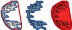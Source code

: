 <?xml version="1.0" encoding="UTF-8"?>
<dia:diagram xmlns:dia="http://www.lysator.liu.se/~alla/dia/">
  <dia:layer name="Background" visible="true" active="true">
    <dia:object type="Standard - Polygon" version="0" id="O0">
      <dia:attribute name="obj_pos">
        <dia:point val="31.02,-18.49"/>
      </dia:attribute>
      <dia:attribute name="obj_bb">
        <dia:rectangle val="30.935,-18.765;31.955,-17.355"/>
      </dia:attribute>
      <dia:attribute name="poly_points">
        <dia:point val="31.02,-18.49"/>
        <dia:point val="31.15,-18.59"/>
        <dia:point val="31.45,-18.76"/>
        <dia:point val="31.7,-18.76"/>
        <dia:point val="31.76,-18.7"/>
        <dia:point val="31.95,-17.6"/>
        <dia:point val="31.91,-17.38"/>
        <dia:point val="31.84,-17.37"/>
        <dia:point val="31.46,-17.36"/>
        <dia:point val="31.32,-17.44"/>
        <dia:point val="31.16,-17.58"/>
        <dia:point val="31.08,-17.73"/>
        <dia:point val="30.98,-17.96"/>
        <dia:point val="30.94,-18.21"/>
        <dia:point val="30.94,-18.29"/>
      </dia:attribute>
      <dia:attribute name="line_color">
        <dia:color val="#ef2929"/>
      </dia:attribute>
      <dia:attribute name="line_width">
        <dia:real val="0.01"/>
      </dia:attribute>
      <dia:attribute name="inner_color">
        <dia:color val="#ef2929"/>
      </dia:attribute>
      <dia:attribute name="show_background">
        <dia:boolean val="true"/>
      </dia:attribute>
    </dia:object>
    <dia:object type="Standard - Polygon" version="0" id="O1">
      <dia:attribute name="obj_pos">
        <dia:point val="29.77,-18.42"/>
      </dia:attribute>
      <dia:attribute name="obj_bb">
        <dia:rectangle val="29.685,-18.765;30.701,-17.355"/>
      </dia:attribute>
      <dia:attribute name="poly_points">
        <dia:point val="29.77,-18.42"/>
        <dia:point val="29.77,-18.49"/>
        <dia:point val="29.88,-18.49"/>
        <dia:point val="29.89,-18.52"/>
        <dia:point val="29.9,-18.59"/>
        <dia:point val="30.01,-18.59"/>
        <dia:point val="30.09,-18.62"/>
        <dia:point val="30.19,-18.68"/>
        <dia:point val="30.2,-18.76"/>
        <dia:point val="30.3,-18.75"/>
        <dia:point val="30.44,-18.76"/>
        <dia:point val="30.5,-18.71"/>
        <dia:point val="30.43,-18.69"/>
        <dia:point val="30.33,-18.63"/>
        <dia:point val="30.4,-18.56"/>
        <dia:point val="30.41,-18.54"/>
        <dia:point val="30.47,-18.48"/>
        <dia:point val="30.4,-18.47"/>
        <dia:point val="30.3,-18.4"/>
        <dia:point val="30.36,-18.34"/>
        <dia:point val="30.3,-18.33"/>
        <dia:point val="30.18,-18.32"/>
        <dia:point val="30.1,-18.3"/>
        <dia:point val="30.05,-18.22"/>
        <dia:point val="29.98,-18.2"/>
        <dia:point val="29.93,-18.22"/>
        <dia:point val="29.85,-18.19"/>
        <dia:point val="29.82,-18.08"/>
        <dia:point val="29.92,-18.06"/>
        <dia:point val="29.98,-18.03"/>
        <dia:point val="30.04,-17.98"/>
        <dia:point val="29.97,-17.96"/>
        <dia:point val="29.9,-17.97"/>
        <dia:point val="29.82,-17.96"/>
        <dia:point val="29.87,-17.82"/>
        <dia:point val="29.94,-17.8"/>
        <dia:point val="29.95,-17.81"/>
        <dia:point val="30.09,-17.8"/>
        <dia:point val="30.15,-17.74"/>
        <dia:point val="30.21,-17.76"/>
        <dia:point val="30.31,-17.76"/>
        <dia:point val="30.46,-17.76"/>
        <dia:point val="30.52,-17.7"/>
        <dia:point val="30.63,-17.66"/>
        <dia:point val="30.69,-17.61"/>
        <dia:point val="30.62,-17.59"/>
        <dia:point val="30.55,-17.6"/>
        <dia:point val="30.48,-17.58"/>
        <dia:point val="30.45,-17.52"/>
        <dia:point val="30.48,-17.48"/>
        <dia:point val="30.52,-17.45"/>
        <dia:point val="30.6,-17.44"/>
        <dia:point val="30.66,-17.38"/>
        <dia:point val="30.6,-17.37"/>
        <dia:point val="30.45,-17.45"/>
        <dia:point val="30.34,-17.43"/>
        <dia:point val="30.27,-17.37"/>
        <dia:point val="30.21,-17.36"/>
        <dia:point val="30.14,-17.45"/>
        <dia:point val="30.06,-17.44"/>
        <dia:point val="30.05,-17.51"/>
        <dia:point val="29.99,-17.58"/>
        <dia:point val="29.98,-17.6"/>
        <dia:point val="29.91,-17.59"/>
        <dia:point val="29.92,-17.66"/>
        <dia:point val="29.83,-17.73"/>
        <dia:point val="29.84,-17.81"/>
        <dia:point val="29.81,-17.82"/>
        <dia:point val="29.81,-17.89"/>
        <dia:point val="29.73,-17.96"/>
        <dia:point val="29.73,-18.03"/>
        <dia:point val="29.76,-18.07"/>
        <dia:point val="29.77,-18.15"/>
        <dia:point val="29.69,-18.22"/>
        <dia:point val="29.69,-18.29"/>
        <dia:point val="29.8,-18.29"/>
        <dia:point val="29.86,-18.35"/>
      </dia:attribute>
      <dia:attribute name="line_color">
        <dia:color val="#729fcf"/>
      </dia:attribute>
      <dia:attribute name="line_width">
        <dia:real val="0.01"/>
      </dia:attribute>
      <dia:attribute name="inner_color">
        <dia:color val="#729fcf"/>
      </dia:attribute>
      <dia:attribute name="show_background">
        <dia:boolean val="true"/>
      </dia:attribute>
    </dia:object>
    <dia:object type="Standard - Ellipse" version="0" id="O2">
      <dia:attribute name="obj_pos">
        <dia:point val="30.408,-18.548"/>
      </dia:attribute>
      <dia:attribute name="obj_bb">
        <dia:rectangle val="30.403,-18.553;30.425,-18.53"/>
      </dia:attribute>
      <dia:attribute name="elem_corner">
        <dia:point val="30.408,-18.548"/>
      </dia:attribute>
      <dia:attribute name="elem_width">
        <dia:real val="0.012"/>
      </dia:attribute>
      <dia:attribute name="elem_height">
        <dia:real val="0.012"/>
      </dia:attribute>
      <dia:attribute name="border_width">
        <dia:real val="0.01"/>
      </dia:attribute>
      <dia:attribute name="aspect">
        <dia:enum val="2"/>
      </dia:attribute>
    </dia:object>
    <dia:object type="Standard - Ellipse" version="0" id="O3">
      <dia:attribute name="obj_pos">
        <dia:point val="30.439,-18.772"/>
      </dia:attribute>
      <dia:attribute name="obj_bb">
        <dia:rectangle val="30.434,-18.777;30.456,-18.755"/>
      </dia:attribute>
      <dia:attribute name="elem_corner">
        <dia:point val="30.439,-18.772"/>
      </dia:attribute>
      <dia:attribute name="elem_width">
        <dia:real val="0.012"/>
      </dia:attribute>
      <dia:attribute name="elem_height">
        <dia:real val="0.012"/>
      </dia:attribute>
      <dia:attribute name="border_width">
        <dia:real val="0.01"/>
      </dia:attribute>
      <dia:attribute name="aspect">
        <dia:enum val="2"/>
      </dia:attribute>
    </dia:object>
    <dia:object type="Standard - Ellipse" version="0" id="O4">
      <dia:attribute name="obj_pos">
        <dia:point val="30.185,-18.77"/>
      </dia:attribute>
      <dia:attribute name="obj_bb">
        <dia:rectangle val="30.18,-18.775;30.203,-18.753"/>
      </dia:attribute>
      <dia:attribute name="elem_corner">
        <dia:point val="30.185,-18.77"/>
      </dia:attribute>
      <dia:attribute name="elem_width">
        <dia:real val="0.012"/>
      </dia:attribute>
      <dia:attribute name="elem_height">
        <dia:real val="0.012"/>
      </dia:attribute>
      <dia:attribute name="border_width">
        <dia:real val="0.01"/>
      </dia:attribute>
      <dia:attribute name="aspect">
        <dia:enum val="2"/>
      </dia:attribute>
    </dia:object>
    <dia:object type="Standard - Ellipse" version="0" id="O5">
      <dia:attribute name="obj_pos">
        <dia:point val="30.264,-18.626"/>
      </dia:attribute>
      <dia:attribute name="obj_bb">
        <dia:rectangle val="30.259,-18.631;30.282,-18.608"/>
      </dia:attribute>
      <dia:attribute name="elem_corner">
        <dia:point val="30.264,-18.626"/>
      </dia:attribute>
      <dia:attribute name="elem_width">
        <dia:real val="0.012"/>
      </dia:attribute>
      <dia:attribute name="elem_height">
        <dia:real val="0.012"/>
      </dia:attribute>
      <dia:attribute name="border_width">
        <dia:real val="0.01"/>
      </dia:attribute>
      <dia:attribute name="aspect">
        <dia:enum val="2"/>
      </dia:attribute>
    </dia:object>
    <dia:object type="Standard - Ellipse" version="0" id="O6">
      <dia:attribute name="obj_pos">
        <dia:point val="30.296,-18.758"/>
      </dia:attribute>
      <dia:attribute name="obj_bb">
        <dia:rectangle val="30.291,-18.763;30.313,-18.741"/>
      </dia:attribute>
      <dia:attribute name="elem_corner">
        <dia:point val="30.296,-18.758"/>
      </dia:attribute>
      <dia:attribute name="elem_width">
        <dia:real val="0.012"/>
      </dia:attribute>
      <dia:attribute name="elem_height">
        <dia:real val="0.012"/>
      </dia:attribute>
      <dia:attribute name="border_width">
        <dia:real val="0.01"/>
      </dia:attribute>
      <dia:attribute name="aspect">
        <dia:enum val="2"/>
      </dia:attribute>
    </dia:object>
    <dia:object type="Standard - Ellipse" version="0" id="O7">
      <dia:attribute name="obj_pos">
        <dia:point val="30.472,-18.486"/>
      </dia:attribute>
      <dia:attribute name="obj_bb">
        <dia:rectangle val="30.467,-18.491;30.489,-18.468"/>
      </dia:attribute>
      <dia:attribute name="elem_corner">
        <dia:point val="30.472,-18.486"/>
      </dia:attribute>
      <dia:attribute name="elem_width">
        <dia:real val="0.012"/>
      </dia:attribute>
      <dia:attribute name="elem_height">
        <dia:real val="0.012"/>
      </dia:attribute>
      <dia:attribute name="border_width">
        <dia:real val="0.01"/>
      </dia:attribute>
      <dia:attribute name="aspect">
        <dia:enum val="2"/>
      </dia:attribute>
    </dia:object>
    <dia:object type="Standard - Ellipse" version="0" id="O8">
      <dia:attribute name="obj_pos">
        <dia:point val="30.503,-18.71"/>
      </dia:attribute>
      <dia:attribute name="obj_bb">
        <dia:rectangle val="30.498,-18.715;30.52,-18.693"/>
      </dia:attribute>
      <dia:attribute name="elem_corner">
        <dia:point val="30.503,-18.71"/>
      </dia:attribute>
      <dia:attribute name="elem_width">
        <dia:real val="0.012"/>
      </dia:attribute>
      <dia:attribute name="elem_height">
        <dia:real val="0.012"/>
      </dia:attribute>
      <dia:attribute name="border_width">
        <dia:real val="0.01"/>
      </dia:attribute>
      <dia:attribute name="aspect">
        <dia:enum val="2"/>
      </dia:attribute>
    </dia:object>
    <dia:object type="Standard - Ellipse" version="0" id="O9">
      <dia:attribute name="obj_pos">
        <dia:point val="30.249,-18.708"/>
      </dia:attribute>
      <dia:attribute name="obj_bb">
        <dia:rectangle val="30.244,-18.713;30.266,-18.691"/>
      </dia:attribute>
      <dia:attribute name="elem_corner">
        <dia:point val="30.249,-18.708"/>
      </dia:attribute>
      <dia:attribute name="elem_width">
        <dia:real val="0.012"/>
      </dia:attribute>
      <dia:attribute name="elem_height">
        <dia:real val="0.012"/>
      </dia:attribute>
      <dia:attribute name="border_width">
        <dia:real val="0.01"/>
      </dia:attribute>
      <dia:attribute name="aspect">
        <dia:enum val="2"/>
      </dia:attribute>
    </dia:object>
    <dia:object type="Standard - Ellipse" version="0" id="O10">
      <dia:attribute name="obj_pos">
        <dia:point val="30.328,-18.564"/>
      </dia:attribute>
      <dia:attribute name="obj_bb">
        <dia:rectangle val="30.323,-18.569;30.345,-18.546"/>
      </dia:attribute>
      <dia:attribute name="elem_corner">
        <dia:point val="30.328,-18.564"/>
      </dia:attribute>
      <dia:attribute name="elem_width">
        <dia:real val="0.012"/>
      </dia:attribute>
      <dia:attribute name="elem_height">
        <dia:real val="0.012"/>
      </dia:attribute>
      <dia:attribute name="border_width">
        <dia:real val="0.01"/>
      </dia:attribute>
      <dia:attribute name="aspect">
        <dia:enum val="2"/>
      </dia:attribute>
    </dia:object>
    <dia:object type="Standard - Ellipse" version="0" id="O11">
      <dia:attribute name="obj_pos">
        <dia:point val="30.359,-18.705"/>
      </dia:attribute>
      <dia:attribute name="obj_bb">
        <dia:rectangle val="30.354,-18.71;30.377,-18.687"/>
      </dia:attribute>
      <dia:attribute name="elem_corner">
        <dia:point val="30.359,-18.705"/>
      </dia:attribute>
      <dia:attribute name="elem_width">
        <dia:real val="0.012"/>
      </dia:attribute>
      <dia:attribute name="elem_height">
        <dia:real val="0.012"/>
      </dia:attribute>
      <dia:attribute name="border_width">
        <dia:real val="0.01"/>
      </dia:attribute>
      <dia:attribute name="aspect">
        <dia:enum val="2"/>
      </dia:attribute>
    </dia:object>
    <dia:object type="Standard - Ellipse" version="0" id="O12">
      <dia:attribute name="obj_pos">
        <dia:point val="30.398,-18.47"/>
      </dia:attribute>
      <dia:attribute name="obj_bb">
        <dia:rectangle val="30.393,-18.475;30.416,-18.452"/>
      </dia:attribute>
      <dia:attribute name="elem_corner">
        <dia:point val="30.398,-18.47"/>
      </dia:attribute>
      <dia:attribute name="elem_width">
        <dia:real val="0.012"/>
      </dia:attribute>
      <dia:attribute name="elem_height">
        <dia:real val="0.012"/>
      </dia:attribute>
      <dia:attribute name="border_width">
        <dia:real val="0.01"/>
      </dia:attribute>
      <dia:attribute name="aspect">
        <dia:enum val="2"/>
      </dia:attribute>
    </dia:object>
    <dia:object type="Standard - Ellipse" version="0" id="O13">
      <dia:attribute name="obj_pos">
        <dia:point val="30.43,-18.694"/>
      </dia:attribute>
      <dia:attribute name="obj_bb">
        <dia:rectangle val="30.425,-18.699;30.447,-18.677"/>
      </dia:attribute>
      <dia:attribute name="elem_corner">
        <dia:point val="30.43,-18.694"/>
      </dia:attribute>
      <dia:attribute name="elem_width">
        <dia:real val="0.012"/>
      </dia:attribute>
      <dia:attribute name="elem_height">
        <dia:real val="0.012"/>
      </dia:attribute>
      <dia:attribute name="border_width">
        <dia:real val="0.01"/>
      </dia:attribute>
      <dia:attribute name="aspect">
        <dia:enum val="2"/>
      </dia:attribute>
    </dia:object>
    <dia:object type="Standard - Ellipse" version="0" id="O14">
      <dia:attribute name="obj_pos">
        <dia:point val="30.176,-18.692"/>
      </dia:attribute>
      <dia:attribute name="obj_bb">
        <dia:rectangle val="30.171,-18.697;30.193,-18.675"/>
      </dia:attribute>
      <dia:attribute name="elem_corner">
        <dia:point val="30.176,-18.692"/>
      </dia:attribute>
      <dia:attribute name="elem_width">
        <dia:real val="0.012"/>
      </dia:attribute>
      <dia:attribute name="elem_height">
        <dia:real val="0.012"/>
      </dia:attribute>
      <dia:attribute name="border_width">
        <dia:real val="0.01"/>
      </dia:attribute>
      <dia:attribute name="aspect">
        <dia:enum val="2"/>
      </dia:attribute>
    </dia:object>
    <dia:object type="Standard - Ellipse" version="0" id="O15">
      <dia:attribute name="obj_pos">
        <dia:point val="30.305,-18.5"/>
      </dia:attribute>
      <dia:attribute name="obj_bb">
        <dia:rectangle val="30.3,-18.505;30.323,-18.483"/>
      </dia:attribute>
      <dia:attribute name="elem_corner">
        <dia:point val="30.305,-18.5"/>
      </dia:attribute>
      <dia:attribute name="elem_width">
        <dia:real val="0.012"/>
      </dia:attribute>
      <dia:attribute name="elem_height">
        <dia:real val="0.012"/>
      </dia:attribute>
      <dia:attribute name="border_width">
        <dia:real val="0.01"/>
      </dia:attribute>
      <dia:attribute name="aspect">
        <dia:enum val="2"/>
      </dia:attribute>
    </dia:object>
    <dia:object type="Standard - Ellipse" version="0" id="O16">
      <dia:attribute name="obj_pos">
        <dia:point val="30.286,-18.688"/>
      </dia:attribute>
      <dia:attribute name="obj_bb">
        <dia:rectangle val="30.281,-18.693;30.303,-18.671"/>
      </dia:attribute>
      <dia:attribute name="elem_corner">
        <dia:point val="30.286,-18.688"/>
      </dia:attribute>
      <dia:attribute name="elem_width">
        <dia:real val="0.012"/>
      </dia:attribute>
      <dia:attribute name="elem_height">
        <dia:real val="0.012"/>
      </dia:attribute>
      <dia:attribute name="border_width">
        <dia:real val="0.01"/>
      </dia:attribute>
      <dia:attribute name="aspect">
        <dia:enum val="2"/>
      </dia:attribute>
    </dia:object>
    <dia:object type="Standard - Ellipse" version="0" id="O17">
      <dia:attribute name="obj_pos">
        <dia:point val="30.3,-18.41"/>
      </dia:attribute>
      <dia:attribute name="obj_bb">
        <dia:rectangle val="30.295,-18.415;30.318,-18.392"/>
      </dia:attribute>
      <dia:attribute name="elem_corner">
        <dia:point val="30.3,-18.41"/>
      </dia:attribute>
      <dia:attribute name="elem_width">
        <dia:real val="0.012"/>
      </dia:attribute>
      <dia:attribute name="elem_height">
        <dia:real val="0.012"/>
      </dia:attribute>
      <dia:attribute name="border_width">
        <dia:real val="0.01"/>
      </dia:attribute>
      <dia:attribute name="aspect">
        <dia:enum val="2"/>
      </dia:attribute>
    </dia:object>
    <dia:object type="Standard - Ellipse" version="0" id="O18">
      <dia:attribute name="obj_pos">
        <dia:point val="30.332,-18.634"/>
      </dia:attribute>
      <dia:attribute name="obj_bb">
        <dia:rectangle val="30.327,-18.639;30.349,-18.617"/>
      </dia:attribute>
      <dia:attribute name="elem_corner">
        <dia:point val="30.332,-18.634"/>
      </dia:attribute>
      <dia:attribute name="elem_width">
        <dia:real val="0.012"/>
      </dia:attribute>
      <dia:attribute name="elem_height">
        <dia:real val="0.012"/>
      </dia:attribute>
      <dia:attribute name="border_width">
        <dia:real val="0.01"/>
      </dia:attribute>
      <dia:attribute name="aspect">
        <dia:enum val="2"/>
      </dia:attribute>
    </dia:object>
    <dia:object type="Standard - Ellipse" version="0" id="O19">
      <dia:attribute name="obj_pos">
        <dia:point val="30.078,-18.632"/>
      </dia:attribute>
      <dia:attribute name="obj_bb">
        <dia:rectangle val="30.073,-18.637;30.095,-18.615"/>
      </dia:attribute>
      <dia:attribute name="elem_corner">
        <dia:point val="30.078,-18.632"/>
      </dia:attribute>
      <dia:attribute name="elem_width">
        <dia:real val="0.012"/>
      </dia:attribute>
      <dia:attribute name="elem_height">
        <dia:real val="0.012"/>
      </dia:attribute>
      <dia:attribute name="border_width">
        <dia:real val="0.01"/>
      </dia:attribute>
      <dia:attribute name="aspect">
        <dia:enum val="2"/>
      </dia:attribute>
    </dia:object>
    <dia:object type="Standard - Ellipse" version="0" id="O20">
      <dia:attribute name="obj_pos">
        <dia:point val="30.157,-18.488"/>
      </dia:attribute>
      <dia:attribute name="obj_bb">
        <dia:rectangle val="30.152,-18.493;30.174,-18.47"/>
      </dia:attribute>
      <dia:attribute name="elem_corner">
        <dia:point val="30.157,-18.488"/>
      </dia:attribute>
      <dia:attribute name="elem_width">
        <dia:real val="0.012"/>
      </dia:attribute>
      <dia:attribute name="elem_height">
        <dia:real val="0.012"/>
      </dia:attribute>
      <dia:attribute name="border_width">
        <dia:real val="0.01"/>
      </dia:attribute>
      <dia:attribute name="aspect">
        <dia:enum val="2"/>
      </dia:attribute>
    </dia:object>
    <dia:object type="Standard - Ellipse" version="0" id="O21">
      <dia:attribute name="obj_pos">
        <dia:point val="30.188,-18.628"/>
      </dia:attribute>
      <dia:attribute name="obj_bb">
        <dia:rectangle val="30.183,-18.634;30.205,-18.611"/>
      </dia:attribute>
      <dia:attribute name="elem_corner">
        <dia:point val="30.188,-18.628"/>
      </dia:attribute>
      <dia:attribute name="elem_width">
        <dia:real val="0.012"/>
      </dia:attribute>
      <dia:attribute name="elem_height">
        <dia:real val="0.012"/>
      </dia:attribute>
      <dia:attribute name="border_width">
        <dia:real val="0.01"/>
      </dia:attribute>
      <dia:attribute name="aspect">
        <dia:enum val="2"/>
      </dia:attribute>
    </dia:object>
    <dia:object type="Standard - Ellipse" version="0" id="O22">
      <dia:attribute name="obj_pos">
        <dia:point val="30.364,-18.348"/>
      </dia:attribute>
      <dia:attribute name="obj_bb">
        <dia:rectangle val="30.359,-18.353;30.381,-18.331"/>
      </dia:attribute>
      <dia:attribute name="elem_corner">
        <dia:point val="30.364,-18.348"/>
      </dia:attribute>
      <dia:attribute name="elem_width">
        <dia:real val="0.012"/>
      </dia:attribute>
      <dia:attribute name="elem_height">
        <dia:real val="0.012"/>
      </dia:attribute>
      <dia:attribute name="border_width">
        <dia:real val="0.01"/>
      </dia:attribute>
      <dia:attribute name="aspect">
        <dia:enum val="2"/>
      </dia:attribute>
    </dia:object>
    <dia:object type="Standard - Ellipse" version="0" id="O23">
      <dia:attribute name="obj_pos">
        <dia:point val="30.395,-18.572"/>
      </dia:attribute>
      <dia:attribute name="obj_bb">
        <dia:rectangle val="30.39,-18.577;30.413,-18.555"/>
      </dia:attribute>
      <dia:attribute name="elem_corner">
        <dia:point val="30.395,-18.572"/>
      </dia:attribute>
      <dia:attribute name="elem_width">
        <dia:real val="0.012"/>
      </dia:attribute>
      <dia:attribute name="elem_height">
        <dia:real val="0.012"/>
      </dia:attribute>
      <dia:attribute name="border_width">
        <dia:real val="0.01"/>
      </dia:attribute>
      <dia:attribute name="aspect">
        <dia:enum val="2"/>
      </dia:attribute>
    </dia:object>
    <dia:object type="Standard - Ellipse" version="0" id="O24">
      <dia:attribute name="obj_pos">
        <dia:point val="30.141,-18.57"/>
      </dia:attribute>
      <dia:attribute name="obj_bb">
        <dia:rectangle val="30.136,-18.576;30.159,-18.553"/>
      </dia:attribute>
      <dia:attribute name="elem_corner">
        <dia:point val="30.141,-18.57"/>
      </dia:attribute>
      <dia:attribute name="elem_width">
        <dia:real val="0.012"/>
      </dia:attribute>
      <dia:attribute name="elem_height">
        <dia:real val="0.012"/>
      </dia:attribute>
      <dia:attribute name="border_width">
        <dia:real val="0.01"/>
      </dia:attribute>
      <dia:attribute name="aspect">
        <dia:enum val="2"/>
      </dia:attribute>
    </dia:object>
    <dia:object type="Standard - Ellipse" version="0" id="O25">
      <dia:attribute name="obj_pos">
        <dia:point val="30.22,-18.426"/>
      </dia:attribute>
      <dia:attribute name="obj_bb">
        <dia:rectangle val="30.215,-18.431;30.238,-18.409"/>
      </dia:attribute>
      <dia:attribute name="elem_corner">
        <dia:point val="30.22,-18.426"/>
      </dia:attribute>
      <dia:attribute name="elem_width">
        <dia:real val="0.012"/>
      </dia:attribute>
      <dia:attribute name="elem_height">
        <dia:real val="0.012"/>
      </dia:attribute>
      <dia:attribute name="border_width">
        <dia:real val="0.01"/>
      </dia:attribute>
      <dia:attribute name="aspect">
        <dia:enum val="2"/>
      </dia:attribute>
    </dia:object>
    <dia:object type="Standard - Ellipse" version="0" id="O26">
      <dia:attribute name="obj_pos">
        <dia:point val="30.252,-18.567"/>
      </dia:attribute>
      <dia:attribute name="obj_bb">
        <dia:rectangle val="30.247,-18.572;30.269,-18.549"/>
      </dia:attribute>
      <dia:attribute name="elem_corner">
        <dia:point val="30.252,-18.567"/>
      </dia:attribute>
      <dia:attribute name="elem_width">
        <dia:real val="0.012"/>
      </dia:attribute>
      <dia:attribute name="elem_height">
        <dia:real val="0.012"/>
      </dia:attribute>
      <dia:attribute name="border_width">
        <dia:real val="0.01"/>
      </dia:attribute>
      <dia:attribute name="aspect">
        <dia:enum val="2"/>
      </dia:attribute>
    </dia:object>
    <dia:object type="Standard - Ellipse" version="0" id="O27">
      <dia:attribute name="obj_pos">
        <dia:point val="30.291,-18.332"/>
      </dia:attribute>
      <dia:attribute name="obj_bb">
        <dia:rectangle val="30.286,-18.337;30.308,-18.314"/>
      </dia:attribute>
      <dia:attribute name="elem_corner">
        <dia:point val="30.291,-18.332"/>
      </dia:attribute>
      <dia:attribute name="elem_width">
        <dia:real val="0.012"/>
      </dia:attribute>
      <dia:attribute name="elem_height">
        <dia:real val="0.012"/>
      </dia:attribute>
      <dia:attribute name="border_width">
        <dia:real val="0.01"/>
      </dia:attribute>
      <dia:attribute name="aspect">
        <dia:enum val="2"/>
      </dia:attribute>
    </dia:object>
    <dia:object type="Standard - Ellipse" version="0" id="O28">
      <dia:attribute name="obj_pos">
        <dia:point val="30.071,-18.577"/>
      </dia:attribute>
      <dia:attribute name="obj_bb">
        <dia:rectangle val="30.066,-18.582;30.088,-18.56"/>
      </dia:attribute>
      <dia:attribute name="elem_corner">
        <dia:point val="30.071,-18.577"/>
      </dia:attribute>
      <dia:attribute name="elem_width">
        <dia:real val="0.012"/>
      </dia:attribute>
      <dia:attribute name="elem_height">
        <dia:real val="0.012"/>
      </dia:attribute>
      <dia:attribute name="border_width">
        <dia:real val="0.01"/>
      </dia:attribute>
      <dia:attribute name="aspect">
        <dia:enum val="2"/>
      </dia:attribute>
    </dia:object>
    <dia:object type="Standard - Ellipse" version="0" id="O29">
      <dia:attribute name="obj_pos">
        <dia:point val="30.147,-18.41"/>
      </dia:attribute>
      <dia:attribute name="obj_bb">
        <dia:rectangle val="30.142,-18.415;30.165,-18.392"/>
      </dia:attribute>
      <dia:attribute name="elem_corner">
        <dia:point val="30.147,-18.41"/>
      </dia:attribute>
      <dia:attribute name="elem_width">
        <dia:real val="0.012"/>
      </dia:attribute>
      <dia:attribute name="elem_height">
        <dia:real val="0.012"/>
      </dia:attribute>
      <dia:attribute name="border_width">
        <dia:real val="0.01"/>
      </dia:attribute>
      <dia:attribute name="aspect">
        <dia:enum val="2"/>
      </dia:attribute>
    </dia:object>
    <dia:object type="Standard - Ellipse" version="0" id="O30">
      <dia:attribute name="obj_pos">
        <dia:point val="30.178,-18.55"/>
      </dia:attribute>
      <dia:attribute name="obj_bb">
        <dia:rectangle val="30.174,-18.555;30.196,-18.533"/>
      </dia:attribute>
      <dia:attribute name="elem_corner">
        <dia:point val="30.178,-18.55"/>
      </dia:attribute>
      <dia:attribute name="elem_width">
        <dia:real val="0.012"/>
      </dia:attribute>
      <dia:attribute name="elem_height">
        <dia:real val="0.012"/>
      </dia:attribute>
      <dia:attribute name="border_width">
        <dia:real val="0.01"/>
      </dia:attribute>
      <dia:attribute name="aspect">
        <dia:enum val="2"/>
      </dia:attribute>
    </dia:object>
    <dia:object type="Standard - Ellipse" version="0" id="O31">
      <dia:attribute name="obj_pos">
        <dia:point val="30.108,-18.379"/>
      </dia:attribute>
      <dia:attribute name="obj_bb">
        <dia:rectangle val="30.103,-18.384;30.126,-18.362"/>
      </dia:attribute>
      <dia:attribute name="elem_corner">
        <dia:point val="30.108,-18.379"/>
      </dia:attribute>
      <dia:attribute name="elem_width">
        <dia:real val="0.012"/>
      </dia:attribute>
      <dia:attribute name="elem_height">
        <dia:real val="0.012"/>
      </dia:attribute>
      <dia:attribute name="border_width">
        <dia:real val="0.01"/>
      </dia:attribute>
      <dia:attribute name="aspect">
        <dia:enum val="2"/>
      </dia:attribute>
    </dia:object>
    <dia:object type="Standard - Ellipse" version="0" id="O32">
      <dia:attribute name="obj_pos">
        <dia:point val="30.139,-18.604"/>
      </dia:attribute>
      <dia:attribute name="obj_bb">
        <dia:rectangle val="30.134,-18.609;30.157,-18.586"/>
      </dia:attribute>
      <dia:attribute name="elem_corner">
        <dia:point val="30.139,-18.604"/>
      </dia:attribute>
      <dia:attribute name="elem_width">
        <dia:real val="0.012"/>
      </dia:attribute>
      <dia:attribute name="elem_height">
        <dia:real val="0.012"/>
      </dia:attribute>
      <dia:attribute name="border_width">
        <dia:real val="0.01"/>
      </dia:attribute>
      <dia:attribute name="aspect">
        <dia:enum val="2"/>
      </dia:attribute>
    </dia:object>
    <dia:object type="Standard - Ellipse" version="0" id="O33">
      <dia:attribute name="obj_pos">
        <dia:point val="29.885,-18.602"/>
      </dia:attribute>
      <dia:attribute name="obj_bb">
        <dia:rectangle val="29.88,-18.607;29.903,-18.584"/>
      </dia:attribute>
      <dia:attribute name="elem_corner">
        <dia:point val="29.885,-18.602"/>
      </dia:attribute>
      <dia:attribute name="elem_width">
        <dia:real val="0.012"/>
      </dia:attribute>
      <dia:attribute name="elem_height">
        <dia:real val="0.012"/>
      </dia:attribute>
      <dia:attribute name="border_width">
        <dia:real val="0.01"/>
      </dia:attribute>
      <dia:attribute name="aspect">
        <dia:enum val="2"/>
      </dia:attribute>
    </dia:object>
    <dia:object type="Standard - Ellipse" version="0" id="O34">
      <dia:attribute name="obj_pos">
        <dia:point val="29.964,-18.457"/>
      </dia:attribute>
      <dia:attribute name="obj_bb">
        <dia:rectangle val="29.959,-18.462;29.982,-18.44"/>
      </dia:attribute>
      <dia:attribute name="elem_corner">
        <dia:point val="29.964,-18.457"/>
      </dia:attribute>
      <dia:attribute name="elem_width">
        <dia:real val="0.012"/>
      </dia:attribute>
      <dia:attribute name="elem_height">
        <dia:real val="0.012"/>
      </dia:attribute>
      <dia:attribute name="border_width">
        <dia:real val="0.01"/>
      </dia:attribute>
      <dia:attribute name="aspect">
        <dia:enum val="2"/>
      </dia:attribute>
    </dia:object>
    <dia:object type="Standard - Ellipse" version="0" id="O35">
      <dia:attribute name="obj_pos">
        <dia:point val="29.996,-18.598"/>
      </dia:attribute>
      <dia:attribute name="obj_bb">
        <dia:rectangle val="29.991,-18.603;30.013,-18.581"/>
      </dia:attribute>
      <dia:attribute name="elem_corner">
        <dia:point val="29.996,-18.598"/>
      </dia:attribute>
      <dia:attribute name="elem_width">
        <dia:real val="0.012"/>
      </dia:attribute>
      <dia:attribute name="elem_height">
        <dia:real val="0.012"/>
      </dia:attribute>
      <dia:attribute name="border_width">
        <dia:real val="0.01"/>
      </dia:attribute>
      <dia:attribute name="aspect">
        <dia:enum val="2"/>
      </dia:attribute>
    </dia:object>
    <dia:object type="Standard - Ellipse" version="0" id="O36">
      <dia:attribute name="obj_pos">
        <dia:point val="30.172,-18.317"/>
      </dia:attribute>
      <dia:attribute name="obj_bb">
        <dia:rectangle val="30.167,-18.323;30.189,-18.3"/>
      </dia:attribute>
      <dia:attribute name="elem_corner">
        <dia:point val="30.172,-18.317"/>
      </dia:attribute>
      <dia:attribute name="elem_width">
        <dia:real val="0.012"/>
      </dia:attribute>
      <dia:attribute name="elem_height">
        <dia:real val="0.012"/>
      </dia:attribute>
      <dia:attribute name="border_width">
        <dia:real val="0.01"/>
      </dia:attribute>
      <dia:attribute name="aspect">
        <dia:enum val="2"/>
      </dia:attribute>
    </dia:object>
    <dia:object type="Standard - Ellipse" version="0" id="O37">
      <dia:attribute name="obj_pos">
        <dia:point val="30.203,-18.542"/>
      </dia:attribute>
      <dia:attribute name="obj_bb">
        <dia:rectangle val="30.198,-18.547;30.221,-18.524"/>
      </dia:attribute>
      <dia:attribute name="elem_corner">
        <dia:point val="30.203,-18.542"/>
      </dia:attribute>
      <dia:attribute name="elem_width">
        <dia:real val="0.012"/>
      </dia:attribute>
      <dia:attribute name="elem_height">
        <dia:real val="0.012"/>
      </dia:attribute>
      <dia:attribute name="border_width">
        <dia:real val="0.01"/>
      </dia:attribute>
      <dia:attribute name="aspect">
        <dia:enum val="2"/>
      </dia:attribute>
    </dia:object>
    <dia:object type="Standard - Ellipse" version="0" id="O38">
      <dia:attribute name="obj_pos">
        <dia:point val="29.949,-18.54"/>
      </dia:attribute>
      <dia:attribute name="obj_bb">
        <dia:rectangle val="29.944,-18.545;29.967,-18.523"/>
      </dia:attribute>
      <dia:attribute name="elem_corner">
        <dia:point val="29.949,-18.54"/>
      </dia:attribute>
      <dia:attribute name="elem_width">
        <dia:real val="0.012"/>
      </dia:attribute>
      <dia:attribute name="elem_height">
        <dia:real val="0.012"/>
      </dia:attribute>
      <dia:attribute name="border_width">
        <dia:real val="0.01"/>
      </dia:attribute>
      <dia:attribute name="aspect">
        <dia:enum val="2"/>
      </dia:attribute>
    </dia:object>
    <dia:object type="Standard - Ellipse" version="0" id="O39">
      <dia:attribute name="obj_pos">
        <dia:point val="30.028,-18.395"/>
      </dia:attribute>
      <dia:attribute name="obj_bb">
        <dia:rectangle val="30.023,-18.4;30.046,-18.378"/>
      </dia:attribute>
      <dia:attribute name="elem_corner">
        <dia:point val="30.028,-18.395"/>
      </dia:attribute>
      <dia:attribute name="elem_width">
        <dia:real val="0.012"/>
      </dia:attribute>
      <dia:attribute name="elem_height">
        <dia:real val="0.012"/>
      </dia:attribute>
      <dia:attribute name="border_width">
        <dia:real val="0.01"/>
      </dia:attribute>
      <dia:attribute name="aspect">
        <dia:enum val="2"/>
      </dia:attribute>
    </dia:object>
    <dia:object type="Standard - Ellipse" version="0" id="O40">
      <dia:attribute name="obj_pos">
        <dia:point val="30.059,-18.536"/>
      </dia:attribute>
      <dia:attribute name="obj_bb">
        <dia:rectangle val="30.055,-18.541;30.077,-18.519"/>
      </dia:attribute>
      <dia:attribute name="elem_corner">
        <dia:point val="30.059,-18.536"/>
      </dia:attribute>
      <dia:attribute name="elem_width">
        <dia:real val="0.012"/>
      </dia:attribute>
      <dia:attribute name="elem_height">
        <dia:real val="0.012"/>
      </dia:attribute>
      <dia:attribute name="border_width">
        <dia:real val="0.01"/>
      </dia:attribute>
      <dia:attribute name="aspect">
        <dia:enum val="2"/>
      </dia:attribute>
    </dia:object>
    <dia:object type="Standard - Ellipse" version="0" id="O41">
      <dia:attribute name="obj_pos">
        <dia:point val="30.099,-18.301"/>
      </dia:attribute>
      <dia:attribute name="obj_bb">
        <dia:rectangle val="30.094,-18.306;30.116,-18.284"/>
      </dia:attribute>
      <dia:attribute name="elem_corner">
        <dia:point val="30.099,-18.301"/>
      </dia:attribute>
      <dia:attribute name="elem_width">
        <dia:real val="0.012"/>
      </dia:attribute>
      <dia:attribute name="elem_height">
        <dia:real val="0.012"/>
      </dia:attribute>
      <dia:attribute name="border_width">
        <dia:real val="0.01"/>
      </dia:attribute>
      <dia:attribute name="aspect">
        <dia:enum val="2"/>
      </dia:attribute>
    </dia:object>
    <dia:object type="Standard - Ellipse" version="0" id="O42">
      <dia:attribute name="obj_pos">
        <dia:point val="30.13,-18.526"/>
      </dia:attribute>
      <dia:attribute name="obj_bb">
        <dia:rectangle val="30.125,-18.531;30.147,-18.508"/>
      </dia:attribute>
      <dia:attribute name="elem_corner">
        <dia:point val="30.13,-18.526"/>
      </dia:attribute>
      <dia:attribute name="elem_width">
        <dia:real val="0.012"/>
      </dia:attribute>
      <dia:attribute name="elem_height">
        <dia:real val="0.012"/>
      </dia:attribute>
      <dia:attribute name="border_width">
        <dia:real val="0.01"/>
      </dia:attribute>
      <dia:attribute name="aspect">
        <dia:enum val="2"/>
      </dia:attribute>
    </dia:object>
    <dia:object type="Standard - Ellipse" version="0" id="O43">
      <dia:attribute name="obj_pos">
        <dia:point val="29.876,-18.524"/>
      </dia:attribute>
      <dia:attribute name="obj_bb">
        <dia:rectangle val="29.871,-18.529;29.893,-18.506"/>
      </dia:attribute>
      <dia:attribute name="elem_corner">
        <dia:point val="29.876,-18.524"/>
      </dia:attribute>
      <dia:attribute name="elem_width">
        <dia:real val="0.012"/>
      </dia:attribute>
      <dia:attribute name="elem_height">
        <dia:real val="0.012"/>
      </dia:attribute>
      <dia:attribute name="border_width">
        <dia:real val="0.01"/>
      </dia:attribute>
      <dia:attribute name="aspect">
        <dia:enum val="2"/>
      </dia:attribute>
    </dia:object>
    <dia:object type="Standard - Ellipse" version="0" id="O44">
      <dia:attribute name="obj_pos">
        <dia:point val="29.955,-18.379"/>
      </dia:attribute>
      <dia:attribute name="obj_bb">
        <dia:rectangle val="29.95,-18.384;29.972,-18.362"/>
      </dia:attribute>
      <dia:attribute name="elem_corner">
        <dia:point val="29.955,-18.379"/>
      </dia:attribute>
      <dia:attribute name="elem_width">
        <dia:real val="0.012"/>
      </dia:attribute>
      <dia:attribute name="elem_height">
        <dia:real val="0.012"/>
      </dia:attribute>
      <dia:attribute name="border_width">
        <dia:real val="0.01"/>
      </dia:attribute>
      <dia:attribute name="aspect">
        <dia:enum val="2"/>
      </dia:attribute>
    </dia:object>
    <dia:object type="Standard - Ellipse" version="0" id="O45">
      <dia:attribute name="obj_pos">
        <dia:point val="29.986,-18.52"/>
      </dia:attribute>
      <dia:attribute name="obj_bb">
        <dia:rectangle val="29.981,-18.525;30.004,-18.503"/>
      </dia:attribute>
      <dia:attribute name="elem_corner">
        <dia:point val="29.986,-18.52"/>
      </dia:attribute>
      <dia:attribute name="elem_width">
        <dia:real val="0.012"/>
      </dia:attribute>
      <dia:attribute name="elem_height">
        <dia:real val="0.012"/>
      </dia:attribute>
      <dia:attribute name="border_width">
        <dia:real val="0.01"/>
      </dia:attribute>
      <dia:attribute name="aspect">
        <dia:enum val="2"/>
      </dia:attribute>
    </dia:object>
    <dia:object type="Standard - Ellipse" version="0" id="O46">
      <dia:attribute name="obj_pos">
        <dia:point val="29.985,-18.28"/>
      </dia:attribute>
      <dia:attribute name="obj_bb">
        <dia:rectangle val="29.98,-18.285;30.003,-18.263"/>
      </dia:attribute>
      <dia:attribute name="elem_corner">
        <dia:point val="29.985,-18.28"/>
      </dia:attribute>
      <dia:attribute name="elem_width">
        <dia:real val="0.012"/>
      </dia:attribute>
      <dia:attribute name="elem_height">
        <dia:real val="0.012"/>
      </dia:attribute>
      <dia:attribute name="border_width">
        <dia:real val="0.01"/>
      </dia:attribute>
      <dia:attribute name="aspect">
        <dia:enum val="2"/>
      </dia:attribute>
    </dia:object>
    <dia:object type="Standard - Ellipse" version="0" id="O47">
      <dia:attribute name="obj_pos">
        <dia:point val="30.017,-18.505"/>
      </dia:attribute>
      <dia:attribute name="obj_bb">
        <dia:rectangle val="30.012,-18.51;30.034,-18.487"/>
      </dia:attribute>
      <dia:attribute name="elem_corner">
        <dia:point val="30.017,-18.505"/>
      </dia:attribute>
      <dia:attribute name="elem_width">
        <dia:real val="0.012"/>
      </dia:attribute>
      <dia:attribute name="elem_height">
        <dia:real val="0.012"/>
      </dia:attribute>
      <dia:attribute name="border_width">
        <dia:real val="0.01"/>
      </dia:attribute>
      <dia:attribute name="aspect">
        <dia:enum val="2"/>
      </dia:attribute>
    </dia:object>
    <dia:object type="Standard - Ellipse" version="0" id="O48">
      <dia:attribute name="obj_pos">
        <dia:point val="29.763,-18.503"/>
      </dia:attribute>
      <dia:attribute name="obj_bb">
        <dia:rectangle val="29.758,-18.508;29.78,-18.485"/>
      </dia:attribute>
      <dia:attribute name="elem_corner">
        <dia:point val="29.763,-18.503"/>
      </dia:attribute>
      <dia:attribute name="elem_width">
        <dia:real val="0.012"/>
      </dia:attribute>
      <dia:attribute name="elem_height">
        <dia:real val="0.012"/>
      </dia:attribute>
      <dia:attribute name="border_width">
        <dia:real val="0.01"/>
      </dia:attribute>
      <dia:attribute name="aspect">
        <dia:enum val="2"/>
      </dia:attribute>
    </dia:object>
    <dia:object type="Standard - Ellipse" version="0" id="O49">
      <dia:attribute name="obj_pos">
        <dia:point val="29.842,-18.358"/>
      </dia:attribute>
      <dia:attribute name="obj_bb">
        <dia:rectangle val="29.837,-18.363;29.859,-18.341"/>
      </dia:attribute>
      <dia:attribute name="elem_corner">
        <dia:point val="29.842,-18.358"/>
      </dia:attribute>
      <dia:attribute name="elem_width">
        <dia:real val="0.012"/>
      </dia:attribute>
      <dia:attribute name="elem_height">
        <dia:real val="0.012"/>
      </dia:attribute>
      <dia:attribute name="border_width">
        <dia:real val="0.01"/>
      </dia:attribute>
      <dia:attribute name="aspect">
        <dia:enum val="2"/>
      </dia:attribute>
    </dia:object>
    <dia:object type="Standard - Ellipse" version="0" id="O50">
      <dia:attribute name="obj_pos">
        <dia:point val="29.873,-18.499"/>
      </dia:attribute>
      <dia:attribute name="obj_bb">
        <dia:rectangle val="29.868,-18.504;29.89,-18.482"/>
      </dia:attribute>
      <dia:attribute name="elem_corner">
        <dia:point val="29.873,-18.499"/>
      </dia:attribute>
      <dia:attribute name="elem_width">
        <dia:real val="0.012"/>
      </dia:attribute>
      <dia:attribute name="elem_height">
        <dia:real val="0.012"/>
      </dia:attribute>
      <dia:attribute name="border_width">
        <dia:real val="0.01"/>
      </dia:attribute>
      <dia:attribute name="aspect">
        <dia:enum val="2"/>
      </dia:attribute>
    </dia:object>
    <dia:object type="Standard - Ellipse" version="0" id="O51">
      <dia:attribute name="obj_pos">
        <dia:point val="30.049,-18.218"/>
      </dia:attribute>
      <dia:attribute name="obj_bb">
        <dia:rectangle val="30.044,-18.224;30.067,-18.201"/>
      </dia:attribute>
      <dia:attribute name="elem_corner">
        <dia:point val="30.049,-18.218"/>
      </dia:attribute>
      <dia:attribute name="elem_width">
        <dia:real val="0.012"/>
      </dia:attribute>
      <dia:attribute name="elem_height">
        <dia:real val="0.012"/>
      </dia:attribute>
      <dia:attribute name="border_width">
        <dia:real val="0.01"/>
      </dia:attribute>
      <dia:attribute name="aspect">
        <dia:enum val="2"/>
      </dia:attribute>
    </dia:object>
    <dia:object type="Standard - Ellipse" version="0" id="O52">
      <dia:attribute name="obj_pos">
        <dia:point val="30.081,-18.443"/>
      </dia:attribute>
      <dia:attribute name="obj_bb">
        <dia:rectangle val="30.076,-18.448;30.098,-18.426"/>
      </dia:attribute>
      <dia:attribute name="elem_corner">
        <dia:point val="30.081,-18.443"/>
      </dia:attribute>
      <dia:attribute name="elem_width">
        <dia:real val="0.012"/>
      </dia:attribute>
      <dia:attribute name="elem_height">
        <dia:real val="0.012"/>
      </dia:attribute>
      <dia:attribute name="border_width">
        <dia:real val="0.01"/>
      </dia:attribute>
      <dia:attribute name="aspect">
        <dia:enum val="2"/>
      </dia:attribute>
    </dia:object>
    <dia:object type="Standard - Ellipse" version="0" id="O53">
      <dia:attribute name="obj_pos">
        <dia:point val="29.826,-18.441"/>
      </dia:attribute>
      <dia:attribute name="obj_bb">
        <dia:rectangle val="29.821,-18.446;29.844,-18.424"/>
      </dia:attribute>
      <dia:attribute name="elem_corner">
        <dia:point val="29.826,-18.441"/>
      </dia:attribute>
      <dia:attribute name="elem_width">
        <dia:real val="0.012"/>
      </dia:attribute>
      <dia:attribute name="elem_height">
        <dia:real val="0.012"/>
      </dia:attribute>
      <dia:attribute name="border_width">
        <dia:real val="0.01"/>
      </dia:attribute>
      <dia:attribute name="aspect">
        <dia:enum val="2"/>
      </dia:attribute>
    </dia:object>
    <dia:object type="Standard - Ellipse" version="0" id="O54">
      <dia:attribute name="obj_pos">
        <dia:point val="29.905,-18.297"/>
      </dia:attribute>
      <dia:attribute name="obj_bb">
        <dia:rectangle val="29.9,-18.302;29.923,-18.279"/>
      </dia:attribute>
      <dia:attribute name="elem_corner">
        <dia:point val="29.905,-18.297"/>
      </dia:attribute>
      <dia:attribute name="elem_width">
        <dia:real val="0.012"/>
      </dia:attribute>
      <dia:attribute name="elem_height">
        <dia:real val="0.012"/>
      </dia:attribute>
      <dia:attribute name="border_width">
        <dia:real val="0.01"/>
      </dia:attribute>
      <dia:attribute name="aspect">
        <dia:enum val="2"/>
      </dia:attribute>
    </dia:object>
    <dia:object type="Standard - Ellipse" version="0" id="O55">
      <dia:attribute name="obj_pos">
        <dia:point val="29.937,-18.437"/>
      </dia:attribute>
      <dia:attribute name="obj_bb">
        <dia:rectangle val="29.932,-18.442;29.954,-18.42"/>
      </dia:attribute>
      <dia:attribute name="elem_corner">
        <dia:point val="29.937,-18.437"/>
      </dia:attribute>
      <dia:attribute name="elem_width">
        <dia:real val="0.012"/>
      </dia:attribute>
      <dia:attribute name="elem_height">
        <dia:real val="0.012"/>
      </dia:attribute>
      <dia:attribute name="border_width">
        <dia:real val="0.01"/>
      </dia:attribute>
      <dia:attribute name="aspect">
        <dia:enum val="2"/>
      </dia:attribute>
    </dia:object>
    <dia:object type="Standard - Ellipse" version="0" id="O56">
      <dia:attribute name="obj_pos">
        <dia:point val="29.976,-18.202"/>
      </dia:attribute>
      <dia:attribute name="obj_bb">
        <dia:rectangle val="29.971,-18.207;29.993,-18.185"/>
      </dia:attribute>
      <dia:attribute name="elem_corner">
        <dia:point val="29.976,-18.202"/>
      </dia:attribute>
      <dia:attribute name="elem_width">
        <dia:real val="0.012"/>
      </dia:attribute>
      <dia:attribute name="elem_height">
        <dia:real val="0.012"/>
      </dia:attribute>
      <dia:attribute name="border_width">
        <dia:real val="0.01"/>
      </dia:attribute>
      <dia:attribute name="aspect">
        <dia:enum val="2"/>
      </dia:attribute>
    </dia:object>
    <dia:object type="Standard - Ellipse" version="0" id="O57">
      <dia:attribute name="obj_pos">
        <dia:point val="30.007,-18.427"/>
      </dia:attribute>
      <dia:attribute name="obj_bb">
        <dia:rectangle val="30.002,-18.432;30.025,-18.409"/>
      </dia:attribute>
      <dia:attribute name="elem_corner">
        <dia:point val="30.007,-18.427"/>
      </dia:attribute>
      <dia:attribute name="elem_width">
        <dia:real val="0.012"/>
      </dia:attribute>
      <dia:attribute name="elem_height">
        <dia:real val="0.012"/>
      </dia:attribute>
      <dia:attribute name="border_width">
        <dia:real val="0.01"/>
      </dia:attribute>
      <dia:attribute name="aspect">
        <dia:enum val="2"/>
      </dia:attribute>
    </dia:object>
    <dia:object type="Standard - Ellipse" version="0" id="O58">
      <dia:attribute name="obj_pos">
        <dia:point val="29.753,-18.425"/>
      </dia:attribute>
      <dia:attribute name="obj_bb">
        <dia:rectangle val="29.748,-18.43;29.771,-18.407"/>
      </dia:attribute>
      <dia:attribute name="elem_corner">
        <dia:point val="29.753,-18.425"/>
      </dia:attribute>
      <dia:attribute name="elem_width">
        <dia:real val="0.012"/>
      </dia:attribute>
      <dia:attribute name="elem_height">
        <dia:real val="0.012"/>
      </dia:attribute>
      <dia:attribute name="border_width">
        <dia:real val="0.01"/>
      </dia:attribute>
      <dia:attribute name="aspect">
        <dia:enum val="2"/>
      </dia:attribute>
    </dia:object>
    <dia:object type="Standard - Ellipse" version="0" id="O59">
      <dia:attribute name="obj_pos">
        <dia:point val="29.832,-18.28"/>
      </dia:attribute>
      <dia:attribute name="obj_bb">
        <dia:rectangle val="29.827,-18.285;29.85,-18.263"/>
      </dia:attribute>
      <dia:attribute name="elem_corner">
        <dia:point val="29.832,-18.28"/>
      </dia:attribute>
      <dia:attribute name="elem_width">
        <dia:real val="0.012"/>
      </dia:attribute>
      <dia:attribute name="elem_height">
        <dia:real val="0.012"/>
      </dia:attribute>
      <dia:attribute name="border_width">
        <dia:real val="0.01"/>
      </dia:attribute>
      <dia:attribute name="aspect">
        <dia:enum val="2"/>
      </dia:attribute>
    </dia:object>
    <dia:object type="Standard - Ellipse" version="0" id="O60">
      <dia:attribute name="obj_pos">
        <dia:point val="29.863,-18.421"/>
      </dia:attribute>
      <dia:attribute name="obj_bb">
        <dia:rectangle val="29.858,-18.426;29.881,-18.404"/>
      </dia:attribute>
      <dia:attribute name="elem_corner">
        <dia:point val="29.863,-18.421"/>
      </dia:attribute>
      <dia:attribute name="elem_width">
        <dia:real val="0.012"/>
      </dia:attribute>
      <dia:attribute name="elem_height">
        <dia:real val="0.012"/>
      </dia:attribute>
      <dia:attribute name="border_width">
        <dia:real val="0.01"/>
      </dia:attribute>
      <dia:attribute name="aspect">
        <dia:enum val="2"/>
      </dia:attribute>
    </dia:object>
    <dia:object type="Standard - Ellipse" version="0" id="O61">
      <dia:attribute name="obj_pos">
        <dia:point val="29.906,-18.077"/>
      </dia:attribute>
      <dia:attribute name="obj_bb">
        <dia:rectangle val="29.901,-18.082;29.923,-18.059"/>
      </dia:attribute>
      <dia:attribute name="elem_corner">
        <dia:point val="29.906,-18.077"/>
      </dia:attribute>
      <dia:attribute name="elem_width">
        <dia:real val="0.012"/>
      </dia:attribute>
      <dia:attribute name="elem_height">
        <dia:real val="0.012"/>
      </dia:attribute>
      <dia:attribute name="border_width">
        <dia:real val="0.01"/>
      </dia:attribute>
      <dia:attribute name="aspect">
        <dia:enum val="2"/>
      </dia:attribute>
    </dia:object>
    <dia:object type="Standard - Ellipse" version="0" id="O62">
      <dia:attribute name="obj_pos">
        <dia:point val="29.937,-18.301"/>
      </dia:attribute>
      <dia:attribute name="obj_bb">
        <dia:rectangle val="29.932,-18.306;29.954,-18.284"/>
      </dia:attribute>
      <dia:attribute name="elem_corner">
        <dia:point val="29.937,-18.301"/>
      </dia:attribute>
      <dia:attribute name="elem_width">
        <dia:real val="0.012"/>
      </dia:attribute>
      <dia:attribute name="elem_height">
        <dia:real val="0.012"/>
      </dia:attribute>
      <dia:attribute name="border_width">
        <dia:real val="0.01"/>
      </dia:attribute>
      <dia:attribute name="aspect">
        <dia:enum val="2"/>
      </dia:attribute>
    </dia:object>
    <dia:object type="Standard - Ellipse" version="0" id="O63">
      <dia:attribute name="obj_pos">
        <dia:point val="29.683,-18.299"/>
      </dia:attribute>
      <dia:attribute name="obj_bb">
        <dia:rectangle val="29.678,-18.304;29.7,-18.282"/>
      </dia:attribute>
      <dia:attribute name="elem_corner">
        <dia:point val="29.683,-18.299"/>
      </dia:attribute>
      <dia:attribute name="elem_width">
        <dia:real val="0.012"/>
      </dia:attribute>
      <dia:attribute name="elem_height">
        <dia:real val="0.012"/>
      </dia:attribute>
      <dia:attribute name="border_width">
        <dia:real val="0.01"/>
      </dia:attribute>
      <dia:attribute name="aspect">
        <dia:enum val="2"/>
      </dia:attribute>
    </dia:object>
    <dia:object type="Standard - Ellipse" version="0" id="O64">
      <dia:attribute name="obj_pos">
        <dia:point val="29.762,-18.155"/>
      </dia:attribute>
      <dia:attribute name="obj_bb">
        <dia:rectangle val="29.757,-18.16;29.779,-18.137"/>
      </dia:attribute>
      <dia:attribute name="elem_corner">
        <dia:point val="29.762,-18.155"/>
      </dia:attribute>
      <dia:attribute name="elem_width">
        <dia:real val="0.012"/>
      </dia:attribute>
      <dia:attribute name="elem_height">
        <dia:real val="0.012"/>
      </dia:attribute>
      <dia:attribute name="border_width">
        <dia:real val="0.01"/>
      </dia:attribute>
      <dia:attribute name="aspect">
        <dia:enum val="2"/>
      </dia:attribute>
    </dia:object>
    <dia:object type="Standard - Ellipse" version="0" id="O65">
      <dia:attribute name="obj_pos">
        <dia:point val="29.793,-18.297"/>
      </dia:attribute>
      <dia:attribute name="obj_bb">
        <dia:rectangle val="29.788,-18.302;29.811,-18.28"/>
      </dia:attribute>
      <dia:attribute name="elem_corner">
        <dia:point val="29.793,-18.297"/>
      </dia:attribute>
      <dia:attribute name="elem_width">
        <dia:real val="0.012"/>
      </dia:attribute>
      <dia:attribute name="elem_height">
        <dia:real val="0.012"/>
      </dia:attribute>
      <dia:attribute name="border_width">
        <dia:real val="0.01"/>
      </dia:attribute>
      <dia:attribute name="aspect">
        <dia:enum val="2"/>
      </dia:attribute>
    </dia:object>
    <dia:object type="Standard - Ellipse" version="0" id="O66">
      <dia:attribute name="obj_pos">
        <dia:point val="29.969,-18.015"/>
      </dia:attribute>
      <dia:attribute name="obj_bb">
        <dia:rectangle val="29.964,-18.02;29.987,-17.997"/>
      </dia:attribute>
      <dia:attribute name="elem_corner">
        <dia:point val="29.969,-18.015"/>
      </dia:attribute>
      <dia:attribute name="elem_width">
        <dia:real val="0.012"/>
      </dia:attribute>
      <dia:attribute name="elem_height">
        <dia:real val="0.012"/>
      </dia:attribute>
      <dia:attribute name="border_width">
        <dia:real val="0.01"/>
      </dia:attribute>
      <dia:attribute name="aspect">
        <dia:enum val="2"/>
      </dia:attribute>
    </dia:object>
    <dia:object type="Standard - Ellipse" version="0" id="O67">
      <dia:attribute name="obj_pos">
        <dia:point val="30.0,-18.239"/>
      </dia:attribute>
      <dia:attribute name="obj_bb">
        <dia:rectangle val="29.995,-18.244;30.018,-18.222"/>
      </dia:attribute>
      <dia:attribute name="elem_corner">
        <dia:point val="30.0,-18.239"/>
      </dia:attribute>
      <dia:attribute name="elem_width">
        <dia:real val="0.012"/>
      </dia:attribute>
      <dia:attribute name="elem_height">
        <dia:real val="0.012"/>
      </dia:attribute>
      <dia:attribute name="border_width">
        <dia:real val="0.01"/>
      </dia:attribute>
      <dia:attribute name="aspect">
        <dia:enum val="2"/>
      </dia:attribute>
    </dia:object>
    <dia:object type="Standard - Ellipse" version="0" id="O68">
      <dia:attribute name="obj_pos">
        <dia:point val="29.747,-18.238"/>
      </dia:attribute>
      <dia:attribute name="obj_bb">
        <dia:rectangle val="29.741,-18.242;29.764,-18.22"/>
      </dia:attribute>
      <dia:attribute name="elem_corner">
        <dia:point val="29.747,-18.238"/>
      </dia:attribute>
      <dia:attribute name="elem_width">
        <dia:real val="0.012"/>
      </dia:attribute>
      <dia:attribute name="elem_height">
        <dia:real val="0.012"/>
      </dia:attribute>
      <dia:attribute name="border_width">
        <dia:real val="0.01"/>
      </dia:attribute>
      <dia:attribute name="aspect">
        <dia:enum val="2"/>
      </dia:attribute>
    </dia:object>
    <dia:object type="Standard - Ellipse" version="0" id="O69">
      <dia:attribute name="obj_pos">
        <dia:point val="29.826,-18.093"/>
      </dia:attribute>
      <dia:attribute name="obj_bb">
        <dia:rectangle val="29.82,-18.098;29.843,-18.076"/>
      </dia:attribute>
      <dia:attribute name="elem_corner">
        <dia:point val="29.826,-18.093"/>
      </dia:attribute>
      <dia:attribute name="elem_width">
        <dia:real val="0.012"/>
      </dia:attribute>
      <dia:attribute name="elem_height">
        <dia:real val="0.012"/>
      </dia:attribute>
      <dia:attribute name="border_width">
        <dia:real val="0.01"/>
      </dia:attribute>
      <dia:attribute name="aspect">
        <dia:enum val="2"/>
      </dia:attribute>
    </dia:object>
    <dia:object type="Standard - Ellipse" version="0" id="O70">
      <dia:attribute name="obj_pos">
        <dia:point val="29.844,-18.195"/>
      </dia:attribute>
      <dia:attribute name="obj_bb">
        <dia:rectangle val="29.839,-18.2;29.861,-18.178"/>
      </dia:attribute>
      <dia:attribute name="elem_corner">
        <dia:point val="29.844,-18.195"/>
      </dia:attribute>
      <dia:attribute name="elem_width">
        <dia:real val="0.012"/>
      </dia:attribute>
      <dia:attribute name="elem_height">
        <dia:real val="0.012"/>
      </dia:attribute>
      <dia:attribute name="border_width">
        <dia:real val="0.01"/>
      </dia:attribute>
      <dia:attribute name="aspect">
        <dia:enum val="2"/>
      </dia:attribute>
    </dia:object>
    <dia:object type="Standard - Ellipse" version="0" id="O71">
      <dia:attribute name="obj_pos">
        <dia:point val="29.896,-17.999"/>
      </dia:attribute>
      <dia:attribute name="obj_bb">
        <dia:rectangle val="29.891,-18.004;29.913,-17.981"/>
      </dia:attribute>
      <dia:attribute name="elem_corner">
        <dia:point val="29.896,-17.999"/>
      </dia:attribute>
      <dia:attribute name="elem_width">
        <dia:real val="0.012"/>
      </dia:attribute>
      <dia:attribute name="elem_height">
        <dia:real val="0.012"/>
      </dia:attribute>
      <dia:attribute name="border_width">
        <dia:real val="0.01"/>
      </dia:attribute>
      <dia:attribute name="aspect">
        <dia:enum val="2"/>
      </dia:attribute>
    </dia:object>
    <dia:object type="Standard - Ellipse" version="0" id="O72">
      <dia:attribute name="obj_pos">
        <dia:point val="29.927,-18.223"/>
      </dia:attribute>
      <dia:attribute name="obj_bb">
        <dia:rectangle val="29.922,-18.228;29.945,-18.206"/>
      </dia:attribute>
      <dia:attribute name="elem_corner">
        <dia:point val="29.927,-18.223"/>
      </dia:attribute>
      <dia:attribute name="elem_width">
        <dia:real val="0.012"/>
      </dia:attribute>
      <dia:attribute name="elem_height">
        <dia:real val="0.012"/>
      </dia:attribute>
      <dia:attribute name="border_width">
        <dia:real val="0.01"/>
      </dia:attribute>
      <dia:attribute name="aspect">
        <dia:enum val="2"/>
      </dia:attribute>
    </dia:object>
    <dia:object type="Standard - Ellipse" version="0" id="O73">
      <dia:attribute name="obj_pos">
        <dia:point val="29.673,-18.221"/>
      </dia:attribute>
      <dia:attribute name="obj_bb">
        <dia:rectangle val="29.668,-18.226;29.691,-18.204"/>
      </dia:attribute>
      <dia:attribute name="elem_corner">
        <dia:point val="29.673,-18.221"/>
      </dia:attribute>
      <dia:attribute name="elem_width">
        <dia:real val="0.012"/>
      </dia:attribute>
      <dia:attribute name="elem_height">
        <dia:real val="0.012"/>
      </dia:attribute>
      <dia:attribute name="border_width">
        <dia:real val="0.01"/>
      </dia:attribute>
      <dia:attribute name="aspect">
        <dia:enum val="2"/>
      </dia:attribute>
    </dia:object>
    <dia:object type="Standard - Ellipse" version="0" id="O74">
      <dia:attribute name="obj_pos">
        <dia:point val="29.752,-18.077"/>
      </dia:attribute>
      <dia:attribute name="obj_bb">
        <dia:rectangle val="29.747,-18.082;29.77,-18.059"/>
      </dia:attribute>
      <dia:attribute name="elem_corner">
        <dia:point val="29.752,-18.077"/>
      </dia:attribute>
      <dia:attribute name="elem_width">
        <dia:real val="0.012"/>
      </dia:attribute>
      <dia:attribute name="elem_height">
        <dia:real val="0.012"/>
      </dia:attribute>
      <dia:attribute name="border_width">
        <dia:real val="0.01"/>
      </dia:attribute>
      <dia:attribute name="aspect">
        <dia:enum val="2"/>
      </dia:attribute>
    </dia:object>
    <dia:object type="Standard - Ellipse" version="0" id="O75">
      <dia:attribute name="obj_pos">
        <dia:point val="29.784,-18.218"/>
      </dia:attribute>
      <dia:attribute name="obj_bb">
        <dia:rectangle val="29.779,-18.223;29.801,-18.2"/>
      </dia:attribute>
      <dia:attribute name="elem_corner">
        <dia:point val="29.784,-18.218"/>
      </dia:attribute>
      <dia:attribute name="elem_width">
        <dia:real val="0.012"/>
      </dia:attribute>
      <dia:attribute name="elem_height">
        <dia:real val="0.012"/>
      </dia:attribute>
      <dia:attribute name="border_width">
        <dia:real val="0.01"/>
      </dia:attribute>
      <dia:attribute name="aspect">
        <dia:enum val="2"/>
      </dia:attribute>
    </dia:object>
    <dia:object type="Standard - Ellipse" version="0" id="O76">
      <dia:attribute name="obj_pos">
        <dia:point val="29.947,-17.818"/>
      </dia:attribute>
      <dia:attribute name="obj_bb">
        <dia:rectangle val="29.942,-17.823;29.964,-17.801"/>
      </dia:attribute>
      <dia:attribute name="elem_corner">
        <dia:point val="29.947,-17.818"/>
      </dia:attribute>
      <dia:attribute name="elem_width">
        <dia:real val="0.012"/>
      </dia:attribute>
      <dia:attribute name="elem_height">
        <dia:real val="0.012"/>
      </dia:attribute>
      <dia:attribute name="border_width">
        <dia:real val="0.01"/>
      </dia:attribute>
      <dia:attribute name="aspect">
        <dia:enum val="2"/>
      </dia:attribute>
    </dia:object>
    <dia:object type="Standard - Ellipse" version="0" id="O77">
      <dia:attribute name="obj_pos">
        <dia:point val="29.978,-18.043"/>
      </dia:attribute>
      <dia:attribute name="obj_bb">
        <dia:rectangle val="29.973,-18.047;29.995,-18.025"/>
      </dia:attribute>
      <dia:attribute name="elem_corner">
        <dia:point val="29.978,-18.043"/>
      </dia:attribute>
      <dia:attribute name="elem_width">
        <dia:real val="0.012"/>
      </dia:attribute>
      <dia:attribute name="elem_height">
        <dia:real val="0.012"/>
      </dia:attribute>
      <dia:attribute name="border_width">
        <dia:real val="0.01"/>
      </dia:attribute>
      <dia:attribute name="aspect">
        <dia:enum val="2"/>
      </dia:attribute>
    </dia:object>
    <dia:object type="Standard - Ellipse" version="0" id="O78">
      <dia:attribute name="obj_pos">
        <dia:point val="29.724,-18.041"/>
      </dia:attribute>
      <dia:attribute name="obj_bb">
        <dia:rectangle val="29.719,-18.046;29.741,-18.023"/>
      </dia:attribute>
      <dia:attribute name="elem_corner">
        <dia:point val="29.724,-18.041"/>
      </dia:attribute>
      <dia:attribute name="elem_width">
        <dia:real val="0.012"/>
      </dia:attribute>
      <dia:attribute name="elem_height">
        <dia:real val="0.012"/>
      </dia:attribute>
      <dia:attribute name="border_width">
        <dia:real val="0.01"/>
      </dia:attribute>
      <dia:attribute name="aspect">
        <dia:enum val="2"/>
      </dia:attribute>
    </dia:object>
    <dia:object type="Standard - Ellipse" version="0" id="O79">
      <dia:attribute name="obj_pos">
        <dia:point val="29.803,-17.896"/>
      </dia:attribute>
      <dia:attribute name="obj_bb">
        <dia:rectangle val="29.798,-17.901;29.82,-17.878"/>
      </dia:attribute>
      <dia:attribute name="elem_corner">
        <dia:point val="29.803,-17.896"/>
      </dia:attribute>
      <dia:attribute name="elem_width">
        <dia:real val="0.012"/>
      </dia:attribute>
      <dia:attribute name="elem_height">
        <dia:real val="0.012"/>
      </dia:attribute>
      <dia:attribute name="border_width">
        <dia:real val="0.01"/>
      </dia:attribute>
      <dia:attribute name="aspect">
        <dia:enum val="2"/>
      </dia:attribute>
    </dia:object>
    <dia:object type="Standard - Ellipse" version="0" id="O80">
      <dia:attribute name="obj_pos">
        <dia:point val="29.834,-18.037"/>
      </dia:attribute>
      <dia:attribute name="obj_bb">
        <dia:rectangle val="29.829,-18.042;29.852,-18.019"/>
      </dia:attribute>
      <dia:attribute name="elem_corner">
        <dia:point val="29.834,-18.037"/>
      </dia:attribute>
      <dia:attribute name="elem_width">
        <dia:real val="0.012"/>
      </dia:attribute>
      <dia:attribute name="elem_height">
        <dia:real val="0.012"/>
      </dia:attribute>
      <dia:attribute name="border_width">
        <dia:real val="0.01"/>
      </dia:attribute>
      <dia:attribute name="aspect">
        <dia:enum val="2"/>
      </dia:attribute>
    </dia:object>
    <dia:object type="Standard - Ellipse" version="0" id="O81">
      <dia:attribute name="obj_pos">
        <dia:point val="30.01,-17.756"/>
      </dia:attribute>
      <dia:attribute name="obj_bb">
        <dia:rectangle val="30.005,-17.761;30.028,-17.739"/>
      </dia:attribute>
      <dia:attribute name="elem_corner">
        <dia:point val="30.01,-17.756"/>
      </dia:attribute>
      <dia:attribute name="elem_width">
        <dia:real val="0.012"/>
      </dia:attribute>
      <dia:attribute name="elem_height">
        <dia:real val="0.012"/>
      </dia:attribute>
      <dia:attribute name="border_width">
        <dia:real val="0.01"/>
      </dia:attribute>
      <dia:attribute name="aspect">
        <dia:enum val="2"/>
      </dia:attribute>
    </dia:object>
    <dia:object type="Standard - Ellipse" version="0" id="O82">
      <dia:attribute name="obj_pos">
        <dia:point val="30.041,-17.981"/>
      </dia:attribute>
      <dia:attribute name="obj_bb">
        <dia:rectangle val="30.037,-17.986;30.059,-17.963"/>
      </dia:attribute>
      <dia:attribute name="elem_corner">
        <dia:point val="30.041,-17.981"/>
      </dia:attribute>
      <dia:attribute name="elem_width">
        <dia:real val="0.012"/>
      </dia:attribute>
      <dia:attribute name="elem_height">
        <dia:real val="0.012"/>
      </dia:attribute>
      <dia:attribute name="border_width">
        <dia:real val="0.01"/>
      </dia:attribute>
      <dia:attribute name="aspect">
        <dia:enum val="2"/>
      </dia:attribute>
    </dia:object>
    <dia:object type="Standard - Ellipse" version="0" id="O83">
      <dia:attribute name="obj_pos">
        <dia:point val="29.787,-17.979"/>
      </dia:attribute>
      <dia:attribute name="obj_bb">
        <dia:rectangle val="29.782,-17.984;29.805,-17.961"/>
      </dia:attribute>
      <dia:attribute name="elem_corner">
        <dia:point val="29.787,-17.979"/>
      </dia:attribute>
      <dia:attribute name="elem_width">
        <dia:real val="0.012"/>
      </dia:attribute>
      <dia:attribute name="elem_height">
        <dia:real val="0.012"/>
      </dia:attribute>
      <dia:attribute name="border_width">
        <dia:real val="0.01"/>
      </dia:attribute>
      <dia:attribute name="aspect">
        <dia:enum val="2"/>
      </dia:attribute>
    </dia:object>
    <dia:object type="Standard - Ellipse" version="0" id="O84">
      <dia:attribute name="obj_pos">
        <dia:point val="29.866,-17.834"/>
      </dia:attribute>
      <dia:attribute name="obj_bb">
        <dia:rectangle val="29.861,-17.839;29.884,-17.817"/>
      </dia:attribute>
      <dia:attribute name="elem_corner">
        <dia:point val="29.866,-17.834"/>
      </dia:attribute>
      <dia:attribute name="elem_width">
        <dia:real val="0.012"/>
      </dia:attribute>
      <dia:attribute name="elem_height">
        <dia:real val="0.012"/>
      </dia:attribute>
      <dia:attribute name="border_width">
        <dia:real val="0.01"/>
      </dia:attribute>
      <dia:attribute name="aspect">
        <dia:enum val="2"/>
      </dia:attribute>
    </dia:object>
    <dia:object type="Standard - Ellipse" version="0" id="O85">
      <dia:attribute name="obj_pos">
        <dia:point val="29.898,-17.975"/>
      </dia:attribute>
      <dia:attribute name="obj_bb">
        <dia:rectangle val="29.893,-17.98;29.915,-17.957"/>
      </dia:attribute>
      <dia:attribute name="elem_corner">
        <dia:point val="29.898,-17.975"/>
      </dia:attribute>
      <dia:attribute name="elem_width">
        <dia:real val="0.012"/>
      </dia:attribute>
      <dia:attribute name="elem_height">
        <dia:real val="0.012"/>
      </dia:attribute>
      <dia:attribute name="border_width">
        <dia:real val="0.01"/>
      </dia:attribute>
      <dia:attribute name="aspect">
        <dia:enum val="2"/>
      </dia:attribute>
    </dia:object>
    <dia:object type="Standard - Ellipse" version="0" id="O86">
      <dia:attribute name="obj_pos">
        <dia:point val="29.937,-17.74"/>
      </dia:attribute>
      <dia:attribute name="obj_bb">
        <dia:rectangle val="29.932,-17.745;29.954,-17.723"/>
      </dia:attribute>
      <dia:attribute name="elem_corner">
        <dia:point val="29.937,-17.74"/>
      </dia:attribute>
      <dia:attribute name="elem_width">
        <dia:real val="0.012"/>
      </dia:attribute>
      <dia:attribute name="elem_height">
        <dia:real val="0.012"/>
      </dia:attribute>
      <dia:attribute name="border_width">
        <dia:real val="0.01"/>
      </dia:attribute>
      <dia:attribute name="aspect">
        <dia:enum val="2"/>
      </dia:attribute>
    </dia:object>
    <dia:object type="Standard - Ellipse" version="0" id="O87">
      <dia:attribute name="obj_pos">
        <dia:point val="29.968,-17.964"/>
      </dia:attribute>
      <dia:attribute name="obj_bb">
        <dia:rectangle val="29.963,-17.969;29.986,-17.947"/>
      </dia:attribute>
      <dia:attribute name="elem_corner">
        <dia:point val="29.968,-17.964"/>
      </dia:attribute>
      <dia:attribute name="elem_width">
        <dia:real val="0.012"/>
      </dia:attribute>
      <dia:attribute name="elem_height">
        <dia:real val="0.012"/>
      </dia:attribute>
      <dia:attribute name="border_width">
        <dia:real val="0.01"/>
      </dia:attribute>
      <dia:attribute name="aspect">
        <dia:enum val="2"/>
      </dia:attribute>
    </dia:object>
    <dia:object type="Standard - Ellipse" version="0" id="O88">
      <dia:attribute name="obj_pos">
        <dia:point val="29.714,-17.962"/>
      </dia:attribute>
      <dia:attribute name="obj_bb">
        <dia:rectangle val="29.709,-17.968;29.732,-17.945"/>
      </dia:attribute>
      <dia:attribute name="elem_corner">
        <dia:point val="29.714,-17.962"/>
      </dia:attribute>
      <dia:attribute name="elem_width">
        <dia:real val="0.012"/>
      </dia:attribute>
      <dia:attribute name="elem_height">
        <dia:real val="0.012"/>
      </dia:attribute>
      <dia:attribute name="border_width">
        <dia:real val="0.01"/>
      </dia:attribute>
      <dia:attribute name="aspect">
        <dia:enum val="2"/>
      </dia:attribute>
    </dia:object>
    <dia:object type="Standard - Ellipse" version="0" id="O89">
      <dia:attribute name="obj_pos">
        <dia:point val="29.793,-17.818"/>
      </dia:attribute>
      <dia:attribute name="obj_bb">
        <dia:rectangle val="29.788,-17.823;29.811,-17.8"/>
      </dia:attribute>
      <dia:attribute name="elem_corner">
        <dia:point val="29.793,-17.818"/>
      </dia:attribute>
      <dia:attribute name="elem_width">
        <dia:real val="0.012"/>
      </dia:attribute>
      <dia:attribute name="elem_height">
        <dia:real val="0.012"/>
      </dia:attribute>
      <dia:attribute name="border_width">
        <dia:real val="0.01"/>
      </dia:attribute>
      <dia:attribute name="aspect">
        <dia:enum val="2"/>
      </dia:attribute>
    </dia:object>
    <dia:object type="Standard - Ellipse" version="0" id="O90">
      <dia:attribute name="obj_pos">
        <dia:point val="29.825,-17.959"/>
      </dia:attribute>
      <dia:attribute name="obj_bb">
        <dia:rectangle val="29.82,-17.964;29.842,-17.941"/>
      </dia:attribute>
      <dia:attribute name="elem_corner">
        <dia:point val="29.825,-17.959"/>
      </dia:attribute>
      <dia:attribute name="elem_width">
        <dia:real val="0.012"/>
      </dia:attribute>
      <dia:attribute name="elem_height">
        <dia:real val="0.012"/>
      </dia:attribute>
      <dia:attribute name="border_width">
        <dia:real val="0.01"/>
      </dia:attribute>
      <dia:attribute name="aspect">
        <dia:enum val="2"/>
      </dia:attribute>
    </dia:object>
    <dia:object type="Standard - Ellipse" version="0" id="O91">
      <dia:attribute name="obj_pos">
        <dia:point val="30.049,-17.588"/>
      </dia:attribute>
      <dia:attribute name="obj_bb">
        <dia:rectangle val="30.044,-17.593;30.067,-17.57"/>
      </dia:attribute>
      <dia:attribute name="elem_corner">
        <dia:point val="30.049,-17.588"/>
      </dia:attribute>
      <dia:attribute name="elem_width">
        <dia:real val="0.012"/>
      </dia:attribute>
      <dia:attribute name="elem_height">
        <dia:real val="0.012"/>
      </dia:attribute>
      <dia:attribute name="border_width">
        <dia:real val="0.01"/>
      </dia:attribute>
      <dia:attribute name="aspect">
        <dia:enum val="2"/>
      </dia:attribute>
    </dia:object>
    <dia:object type="Standard - Ellipse" version="0" id="O92">
      <dia:attribute name="obj_pos">
        <dia:point val="30.081,-17.812"/>
      </dia:attribute>
      <dia:attribute name="obj_bb">
        <dia:rectangle val="30.076,-17.817;30.098,-17.795"/>
      </dia:attribute>
      <dia:attribute name="elem_corner">
        <dia:point val="30.081,-17.812"/>
      </dia:attribute>
      <dia:attribute name="elem_width">
        <dia:real val="0.012"/>
      </dia:attribute>
      <dia:attribute name="elem_height">
        <dia:real val="0.012"/>
      </dia:attribute>
      <dia:attribute name="border_width">
        <dia:real val="0.01"/>
      </dia:attribute>
      <dia:attribute name="aspect">
        <dia:enum val="2"/>
      </dia:attribute>
    </dia:object>
    <dia:object type="Standard - Ellipse" version="0" id="O93">
      <dia:attribute name="obj_pos">
        <dia:point val="29.826,-17.81"/>
      </dia:attribute>
      <dia:attribute name="obj_bb">
        <dia:rectangle val="29.821,-17.815;29.844,-17.793"/>
      </dia:attribute>
      <dia:attribute name="elem_corner">
        <dia:point val="29.826,-17.81"/>
      </dia:attribute>
      <dia:attribute name="elem_width">
        <dia:real val="0.012"/>
      </dia:attribute>
      <dia:attribute name="elem_height">
        <dia:real val="0.012"/>
      </dia:attribute>
      <dia:attribute name="border_width">
        <dia:real val="0.01"/>
      </dia:attribute>
      <dia:attribute name="aspect">
        <dia:enum val="2"/>
      </dia:attribute>
    </dia:object>
    <dia:object type="Standard - Ellipse" version="0" id="O94">
      <dia:attribute name="obj_pos">
        <dia:point val="29.905,-17.666"/>
      </dia:attribute>
      <dia:attribute name="obj_bb">
        <dia:rectangle val="29.9,-17.671;29.923,-17.648"/>
      </dia:attribute>
      <dia:attribute name="elem_corner">
        <dia:point val="29.905,-17.666"/>
      </dia:attribute>
      <dia:attribute name="elem_width">
        <dia:real val="0.012"/>
      </dia:attribute>
      <dia:attribute name="elem_height">
        <dia:real val="0.012"/>
      </dia:attribute>
      <dia:attribute name="border_width">
        <dia:real val="0.01"/>
      </dia:attribute>
      <dia:attribute name="aspect">
        <dia:enum val="2"/>
      </dia:attribute>
    </dia:object>
    <dia:object type="Standard - Ellipse" version="0" id="O95">
      <dia:attribute name="obj_pos">
        <dia:point val="29.937,-17.806"/>
      </dia:attribute>
      <dia:attribute name="obj_bb">
        <dia:rectangle val="29.932,-17.811;29.954,-17.789"/>
      </dia:attribute>
      <dia:attribute name="elem_corner">
        <dia:point val="29.937,-17.806"/>
      </dia:attribute>
      <dia:attribute name="elem_width">
        <dia:real val="0.012"/>
      </dia:attribute>
      <dia:attribute name="elem_height">
        <dia:real val="0.012"/>
      </dia:attribute>
      <dia:attribute name="border_width">
        <dia:real val="0.01"/>
      </dia:attribute>
      <dia:attribute name="aspect">
        <dia:enum val="2"/>
      </dia:attribute>
    </dia:object>
    <dia:object type="Standard - Ellipse" version="0" id="O96">
      <dia:attribute name="obj_pos">
        <dia:point val="30.113,-17.526"/>
      </dia:attribute>
      <dia:attribute name="obj_bb">
        <dia:rectangle val="30.108,-17.531;30.13,-17.509"/>
      </dia:attribute>
      <dia:attribute name="elem_corner">
        <dia:point val="30.113,-17.526"/>
      </dia:attribute>
      <dia:attribute name="elem_width">
        <dia:real val="0.012"/>
      </dia:attribute>
      <dia:attribute name="elem_height">
        <dia:real val="0.012"/>
      </dia:attribute>
      <dia:attribute name="border_width">
        <dia:real val="0.01"/>
      </dia:attribute>
      <dia:attribute name="aspect">
        <dia:enum val="2"/>
      </dia:attribute>
    </dia:object>
    <dia:object type="Standard - Ellipse" version="0" id="O97">
      <dia:attribute name="obj_pos">
        <dia:point val="30.144,-17.75"/>
      </dia:attribute>
      <dia:attribute name="obj_bb">
        <dia:rectangle val="30.139,-17.755;30.162,-17.733"/>
      </dia:attribute>
      <dia:attribute name="elem_corner">
        <dia:point val="30.144,-17.75"/>
      </dia:attribute>
      <dia:attribute name="elem_width">
        <dia:real val="0.012"/>
      </dia:attribute>
      <dia:attribute name="elem_height">
        <dia:real val="0.012"/>
      </dia:attribute>
      <dia:attribute name="border_width">
        <dia:real val="0.01"/>
      </dia:attribute>
      <dia:attribute name="aspect">
        <dia:enum val="2"/>
      </dia:attribute>
    </dia:object>
    <dia:object type="Standard - Ellipse" version="0" id="O98">
      <dia:attribute name="obj_pos">
        <dia:point val="29.89,-17.748"/>
      </dia:attribute>
      <dia:attribute name="obj_bb">
        <dia:rectangle val="29.885,-17.753;29.908,-17.731"/>
      </dia:attribute>
      <dia:attribute name="elem_corner">
        <dia:point val="29.89,-17.748"/>
      </dia:attribute>
      <dia:attribute name="elem_width">
        <dia:real val="0.012"/>
      </dia:attribute>
      <dia:attribute name="elem_height">
        <dia:real val="0.012"/>
      </dia:attribute>
      <dia:attribute name="border_width">
        <dia:real val="0.01"/>
      </dia:attribute>
      <dia:attribute name="aspect">
        <dia:enum val="2"/>
      </dia:attribute>
    </dia:object>
    <dia:object type="Standard - Ellipse" version="0" id="O99">
      <dia:attribute name="obj_pos">
        <dia:point val="29.969,-17.604"/>
      </dia:attribute>
      <dia:attribute name="obj_bb">
        <dia:rectangle val="29.964,-17.609;29.987,-17.587"/>
      </dia:attribute>
      <dia:attribute name="elem_corner">
        <dia:point val="29.969,-17.604"/>
      </dia:attribute>
      <dia:attribute name="elem_width">
        <dia:real val="0.012"/>
      </dia:attribute>
      <dia:attribute name="elem_height">
        <dia:real val="0.012"/>
      </dia:attribute>
      <dia:attribute name="border_width">
        <dia:real val="0.01"/>
      </dia:attribute>
      <dia:attribute name="aspect">
        <dia:enum val="2"/>
      </dia:attribute>
    </dia:object>
    <dia:object type="Standard - Ellipse" version="0" id="O100">
      <dia:attribute name="obj_pos">
        <dia:point val="30.0,-17.745"/>
      </dia:attribute>
      <dia:attribute name="obj_bb">
        <dia:rectangle val="29.995,-17.75;30.018,-17.727"/>
      </dia:attribute>
      <dia:attribute name="elem_corner">
        <dia:point val="30.0,-17.745"/>
      </dia:attribute>
      <dia:attribute name="elem_width">
        <dia:real val="0.012"/>
      </dia:attribute>
      <dia:attribute name="elem_height">
        <dia:real val="0.012"/>
      </dia:attribute>
      <dia:attribute name="border_width">
        <dia:real val="0.01"/>
      </dia:attribute>
      <dia:attribute name="aspect">
        <dia:enum val="2"/>
      </dia:attribute>
    </dia:object>
    <dia:object type="Standard - Ellipse" version="0" id="O101">
      <dia:attribute name="obj_pos">
        <dia:point val="30.04,-17.51"/>
      </dia:attribute>
      <dia:attribute name="obj_bb">
        <dia:rectangle val="30.035,-17.515;30.057,-17.492"/>
      </dia:attribute>
      <dia:attribute name="elem_corner">
        <dia:point val="30.04,-17.51"/>
      </dia:attribute>
      <dia:attribute name="elem_width">
        <dia:real val="0.012"/>
      </dia:attribute>
      <dia:attribute name="elem_height">
        <dia:real val="0.012"/>
      </dia:attribute>
      <dia:attribute name="border_width">
        <dia:real val="0.01"/>
      </dia:attribute>
      <dia:attribute name="aspect">
        <dia:enum val="2"/>
      </dia:attribute>
    </dia:object>
    <dia:object type="Standard - Ellipse" version="0" id="O102">
      <dia:attribute name="obj_pos">
        <dia:point val="30.071,-17.734"/>
      </dia:attribute>
      <dia:attribute name="obj_bb">
        <dia:rectangle val="30.066,-17.739;30.088,-17.717"/>
      </dia:attribute>
      <dia:attribute name="elem_corner">
        <dia:point val="30.071,-17.734"/>
      </dia:attribute>
      <dia:attribute name="elem_width">
        <dia:real val="0.012"/>
      </dia:attribute>
      <dia:attribute name="elem_height">
        <dia:real val="0.012"/>
      </dia:attribute>
      <dia:attribute name="border_width">
        <dia:real val="0.01"/>
      </dia:attribute>
      <dia:attribute name="aspect">
        <dia:enum val="2"/>
      </dia:attribute>
    </dia:object>
    <dia:object type="Standard - Ellipse" version="0" id="O103">
      <dia:attribute name="obj_pos">
        <dia:point val="29.817,-17.732"/>
      </dia:attribute>
      <dia:attribute name="obj_bb">
        <dia:rectangle val="29.812,-17.737;29.834,-17.715"/>
      </dia:attribute>
      <dia:attribute name="elem_corner">
        <dia:point val="29.817,-17.732"/>
      </dia:attribute>
      <dia:attribute name="elem_width">
        <dia:real val="0.012"/>
      </dia:attribute>
      <dia:attribute name="elem_height">
        <dia:real val="0.012"/>
      </dia:attribute>
      <dia:attribute name="border_width">
        <dia:real val="0.01"/>
      </dia:attribute>
      <dia:attribute name="aspect">
        <dia:enum val="2"/>
      </dia:attribute>
    </dia:object>
    <dia:object type="Standard - Ellipse" version="0" id="O104">
      <dia:attribute name="obj_pos">
        <dia:point val="29.896,-17.588"/>
      </dia:attribute>
      <dia:attribute name="obj_bb">
        <dia:rectangle val="29.891,-17.593;29.913,-17.57"/>
      </dia:attribute>
      <dia:attribute name="elem_corner">
        <dia:point val="29.896,-17.588"/>
      </dia:attribute>
      <dia:attribute name="elem_width">
        <dia:real val="0.012"/>
      </dia:attribute>
      <dia:attribute name="elem_height">
        <dia:real val="0.012"/>
      </dia:attribute>
      <dia:attribute name="border_width">
        <dia:real val="0.01"/>
      </dia:attribute>
      <dia:attribute name="aspect">
        <dia:enum val="2"/>
      </dia:attribute>
    </dia:object>
    <dia:object type="Standard - Ellipse" version="0" id="O105">
      <dia:attribute name="obj_pos">
        <dia:point val="29.927,-17.729"/>
      </dia:attribute>
      <dia:attribute name="obj_bb">
        <dia:rectangle val="29.922,-17.733;29.945,-17.711"/>
      </dia:attribute>
      <dia:attribute name="elem_corner">
        <dia:point val="29.927,-17.729"/>
      </dia:attribute>
      <dia:attribute name="elem_width">
        <dia:real val="0.012"/>
      </dia:attribute>
      <dia:attribute name="elem_height">
        <dia:real val="0.012"/>
      </dia:attribute>
      <dia:attribute name="border_width">
        <dia:real val="0.01"/>
      </dia:attribute>
      <dia:attribute name="aspect">
        <dia:enum val="2"/>
      </dia:attribute>
    </dia:object>
    <dia:object type="Standard - Ellipse" version="0" id="O106">
      <dia:attribute name="obj_pos">
        <dia:point val="30.209,-17.438"/>
      </dia:attribute>
      <dia:attribute name="obj_bb">
        <dia:rectangle val="30.204,-17.443;30.227,-17.421"/>
      </dia:attribute>
      <dia:attribute name="elem_corner">
        <dia:point val="30.209,-17.438"/>
      </dia:attribute>
      <dia:attribute name="elem_width">
        <dia:real val="0.012"/>
      </dia:attribute>
      <dia:attribute name="elem_height">
        <dia:real val="0.012"/>
      </dia:attribute>
      <dia:attribute name="border_width">
        <dia:real val="0.01"/>
      </dia:attribute>
      <dia:attribute name="aspect">
        <dia:enum val="2"/>
      </dia:attribute>
    </dia:object>
    <dia:object type="Standard - Ellipse" version="0" id="O107">
      <dia:attribute name="obj_pos">
        <dia:point val="30.24,-17.663"/>
      </dia:attribute>
      <dia:attribute name="obj_bb">
        <dia:rectangle val="30.235,-17.668;30.258,-17.645"/>
      </dia:attribute>
      <dia:attribute name="elem_corner">
        <dia:point val="30.24,-17.663"/>
      </dia:attribute>
      <dia:attribute name="elem_width">
        <dia:real val="0.012"/>
      </dia:attribute>
      <dia:attribute name="elem_height">
        <dia:real val="0.012"/>
      </dia:attribute>
      <dia:attribute name="border_width">
        <dia:real val="0.01"/>
      </dia:attribute>
      <dia:attribute name="aspect">
        <dia:enum val="2"/>
      </dia:attribute>
    </dia:object>
    <dia:object type="Standard - Ellipse" version="0" id="O108">
      <dia:attribute name="obj_pos">
        <dia:point val="29.986,-17.661"/>
      </dia:attribute>
      <dia:attribute name="obj_bb">
        <dia:rectangle val="29.981,-17.666;30.004,-17.644"/>
      </dia:attribute>
      <dia:attribute name="elem_corner">
        <dia:point val="29.986,-17.661"/>
      </dia:attribute>
      <dia:attribute name="elem_width">
        <dia:real val="0.012"/>
      </dia:attribute>
      <dia:attribute name="elem_height">
        <dia:real val="0.012"/>
      </dia:attribute>
      <dia:attribute name="border_width">
        <dia:real val="0.01"/>
      </dia:attribute>
      <dia:attribute name="aspect">
        <dia:enum val="2"/>
      </dia:attribute>
    </dia:object>
    <dia:object type="Standard - Ellipse" version="0" id="O109">
      <dia:attribute name="obj_pos">
        <dia:point val="30.065,-17.516"/>
      </dia:attribute>
      <dia:attribute name="obj_bb">
        <dia:rectangle val="30.06,-17.521;30.083,-17.499"/>
      </dia:attribute>
      <dia:attribute name="elem_corner">
        <dia:point val="30.065,-17.516"/>
      </dia:attribute>
      <dia:attribute name="elem_width">
        <dia:real val="0.012"/>
      </dia:attribute>
      <dia:attribute name="elem_height">
        <dia:real val="0.012"/>
      </dia:attribute>
      <dia:attribute name="border_width">
        <dia:real val="0.01"/>
      </dia:attribute>
      <dia:attribute name="aspect">
        <dia:enum val="2"/>
      </dia:attribute>
    </dia:object>
    <dia:object type="Standard - Ellipse" version="0" id="O110">
      <dia:attribute name="obj_pos">
        <dia:point val="30.097,-17.657"/>
      </dia:attribute>
      <dia:attribute name="obj_bb">
        <dia:rectangle val="30.092,-17.662;30.114,-17.64"/>
      </dia:attribute>
      <dia:attribute name="elem_corner">
        <dia:point val="30.097,-17.657"/>
      </dia:attribute>
      <dia:attribute name="elem_width">
        <dia:real val="0.012"/>
      </dia:attribute>
      <dia:attribute name="elem_height">
        <dia:real val="0.012"/>
      </dia:attribute>
      <dia:attribute name="border_width">
        <dia:real val="0.01"/>
      </dia:attribute>
      <dia:attribute name="aspect">
        <dia:enum val="2"/>
      </dia:attribute>
    </dia:object>
    <dia:object type="Standard - Ellipse" version="0" id="O111">
      <dia:attribute name="obj_pos">
        <dia:point val="30.273,-17.377"/>
      </dia:attribute>
      <dia:attribute name="obj_bb">
        <dia:rectangle val="30.268,-17.382;30.29,-17.359"/>
      </dia:attribute>
      <dia:attribute name="elem_corner">
        <dia:point val="30.273,-17.377"/>
      </dia:attribute>
      <dia:attribute name="elem_width">
        <dia:real val="0.012"/>
      </dia:attribute>
      <dia:attribute name="elem_height">
        <dia:real val="0.012"/>
      </dia:attribute>
      <dia:attribute name="border_width">
        <dia:real val="0.01"/>
      </dia:attribute>
      <dia:attribute name="aspect">
        <dia:enum val="2"/>
      </dia:attribute>
    </dia:object>
    <dia:object type="Standard - Ellipse" version="0" id="O112">
      <dia:attribute name="obj_pos">
        <dia:point val="30.304,-17.601"/>
      </dia:attribute>
      <dia:attribute name="obj_bb">
        <dia:rectangle val="30.299,-17.606;30.321,-17.584"/>
      </dia:attribute>
      <dia:attribute name="elem_corner">
        <dia:point val="30.304,-17.601"/>
      </dia:attribute>
      <dia:attribute name="elem_width">
        <dia:real val="0.012"/>
      </dia:attribute>
      <dia:attribute name="elem_height">
        <dia:real val="0.012"/>
      </dia:attribute>
      <dia:attribute name="border_width">
        <dia:real val="0.01"/>
      </dia:attribute>
      <dia:attribute name="aspect">
        <dia:enum val="2"/>
      </dia:attribute>
    </dia:object>
    <dia:object type="Standard - Ellipse" version="0" id="O113">
      <dia:attribute name="obj_pos">
        <dia:point val="30.029,-17.65"/>
      </dia:attribute>
      <dia:attribute name="obj_bb">
        <dia:rectangle val="30.024,-17.655;30.046,-17.633"/>
      </dia:attribute>
      <dia:attribute name="elem_corner">
        <dia:point val="30.029,-17.65"/>
      </dia:attribute>
      <dia:attribute name="elem_width">
        <dia:real val="0.012"/>
      </dia:attribute>
      <dia:attribute name="elem_height">
        <dia:real val="0.012"/>
      </dia:attribute>
      <dia:attribute name="border_width">
        <dia:real val="0.01"/>
      </dia:attribute>
      <dia:attribute name="aspect">
        <dia:enum val="2"/>
      </dia:attribute>
    </dia:object>
    <dia:object type="Standard - Ellipse" version="0" id="O114">
      <dia:attribute name="obj_pos">
        <dia:point val="30.129,-17.454"/>
      </dia:attribute>
      <dia:attribute name="obj_bb">
        <dia:rectangle val="30.124,-17.459;30.146,-17.437"/>
      </dia:attribute>
      <dia:attribute name="elem_corner">
        <dia:point val="30.129,-17.454"/>
      </dia:attribute>
      <dia:attribute name="elem_width">
        <dia:real val="0.012"/>
      </dia:attribute>
      <dia:attribute name="elem_height">
        <dia:real val="0.012"/>
      </dia:attribute>
      <dia:attribute name="border_width">
        <dia:real val="0.01"/>
      </dia:attribute>
      <dia:attribute name="aspect">
        <dia:enum val="2"/>
      </dia:attribute>
    </dia:object>
    <dia:object type="Standard - Ellipse" version="0" id="O115">
      <dia:attribute name="obj_pos">
        <dia:point val="30.16,-17.595"/>
      </dia:attribute>
      <dia:attribute name="obj_bb">
        <dia:rectangle val="30.155,-17.6;30.178,-17.578"/>
      </dia:attribute>
      <dia:attribute name="elem_corner">
        <dia:point val="30.16,-17.595"/>
      </dia:attribute>
      <dia:attribute name="elem_width">
        <dia:real val="0.012"/>
      </dia:attribute>
      <dia:attribute name="elem_height">
        <dia:real val="0.012"/>
      </dia:attribute>
      <dia:attribute name="border_width">
        <dia:real val="0.01"/>
      </dia:attribute>
      <dia:attribute name="aspect">
        <dia:enum val="2"/>
      </dia:attribute>
    </dia:object>
    <dia:object type="Standard - Ellipse" version="0" id="O116">
      <dia:attribute name="obj_pos">
        <dia:point val="30.2,-17.36"/>
      </dia:attribute>
      <dia:attribute name="obj_bb">
        <dia:rectangle val="30.195,-17.365;30.217,-17.343"/>
      </dia:attribute>
      <dia:attribute name="elem_corner">
        <dia:point val="30.2,-17.36"/>
      </dia:attribute>
      <dia:attribute name="elem_width">
        <dia:real val="0.012"/>
      </dia:attribute>
      <dia:attribute name="elem_height">
        <dia:real val="0.012"/>
      </dia:attribute>
      <dia:attribute name="border_width">
        <dia:real val="0.01"/>
      </dia:attribute>
      <dia:attribute name="aspect">
        <dia:enum val="2"/>
      </dia:attribute>
    </dia:object>
    <dia:object type="Standard - Ellipse" version="0" id="O117">
      <dia:attribute name="obj_pos">
        <dia:point val="30.231,-17.585"/>
      </dia:attribute>
      <dia:attribute name="obj_bb">
        <dia:rectangle val="30.226,-17.59;30.248,-17.567"/>
      </dia:attribute>
      <dia:attribute name="elem_corner">
        <dia:point val="30.231,-17.585"/>
      </dia:attribute>
      <dia:attribute name="elem_width">
        <dia:real val="0.012"/>
      </dia:attribute>
      <dia:attribute name="elem_height">
        <dia:real val="0.012"/>
      </dia:attribute>
      <dia:attribute name="border_width">
        <dia:real val="0.01"/>
      </dia:attribute>
      <dia:attribute name="aspect">
        <dia:enum val="2"/>
      </dia:attribute>
    </dia:object>
    <dia:object type="Standard - Ellipse" version="0" id="O118">
      <dia:attribute name="obj_pos">
        <dia:point val="29.977,-17.583"/>
      </dia:attribute>
      <dia:attribute name="obj_bb">
        <dia:rectangle val="29.972,-17.588;29.994,-17.566"/>
      </dia:attribute>
      <dia:attribute name="elem_corner">
        <dia:point val="29.977,-17.583"/>
      </dia:attribute>
      <dia:attribute name="elem_width">
        <dia:real val="0.012"/>
      </dia:attribute>
      <dia:attribute name="elem_height">
        <dia:real val="0.012"/>
      </dia:attribute>
      <dia:attribute name="border_width">
        <dia:real val="0.01"/>
      </dia:attribute>
      <dia:attribute name="aspect">
        <dia:enum val="2"/>
      </dia:attribute>
    </dia:object>
    <dia:object type="Standard - Ellipse" version="0" id="O119">
      <dia:attribute name="obj_pos">
        <dia:point val="30.056,-17.438"/>
      </dia:attribute>
      <dia:attribute name="obj_bb">
        <dia:rectangle val="30.051,-17.443;30.073,-17.421"/>
      </dia:attribute>
      <dia:attribute name="elem_corner">
        <dia:point val="30.056,-17.438"/>
      </dia:attribute>
      <dia:attribute name="elem_width">
        <dia:real val="0.012"/>
      </dia:attribute>
      <dia:attribute name="elem_height">
        <dia:real val="0.012"/>
      </dia:attribute>
      <dia:attribute name="border_width">
        <dia:real val="0.01"/>
      </dia:attribute>
      <dia:attribute name="aspect">
        <dia:enum val="2"/>
      </dia:attribute>
    </dia:object>
    <dia:object type="Standard - Ellipse" version="0" id="O120">
      <dia:attribute name="obj_pos">
        <dia:point val="30.087,-17.579"/>
      </dia:attribute>
      <dia:attribute name="obj_bb">
        <dia:rectangle val="30.082,-17.584;30.105,-17.562"/>
      </dia:attribute>
      <dia:attribute name="elem_corner">
        <dia:point val="30.087,-17.579"/>
      </dia:attribute>
      <dia:attribute name="elem_width">
        <dia:real val="0.012"/>
      </dia:attribute>
      <dia:attribute name="elem_height">
        <dia:real val="0.012"/>
      </dia:attribute>
      <dia:attribute name="border_width">
        <dia:real val="0.01"/>
      </dia:attribute>
      <dia:attribute name="aspect">
        <dia:enum val="2"/>
      </dia:attribute>
    </dia:object>
    <dia:object type="Standard - Ellipse" version="0" id="O121">
      <dia:attribute name="obj_pos">
        <dia:point val="30.375,-17.541"/>
      </dia:attribute>
      <dia:attribute name="obj_bb">
        <dia:rectangle val="30.37,-17.546;30.392,-17.523"/>
      </dia:attribute>
      <dia:attribute name="elem_corner">
        <dia:point val="30.375,-17.541"/>
      </dia:attribute>
      <dia:attribute name="elem_width">
        <dia:real val="0.012"/>
      </dia:attribute>
      <dia:attribute name="elem_height">
        <dia:real val="0.012"/>
      </dia:attribute>
      <dia:attribute name="border_width">
        <dia:real val="0.01"/>
      </dia:attribute>
      <dia:attribute name="aspect">
        <dia:enum val="2"/>
      </dia:attribute>
    </dia:object>
    <dia:object type="Standard - Ellipse" version="0" id="O122">
      <dia:attribute name="obj_pos">
        <dia:point val="30.451,-17.77"/>
      </dia:attribute>
      <dia:attribute name="obj_bb">
        <dia:rectangle val="30.447,-17.775;30.469,-17.753"/>
      </dia:attribute>
      <dia:attribute name="elem_corner">
        <dia:point val="30.451,-17.77"/>
      </dia:attribute>
      <dia:attribute name="elem_width">
        <dia:real val="0.012"/>
      </dia:attribute>
      <dia:attribute name="elem_height">
        <dia:real val="0.012"/>
      </dia:attribute>
      <dia:attribute name="border_width">
        <dia:real val="0.01"/>
      </dia:attribute>
      <dia:attribute name="aspect">
        <dia:enum val="2"/>
      </dia:attribute>
    </dia:object>
    <dia:object type="Standard - Ellipse" version="0" id="O123">
      <dia:attribute name="obj_pos">
        <dia:point val="30.197,-17.771"/>
      </dia:attribute>
      <dia:attribute name="obj_bb">
        <dia:rectangle val="30.192,-17.776;30.214,-17.754"/>
      </dia:attribute>
      <dia:attribute name="elem_corner">
        <dia:point val="30.197,-17.771"/>
      </dia:attribute>
      <dia:attribute name="elem_width">
        <dia:real val="0.012"/>
      </dia:attribute>
      <dia:attribute name="elem_height">
        <dia:real val="0.012"/>
      </dia:attribute>
      <dia:attribute name="border_width">
        <dia:real val="0.01"/>
      </dia:attribute>
      <dia:attribute name="aspect">
        <dia:enum val="2"/>
      </dia:attribute>
    </dia:object>
    <dia:object type="Standard - Ellipse" version="0" id="O124">
      <dia:attribute name="obj_pos">
        <dia:point val="30.276,-17.627"/>
      </dia:attribute>
      <dia:attribute name="obj_bb">
        <dia:rectangle val="30.27,-17.632;30.293,-17.609"/>
      </dia:attribute>
      <dia:attribute name="elem_corner">
        <dia:point val="30.276,-17.627"/>
      </dia:attribute>
      <dia:attribute name="elem_width">
        <dia:real val="0.012"/>
      </dia:attribute>
      <dia:attribute name="elem_height">
        <dia:real val="0.012"/>
      </dia:attribute>
      <dia:attribute name="border_width">
        <dia:real val="0.01"/>
      </dia:attribute>
      <dia:attribute name="aspect">
        <dia:enum val="2"/>
      </dia:attribute>
    </dia:object>
    <dia:object type="Standard - Ellipse" version="0" id="O125">
      <dia:attribute name="obj_pos">
        <dia:point val="30.307,-17.767"/>
      </dia:attribute>
      <dia:attribute name="obj_bb">
        <dia:rectangle val="30.302,-17.773;30.324,-17.75"/>
      </dia:attribute>
      <dia:attribute name="elem_corner">
        <dia:point val="30.307,-17.767"/>
      </dia:attribute>
      <dia:attribute name="elem_width">
        <dia:real val="0.012"/>
      </dia:attribute>
      <dia:attribute name="elem_height">
        <dia:real val="0.012"/>
      </dia:attribute>
      <dia:attribute name="border_width">
        <dia:real val="0.01"/>
      </dia:attribute>
      <dia:attribute name="aspect">
        <dia:enum val="2"/>
      </dia:attribute>
    </dia:object>
    <dia:object type="Standard - Ellipse" version="0" id="O126">
      <dia:attribute name="obj_pos">
        <dia:point val="30.483,-17.487"/>
      </dia:attribute>
      <dia:attribute name="obj_bb">
        <dia:rectangle val="30.478,-17.492;30.5,-17.47"/>
      </dia:attribute>
      <dia:attribute name="elem_corner">
        <dia:point val="30.483,-17.487"/>
      </dia:attribute>
      <dia:attribute name="elem_width">
        <dia:real val="0.012"/>
      </dia:attribute>
      <dia:attribute name="elem_height">
        <dia:real val="0.012"/>
      </dia:attribute>
      <dia:attribute name="border_width">
        <dia:real val="0.01"/>
      </dia:attribute>
      <dia:attribute name="aspect">
        <dia:enum val="2"/>
      </dia:attribute>
    </dia:object>
    <dia:object type="Standard - Ellipse" version="0" id="O127">
      <dia:attribute name="obj_pos">
        <dia:point val="30.514,-17.711"/>
      </dia:attribute>
      <dia:attribute name="obj_bb">
        <dia:rectangle val="30.509,-17.716;30.532,-17.694"/>
      </dia:attribute>
      <dia:attribute name="elem_corner">
        <dia:point val="30.514,-17.711"/>
      </dia:attribute>
      <dia:attribute name="elem_width">
        <dia:real val="0.012"/>
      </dia:attribute>
      <dia:attribute name="elem_height">
        <dia:real val="0.012"/>
      </dia:attribute>
      <dia:attribute name="border_width">
        <dia:real val="0.01"/>
      </dia:attribute>
      <dia:attribute name="aspect">
        <dia:enum val="2"/>
      </dia:attribute>
    </dia:object>
    <dia:object type="Standard - Ellipse" version="0" id="O128">
      <dia:attribute name="obj_pos">
        <dia:point val="30.26,-17.709"/>
      </dia:attribute>
      <dia:attribute name="obj_bb">
        <dia:rectangle val="30.255,-17.715;30.278,-17.692"/>
      </dia:attribute>
      <dia:attribute name="elem_corner">
        <dia:point val="30.26,-17.709"/>
      </dia:attribute>
      <dia:attribute name="elem_width">
        <dia:real val="0.012"/>
      </dia:attribute>
      <dia:attribute name="elem_height">
        <dia:real val="0.012"/>
      </dia:attribute>
      <dia:attribute name="border_width">
        <dia:real val="0.01"/>
      </dia:attribute>
      <dia:attribute name="aspect">
        <dia:enum val="2"/>
      </dia:attribute>
    </dia:object>
    <dia:object type="Standard - Ellipse" version="0" id="O129">
      <dia:attribute name="obj_pos">
        <dia:point val="30.339,-17.565"/>
      </dia:attribute>
      <dia:attribute name="obj_bb">
        <dia:rectangle val="30.334,-17.57;30.357,-17.547"/>
      </dia:attribute>
      <dia:attribute name="elem_corner">
        <dia:point val="30.339,-17.565"/>
      </dia:attribute>
      <dia:attribute name="elem_width">
        <dia:real val="0.012"/>
      </dia:attribute>
      <dia:attribute name="elem_height">
        <dia:real val="0.012"/>
      </dia:attribute>
      <dia:attribute name="border_width">
        <dia:real val="0.01"/>
      </dia:attribute>
      <dia:attribute name="aspect">
        <dia:enum val="2"/>
      </dia:attribute>
    </dia:object>
    <dia:object type="Standard - Ellipse" version="0" id="O130">
      <dia:attribute name="obj_pos">
        <dia:point val="30.371,-17.706"/>
      </dia:attribute>
      <dia:attribute name="obj_bb">
        <dia:rectangle val="30.366,-17.711;30.388,-17.688"/>
      </dia:attribute>
      <dia:attribute name="elem_corner">
        <dia:point val="30.371,-17.706"/>
      </dia:attribute>
      <dia:attribute name="elem_width">
        <dia:real val="0.012"/>
      </dia:attribute>
      <dia:attribute name="elem_height">
        <dia:real val="0.012"/>
      </dia:attribute>
      <dia:attribute name="border_width">
        <dia:real val="0.01"/>
      </dia:attribute>
      <dia:attribute name="aspect">
        <dia:enum val="2"/>
      </dia:attribute>
    </dia:object>
    <dia:object type="Standard - Ellipse" version="0" id="O131">
      <dia:attribute name="obj_pos">
        <dia:point val="30.345,-17.436"/>
      </dia:attribute>
      <dia:attribute name="obj_bb">
        <dia:rectangle val="30.34,-17.441;30.363,-17.418"/>
      </dia:attribute>
      <dia:attribute name="elem_corner">
        <dia:point val="30.345,-17.436"/>
      </dia:attribute>
      <dia:attribute name="elem_width">
        <dia:real val="0.012"/>
      </dia:attribute>
      <dia:attribute name="elem_height">
        <dia:real val="0.012"/>
      </dia:attribute>
      <dia:attribute name="border_width">
        <dia:real val="0.01"/>
      </dia:attribute>
      <dia:attribute name="aspect">
        <dia:enum val="2"/>
      </dia:attribute>
    </dia:object>
    <dia:object type="Standard - Ellipse" version="0" id="O132">
      <dia:attribute name="obj_pos">
        <dia:point val="30.441,-17.695"/>
      </dia:attribute>
      <dia:attribute name="obj_bb">
        <dia:rectangle val="30.436,-17.7;30.458,-17.678"/>
      </dia:attribute>
      <dia:attribute name="elem_corner">
        <dia:point val="30.441,-17.695"/>
      </dia:attribute>
      <dia:attribute name="elem_width">
        <dia:real val="0.012"/>
      </dia:attribute>
      <dia:attribute name="elem_height">
        <dia:real val="0.012"/>
      </dia:attribute>
      <dia:attribute name="border_width">
        <dia:real val="0.01"/>
      </dia:attribute>
      <dia:attribute name="aspect">
        <dia:enum val="2"/>
      </dia:attribute>
    </dia:object>
    <dia:object type="Standard - Ellipse" version="0" id="O133">
      <dia:attribute name="obj_pos">
        <dia:point val="30.187,-17.693"/>
      </dia:attribute>
      <dia:attribute name="obj_bb">
        <dia:rectangle val="30.182,-17.698;30.204,-17.676"/>
      </dia:attribute>
      <dia:attribute name="elem_corner">
        <dia:point val="30.187,-17.693"/>
      </dia:attribute>
      <dia:attribute name="elem_width">
        <dia:real val="0.012"/>
      </dia:attribute>
      <dia:attribute name="elem_height">
        <dia:real val="0.012"/>
      </dia:attribute>
      <dia:attribute name="border_width">
        <dia:real val="0.01"/>
      </dia:attribute>
      <dia:attribute name="aspect">
        <dia:enum val="2"/>
      </dia:attribute>
    </dia:object>
    <dia:object type="Standard - Ellipse" version="0" id="O134">
      <dia:attribute name="obj_pos">
        <dia:point val="30.266,-17.549"/>
      </dia:attribute>
      <dia:attribute name="obj_bb">
        <dia:rectangle val="30.261,-17.554;30.283,-17.531"/>
      </dia:attribute>
      <dia:attribute name="elem_corner">
        <dia:point val="30.266,-17.549"/>
      </dia:attribute>
      <dia:attribute name="elem_width">
        <dia:real val="0.012"/>
      </dia:attribute>
      <dia:attribute name="elem_height">
        <dia:real val="0.012"/>
      </dia:attribute>
      <dia:attribute name="border_width">
        <dia:real val="0.01"/>
      </dia:attribute>
      <dia:attribute name="aspect">
        <dia:enum val="2"/>
      </dia:attribute>
    </dia:object>
    <dia:object type="Standard - Ellipse" version="0" id="O135">
      <dia:attribute name="obj_pos">
        <dia:point val="30.297,-17.689"/>
      </dia:attribute>
      <dia:attribute name="obj_bb">
        <dia:rectangle val="30.292,-17.695;30.315,-17.672"/>
      </dia:attribute>
      <dia:attribute name="elem_corner">
        <dia:point val="30.297,-17.689"/>
      </dia:attribute>
      <dia:attribute name="elem_width">
        <dia:real val="0.012"/>
      </dia:attribute>
      <dia:attribute name="elem_height">
        <dia:real val="0.012"/>
      </dia:attribute>
      <dia:attribute name="border_width">
        <dia:real val="0.01"/>
      </dia:attribute>
      <dia:attribute name="aspect">
        <dia:enum val="2"/>
      </dia:attribute>
    </dia:object>
    <dia:object type="Standard - Ellipse" version="0" id="O136">
      <dia:attribute name="obj_pos">
        <dia:point val="30.598,-17.447"/>
      </dia:attribute>
      <dia:attribute name="obj_bb">
        <dia:rectangle val="30.593,-17.452;30.616,-17.43"/>
      </dia:attribute>
      <dia:attribute name="elem_corner">
        <dia:point val="30.598,-17.447"/>
      </dia:attribute>
      <dia:attribute name="elem_width">
        <dia:real val="0.012"/>
      </dia:attribute>
      <dia:attribute name="elem_height">
        <dia:real val="0.012"/>
      </dia:attribute>
      <dia:attribute name="border_width">
        <dia:real val="0.01"/>
      </dia:attribute>
      <dia:attribute name="aspect">
        <dia:enum val="2"/>
      </dia:attribute>
    </dia:object>
    <dia:object type="Standard - Ellipse" version="0" id="O137">
      <dia:attribute name="obj_pos">
        <dia:point val="30.629,-17.671"/>
      </dia:attribute>
      <dia:attribute name="obj_bb">
        <dia:rectangle val="30.624,-17.676;30.647,-17.654"/>
      </dia:attribute>
      <dia:attribute name="elem_corner">
        <dia:point val="30.629,-17.671"/>
      </dia:attribute>
      <dia:attribute name="elem_width">
        <dia:real val="0.012"/>
      </dia:attribute>
      <dia:attribute name="elem_height">
        <dia:real val="0.012"/>
      </dia:attribute>
      <dia:attribute name="border_width">
        <dia:real val="0.01"/>
      </dia:attribute>
      <dia:attribute name="aspect">
        <dia:enum val="2"/>
      </dia:attribute>
    </dia:object>
    <dia:object type="Standard - Ellipse" version="0" id="O138">
      <dia:attribute name="obj_pos">
        <dia:point val="30.375,-17.669"/>
      </dia:attribute>
      <dia:attribute name="obj_bb">
        <dia:rectangle val="30.37,-17.674;30.393,-17.652"/>
      </dia:attribute>
      <dia:attribute name="elem_corner">
        <dia:point val="30.375,-17.669"/>
      </dia:attribute>
      <dia:attribute name="elem_width">
        <dia:real val="0.012"/>
      </dia:attribute>
      <dia:attribute name="elem_height">
        <dia:real val="0.012"/>
      </dia:attribute>
      <dia:attribute name="border_width">
        <dia:real val="0.01"/>
      </dia:attribute>
      <dia:attribute name="aspect">
        <dia:enum val="2"/>
      </dia:attribute>
    </dia:object>
    <dia:object type="Standard - Ellipse" version="0" id="O139">
      <dia:attribute name="obj_pos">
        <dia:point val="30.454,-17.525"/>
      </dia:attribute>
      <dia:attribute name="obj_bb">
        <dia:rectangle val="30.449,-17.53;30.472,-17.508"/>
      </dia:attribute>
      <dia:attribute name="elem_corner">
        <dia:point val="30.454,-17.525"/>
      </dia:attribute>
      <dia:attribute name="elem_width">
        <dia:real val="0.012"/>
      </dia:attribute>
      <dia:attribute name="elem_height">
        <dia:real val="0.012"/>
      </dia:attribute>
      <dia:attribute name="border_width">
        <dia:real val="0.01"/>
      </dia:attribute>
      <dia:attribute name="aspect">
        <dia:enum val="2"/>
      </dia:attribute>
    </dia:object>
    <dia:object type="Standard - Ellipse" version="0" id="O140">
      <dia:attribute name="obj_pos">
        <dia:point val="30.486,-17.666"/>
      </dia:attribute>
      <dia:attribute name="obj_bb">
        <dia:rectangle val="30.481,-17.671;30.503,-17.648"/>
      </dia:attribute>
      <dia:attribute name="elem_corner">
        <dia:point val="30.486,-17.666"/>
      </dia:attribute>
      <dia:attribute name="elem_width">
        <dia:real val="0.012"/>
      </dia:attribute>
      <dia:attribute name="elem_height">
        <dia:real val="0.012"/>
      </dia:attribute>
      <dia:attribute name="border_width">
        <dia:real val="0.01"/>
      </dia:attribute>
      <dia:attribute name="aspect">
        <dia:enum val="2"/>
      </dia:attribute>
    </dia:object>
    <dia:object type="Standard - Ellipse" version="0" id="O141">
      <dia:attribute name="obj_pos">
        <dia:point val="30.662,-17.385"/>
      </dia:attribute>
      <dia:attribute name="obj_bb">
        <dia:rectangle val="30.657,-17.39;30.679,-17.368"/>
      </dia:attribute>
      <dia:attribute name="elem_corner">
        <dia:point val="30.662,-17.385"/>
      </dia:attribute>
      <dia:attribute name="elem_width">
        <dia:real val="0.012"/>
      </dia:attribute>
      <dia:attribute name="elem_height">
        <dia:real val="0.012"/>
      </dia:attribute>
      <dia:attribute name="border_width">
        <dia:real val="0.01"/>
      </dia:attribute>
      <dia:attribute name="aspect">
        <dia:enum val="2"/>
      </dia:attribute>
    </dia:object>
    <dia:object type="Standard - Ellipse" version="0" id="O142">
      <dia:attribute name="obj_pos">
        <dia:point val="30.693,-17.61"/>
      </dia:attribute>
      <dia:attribute name="obj_bb">
        <dia:rectangle val="30.688,-17.615;30.71,-17.592"/>
      </dia:attribute>
      <dia:attribute name="elem_corner">
        <dia:point val="30.693,-17.61"/>
      </dia:attribute>
      <dia:attribute name="elem_width">
        <dia:real val="0.012"/>
      </dia:attribute>
      <dia:attribute name="elem_height">
        <dia:real val="0.012"/>
      </dia:attribute>
      <dia:attribute name="border_width">
        <dia:real val="0.01"/>
      </dia:attribute>
      <dia:attribute name="aspect">
        <dia:enum val="2"/>
      </dia:attribute>
    </dia:object>
    <dia:object type="Standard - Ellipse" version="0" id="O143">
      <dia:attribute name="obj_pos">
        <dia:point val="30.439,-17.608"/>
      </dia:attribute>
      <dia:attribute name="obj_bb">
        <dia:rectangle val="30.434,-17.613;30.456,-17.59"/>
      </dia:attribute>
      <dia:attribute name="elem_corner">
        <dia:point val="30.439,-17.608"/>
      </dia:attribute>
      <dia:attribute name="elem_width">
        <dia:real val="0.012"/>
      </dia:attribute>
      <dia:attribute name="elem_height">
        <dia:real val="0.012"/>
      </dia:attribute>
      <dia:attribute name="border_width">
        <dia:real val="0.01"/>
      </dia:attribute>
      <dia:attribute name="aspect">
        <dia:enum val="2"/>
      </dia:attribute>
    </dia:object>
    <dia:object type="Standard - Ellipse" version="0" id="O144">
      <dia:attribute name="obj_pos">
        <dia:point val="30.518,-17.463"/>
      </dia:attribute>
      <dia:attribute name="obj_bb">
        <dia:rectangle val="30.513,-17.468;30.535,-17.446"/>
      </dia:attribute>
      <dia:attribute name="elem_corner">
        <dia:point val="30.518,-17.463"/>
      </dia:attribute>
      <dia:attribute name="elem_width">
        <dia:real val="0.012"/>
      </dia:attribute>
      <dia:attribute name="elem_height">
        <dia:real val="0.012"/>
      </dia:attribute>
      <dia:attribute name="border_width">
        <dia:real val="0.01"/>
      </dia:attribute>
      <dia:attribute name="aspect">
        <dia:enum val="2"/>
      </dia:attribute>
    </dia:object>
    <dia:object type="Standard - Ellipse" version="0" id="O145">
      <dia:attribute name="obj_pos">
        <dia:point val="30.549,-17.604"/>
      </dia:attribute>
      <dia:attribute name="obj_bb">
        <dia:rectangle val="30.544,-17.609;30.567,-17.587"/>
      </dia:attribute>
      <dia:attribute name="elem_corner">
        <dia:point val="30.549,-17.604"/>
      </dia:attribute>
      <dia:attribute name="elem_width">
        <dia:real val="0.012"/>
      </dia:attribute>
      <dia:attribute name="elem_height">
        <dia:real val="0.012"/>
      </dia:attribute>
      <dia:attribute name="border_width">
        <dia:real val="0.01"/>
      </dia:attribute>
      <dia:attribute name="aspect">
        <dia:enum val="2"/>
      </dia:attribute>
    </dia:object>
    <dia:object type="Standard - Ellipse" version="0" id="O146">
      <dia:attribute name="obj_pos">
        <dia:point val="30.589,-17.369"/>
      </dia:attribute>
      <dia:attribute name="obj_bb">
        <dia:rectangle val="30.584,-17.374;30.606,-17.352"/>
      </dia:attribute>
      <dia:attribute name="elem_corner">
        <dia:point val="30.589,-17.369"/>
      </dia:attribute>
      <dia:attribute name="elem_width">
        <dia:real val="0.012"/>
      </dia:attribute>
      <dia:attribute name="elem_height">
        <dia:real val="0.012"/>
      </dia:attribute>
      <dia:attribute name="border_width">
        <dia:real val="0.01"/>
      </dia:attribute>
      <dia:attribute name="aspect">
        <dia:enum val="2"/>
      </dia:attribute>
    </dia:object>
    <dia:object type="Standard - Ellipse" version="0" id="O147">
      <dia:attribute name="obj_pos">
        <dia:point val="30.62,-17.593"/>
      </dia:attribute>
      <dia:attribute name="obj_bb">
        <dia:rectangle val="30.615,-17.598;30.637,-17.576"/>
      </dia:attribute>
      <dia:attribute name="elem_corner">
        <dia:point val="30.62,-17.593"/>
      </dia:attribute>
      <dia:attribute name="elem_width">
        <dia:real val="0.012"/>
      </dia:attribute>
      <dia:attribute name="elem_height">
        <dia:real val="0.012"/>
      </dia:attribute>
      <dia:attribute name="border_width">
        <dia:real val="0.01"/>
      </dia:attribute>
      <dia:attribute name="aspect">
        <dia:enum val="2"/>
      </dia:attribute>
    </dia:object>
    <dia:object type="Standard - Ellipse" version="0" id="O148">
      <dia:attribute name="obj_pos">
        <dia:point val="30.366,-17.591"/>
      </dia:attribute>
      <dia:attribute name="obj_bb">
        <dia:rectangle val="30.361,-17.596;30.383,-17.574"/>
      </dia:attribute>
      <dia:attribute name="elem_corner">
        <dia:point val="30.366,-17.591"/>
      </dia:attribute>
      <dia:attribute name="elem_width">
        <dia:real val="0.012"/>
      </dia:attribute>
      <dia:attribute name="elem_height">
        <dia:real val="0.012"/>
      </dia:attribute>
      <dia:attribute name="border_width">
        <dia:real val="0.01"/>
      </dia:attribute>
      <dia:attribute name="aspect">
        <dia:enum val="2"/>
      </dia:attribute>
    </dia:object>
    <dia:object type="Standard - Ellipse" version="0" id="O149">
      <dia:attribute name="obj_pos">
        <dia:point val="30.445,-17.447"/>
      </dia:attribute>
      <dia:attribute name="obj_bb">
        <dia:rectangle val="30.44,-17.452;30.462,-17.43"/>
      </dia:attribute>
      <dia:attribute name="elem_corner">
        <dia:point val="30.445,-17.447"/>
      </dia:attribute>
      <dia:attribute name="elem_width">
        <dia:real val="0.012"/>
      </dia:attribute>
      <dia:attribute name="elem_height">
        <dia:real val="0.012"/>
      </dia:attribute>
      <dia:attribute name="border_width">
        <dia:real val="0.01"/>
      </dia:attribute>
      <dia:attribute name="aspect">
        <dia:enum val="2"/>
      </dia:attribute>
    </dia:object>
    <dia:object type="Standard - Ellipse" version="0" id="O150">
      <dia:attribute name="obj_pos">
        <dia:point val="30.476,-17.588"/>
      </dia:attribute>
      <dia:attribute name="obj_bb">
        <dia:rectangle val="30.471,-17.593;30.494,-17.57"/>
      </dia:attribute>
      <dia:attribute name="elem_corner">
        <dia:point val="30.476,-17.588"/>
      </dia:attribute>
      <dia:attribute name="elem_width">
        <dia:real val="0.012"/>
      </dia:attribute>
      <dia:attribute name="elem_height">
        <dia:real val="0.012"/>
      </dia:attribute>
      <dia:attribute name="border_width">
        <dia:real val="0.01"/>
      </dia:attribute>
      <dia:attribute name="aspect">
        <dia:enum val="2"/>
      </dia:attribute>
    </dia:object>
    <dia:object type="Standard - Line" version="0" id="O151">
      <dia:attribute name="obj_pos">
        <dia:point val="29.688,-18.282"/>
      </dia:attribute>
      <dia:attribute name="obj_bb">
        <dia:rectangle val="29.675,-18.287;29.693,-18.221"/>
      </dia:attribute>
      <dia:attribute name="conn_endpoints">
        <dia:point val="29.688,-18.282"/>
        <dia:point val="29.681,-18.226"/>
      </dia:attribute>
      <dia:attribute name="numcp">
        <dia:int val="1"/>
      </dia:attribute>
      <dia:attribute name="line_color">
        <dia:color val="#204a87"/>
      </dia:attribute>
      <dia:attribute name="line_width">
        <dia:real val="0.01"/>
      </dia:attribute>
      <dia:connections>
        <dia:connection handle="0" to="O63" connection="8"/>
        <dia:connection handle="1" to="O73" connection="8"/>
      </dia:connections>
    </dia:object>
    <dia:object type="Standard - Line" version="0" id="O152">
      <dia:attribute name="obj_pos">
        <dia:point val="30.605,-17.365"/>
      </dia:attribute>
      <dia:attribute name="obj_bb">
        <dia:rectangle val="30.599,-17.383;30.664,-17.359"/>
      </dia:attribute>
      <dia:attribute name="conn_endpoints">
        <dia:point val="30.605,-17.365"/>
        <dia:point val="30.658,-17.377"/>
      </dia:attribute>
      <dia:attribute name="numcp">
        <dia:int val="1"/>
      </dia:attribute>
      <dia:attribute name="line_color">
        <dia:color val="#204a87"/>
      </dia:attribute>
      <dia:attribute name="line_width">
        <dia:real val="0.01"/>
      </dia:attribute>
      <dia:connections>
        <dia:connection handle="0" to="O146" connection="8"/>
        <dia:connection handle="1" to="O141" connection="8"/>
      </dia:connections>
    </dia:object>
    <dia:object type="Standard - Line" version="0" id="O153">
      <dia:attribute name="obj_pos">
        <dia:point val="30.501,-18.712"/>
      </dia:attribute>
      <dia:attribute name="obj_bb">
        <dia:rectangle val="30.446,-18.765;30.508,-18.705"/>
      </dia:attribute>
      <dia:attribute name="conn_endpoints">
        <dia:point val="30.501,-18.712"/>
        <dia:point val="30.453,-18.758"/>
      </dia:attribute>
      <dia:attribute name="numcp">
        <dia:int val="1"/>
      </dia:attribute>
      <dia:attribute name="line_color">
        <dia:color val="#204a87"/>
      </dia:attribute>
      <dia:attribute name="line_width">
        <dia:real val="0.01"/>
      </dia:attribute>
      <dia:connections>
        <dia:connection handle="0" to="O8" connection="8"/>
        <dia:connection handle="1" to="O3" connection="8"/>
      </dia:connections>
    </dia:object>
    <dia:object type="Standard - Line" version="0" id="O154">
      <dia:attribute name="obj_pos">
        <dia:point val="30.19,-18.753"/>
      </dia:attribute>
      <dia:attribute name="obj_bb">
        <dia:rectangle val="30.178,-18.758;30.195,-18.692"/>
      </dia:attribute>
      <dia:attribute name="conn_endpoints">
        <dia:point val="30.19,-18.753"/>
        <dia:point val="30.183,-18.697"/>
      </dia:attribute>
      <dia:attribute name="numcp">
        <dia:int val="1"/>
      </dia:attribute>
      <dia:attribute name="line_color">
        <dia:color val="#204a87"/>
      </dia:attribute>
      <dia:attribute name="line_width">
        <dia:real val="0.01"/>
      </dia:attribute>
      <dia:connections>
        <dia:connection handle="0" to="O4" connection="8"/>
        <dia:connection handle="1" to="O14" connection="8"/>
      </dia:connections>
    </dia:object>
    <dia:object type="Standard - Line" version="0" id="O155">
      <dia:attribute name="obj_pos">
        <dia:point val="30.172,-18.68"/>
      </dia:attribute>
      <dia:attribute name="obj_bb">
        <dia:rectangle val="30.087,-18.687;30.179,-18.625"/>
      </dia:attribute>
      <dia:attribute name="conn_endpoints">
        <dia:point val="30.172,-18.68"/>
        <dia:point val="30.093,-18.632"/>
      </dia:attribute>
      <dia:attribute name="numcp">
        <dia:int val="1"/>
      </dia:attribute>
      <dia:attribute name="line_color">
        <dia:color val="#204a87"/>
      </dia:attribute>
      <dia:attribute name="line_width">
        <dia:real val="0.01"/>
      </dia:attribute>
      <dia:connections>
        <dia:connection handle="0" to="O14" connection="8"/>
        <dia:connection handle="1" to="O19" connection="8"/>
      </dia:connections>
    </dia:object>
    <dia:object type="Standard - Line" version="0" id="O156">
      <dia:attribute name="obj_pos">
        <dia:point val="30.073,-18.622"/>
      </dia:attribute>
      <dia:attribute name="obj_bb">
        <dia:rectangle val="30.006,-18.628;30.08,-18.59"/>
      </dia:attribute>
      <dia:attribute name="conn_endpoints">
        <dia:point val="30.073,-18.622"/>
        <dia:point val="30.012,-18.596"/>
      </dia:attribute>
      <dia:attribute name="numcp">
        <dia:int val="1"/>
      </dia:attribute>
      <dia:attribute name="line_color">
        <dia:color val="#204a87"/>
      </dia:attribute>
      <dia:attribute name="line_width">
        <dia:real val="0.01"/>
      </dia:attribute>
      <dia:connections>
        <dia:connection handle="0" to="O19" connection="8"/>
        <dia:connection handle="1" to="O35" connection="8"/>
      </dia:connections>
    </dia:object>
    <dia:object type="Standard - Line" version="0" id="O157">
      <dia:attribute name="obj_pos">
        <dia:point val="29.991,-18.592"/>
      </dia:attribute>
      <dia:attribute name="obj_bb">
        <dia:rectangle val="29.898,-18.601;29.996,-18.587"/>
      </dia:attribute>
      <dia:attribute name="conn_endpoints">
        <dia:point val="29.991,-18.592"/>
        <dia:point val="29.903,-18.595"/>
      </dia:attribute>
      <dia:attribute name="numcp">
        <dia:int val="1"/>
      </dia:attribute>
      <dia:attribute name="line_color">
        <dia:color val="#204a87"/>
      </dia:attribute>
      <dia:attribute name="line_width">
        <dia:real val="0.01"/>
      </dia:attribute>
      <dia:connections>
        <dia:connection handle="0" to="O35" connection="8"/>
        <dia:connection handle="1" to="O33" connection="8"/>
      </dia:connections>
    </dia:object>
    <dia:object type="Standard - Line" version="0" id="O158">
      <dia:attribute name="obj_pos">
        <dia:point val="29.89,-18.584"/>
      </dia:attribute>
      <dia:attribute name="obj_bb">
        <dia:rectangle val="29.878,-18.59;29.896,-18.523"/>
      </dia:attribute>
      <dia:attribute name="conn_endpoints">
        <dia:point val="29.89,-18.584"/>
        <dia:point val="29.884,-18.529"/>
      </dia:attribute>
      <dia:attribute name="numcp">
        <dia:int val="1"/>
      </dia:attribute>
      <dia:attribute name="line_color">
        <dia:color val="#204a87"/>
      </dia:attribute>
      <dia:attribute name="line_width">
        <dia:real val="0.01"/>
      </dia:attribute>
      <dia:connections>
        <dia:connection handle="0" to="O33" connection="8"/>
        <dia:connection handle="1" to="O43" connection="8"/>
      </dia:connections>
    </dia:object>
    <dia:object type="Standard - Line" version="0" id="O159">
      <dia:attribute name="obj_pos">
        <dia:point val="29.868,-18.493"/>
      </dia:attribute>
      <dia:attribute name="obj_bb">
        <dia:rectangle val="29.775,-18.502;29.873,-18.488"/>
      </dia:attribute>
      <dia:attribute name="conn_endpoints">
        <dia:point val="29.868,-18.493"/>
        <dia:point val="29.78,-18.496"/>
      </dia:attribute>
      <dia:attribute name="numcp">
        <dia:int val="1"/>
      </dia:attribute>
      <dia:attribute name="line_color">
        <dia:color val="#204a87"/>
      </dia:attribute>
      <dia:attribute name="line_width">
        <dia:real val="0.01"/>
      </dia:attribute>
      <dia:connections>
        <dia:connection handle="0" to="O50" connection="8"/>
        <dia:connection handle="1" to="O48" connection="8"/>
      </dia:connections>
    </dia:object>
    <dia:object type="Standard - Line" version="0" id="O160">
      <dia:attribute name="obj_pos">
        <dia:point val="29.767,-18.485"/>
      </dia:attribute>
      <dia:attribute name="obj_bb">
        <dia:rectangle val="29.755,-18.491;29.773,-18.424"/>
      </dia:attribute>
      <dia:attribute name="conn_endpoints">
        <dia:point val="29.767,-18.485"/>
        <dia:point val="29.761,-18.43"/>
      </dia:attribute>
      <dia:attribute name="numcp">
        <dia:int val="1"/>
      </dia:attribute>
      <dia:attribute name="line_color">
        <dia:color val="#204a87"/>
      </dia:attribute>
      <dia:attribute name="line_width">
        <dia:real val="0.01"/>
      </dia:attribute>
      <dia:connections>
        <dia:connection handle="0" to="O48" connection="8"/>
        <dia:connection handle="1" to="O58" connection="8"/>
      </dia:connections>
    </dia:object>
    <dia:object type="Standard - Line" version="0" id="O161">
      <dia:attribute name="obj_pos">
        <dia:point val="29.768,-18.412"/>
      </dia:attribute>
      <dia:attribute name="obj_bb">
        <dia:rectangle val="29.761,-18.419;29.846,-18.352"/>
      </dia:attribute>
      <dia:attribute name="conn_endpoints">
        <dia:point val="29.768,-18.412"/>
        <dia:point val="29.839,-18.359"/>
      </dia:attribute>
      <dia:attribute name="numcp">
        <dia:int val="1"/>
      </dia:attribute>
      <dia:attribute name="line_color">
        <dia:color val="#204a87"/>
      </dia:attribute>
      <dia:attribute name="line_width">
        <dia:real val="0.01"/>
      </dia:attribute>
      <dia:connections>
        <dia:connection handle="0" to="O58" connection="8"/>
        <dia:connection handle="1" to="O49" connection="8"/>
      </dia:connections>
    </dia:object>
    <dia:object type="Standard - Line" version="0" id="O162">
      <dia:attribute name="obj_pos">
        <dia:point val="29.841,-18.343"/>
      </dia:attribute>
      <dia:attribute name="obj_bb">
        <dia:rectangle val="29.799,-18.35;29.848,-18.293"/>
      </dia:attribute>
      <dia:attribute name="conn_endpoints">
        <dia:point val="29.841,-18.343"/>
        <dia:point val="29.806,-18.3"/>
      </dia:attribute>
      <dia:attribute name="numcp">
        <dia:int val="1"/>
      </dia:attribute>
      <dia:attribute name="line_color">
        <dia:color val="#204a87"/>
      </dia:attribute>
      <dia:attribute name="line_width">
        <dia:real val="0.01"/>
      </dia:attribute>
      <dia:connections>
        <dia:connection handle="0" to="O49" connection="8"/>
        <dia:connection handle="1" to="O65" connection="8"/>
      </dia:connections>
    </dia:object>
    <dia:object type="Standard - Line" version="0" id="O163">
      <dia:attribute name="obj_pos">
        <dia:point val="29.788,-18.291"/>
      </dia:attribute>
      <dia:attribute name="obj_bb">
        <dia:rectangle val="29.695,-18.298;29.793,-18.286"/>
      </dia:attribute>
      <dia:attribute name="conn_endpoints">
        <dia:point val="29.788,-18.291"/>
        <dia:point val="29.7,-18.293"/>
      </dia:attribute>
      <dia:attribute name="numcp">
        <dia:int val="1"/>
      </dia:attribute>
      <dia:attribute name="line_color">
        <dia:color val="#204a87"/>
      </dia:attribute>
      <dia:attribute name="line_width">
        <dia:real val="0.01"/>
      </dia:attribute>
      <dia:connections>
        <dia:connection handle="0" to="O65" connection="8"/>
        <dia:connection handle="1" to="O63" connection="8"/>
      </dia:connections>
    </dia:object>
    <dia:object type="Standard - Line" version="0" id="O164">
      <dia:attribute name="obj_pos">
        <dia:point val="29.688,-18.282"/>
      </dia:attribute>
      <dia:attribute name="obj_bb">
        <dia:rectangle val="29.675,-18.287;29.693,-18.221"/>
      </dia:attribute>
      <dia:attribute name="conn_endpoints">
        <dia:point val="29.688,-18.282"/>
        <dia:point val="29.681,-18.226"/>
      </dia:attribute>
      <dia:attribute name="numcp">
        <dia:int val="1"/>
      </dia:attribute>
      <dia:attribute name="line_color">
        <dia:color val="#204a87"/>
      </dia:attribute>
      <dia:attribute name="line_width">
        <dia:real val="0.01"/>
      </dia:attribute>
      <dia:connections>
        <dia:connection handle="0" to="O63" connection="8"/>
        <dia:connection handle="1" to="O73" connection="8"/>
      </dia:connections>
    </dia:object>
    <dia:object type="Standard - Line" version="0" id="O165">
      <dia:attribute name="obj_pos">
        <dia:point val="29.689,-18.208"/>
      </dia:attribute>
      <dia:attribute name="obj_bb">
        <dia:rectangle val="29.681,-18.215;29.766,-18.148"/>
      </dia:attribute>
      <dia:attribute name="conn_endpoints">
        <dia:point val="29.689,-18.208"/>
        <dia:point val="29.759,-18.155"/>
      </dia:attribute>
      <dia:attribute name="numcp">
        <dia:int val="1"/>
      </dia:attribute>
      <dia:attribute name="line_color">
        <dia:color val="#204a87"/>
      </dia:attribute>
      <dia:attribute name="line_width">
        <dia:real val="0.01"/>
      </dia:attribute>
      <dia:connections>
        <dia:connection handle="0" to="O73" connection="8"/>
        <dia:connection handle="1" to="O64" connection="8"/>
      </dia:connections>
    </dia:object>
    <dia:object type="Standard - Line" version="0" id="O166">
      <dia:attribute name="obj_pos">
        <dia:point val="29.767,-18.137"/>
      </dia:attribute>
      <dia:attribute name="obj_bb">
        <dia:rectangle val="29.754,-18.143;29.772,-18.076"/>
      </dia:attribute>
      <dia:attribute name="conn_endpoints">
        <dia:point val="29.767,-18.137"/>
        <dia:point val="29.76,-18.082"/>
      </dia:attribute>
      <dia:attribute name="numcp">
        <dia:int val="1"/>
      </dia:attribute>
      <dia:attribute name="line_color">
        <dia:color val="#204a87"/>
      </dia:attribute>
      <dia:attribute name="line_width">
        <dia:real val="0.01"/>
      </dia:attribute>
      <dia:connections>
        <dia:connection handle="0" to="O64" connection="8"/>
        <dia:connection handle="1" to="O74" connection="8"/>
      </dia:connections>
    </dia:object>
    <dia:object type="Standard - Line" version="0" id="O167">
      <dia:attribute name="obj_pos">
        <dia:point val="29.755,-18.066"/>
      </dia:attribute>
      <dia:attribute name="obj_bb">
        <dia:rectangle val="29.726,-18.073;29.762,-18.032"/>
      </dia:attribute>
      <dia:attribute name="conn_endpoints">
        <dia:point val="29.755,-18.066"/>
        <dia:point val="29.733,-18.039"/>
      </dia:attribute>
      <dia:attribute name="numcp">
        <dia:int val="1"/>
      </dia:attribute>
      <dia:attribute name="line_color">
        <dia:color val="#204a87"/>
      </dia:attribute>
      <dia:attribute name="line_width">
        <dia:real val="0.01"/>
      </dia:attribute>
      <dia:connections>
        <dia:connection handle="0" to="O74" connection="8"/>
        <dia:connection handle="1" to="O78" connection="8"/>
      </dia:connections>
    </dia:object>
    <dia:object type="Standard - Line" version="0" id="O168">
      <dia:attribute name="obj_pos">
        <dia:point val="29.729,-18.023"/>
      </dia:attribute>
      <dia:attribute name="obj_bb">
        <dia:rectangle val="29.716,-18.029;29.734,-17.962"/>
      </dia:attribute>
      <dia:attribute name="conn_endpoints">
        <dia:point val="29.729,-18.023"/>
        <dia:point val="29.722,-17.968"/>
      </dia:attribute>
      <dia:attribute name="numcp">
        <dia:int val="1"/>
      </dia:attribute>
      <dia:attribute name="line_color">
        <dia:color val="#204a87"/>
      </dia:attribute>
      <dia:attribute name="line_width">
        <dia:real val="0.01"/>
      </dia:attribute>
      <dia:connections>
        <dia:connection handle="0" to="O78" connection="8"/>
        <dia:connection handle="1" to="O88" connection="8"/>
      </dia:connections>
    </dia:object>
    <dia:object type="Standard - Line" version="0" id="O169">
      <dia:attribute name="obj_pos">
        <dia:point val="29.729,-17.95"/>
      </dia:attribute>
      <dia:attribute name="obj_bb">
        <dia:rectangle val="29.722,-17.956;29.807,-17.89"/>
      </dia:attribute>
      <dia:attribute name="conn_endpoints">
        <dia:point val="29.729,-17.95"/>
        <dia:point val="29.8,-17.896"/>
      </dia:attribute>
      <dia:attribute name="numcp">
        <dia:int val="1"/>
      </dia:attribute>
      <dia:attribute name="line_color">
        <dia:color val="#204a87"/>
      </dia:attribute>
      <dia:attribute name="line_width">
        <dia:real val="0.01"/>
      </dia:attribute>
      <dia:connections>
        <dia:connection handle="0" to="O88" connection="8"/>
        <dia:connection handle="1" to="O79" connection="8"/>
      </dia:connections>
    </dia:object>
    <dia:object type="Standard - Line" version="0" id="O170">
      <dia:attribute name="obj_pos">
        <dia:point val="29.808,-17.878"/>
      </dia:attribute>
      <dia:attribute name="obj_bb">
        <dia:rectangle val="29.795,-17.884;29.813,-17.817"/>
      </dia:attribute>
      <dia:attribute name="conn_endpoints">
        <dia:point val="29.808,-17.878"/>
        <dia:point val="29.801,-17.823"/>
      </dia:attribute>
      <dia:attribute name="numcp">
        <dia:int val="1"/>
      </dia:attribute>
      <dia:attribute name="line_color">
        <dia:color val="#204a87"/>
      </dia:attribute>
      <dia:attribute name="line_width">
        <dia:real val="0.01"/>
      </dia:attribute>
      <dia:connections>
        <dia:connection handle="0" to="O79" connection="8"/>
        <dia:connection handle="1" to="O89" connection="8"/>
      </dia:connections>
    </dia:object>
    <dia:object type="Standard - Line" version="0" id="O171">
      <dia:attribute name="obj_pos">
        <dia:point val="29.81,-17.809"/>
      </dia:attribute>
      <dia:attribute name="obj_bb">
        <dia:rectangle val="29.804,-17.815;29.828,-17.801"/>
      </dia:attribute>
      <dia:attribute name="conn_endpoints">
        <dia:point val="29.81,-17.809"/>
        <dia:point val="29.822,-17.807"/>
      </dia:attribute>
      <dia:attribute name="numcp">
        <dia:int val="1"/>
      </dia:attribute>
      <dia:attribute name="line_color">
        <dia:color val="#204a87"/>
      </dia:attribute>
      <dia:attribute name="line_width">
        <dia:real val="0.01"/>
      </dia:attribute>
      <dia:connections>
        <dia:connection handle="0" to="O89" connection="8"/>
        <dia:connection handle="1" to="O93" connection="8"/>
      </dia:connections>
    </dia:object>
    <dia:object type="Standard - Line" version="0" id="O172">
      <dia:attribute name="obj_pos">
        <dia:point val="29.831,-17.793"/>
      </dia:attribute>
      <dia:attribute name="obj_bb">
        <dia:rectangle val="29.819,-17.798;29.837,-17.732"/>
      </dia:attribute>
      <dia:attribute name="conn_endpoints">
        <dia:point val="29.831,-17.793"/>
        <dia:point val="29.825,-17.737"/>
      </dia:attribute>
      <dia:attribute name="numcp">
        <dia:int val="1"/>
      </dia:attribute>
      <dia:attribute name="line_color">
        <dia:color val="#204a87"/>
      </dia:attribute>
      <dia:attribute name="line_width">
        <dia:real val="0.01"/>
      </dia:attribute>
      <dia:connections>
        <dia:connection handle="0" to="O93" connection="8"/>
        <dia:connection handle="1" to="O103" connection="8"/>
      </dia:connections>
    </dia:object>
    <dia:object type="Standard - Line" version="0" id="O173">
      <dia:attribute name="obj_pos">
        <dia:point val="29.832,-17.719"/>
      </dia:attribute>
      <dia:attribute name="obj_bb">
        <dia:rectangle val="29.825,-17.726;29.91,-17.659"/>
      </dia:attribute>
      <dia:attribute name="conn_endpoints">
        <dia:point val="29.832,-17.719"/>
        <dia:point val="29.903,-17.666"/>
      </dia:attribute>
      <dia:attribute name="numcp">
        <dia:int val="1"/>
      </dia:attribute>
      <dia:attribute name="line_color">
        <dia:color val="#204a87"/>
      </dia:attribute>
      <dia:attribute name="line_width">
        <dia:real val="0.01"/>
      </dia:attribute>
      <dia:connections>
        <dia:connection handle="0" to="O103" connection="8"/>
        <dia:connection handle="1" to="O94" connection="8"/>
      </dia:connections>
    </dia:object>
    <dia:object type="Standard - Line" version="0" id="O174">
      <dia:attribute name="obj_pos">
        <dia:point val="29.91,-17.648"/>
      </dia:attribute>
      <dia:attribute name="obj_bb">
        <dia:rectangle val="29.898,-17.654;29.916,-17.587"/>
      </dia:attribute>
      <dia:attribute name="conn_endpoints">
        <dia:point val="29.91,-17.648"/>
        <dia:point val="29.904,-17.593"/>
      </dia:attribute>
      <dia:attribute name="numcp">
        <dia:int val="1"/>
      </dia:attribute>
      <dia:attribute name="line_color">
        <dia:color val="#204a87"/>
      </dia:attribute>
      <dia:attribute name="line_width">
        <dia:real val="0.01"/>
      </dia:attribute>
      <dia:connections>
        <dia:connection handle="0" to="O94" connection="8"/>
        <dia:connection handle="1" to="O104" connection="8"/>
      </dia:connections>
    </dia:object>
    <dia:object type="Standard - Line" version="0" id="O175">
      <dia:attribute name="obj_pos">
        <dia:point val="29.912,-17.584"/>
      </dia:attribute>
      <dia:attribute name="obj_bb">
        <dia:rectangle val="29.906,-17.601;29.971,-17.578"/>
      </dia:attribute>
      <dia:attribute name="conn_endpoints">
        <dia:point val="29.912,-17.584"/>
        <dia:point val="29.965,-17.595"/>
      </dia:attribute>
      <dia:attribute name="numcp">
        <dia:int val="1"/>
      </dia:attribute>
      <dia:attribute name="line_color">
        <dia:color val="#204a87"/>
      </dia:attribute>
      <dia:attribute name="line_width">
        <dia:real val="0.01"/>
      </dia:attribute>
      <dia:connections>
        <dia:connection handle="0" to="O104" connection="8"/>
        <dia:connection handle="1" to="O99" connection="8"/>
      </dia:connections>
    </dia:object>
    <dia:object type="Standard - Line" version="0" id="O176">
      <dia:attribute name="obj_pos">
        <dia:point val="29.979,-17.587"/>
      </dia:attribute>
      <dia:attribute name="obj_bb">
        <dia:rectangle val="29.973,-17.594;29.986,-17.581"/>
      </dia:attribute>
      <dia:attribute name="conn_endpoints">
        <dia:point val="29.979,-17.587"/>
        <dia:point val="29.979,-17.587"/>
      </dia:attribute>
      <dia:attribute name="numcp">
        <dia:int val="1"/>
      </dia:attribute>
      <dia:attribute name="line_color">
        <dia:color val="#204a87"/>
      </dia:attribute>
      <dia:attribute name="line_width">
        <dia:real val="0.01"/>
      </dia:attribute>
      <dia:connections>
        <dia:connection handle="0" to="O99" connection="8"/>
        <dia:connection handle="1" to="O118" connection="8"/>
      </dia:connections>
    </dia:object>
    <dia:object type="Standard - Line" version="0" id="O177">
      <dia:attribute name="obj_pos">
        <dia:point val="29.987,-17.572"/>
      </dia:attribute>
      <dia:attribute name="obj_bb">
        <dia:rectangle val="29.98,-17.579;30.049,-17.501"/>
      </dia:attribute>
      <dia:attribute name="conn_endpoints">
        <dia:point val="29.987,-17.572"/>
        <dia:point val="30.042,-17.508"/>
      </dia:attribute>
      <dia:attribute name="numcp">
        <dia:int val="1"/>
      </dia:attribute>
      <dia:attribute name="line_color">
        <dia:color val="#204a87"/>
      </dia:attribute>
      <dia:attribute name="line_width">
        <dia:real val="0.01"/>
      </dia:attribute>
      <dia:connections>
        <dia:connection handle="0" to="O118" connection="8"/>
        <dia:connection handle="1" to="O101" connection="8"/>
      </dia:connections>
    </dia:object>
    <dia:object type="Standard - Line" version="0" id="O178">
      <dia:attribute name="obj_pos">
        <dia:point val="30.048,-17.494"/>
      </dia:attribute>
      <dia:attribute name="obj_bb">
        <dia:rectangle val="30.042,-17.499;30.066,-17.436"/>
      </dia:attribute>
      <dia:attribute name="conn_endpoints">
        <dia:point val="30.048,-17.494"/>
        <dia:point val="30.06,-17.442"/>
      </dia:attribute>
      <dia:attribute name="numcp">
        <dia:int val="1"/>
      </dia:attribute>
      <dia:attribute name="line_color">
        <dia:color val="#204a87"/>
      </dia:attribute>
      <dia:attribute name="line_width">
        <dia:real val="0.01"/>
      </dia:attribute>
      <dia:connections>
        <dia:connection handle="0" to="O101" connection="8"/>
        <dia:connection handle="1" to="O119" connection="8"/>
      </dia:connections>
    </dia:object>
    <dia:object type="Standard - Line" version="0" id="O179">
      <dia:attribute name="obj_pos">
        <dia:point val="30.072,-17.434"/>
      </dia:attribute>
      <dia:attribute name="obj_bb">
        <dia:rectangle val="30.066,-17.452;30.131,-17.428"/>
      </dia:attribute>
      <dia:attribute name="conn_endpoints">
        <dia:point val="30.072,-17.434"/>
        <dia:point val="30.125,-17.446"/>
      </dia:attribute>
      <dia:attribute name="numcp">
        <dia:int val="1"/>
      </dia:attribute>
      <dia:attribute name="line_color">
        <dia:color val="#204a87"/>
      </dia:attribute>
      <dia:attribute name="line_width">
        <dia:real val="0.01"/>
      </dia:attribute>
      <dia:connections>
        <dia:connection handle="0" to="O119" connection="8"/>
        <dia:connection handle="1" to="O114" connection="8"/>
      </dia:connections>
    </dia:object>
    <dia:object type="Standard - Line" version="0" id="O180">
      <dia:attribute name="obj_pos">
        <dia:point val="30.142,-17.439"/>
      </dia:attribute>
      <dia:attribute name="obj_bb">
        <dia:rectangle val="30.135,-17.446;30.206,-17.356"/>
      </dia:attribute>
      <dia:attribute name="conn_endpoints">
        <dia:point val="30.142,-17.439"/>
        <dia:point val="30.199,-17.363"/>
      </dia:attribute>
      <dia:attribute name="numcp">
        <dia:int val="1"/>
      </dia:attribute>
      <dia:attribute name="line_color">
        <dia:color val="#204a87"/>
      </dia:attribute>
      <dia:attribute name="line_width">
        <dia:real val="0.01"/>
      </dia:attribute>
      <dia:connections>
        <dia:connection handle="0" to="O114" connection="8"/>
        <dia:connection handle="1" to="O116" connection="8"/>
      </dia:connections>
    </dia:object>
    <dia:object type="Standard - Line" version="0" id="O181">
      <dia:attribute name="obj_pos">
        <dia:point val="30.216,-17.357"/>
      </dia:attribute>
      <dia:attribute name="obj_bb">
        <dia:rectangle val="30.21,-17.374;30.275,-17.351"/>
      </dia:attribute>
      <dia:attribute name="conn_endpoints">
        <dia:point val="30.216,-17.357"/>
        <dia:point val="30.269,-17.368"/>
      </dia:attribute>
      <dia:attribute name="numcp">
        <dia:int val="1"/>
      </dia:attribute>
      <dia:attribute name="line_color">
        <dia:color val="#204a87"/>
      </dia:attribute>
      <dia:attribute name="line_width">
        <dia:real val="0.01"/>
      </dia:attribute>
      <dia:connections>
        <dia:connection handle="0" to="O116" connection="8"/>
        <dia:connection handle="1" to="O111" connection="8"/>
      </dia:connections>
    </dia:object>
    <dia:object type="Standard - Line" version="0" id="O182">
      <dia:attribute name="obj_pos">
        <dia:point val="30.284,-17.374"/>
      </dia:attribute>
      <dia:attribute name="obj_bb">
        <dia:rectangle val="30.276,-17.433;30.354,-17.367"/>
      </dia:attribute>
      <dia:attribute name="conn_endpoints">
        <dia:point val="30.284,-17.374"/>
        <dia:point val="30.347,-17.426"/>
      </dia:attribute>
      <dia:attribute name="numcp">
        <dia:int val="1"/>
      </dia:attribute>
      <dia:attribute name="line_color">
        <dia:color val="#204a87"/>
      </dia:attribute>
      <dia:attribute name="line_width">
        <dia:real val="0.01"/>
      </dia:attribute>
      <dia:connections>
        <dia:connection handle="0" to="O111" connection="8"/>
        <dia:connection handle="1" to="O131" connection="8"/>
      </dia:connections>
    </dia:object>
    <dia:object type="Standard - Line" version="0" id="O183">
      <dia:attribute name="obj_pos">
        <dia:point val="30.363,-17.431"/>
      </dia:attribute>
      <dia:attribute name="obj_bb">
        <dia:rectangle val="30.357,-17.445;30.445,-17.425"/>
      </dia:attribute>
      <dia:attribute name="conn_endpoints">
        <dia:point val="30.363,-17.431"/>
        <dia:point val="30.44,-17.439"/>
      </dia:attribute>
      <dia:attribute name="numcp">
        <dia:int val="1"/>
      </dia:attribute>
      <dia:attribute name="line_color">
        <dia:color val="#204a87"/>
      </dia:attribute>
      <dia:attribute name="line_width">
        <dia:real val="0.01"/>
      </dia:attribute>
      <dia:connections>
        <dia:connection handle="0" to="O131" connection="8"/>
        <dia:connection handle="1" to="O149" connection="8"/>
      </dia:connections>
    </dia:object>
    <dia:object type="Standard - Line" version="0" id="O184">
      <dia:attribute name="obj_pos">
        <dia:point val="30.46,-17.436"/>
      </dia:attribute>
      <dia:attribute name="obj_bb">
        <dia:rectangle val="30.454,-17.442;30.592,-17.361"/>
      </dia:attribute>
      <dia:attribute name="conn_endpoints">
        <dia:point val="30.46,-17.436"/>
        <dia:point val="30.585,-17.368"/>
      </dia:attribute>
      <dia:attribute name="numcp">
        <dia:int val="1"/>
      </dia:attribute>
      <dia:attribute name="line_color">
        <dia:color val="#204a87"/>
      </dia:attribute>
      <dia:attribute name="line_width">
        <dia:real val="0.01"/>
      </dia:attribute>
      <dia:connections>
        <dia:connection handle="0" to="O149" connection="8"/>
        <dia:connection handle="1" to="O146" connection="8"/>
      </dia:connections>
    </dia:object>
    <dia:object type="Standard - Line" version="0" id="O185">
      <dia:attribute name="obj_pos">
        <dia:point val="30.605,-17.365"/>
      </dia:attribute>
      <dia:attribute name="obj_bb">
        <dia:rectangle val="30.599,-17.383;30.664,-17.359"/>
      </dia:attribute>
      <dia:attribute name="conn_endpoints">
        <dia:point val="30.605,-17.365"/>
        <dia:point val="30.658,-17.377"/>
      </dia:attribute>
      <dia:attribute name="numcp">
        <dia:int val="1"/>
      </dia:attribute>
      <dia:attribute name="line_color">
        <dia:color val="#204a87"/>
      </dia:attribute>
      <dia:attribute name="line_width">
        <dia:real val="0.01"/>
      </dia:attribute>
      <dia:connections>
        <dia:connection handle="0" to="O146" connection="8"/>
        <dia:connection handle="1" to="O141" connection="8"/>
      </dia:connections>
    </dia:object>
    <dia:object type="Standard - Line" version="0" id="O186">
      <dia:attribute name="obj_pos">
        <dia:point val="30.66,-17.387"/>
      </dia:attribute>
      <dia:attribute name="obj_bb">
        <dia:rectangle val="30.605,-17.44;30.667,-17.38"/>
      </dia:attribute>
      <dia:attribute name="conn_endpoints">
        <dia:point val="30.66,-17.387"/>
        <dia:point val="30.613,-17.433"/>
      </dia:attribute>
      <dia:attribute name="numcp">
        <dia:int val="1"/>
      </dia:attribute>
      <dia:attribute name="line_color">
        <dia:color val="#204a87"/>
      </dia:attribute>
      <dia:attribute name="line_width">
        <dia:real val="0.01"/>
      </dia:attribute>
      <dia:connections>
        <dia:connection handle="0" to="O141" connection="8"/>
        <dia:connection handle="1" to="O136" connection="8"/>
      </dia:connections>
    </dia:object>
    <dia:object type="Standard - Line" version="0" id="O187">
      <dia:attribute name="obj_pos">
        <dia:point val="30.594,-17.443"/>
      </dia:attribute>
      <dia:attribute name="obj_bb">
        <dia:rectangle val="30.529,-17.461;30.6,-17.437"/>
      </dia:attribute>
      <dia:attribute name="conn_endpoints">
        <dia:point val="30.594,-17.443"/>
        <dia:point val="30.535,-17.455"/>
      </dia:attribute>
      <dia:attribute name="numcp">
        <dia:int val="1"/>
      </dia:attribute>
      <dia:attribute name="line_color">
        <dia:color val="#204a87"/>
      </dia:attribute>
      <dia:attribute name="line_width">
        <dia:real val="0.01"/>
      </dia:attribute>
      <dia:connections>
        <dia:connection handle="0" to="O136" connection="8"/>
        <dia:connection handle="1" to="O144" connection="8"/>
      </dia:connections>
    </dia:object>
    <dia:object type="Standard - Line" version="0" id="O188">
      <dia:attribute name="obj_pos">
        <dia:point val="30.515,-17.463"/>
      </dia:attribute>
      <dia:attribute name="obj_bb">
        <dia:rectangle val="30.492,-17.481;30.522,-17.456"/>
      </dia:attribute>
      <dia:attribute name="conn_endpoints">
        <dia:point val="30.515,-17.463"/>
        <dia:point val="30.499,-17.474"/>
      </dia:attribute>
      <dia:attribute name="numcp">
        <dia:int val="1"/>
      </dia:attribute>
      <dia:attribute name="line_color">
        <dia:color val="#204a87"/>
      </dia:attribute>
      <dia:attribute name="line_width">
        <dia:real val="0.01"/>
      </dia:attribute>
      <dia:connections>
        <dia:connection handle="0" to="O144" connection="8"/>
        <dia:connection handle="1" to="O126" connection="8"/>
      </dia:connections>
    </dia:object>
    <dia:object type="Standard - Line" version="0" id="O189">
      <dia:attribute name="obj_pos">
        <dia:point val="30.486,-17.485"/>
      </dia:attribute>
      <dia:attribute name="obj_bb">
        <dia:rectangle val="30.457,-17.521;30.493,-17.479"/>
      </dia:attribute>
      <dia:attribute name="conn_endpoints">
        <dia:point val="30.486,-17.485"/>
        <dia:point val="30.464,-17.514"/>
      </dia:attribute>
      <dia:attribute name="numcp">
        <dia:int val="1"/>
      </dia:attribute>
      <dia:attribute name="line_color">
        <dia:color val="#204a87"/>
      </dia:attribute>
      <dia:attribute name="line_width">
        <dia:real val="0.01"/>
      </dia:attribute>
      <dia:connections>
        <dia:connection handle="0" to="O126" connection="8"/>
        <dia:connection handle="1" to="O139" connection="8"/>
      </dia:connections>
    </dia:object>
    <dia:object type="Standard - Line" version="0" id="O190">
      <dia:attribute name="obj_pos">
        <dia:point val="30.464,-17.528"/>
      </dia:attribute>
      <dia:attribute name="obj_bb">
        <dia:rectangle val="30.457,-17.582;30.489,-17.521"/>
      </dia:attribute>
      <dia:attribute name="conn_endpoints">
        <dia:point val="30.464,-17.528"/>
        <dia:point val="30.482,-17.575"/>
      </dia:attribute>
      <dia:attribute name="numcp">
        <dia:int val="1"/>
      </dia:attribute>
      <dia:attribute name="line_color">
        <dia:color val="#204a87"/>
      </dia:attribute>
      <dia:attribute name="line_width">
        <dia:real val="0.01"/>
      </dia:attribute>
      <dia:connections>
        <dia:connection handle="0" to="O139" connection="8"/>
        <dia:connection handle="1" to="O150" connection="6"/>
      </dia:connections>
    </dia:object>
    <dia:object type="Standard - Line" version="0" id="O191">
      <dia:attribute name="obj_pos">
        <dia:point val="30.493,-17.584"/>
      </dia:attribute>
      <dia:attribute name="obj_bb">
        <dia:rectangle val="30.487,-17.601;30.551,-17.578"/>
      </dia:attribute>
      <dia:attribute name="conn_endpoints">
        <dia:point val="30.493,-17.584"/>
        <dia:point val="30.545,-17.595"/>
      </dia:attribute>
      <dia:attribute name="numcp">
        <dia:int val="1"/>
      </dia:attribute>
      <dia:attribute name="line_color">
        <dia:color val="#204a87"/>
      </dia:attribute>
      <dia:attribute name="line_width">
        <dia:real val="0.01"/>
      </dia:attribute>
      <dia:connections>
        <dia:connection handle="0" to="O150" connection="8"/>
        <dia:connection handle="1" to="O145" connection="8"/>
      </dia:connections>
    </dia:object>
    <dia:object type="Standard - Line" version="0" id="O192">
      <dia:attribute name="obj_pos">
        <dia:point val="30.567,-17.596"/>
      </dia:attribute>
      <dia:attribute name="obj_bb">
        <dia:rectangle val="30.561,-17.602;30.62,-17.583"/>
      </dia:attribute>
      <dia:attribute name="conn_endpoints">
        <dia:point val="30.567,-17.596"/>
        <dia:point val="30.615,-17.589"/>
      </dia:attribute>
      <dia:attribute name="numcp">
        <dia:int val="1"/>
      </dia:attribute>
      <dia:attribute name="line_color">
        <dia:color val="#204a87"/>
      </dia:attribute>
      <dia:attribute name="line_width">
        <dia:real val="0.01"/>
      </dia:attribute>
      <dia:connections>
        <dia:connection handle="0" to="O145" connection="8"/>
        <dia:connection handle="1" to="O147" connection="8"/>
      </dia:connections>
    </dia:object>
    <dia:object type="Standard - Line" version="0" id="O193">
      <dia:attribute name="obj_pos">
        <dia:point val="30.636,-17.59"/>
      </dia:attribute>
      <dia:attribute name="obj_bb">
        <dia:rectangle val="30.63,-17.607;30.695,-17.584"/>
      </dia:attribute>
      <dia:attribute name="conn_endpoints">
        <dia:point val="30.636,-17.59"/>
        <dia:point val="30.689,-17.601"/>
      </dia:attribute>
      <dia:attribute name="numcp">
        <dia:int val="1"/>
      </dia:attribute>
      <dia:attribute name="line_color">
        <dia:color val="#204a87"/>
      </dia:attribute>
      <dia:attribute name="line_width">
        <dia:real val="0.01"/>
      </dia:attribute>
      <dia:connections>
        <dia:connection handle="0" to="O147" connection="8"/>
        <dia:connection handle="1" to="O142" connection="8"/>
      </dia:connections>
    </dia:object>
    <dia:object type="Standard - Line" version="0" id="O194">
      <dia:attribute name="obj_pos">
        <dia:point val="30.691,-17.611"/>
      </dia:attribute>
      <dia:attribute name="obj_bb">
        <dia:rectangle val="30.637,-17.664;30.698,-17.604"/>
      </dia:attribute>
      <dia:attribute name="conn_endpoints">
        <dia:point val="30.691,-17.611"/>
        <dia:point val="30.644,-17.657"/>
      </dia:attribute>
      <dia:attribute name="numcp">
        <dia:int val="1"/>
      </dia:attribute>
      <dia:attribute name="line_color">
        <dia:color val="#204a87"/>
      </dia:attribute>
      <dia:attribute name="line_width">
        <dia:real val="0.01"/>
      </dia:attribute>
      <dia:connections>
        <dia:connection handle="0" to="O142" connection="8"/>
        <dia:connection handle="1" to="O137" connection="8"/>
      </dia:connections>
    </dia:object>
    <dia:object type="Standard - Line" version="0" id="O195">
      <dia:attribute name="obj_pos">
        <dia:point val="30.627,-17.668"/>
      </dia:attribute>
      <dia:attribute name="obj_bb">
        <dia:rectangle val="30.523,-17.708;30.633,-17.662"/>
      </dia:attribute>
      <dia:attribute name="conn_endpoints">
        <dia:point val="30.627,-17.668"/>
        <dia:point val="30.529,-17.702"/>
      </dia:attribute>
      <dia:attribute name="numcp">
        <dia:int val="1"/>
      </dia:attribute>
      <dia:attribute name="line_color">
        <dia:color val="#204a87"/>
      </dia:attribute>
      <dia:attribute name="line_width">
        <dia:real val="0.01"/>
      </dia:attribute>
      <dia:connections>
        <dia:connection handle="0" to="O137" connection="8"/>
        <dia:connection handle="1" to="O127" connection="8"/>
      </dia:connections>
    </dia:object>
    <dia:object type="Standard - Line" version="0" id="O196">
      <dia:attribute name="obj_pos">
        <dia:point val="30.512,-17.713"/>
      </dia:attribute>
      <dia:attribute name="obj_bb">
        <dia:rectangle val="30.459,-17.763;30.519,-17.706"/>
      </dia:attribute>
      <dia:attribute name="conn_endpoints">
        <dia:point val="30.512,-17.713"/>
        <dia:point val="30.466,-17.756"/>
      </dia:attribute>
      <dia:attribute name="numcp">
        <dia:int val="1"/>
      </dia:attribute>
      <dia:attribute name="line_color">
        <dia:color val="#204a87"/>
      </dia:attribute>
      <dia:attribute name="line_width">
        <dia:real val="0.01"/>
      </dia:attribute>
      <dia:connections>
        <dia:connection handle="0" to="O127" connection="8"/>
        <dia:connection handle="1" to="O122" connection="8"/>
      </dia:connections>
    </dia:object>
    <dia:object type="Standard - Line" version="0" id="O197">
      <dia:attribute name="obj_pos">
        <dia:point val="30.448,-17.764"/>
      </dia:attribute>
      <dia:attribute name="obj_bb">
        <dia:rectangle val="30.318,-17.769;30.453,-17.756"/>
      </dia:attribute>
      <dia:attribute name="conn_endpoints">
        <dia:point val="30.448,-17.764"/>
        <dia:point val="30.323,-17.762"/>
      </dia:attribute>
      <dia:attribute name="numcp">
        <dia:int val="1"/>
      </dia:attribute>
      <dia:attribute name="line_color">
        <dia:color val="#204a87"/>
      </dia:attribute>
      <dia:attribute name="line_width">
        <dia:real val="0.01"/>
      </dia:attribute>
      <dia:connections>
        <dia:connection handle="0" to="O122" connection="8"/>
        <dia:connection handle="1" to="O125" connection="8"/>
      </dia:connections>
    </dia:object>
    <dia:object type="Standard - Line" version="0" id="O198">
      <dia:attribute name="obj_pos">
        <dia:point val="30.302,-17.762"/>
      </dia:attribute>
      <dia:attribute name="obj_bb">
        <dia:rectangle val="30.209,-17.77;30.307,-17.756"/>
      </dia:attribute>
      <dia:attribute name="conn_endpoints">
        <dia:point val="30.302,-17.762"/>
        <dia:point val="30.214,-17.765"/>
      </dia:attribute>
      <dia:attribute name="numcp">
        <dia:int val="1"/>
      </dia:attribute>
      <dia:attribute name="line_color">
        <dia:color val="#204a87"/>
      </dia:attribute>
      <dia:attribute name="line_width">
        <dia:real val="0.01"/>
      </dia:attribute>
      <dia:connections>
        <dia:connection handle="0" to="O125" connection="8"/>
        <dia:connection handle="1" to="O123" connection="8"/>
      </dia:connections>
    </dia:object>
    <dia:object type="Standard - Line" version="0" id="O199">
      <dia:attribute name="obj_pos">
        <dia:point val="30.192,-17.761"/>
      </dia:attribute>
      <dia:attribute name="obj_bb">
        <dia:rectangle val="30.154,-17.767;30.199,-17.742"/>
      </dia:attribute>
      <dia:attribute name="conn_endpoints">
        <dia:point val="30.192,-17.761"/>
        <dia:point val="30.161,-17.748"/>
      </dia:attribute>
      <dia:attribute name="numcp">
        <dia:int val="1"/>
      </dia:attribute>
      <dia:attribute name="line_color">
        <dia:color val="#204a87"/>
      </dia:attribute>
      <dia:attribute name="line_width">
        <dia:real val="0.01"/>
      </dia:attribute>
      <dia:connections>
        <dia:connection handle="0" to="O123" connection="8"/>
        <dia:connection handle="1" to="O97" connection="8"/>
      </dia:connections>
    </dia:object>
    <dia:object type="Standard - Line" version="0" id="O200">
      <dia:attribute name="obj_pos">
        <dia:point val="30.142,-17.752"/>
      </dia:attribute>
      <dia:attribute name="obj_bb">
        <dia:rectangle val="30.088,-17.805;30.149,-17.745"/>
      </dia:attribute>
      <dia:attribute name="conn_endpoints">
        <dia:point val="30.142,-17.752"/>
        <dia:point val="30.095,-17.798"/>
      </dia:attribute>
      <dia:attribute name="numcp">
        <dia:int val="1"/>
      </dia:attribute>
      <dia:attribute name="line_color">
        <dia:color val="#204a87"/>
      </dia:attribute>
      <dia:attribute name="line_width">
        <dia:real val="0.01"/>
      </dia:attribute>
      <dia:connections>
        <dia:connection handle="0" to="O97" connection="8"/>
        <dia:connection handle="1" to="O92" connection="8"/>
      </dia:connections>
    </dia:object>
    <dia:object type="Standard - Line" version="0" id="O201">
      <dia:attribute name="obj_pos">
        <dia:point val="30.076,-17.806"/>
      </dia:attribute>
      <dia:attribute name="obj_bb">
        <dia:rectangle val="29.959,-17.817;30.081,-17.801"/>
      </dia:attribute>
      <dia:attribute name="conn_endpoints">
        <dia:point val="30.076,-17.806"/>
        <dia:point val="29.964,-17.811"/>
      </dia:attribute>
      <dia:attribute name="numcp">
        <dia:int val="1"/>
      </dia:attribute>
      <dia:attribute name="line_color">
        <dia:color val="#204a87"/>
      </dia:attribute>
      <dia:attribute name="line_width">
        <dia:real val="0.01"/>
      </dia:attribute>
      <dia:connections>
        <dia:connection handle="0" to="O92" connection="8"/>
        <dia:connection handle="1" to="O76" connection="8"/>
      </dia:connections>
    </dia:object>
    <dia:object type="Standard - Line" version="0" id="O202">
      <dia:attribute name="obj_pos">
        <dia:point val="29.933,-17.804"/>
      </dia:attribute>
      <dia:attribute name="obj_bb">
        <dia:rectangle val="29.876,-17.831;29.94,-17.798"/>
      </dia:attribute>
      <dia:attribute name="conn_endpoints">
        <dia:point val="29.933,-17.804"/>
        <dia:point val="29.883,-17.824"/>
      </dia:attribute>
      <dia:attribute name="numcp">
        <dia:int val="1"/>
      </dia:attribute>
      <dia:attribute name="line_color">
        <dia:color val="#204a87"/>
      </dia:attribute>
      <dia:attribute name="line_width">
        <dia:real val="0.01"/>
      </dia:attribute>
      <dia:connections>
        <dia:connection handle="0" to="O95" connection="8"/>
        <dia:connection handle="1" to="O84" connection="8"/>
      </dia:connections>
    </dia:object>
    <dia:object type="Standard - Line" version="0" id="O203">
      <dia:attribute name="obj_pos">
        <dia:point val="29.869,-17.838"/>
      </dia:attribute>
      <dia:attribute name="obj_bb">
        <dia:rectangle val="29.828,-17.949;29.875,-17.832"/>
      </dia:attribute>
      <dia:attribute name="conn_endpoints">
        <dia:point val="29.869,-17.838"/>
        <dia:point val="29.834,-17.942"/>
      </dia:attribute>
      <dia:attribute name="numcp">
        <dia:int val="1"/>
      </dia:attribute>
      <dia:attribute name="line_color">
        <dia:color val="#204a87"/>
      </dia:attribute>
      <dia:attribute name="line_width">
        <dia:real val="0.01"/>
      </dia:attribute>
      <dia:connections>
        <dia:connection handle="0" to="O84" connection="8"/>
        <dia:connection handle="1" to="O90" connection="8"/>
      </dia:connections>
    </dia:object>
    <dia:object type="Standard - Line" version="0" id="O204">
      <dia:attribute name="obj_pos">
        <dia:point val="29.841,-17.955"/>
      </dia:attribute>
      <dia:attribute name="obj_bb">
        <dia:rectangle val="29.835,-17.972;29.9,-17.949"/>
      </dia:attribute>
      <dia:attribute name="conn_endpoints">
        <dia:point val="29.841,-17.955"/>
        <dia:point val="29.894,-17.966"/>
      </dia:attribute>
      <dia:attribute name="numcp">
        <dia:int val="1"/>
      </dia:attribute>
      <dia:attribute name="line_color">
        <dia:color val="#204a87"/>
      </dia:attribute>
      <dia:attribute name="line_width">
        <dia:real val="0.01"/>
      </dia:attribute>
      <dia:connections>
        <dia:connection handle="0" to="O90" connection="8"/>
        <dia:connection handle="1" to="O85" connection="8"/>
      </dia:connections>
    </dia:object>
    <dia:object type="Standard - Line" version="0" id="O205">
      <dia:attribute name="obj_pos">
        <dia:point val="29.915,-17.967"/>
      </dia:attribute>
      <dia:attribute name="obj_bb">
        <dia:rectangle val="29.91,-17.973;29.969,-17.954"/>
      </dia:attribute>
      <dia:attribute name="conn_endpoints">
        <dia:point val="29.915,-17.967"/>
        <dia:point val="29.963,-17.96"/>
      </dia:attribute>
      <dia:attribute name="numcp">
        <dia:int val="1"/>
      </dia:attribute>
      <dia:attribute name="line_color">
        <dia:color val="#204a87"/>
      </dia:attribute>
      <dia:attribute name="line_width">
        <dia:real val="0.01"/>
      </dia:attribute>
      <dia:connections>
        <dia:connection handle="0" to="O85" connection="8"/>
        <dia:connection handle="1" to="O87" connection="8"/>
      </dia:connections>
    </dia:object>
    <dia:object type="Standard - Line" version="0" id="O206">
      <dia:attribute name="obj_pos">
        <dia:point val="29.985,-17.96"/>
      </dia:attribute>
      <dia:attribute name="obj_bb">
        <dia:rectangle val="29.979,-17.978;30.043,-17.954"/>
      </dia:attribute>
      <dia:attribute name="conn_endpoints">
        <dia:point val="29.985,-17.96"/>
        <dia:point val="30.037,-17.972"/>
      </dia:attribute>
      <dia:attribute name="numcp">
        <dia:int val="1"/>
      </dia:attribute>
      <dia:attribute name="line_color">
        <dia:color val="#204a87"/>
      </dia:attribute>
      <dia:attribute name="line_width">
        <dia:real val="0.01"/>
      </dia:attribute>
      <dia:connections>
        <dia:connection handle="0" to="O87" connection="8"/>
        <dia:connection handle="1" to="O82" connection="8"/>
      </dia:connections>
    </dia:object>
    <dia:object type="Standard - Line" version="0" id="O207">
      <dia:attribute name="obj_pos">
        <dia:point val="30.04,-17.982"/>
      </dia:attribute>
      <dia:attribute name="obj_bb">
        <dia:rectangle val="29.985,-18.035;30.047,-17.975"/>
      </dia:attribute>
      <dia:attribute name="conn_endpoints">
        <dia:point val="30.04,-17.982"/>
        <dia:point val="29.992,-18.028"/>
      </dia:attribute>
      <dia:attribute name="numcp">
        <dia:int val="1"/>
      </dia:attribute>
      <dia:attribute name="line_color">
        <dia:color val="#204a87"/>
      </dia:attribute>
      <dia:attribute name="line_width">
        <dia:real val="0.01"/>
      </dia:attribute>
      <dia:connections>
        <dia:connection handle="0" to="O82" connection="8"/>
        <dia:connection handle="1" to="O77" connection="8"/>
      </dia:connections>
    </dia:object>
    <dia:object type="Standard - Line" version="0" id="O208">
      <dia:attribute name="obj_pos">
        <dia:point val="29.974,-18.041"/>
      </dia:attribute>
      <dia:attribute name="obj_bb">
        <dia:rectangle val="29.915,-18.073;29.981,-18.034"/>
      </dia:attribute>
      <dia:attribute name="conn_endpoints">
        <dia:point val="29.974,-18.041"/>
        <dia:point val="29.921,-18.066"/>
      </dia:attribute>
      <dia:attribute name="numcp">
        <dia:int val="1"/>
      </dia:attribute>
      <dia:attribute name="line_color">
        <dia:color val="#204a87"/>
      </dia:attribute>
      <dia:attribute name="line_width">
        <dia:real val="0.01"/>
      </dia:attribute>
      <dia:connections>
        <dia:connection handle="0" to="O77" connection="8"/>
        <dia:connection handle="1" to="O61" connection="8"/>
      </dia:connections>
    </dia:object>
    <dia:object type="Standard - Line" version="0" id="O209">
      <dia:attribute name="obj_pos">
        <dia:point val="29.901,-18.073"/>
      </dia:attribute>
      <dia:attribute name="obj_bb">
        <dia:rectangle val="29.836,-18.09;29.907,-18.067"/>
      </dia:attribute>
      <dia:attribute name="conn_endpoints">
        <dia:point val="29.901,-18.073"/>
        <dia:point val="29.842,-18.085"/>
      </dia:attribute>
      <dia:attribute name="numcp">
        <dia:int val="1"/>
      </dia:attribute>
      <dia:attribute name="line_color">
        <dia:color val="#204a87"/>
      </dia:attribute>
      <dia:attribute name="line_width">
        <dia:real val="0.01"/>
      </dia:attribute>
      <dia:connections>
        <dia:connection handle="0" to="O61" connection="8"/>
        <dia:connection handle="1" to="O69" connection="8"/>
      </dia:connections>
    </dia:object>
    <dia:object type="Standard - Line" version="0" id="O210">
      <dia:attribute name="obj_pos">
        <dia:point val="29.834,-18.097"/>
      </dia:attribute>
      <dia:attribute name="obj_bb">
        <dia:rectangle val="29.828,-18.185;29.854,-18.091"/>
      </dia:attribute>
      <dia:attribute name="conn_endpoints">
        <dia:point val="29.834,-18.097"/>
        <dia:point val="29.848,-18.179"/>
      </dia:attribute>
      <dia:attribute name="numcp">
        <dia:int val="1"/>
      </dia:attribute>
      <dia:attribute name="line_color">
        <dia:color val="#204a87"/>
      </dia:attribute>
      <dia:attribute name="line_width">
        <dia:real val="0.01"/>
      </dia:attribute>
      <dia:connections>
        <dia:connection handle="0" to="O69" connection="8"/>
        <dia:connection handle="1" to="O70" connection="8"/>
      </dia:connections>
    </dia:object>
    <dia:object type="Standard - Line" version="0" id="O211">
      <dia:attribute name="obj_pos">
        <dia:point val="29.861,-18.193"/>
      </dia:attribute>
      <dia:attribute name="obj_bb">
        <dia:rectangle val="29.855,-18.22;29.929,-18.186"/>
      </dia:attribute>
      <dia:attribute name="conn_endpoints">
        <dia:point val="29.861,-18.193"/>
        <dia:point val="29.923,-18.213"/>
      </dia:attribute>
      <dia:attribute name="numcp">
        <dia:int val="1"/>
      </dia:attribute>
      <dia:attribute name="line_color">
        <dia:color val="#204a87"/>
      </dia:attribute>
      <dia:attribute name="line_width">
        <dia:real val="0.01"/>
      </dia:attribute>
      <dia:connections>
        <dia:connection handle="0" to="O70" connection="8"/>
        <dia:connection handle="1" to="O72" connection="8"/>
      </dia:connections>
    </dia:object>
    <dia:object type="Standard - Line" version="0" id="O212">
      <dia:attribute name="obj_pos">
        <dia:point val="29.943,-18.213"/>
      </dia:attribute>
      <dia:attribute name="obj_bb">
        <dia:rectangle val="29.937,-18.219;29.979,-18.194"/>
      </dia:attribute>
      <dia:attribute name="conn_endpoints">
        <dia:point val="29.943,-18.213"/>
        <dia:point val="29.972,-18.2"/>
      </dia:attribute>
      <dia:attribute name="numcp">
        <dia:int val="1"/>
      </dia:attribute>
      <dia:attribute name="line_color">
        <dia:color val="#204a87"/>
      </dia:attribute>
      <dia:attribute name="line_width">
        <dia:real val="0.01"/>
      </dia:attribute>
      <dia:connections>
        <dia:connection handle="0" to="O72" connection="8"/>
        <dia:connection handle="1" to="O56" connection="8"/>
      </dia:connections>
    </dia:object>
    <dia:object type="Standard - Line" version="0" id="O213">
      <dia:attribute name="obj_pos">
        <dia:point val="29.992,-18.198"/>
      </dia:attribute>
      <dia:attribute name="obj_bb">
        <dia:rectangle val="29.986,-18.216;30.051,-18.192"/>
      </dia:attribute>
      <dia:attribute name="conn_endpoints">
        <dia:point val="29.992,-18.198"/>
        <dia:point val="30.045,-18.21"/>
      </dia:attribute>
      <dia:attribute name="numcp">
        <dia:int val="1"/>
      </dia:attribute>
      <dia:attribute name="line_color">
        <dia:color val="#204a87"/>
      </dia:attribute>
      <dia:attribute name="line_width">
        <dia:real val="0.01"/>
      </dia:attribute>
      <dia:connections>
        <dia:connection handle="0" to="O56" connection="8"/>
        <dia:connection handle="1" to="O51" connection="8"/>
      </dia:connections>
    </dia:object>
    <dia:object type="Standard - Line" version="0" id="O214">
      <dia:attribute name="obj_pos">
        <dia:point val="30.058,-18.217"/>
      </dia:attribute>
      <dia:attribute name="obj_bb">
        <dia:rectangle val="30.051,-18.298;30.107,-18.21"/>
      </dia:attribute>
      <dia:attribute name="conn_endpoints">
        <dia:point val="30.058,-18.217"/>
        <dia:point val="30.101,-18.291"/>
      </dia:attribute>
      <dia:attribute name="numcp">
        <dia:int val="1"/>
      </dia:attribute>
      <dia:attribute name="line_color">
        <dia:color val="#204a87"/>
      </dia:attribute>
      <dia:attribute name="line_width">
        <dia:real val="0.01"/>
      </dia:attribute>
      <dia:connections>
        <dia:connection handle="0" to="O51" connection="8"/>
        <dia:connection handle="1" to="O41" connection="5"/>
      </dia:connections>
    </dia:object>
    <dia:object type="Standard - Line" version="0" id="O215">
      <dia:attribute name="obj_pos">
        <dia:point val="30.115,-18.297"/>
      </dia:attribute>
      <dia:attribute name="obj_bb">
        <dia:rectangle val="30.109,-18.315;30.174,-18.291"/>
      </dia:attribute>
      <dia:attribute name="conn_endpoints">
        <dia:point val="30.115,-18.297"/>
        <dia:point val="30.168,-18.309"/>
      </dia:attribute>
      <dia:attribute name="numcp">
        <dia:int val="1"/>
      </dia:attribute>
      <dia:attribute name="line_color">
        <dia:color val="#204a87"/>
      </dia:attribute>
      <dia:attribute name="line_width">
        <dia:real val="0.01"/>
      </dia:attribute>
      <dia:connections>
        <dia:connection handle="0" to="O41" connection="8"/>
        <dia:connection handle="1" to="O36" connection="8"/>
      </dia:connections>
    </dia:object>
    <dia:object type="Standard - Line" version="0" id="O216">
      <dia:attribute name="obj_pos">
        <dia:point val="30.188,-18.312"/>
      </dia:attribute>
      <dia:attribute name="obj_bb">
        <dia:rectangle val="30.182,-18.33;30.293,-18.307"/>
      </dia:attribute>
      <dia:attribute name="conn_endpoints">
        <dia:point val="30.188,-18.312"/>
        <dia:point val="30.288,-18.324"/>
      </dia:attribute>
      <dia:attribute name="numcp">
        <dia:int val="1"/>
      </dia:attribute>
      <dia:attribute name="line_color">
        <dia:color val="#204a87"/>
      </dia:attribute>
      <dia:attribute name="line_width">
        <dia:real val="0.01"/>
      </dia:attribute>
      <dia:connections>
        <dia:connection handle="0" to="O36" connection="8"/>
        <dia:connection handle="1" to="O27" connection="8"/>
      </dia:connections>
    </dia:object>
    <dia:object type="Standard - Line" version="0" id="O217">
      <dia:attribute name="obj_pos">
        <dia:point val="30.307,-18.328"/>
      </dia:attribute>
      <dia:attribute name="obj_bb">
        <dia:rectangle val="30.301,-18.345;30.366,-18.322"/>
      </dia:attribute>
      <dia:attribute name="conn_endpoints">
        <dia:point val="30.307,-18.328"/>
        <dia:point val="30.36,-18.339"/>
      </dia:attribute>
      <dia:attribute name="numcp">
        <dia:int val="1"/>
      </dia:attribute>
      <dia:attribute name="line_color">
        <dia:color val="#204a87"/>
      </dia:attribute>
      <dia:attribute name="line_width">
        <dia:real val="0.01"/>
      </dia:attribute>
      <dia:connections>
        <dia:connection handle="0" to="O27" connection="8"/>
        <dia:connection handle="1" to="O22" connection="8"/>
      </dia:connections>
    </dia:object>
    <dia:object type="Standard - Line" version="0" id="O218">
      <dia:attribute name="obj_pos">
        <dia:point val="30.362,-18.35"/>
      </dia:attribute>
      <dia:attribute name="obj_bb">
        <dia:rectangle val="30.308,-18.403;30.369,-18.343"/>
      </dia:attribute>
      <dia:attribute name="conn_endpoints">
        <dia:point val="30.362,-18.35"/>
        <dia:point val="30.315,-18.395"/>
      </dia:attribute>
      <dia:attribute name="numcp">
        <dia:int val="1"/>
      </dia:attribute>
      <dia:attribute name="line_color">
        <dia:color val="#204a87"/>
      </dia:attribute>
      <dia:attribute name="line_width">
        <dia:real val="0.01"/>
      </dia:attribute>
      <dia:connections>
        <dia:connection handle="0" to="O22" connection="8"/>
        <dia:connection handle="1" to="O17" connection="8"/>
      </dia:connections>
    </dia:object>
    <dia:object type="Standard - Line" version="0" id="O219">
      <dia:attribute name="obj_pos">
        <dia:point val="30.316,-18.409"/>
      </dia:attribute>
      <dia:attribute name="obj_bb">
        <dia:rectangle val="30.309,-18.465;30.402,-18.402"/>
      </dia:attribute>
      <dia:attribute name="conn_endpoints">
        <dia:point val="30.316,-18.409"/>
        <dia:point val="30.395,-18.458"/>
      </dia:attribute>
      <dia:attribute name="numcp">
        <dia:int val="1"/>
      </dia:attribute>
      <dia:attribute name="line_color">
        <dia:color val="#204a87"/>
      </dia:attribute>
      <dia:attribute name="line_width">
        <dia:real val="0.01"/>
      </dia:attribute>
      <dia:connections>
        <dia:connection handle="0" to="O17" connection="8"/>
        <dia:connection handle="1" to="O12" connection="8"/>
      </dia:connections>
    </dia:object>
    <dia:object type="Standard - Line" version="0" id="O220">
      <dia:attribute name="obj_pos">
        <dia:point val="30.415,-18.466"/>
      </dia:attribute>
      <dia:attribute name="obj_bb">
        <dia:rectangle val="30.409,-18.483;30.474,-18.46"/>
      </dia:attribute>
      <dia:attribute name="conn_endpoints">
        <dia:point val="30.415,-18.466"/>
        <dia:point val="30.468,-18.477"/>
      </dia:attribute>
      <dia:attribute name="numcp">
        <dia:int val="1"/>
      </dia:attribute>
      <dia:attribute name="line_color">
        <dia:color val="#204a87"/>
      </dia:attribute>
      <dia:attribute name="line_width">
        <dia:real val="0.01"/>
      </dia:attribute>
      <dia:connections>
        <dia:connection handle="0" to="O12" connection="8"/>
        <dia:connection handle="1" to="O7" connection="8"/>
      </dia:connections>
    </dia:object>
    <dia:object type="Standard - Line" version="0" id="O221">
      <dia:attribute name="obj_pos">
        <dia:point val="30.47,-18.488"/>
      </dia:attribute>
      <dia:attribute name="obj_bb">
        <dia:rectangle val="30.415,-18.541;30.477,-18.48"/>
      </dia:attribute>
      <dia:attribute name="conn_endpoints">
        <dia:point val="30.47,-18.488"/>
        <dia:point val="30.422,-18.534"/>
      </dia:attribute>
      <dia:attribute name="numcp">
        <dia:int val="1"/>
      </dia:attribute>
      <dia:attribute name="line_color">
        <dia:color val="#204a87"/>
      </dia:attribute>
      <dia:attribute name="line_width">
        <dia:real val="0.01"/>
      </dia:attribute>
      <dia:connections>
        <dia:connection handle="0" to="O7" connection="8"/>
        <dia:connection handle="1" to="O2" connection="8"/>
      </dia:connections>
    </dia:object>
    <dia:object type="Standard - Line" version="0" id="O222">
      <dia:attribute name="obj_pos">
        <dia:point val="30.409,-18.552"/>
      </dia:attribute>
      <dia:attribute name="obj_bb">
        <dia:rectangle val="30.4,-18.563;30.416,-18.545"/>
      </dia:attribute>
      <dia:attribute name="conn_endpoints">
        <dia:point val="30.409,-18.552"/>
        <dia:point val="30.407,-18.556"/>
      </dia:attribute>
      <dia:attribute name="numcp">
        <dia:int val="1"/>
      </dia:attribute>
      <dia:attribute name="line_color">
        <dia:color val="#204a87"/>
      </dia:attribute>
      <dia:attribute name="line_width">
        <dia:real val="0.01"/>
      </dia:attribute>
      <dia:connections>
        <dia:connection handle="0" to="O2" connection="8"/>
        <dia:connection handle="1" to="O23" connection="8"/>
      </dia:connections>
    </dia:object>
    <dia:object type="Standard - Line" version="0" id="O223">
      <dia:attribute name="obj_pos">
        <dia:point val="30.393,-18.574"/>
      </dia:attribute>
      <dia:attribute name="obj_bb">
        <dia:rectangle val="30.339,-18.627;30.4,-18.567"/>
      </dia:attribute>
      <dia:attribute name="conn_endpoints">
        <dia:point val="30.393,-18.574"/>
        <dia:point val="30.346,-18.62"/>
      </dia:attribute>
      <dia:attribute name="numcp">
        <dia:int val="1"/>
      </dia:attribute>
      <dia:attribute name="line_color">
        <dia:color val="#204a87"/>
      </dia:attribute>
      <dia:attribute name="line_width">
        <dia:real val="0.01"/>
      </dia:attribute>
      <dia:connections>
        <dia:connection handle="0" to="O23" connection="8"/>
        <dia:connection handle="1" to="O18" connection="8"/>
      </dia:connections>
    </dia:object>
    <dia:object type="Standard - Line" version="0" id="O224">
      <dia:attribute name="obj_pos">
        <dia:point val="30.347,-18.634"/>
      </dia:attribute>
      <dia:attribute name="obj_bb">
        <dia:rectangle val="30.34,-18.689;30.433,-18.627"/>
      </dia:attribute>
      <dia:attribute name="conn_endpoints">
        <dia:point val="30.347,-18.634"/>
        <dia:point val="30.426,-18.682"/>
      </dia:attribute>
      <dia:attribute name="numcp">
        <dia:int val="1"/>
      </dia:attribute>
      <dia:attribute name="line_color">
        <dia:color val="#204a87"/>
      </dia:attribute>
      <dia:attribute name="line_width">
        <dia:real val="0.01"/>
      </dia:attribute>
      <dia:connections>
        <dia:connection handle="0" to="O18" connection="8"/>
        <dia:connection handle="1" to="O13" connection="8"/>
      </dia:connections>
    </dia:object>
    <dia:object type="Standard - Line" version="0" id="O225">
      <dia:attribute name="obj_pos">
        <dia:point val="30.446,-18.69"/>
      </dia:attribute>
      <dia:attribute name="obj_bb">
        <dia:rectangle val="30.44,-18.708;30.505,-18.684"/>
      </dia:attribute>
      <dia:attribute name="conn_endpoints">
        <dia:point val="30.446,-18.69"/>
        <dia:point val="30.499,-18.702"/>
      </dia:attribute>
      <dia:attribute name="numcp">
        <dia:int val="1"/>
      </dia:attribute>
      <dia:attribute name="line_color">
        <dia:color val="#204a87"/>
      </dia:attribute>
      <dia:attribute name="line_width">
        <dia:real val="0.01"/>
      </dia:attribute>
      <dia:connections>
        <dia:connection handle="0" to="O13" connection="8"/>
        <dia:connection handle="1" to="O8" connection="8"/>
      </dia:connections>
    </dia:object>
    <dia:object type="Standard - Line" version="0" id="O226">
      <dia:attribute name="obj_pos">
        <dia:point val="30.501,-18.712"/>
      </dia:attribute>
      <dia:attribute name="obj_bb">
        <dia:rectangle val="30.446,-18.765;30.508,-18.705"/>
      </dia:attribute>
      <dia:attribute name="conn_endpoints">
        <dia:point val="30.501,-18.712"/>
        <dia:point val="30.453,-18.758"/>
      </dia:attribute>
      <dia:attribute name="numcp">
        <dia:int val="1"/>
      </dia:attribute>
      <dia:attribute name="line_color">
        <dia:color val="#204a87"/>
      </dia:attribute>
      <dia:attribute name="line_width">
        <dia:real val="0.01"/>
      </dia:attribute>
      <dia:connections>
        <dia:connection handle="0" to="O8" connection="8"/>
        <dia:connection handle="1" to="O3" connection="8"/>
      </dia:connections>
    </dia:object>
    <dia:object type="Standard - Line" version="0" id="O227">
      <dia:attribute name="obj_pos">
        <dia:point val="30.435,-18.765"/>
      </dia:attribute>
      <dia:attribute name="obj_bb">
        <dia:rectangle val="30.306,-18.77;30.441,-18.748"/>
      </dia:attribute>
      <dia:attribute name="conn_endpoints">
        <dia:point val="30.435,-18.765"/>
        <dia:point val="30.312,-18.753"/>
      </dia:attribute>
      <dia:attribute name="numcp">
        <dia:int val="1"/>
      </dia:attribute>
      <dia:attribute name="line_color">
        <dia:color val="#204a87"/>
      </dia:attribute>
      <dia:attribute name="line_width">
        <dia:real val="0.01"/>
      </dia:attribute>
      <dia:connections>
        <dia:connection handle="0" to="O3" connection="8"/>
        <dia:connection handle="1" to="O6" connection="8"/>
      </dia:connections>
    </dia:object>
    <dia:object type="Standard - Line" version="0" id="O228">
      <dia:attribute name="obj_pos">
        <dia:point val="30.291,-18.753"/>
      </dia:attribute>
      <dia:attribute name="obj_bb">
        <dia:rectangle val="30.197,-18.768;30.296,-18.748"/>
      </dia:attribute>
      <dia:attribute name="conn_endpoints">
        <dia:point val="30.291,-18.753"/>
        <dia:point val="30.203,-18.763"/>
      </dia:attribute>
      <dia:attribute name="numcp">
        <dia:int val="1"/>
      </dia:attribute>
      <dia:attribute name="line_color">
        <dia:color val="#204a87"/>
      </dia:attribute>
      <dia:attribute name="line_width">
        <dia:real val="0.01"/>
      </dia:attribute>
      <dia:connections>
        <dia:connection handle="0" to="O6" connection="8"/>
        <dia:connection handle="1" to="O4" connection="8"/>
      </dia:connections>
    </dia:object>
    <dia:object type="Standard - Line" version="0" id="O229">
      <dia:attribute name="obj_pos">
        <dia:point val="29.949,-17.808"/>
      </dia:attribute>
      <dia:attribute name="obj_bb">
        <dia:rectangle val="29.94,-17.814;29.956,-17.798"/>
      </dia:attribute>
      <dia:attribute name="conn_endpoints">
        <dia:point val="29.949,-17.808"/>
        <dia:point val="29.947,-17.805"/>
      </dia:attribute>
      <dia:attribute name="numcp">
        <dia:int val="1"/>
      </dia:attribute>
      <dia:attribute name="line_color">
        <dia:color val="#204a87"/>
      </dia:attribute>
      <dia:attribute name="line_width">
        <dia:real val="0.01"/>
      </dia:attribute>
      <dia:connections>
        <dia:connection handle="0" to="O95" connection="8"/>
        <dia:connection handle="1" to="O76" connection="8"/>
      </dia:connections>
    </dia:object>
    <dia:object type="Standard - Line" version="0" id="O230">
      <dia:attribute name="obj_pos">
        <dia:point val="29.881,-18.506"/>
      </dia:attribute>
      <dia:attribute name="obj_bb">
        <dia:rectangle val="29.875,-18.512;29.886,-18.499"/>
      </dia:attribute>
      <dia:attribute name="conn_endpoints">
        <dia:point val="29.881,-18.506"/>
        <dia:point val="29.881,-18.504"/>
      </dia:attribute>
      <dia:attribute name="numcp">
        <dia:int val="1"/>
      </dia:attribute>
      <dia:attribute name="line_color">
        <dia:color val="#204a87"/>
      </dia:attribute>
      <dia:attribute name="line_width">
        <dia:real val="0.01"/>
      </dia:attribute>
      <dia:connections>
        <dia:connection handle="0" to="O43" connection="8"/>
        <dia:connection handle="1" to="O50" connection="8"/>
      </dia:connections>
    </dia:object>
    <dia:group>
      <dia:object type="Standard - Ellipse" version="0" id="O231">
        <dia:attribute name="obj_pos">
          <dia:point val="29.156,-18.548"/>
        </dia:attribute>
        <dia:attribute name="obj_bb">
          <dia:rectangle val="29.151,-18.553;29.173,-18.53"/>
        </dia:attribute>
        <dia:attribute name="elem_corner">
          <dia:point val="29.156,-18.548"/>
        </dia:attribute>
        <dia:attribute name="elem_width">
          <dia:real val="0.012"/>
        </dia:attribute>
        <dia:attribute name="elem_height">
          <dia:real val="0.012"/>
        </dia:attribute>
        <dia:attribute name="border_width">
          <dia:real val="0.01"/>
        </dia:attribute>
        <dia:attribute name="aspect">
          <dia:enum val="2"/>
        </dia:attribute>
      </dia:object>
      <dia:object type="Standard - Ellipse" version="0" id="O232">
        <dia:attribute name="obj_pos">
          <dia:point val="29.187,-18.772"/>
        </dia:attribute>
        <dia:attribute name="obj_bb">
          <dia:rectangle val="29.182,-18.777;29.204,-18.755"/>
        </dia:attribute>
        <dia:attribute name="elem_corner">
          <dia:point val="29.187,-18.772"/>
        </dia:attribute>
        <dia:attribute name="elem_width">
          <dia:real val="0.012"/>
        </dia:attribute>
        <dia:attribute name="elem_height">
          <dia:real val="0.012"/>
        </dia:attribute>
        <dia:attribute name="border_width">
          <dia:real val="0.01"/>
        </dia:attribute>
        <dia:attribute name="aspect">
          <dia:enum val="2"/>
        </dia:attribute>
      </dia:object>
      <dia:object type="Standard - Ellipse" version="0" id="O233">
        <dia:attribute name="obj_pos">
          <dia:point val="28.933,-18.77"/>
        </dia:attribute>
        <dia:attribute name="obj_bb">
          <dia:rectangle val="28.928,-18.775;28.95,-18.753"/>
        </dia:attribute>
        <dia:attribute name="elem_corner">
          <dia:point val="28.933,-18.77"/>
        </dia:attribute>
        <dia:attribute name="elem_width">
          <dia:real val="0.012"/>
        </dia:attribute>
        <dia:attribute name="elem_height">
          <dia:real val="0.012"/>
        </dia:attribute>
        <dia:attribute name="border_width">
          <dia:real val="0.01"/>
        </dia:attribute>
        <dia:attribute name="aspect">
          <dia:enum val="2"/>
        </dia:attribute>
      </dia:object>
      <dia:object type="Standard - Ellipse" version="0" id="O234">
        <dia:attribute name="obj_pos">
          <dia:point val="29.012,-18.626"/>
        </dia:attribute>
        <dia:attribute name="obj_bb">
          <dia:rectangle val="29.007,-18.631;29.029,-18.608"/>
        </dia:attribute>
        <dia:attribute name="elem_corner">
          <dia:point val="29.012,-18.626"/>
        </dia:attribute>
        <dia:attribute name="elem_width">
          <dia:real val="0.012"/>
        </dia:attribute>
        <dia:attribute name="elem_height">
          <dia:real val="0.012"/>
        </dia:attribute>
        <dia:attribute name="border_width">
          <dia:real val="0.01"/>
        </dia:attribute>
        <dia:attribute name="aspect">
          <dia:enum val="2"/>
        </dia:attribute>
      </dia:object>
      <dia:object type="Standard - Ellipse" version="0" id="O235">
        <dia:attribute name="obj_pos">
          <dia:point val="29.043,-18.758"/>
        </dia:attribute>
        <dia:attribute name="obj_bb">
          <dia:rectangle val="29.038,-18.763;29.061,-18.741"/>
        </dia:attribute>
        <dia:attribute name="elem_corner">
          <dia:point val="29.043,-18.758"/>
        </dia:attribute>
        <dia:attribute name="elem_width">
          <dia:real val="0.012"/>
        </dia:attribute>
        <dia:attribute name="elem_height">
          <dia:real val="0.012"/>
        </dia:attribute>
        <dia:attribute name="border_width">
          <dia:real val="0.01"/>
        </dia:attribute>
        <dia:attribute name="aspect">
          <dia:enum val="2"/>
        </dia:attribute>
      </dia:object>
      <dia:object type="Standard - Ellipse" version="0" id="O236">
        <dia:attribute name="obj_pos">
          <dia:point val="29.22,-18.486"/>
        </dia:attribute>
        <dia:attribute name="obj_bb">
          <dia:rectangle val="29.215,-18.491;29.237,-18.468"/>
        </dia:attribute>
        <dia:attribute name="elem_corner">
          <dia:point val="29.22,-18.486"/>
        </dia:attribute>
        <dia:attribute name="elem_width">
          <dia:real val="0.012"/>
        </dia:attribute>
        <dia:attribute name="elem_height">
          <dia:real val="0.012"/>
        </dia:attribute>
        <dia:attribute name="border_width">
          <dia:real val="0.01"/>
        </dia:attribute>
        <dia:attribute name="aspect">
          <dia:enum val="2"/>
        </dia:attribute>
      </dia:object>
      <dia:object type="Standard - Ellipse" version="0" id="O237">
        <dia:attribute name="obj_pos">
          <dia:point val="29.251,-18.71"/>
        </dia:attribute>
        <dia:attribute name="obj_bb">
          <dia:rectangle val="29.246,-18.715;29.268,-18.693"/>
        </dia:attribute>
        <dia:attribute name="elem_corner">
          <dia:point val="29.251,-18.71"/>
        </dia:attribute>
        <dia:attribute name="elem_width">
          <dia:real val="0.012"/>
        </dia:attribute>
        <dia:attribute name="elem_height">
          <dia:real val="0.012"/>
        </dia:attribute>
        <dia:attribute name="border_width">
          <dia:real val="0.01"/>
        </dia:attribute>
        <dia:attribute name="aspect">
          <dia:enum val="2"/>
        </dia:attribute>
      </dia:object>
      <dia:object type="Standard - Ellipse" version="0" id="O238">
        <dia:attribute name="obj_pos">
          <dia:point val="28.997,-18.708"/>
        </dia:attribute>
        <dia:attribute name="obj_bb">
          <dia:rectangle val="28.992,-18.713;29.014,-18.691"/>
        </dia:attribute>
        <dia:attribute name="elem_corner">
          <dia:point val="28.997,-18.708"/>
        </dia:attribute>
        <dia:attribute name="elem_width">
          <dia:real val="0.012"/>
        </dia:attribute>
        <dia:attribute name="elem_height">
          <dia:real val="0.012"/>
        </dia:attribute>
        <dia:attribute name="border_width">
          <dia:real val="0.01"/>
        </dia:attribute>
        <dia:attribute name="aspect">
          <dia:enum val="2"/>
        </dia:attribute>
      </dia:object>
      <dia:object type="Standard - Ellipse" version="0" id="O239">
        <dia:attribute name="obj_pos">
          <dia:point val="29.076,-18.564"/>
        </dia:attribute>
        <dia:attribute name="obj_bb">
          <dia:rectangle val="29.071,-18.569;29.093,-18.546"/>
        </dia:attribute>
        <dia:attribute name="elem_corner">
          <dia:point val="29.076,-18.564"/>
        </dia:attribute>
        <dia:attribute name="elem_width">
          <dia:real val="0.012"/>
        </dia:attribute>
        <dia:attribute name="elem_height">
          <dia:real val="0.012"/>
        </dia:attribute>
        <dia:attribute name="border_width">
          <dia:real val="0.01"/>
        </dia:attribute>
        <dia:attribute name="aspect">
          <dia:enum val="2"/>
        </dia:attribute>
      </dia:object>
      <dia:object type="Standard - Ellipse" version="0" id="O240">
        <dia:attribute name="obj_pos">
          <dia:point val="29.107,-18.705"/>
        </dia:attribute>
        <dia:attribute name="obj_bb">
          <dia:rectangle val="29.102,-18.71;29.125,-18.687"/>
        </dia:attribute>
        <dia:attribute name="elem_corner">
          <dia:point val="29.107,-18.705"/>
        </dia:attribute>
        <dia:attribute name="elem_width">
          <dia:real val="0.012"/>
        </dia:attribute>
        <dia:attribute name="elem_height">
          <dia:real val="0.012"/>
        </dia:attribute>
        <dia:attribute name="border_width">
          <dia:real val="0.01"/>
        </dia:attribute>
        <dia:attribute name="aspect">
          <dia:enum val="2"/>
        </dia:attribute>
      </dia:object>
      <dia:object type="Standard - Ellipse" version="0" id="O241">
        <dia:attribute name="obj_pos">
          <dia:point val="29.146,-18.47"/>
        </dia:attribute>
        <dia:attribute name="obj_bb">
          <dia:rectangle val="29.141,-18.475;29.164,-18.452"/>
        </dia:attribute>
        <dia:attribute name="elem_corner">
          <dia:point val="29.146,-18.47"/>
        </dia:attribute>
        <dia:attribute name="elem_width">
          <dia:real val="0.012"/>
        </dia:attribute>
        <dia:attribute name="elem_height">
          <dia:real val="0.012"/>
        </dia:attribute>
        <dia:attribute name="border_width">
          <dia:real val="0.01"/>
        </dia:attribute>
        <dia:attribute name="aspect">
          <dia:enum val="2"/>
        </dia:attribute>
      </dia:object>
      <dia:object type="Standard - Ellipse" version="0" id="O242">
        <dia:attribute name="obj_pos">
          <dia:point val="29.177,-18.694"/>
        </dia:attribute>
        <dia:attribute name="obj_bb">
          <dia:rectangle val="29.172,-18.699;29.195,-18.677"/>
        </dia:attribute>
        <dia:attribute name="elem_corner">
          <dia:point val="29.177,-18.694"/>
        </dia:attribute>
        <dia:attribute name="elem_width">
          <dia:real val="0.012"/>
        </dia:attribute>
        <dia:attribute name="elem_height">
          <dia:real val="0.012"/>
        </dia:attribute>
        <dia:attribute name="border_width">
          <dia:real val="0.01"/>
        </dia:attribute>
        <dia:attribute name="aspect">
          <dia:enum val="2"/>
        </dia:attribute>
      </dia:object>
      <dia:object type="Standard - Ellipse" version="0" id="O243">
        <dia:attribute name="obj_pos">
          <dia:point val="28.924,-18.692"/>
        </dia:attribute>
        <dia:attribute name="obj_bb">
          <dia:rectangle val="28.919,-18.697;28.941,-18.675"/>
        </dia:attribute>
        <dia:attribute name="elem_corner">
          <dia:point val="28.924,-18.692"/>
        </dia:attribute>
        <dia:attribute name="elem_width">
          <dia:real val="0.012"/>
        </dia:attribute>
        <dia:attribute name="elem_height">
          <dia:real val="0.012"/>
        </dia:attribute>
        <dia:attribute name="border_width">
          <dia:real val="0.01"/>
        </dia:attribute>
        <dia:attribute name="aspect">
          <dia:enum val="2"/>
        </dia:attribute>
      </dia:object>
      <dia:object type="Standard - Ellipse" version="0" id="O244">
        <dia:attribute name="obj_pos">
          <dia:point val="29.053,-18.5"/>
        </dia:attribute>
        <dia:attribute name="obj_bb">
          <dia:rectangle val="29.048,-18.505;29.071,-18.483"/>
        </dia:attribute>
        <dia:attribute name="elem_corner">
          <dia:point val="29.053,-18.5"/>
        </dia:attribute>
        <dia:attribute name="elem_width">
          <dia:real val="0.012"/>
        </dia:attribute>
        <dia:attribute name="elem_height">
          <dia:real val="0.012"/>
        </dia:attribute>
        <dia:attribute name="border_width">
          <dia:real val="0.01"/>
        </dia:attribute>
        <dia:attribute name="aspect">
          <dia:enum val="2"/>
        </dia:attribute>
      </dia:object>
      <dia:object type="Standard - Ellipse" version="0" id="O245">
        <dia:attribute name="obj_pos">
          <dia:point val="29.034,-18.688"/>
        </dia:attribute>
        <dia:attribute name="obj_bb">
          <dia:rectangle val="29.029,-18.693;29.051,-18.671"/>
        </dia:attribute>
        <dia:attribute name="elem_corner">
          <dia:point val="29.034,-18.688"/>
        </dia:attribute>
        <dia:attribute name="elem_width">
          <dia:real val="0.012"/>
        </dia:attribute>
        <dia:attribute name="elem_height">
          <dia:real val="0.012"/>
        </dia:attribute>
        <dia:attribute name="border_width">
          <dia:real val="0.01"/>
        </dia:attribute>
        <dia:attribute name="aspect">
          <dia:enum val="2"/>
        </dia:attribute>
      </dia:object>
      <dia:object type="Standard - Ellipse" version="0" id="O246">
        <dia:attribute name="obj_pos">
          <dia:point val="29.048,-18.41"/>
        </dia:attribute>
        <dia:attribute name="obj_bb">
          <dia:rectangle val="29.043,-18.415;29.066,-18.392"/>
        </dia:attribute>
        <dia:attribute name="elem_corner">
          <dia:point val="29.048,-18.41"/>
        </dia:attribute>
        <dia:attribute name="elem_width">
          <dia:real val="0.012"/>
        </dia:attribute>
        <dia:attribute name="elem_height">
          <dia:real val="0.012"/>
        </dia:attribute>
        <dia:attribute name="border_width">
          <dia:real val="0.01"/>
        </dia:attribute>
        <dia:attribute name="aspect">
          <dia:enum val="2"/>
        </dia:attribute>
      </dia:object>
      <dia:object type="Standard - Ellipse" version="0" id="O247">
        <dia:attribute name="obj_pos">
          <dia:point val="29.079,-18.634"/>
        </dia:attribute>
        <dia:attribute name="obj_bb">
          <dia:rectangle val="29.075,-18.639;29.097,-18.617"/>
        </dia:attribute>
        <dia:attribute name="elem_corner">
          <dia:point val="29.079,-18.634"/>
        </dia:attribute>
        <dia:attribute name="elem_width">
          <dia:real val="0.012"/>
        </dia:attribute>
        <dia:attribute name="elem_height">
          <dia:real val="0.012"/>
        </dia:attribute>
        <dia:attribute name="border_width">
          <dia:real val="0.01"/>
        </dia:attribute>
        <dia:attribute name="aspect">
          <dia:enum val="2"/>
        </dia:attribute>
      </dia:object>
      <dia:object type="Standard - Ellipse" version="0" id="O248">
        <dia:attribute name="obj_pos">
          <dia:point val="28.826,-18.632"/>
        </dia:attribute>
        <dia:attribute name="obj_bb">
          <dia:rectangle val="28.82,-18.637;28.843,-18.615"/>
        </dia:attribute>
        <dia:attribute name="elem_corner">
          <dia:point val="28.826,-18.632"/>
        </dia:attribute>
        <dia:attribute name="elem_width">
          <dia:real val="0.012"/>
        </dia:attribute>
        <dia:attribute name="elem_height">
          <dia:real val="0.012"/>
        </dia:attribute>
        <dia:attribute name="border_width">
          <dia:real val="0.01"/>
        </dia:attribute>
        <dia:attribute name="aspect">
          <dia:enum val="2"/>
        </dia:attribute>
      </dia:object>
      <dia:object type="Standard - Ellipse" version="0" id="O249">
        <dia:attribute name="obj_pos">
          <dia:point val="28.904,-18.488"/>
        </dia:attribute>
        <dia:attribute name="obj_bb">
          <dia:rectangle val="28.899,-18.493;28.922,-18.47"/>
        </dia:attribute>
        <dia:attribute name="elem_corner">
          <dia:point val="28.904,-18.488"/>
        </dia:attribute>
        <dia:attribute name="elem_width">
          <dia:real val="0.012"/>
        </dia:attribute>
        <dia:attribute name="elem_height">
          <dia:real val="0.012"/>
        </dia:attribute>
        <dia:attribute name="border_width">
          <dia:real val="0.01"/>
        </dia:attribute>
        <dia:attribute name="aspect">
          <dia:enum val="2"/>
        </dia:attribute>
      </dia:object>
      <dia:object type="Standard - Ellipse" version="0" id="O250">
        <dia:attribute name="obj_pos">
          <dia:point val="28.936,-18.628"/>
        </dia:attribute>
        <dia:attribute name="obj_bb">
          <dia:rectangle val="28.931,-18.634;28.953,-18.611"/>
        </dia:attribute>
        <dia:attribute name="elem_corner">
          <dia:point val="28.936,-18.628"/>
        </dia:attribute>
        <dia:attribute name="elem_width">
          <dia:real val="0.012"/>
        </dia:attribute>
        <dia:attribute name="elem_height">
          <dia:real val="0.012"/>
        </dia:attribute>
        <dia:attribute name="border_width">
          <dia:real val="0.01"/>
        </dia:attribute>
        <dia:attribute name="aspect">
          <dia:enum val="2"/>
        </dia:attribute>
      </dia:object>
      <dia:object type="Standard - Ellipse" version="0" id="O251">
        <dia:attribute name="obj_pos">
          <dia:point val="29.112,-18.348"/>
        </dia:attribute>
        <dia:attribute name="obj_bb">
          <dia:rectangle val="29.107,-18.353;29.129,-18.331"/>
        </dia:attribute>
        <dia:attribute name="elem_corner">
          <dia:point val="29.112,-18.348"/>
        </dia:attribute>
        <dia:attribute name="elem_width">
          <dia:real val="0.012"/>
        </dia:attribute>
        <dia:attribute name="elem_height">
          <dia:real val="0.012"/>
        </dia:attribute>
        <dia:attribute name="border_width">
          <dia:real val="0.01"/>
        </dia:attribute>
        <dia:attribute name="aspect">
          <dia:enum val="2"/>
        </dia:attribute>
      </dia:object>
      <dia:object type="Standard - Ellipse" version="0" id="O252">
        <dia:attribute name="obj_pos">
          <dia:point val="29.143,-18.572"/>
        </dia:attribute>
        <dia:attribute name="obj_bb">
          <dia:rectangle val="29.138,-18.577;29.161,-18.555"/>
        </dia:attribute>
        <dia:attribute name="elem_corner">
          <dia:point val="29.143,-18.572"/>
        </dia:attribute>
        <dia:attribute name="elem_width">
          <dia:real val="0.012"/>
        </dia:attribute>
        <dia:attribute name="elem_height">
          <dia:real val="0.012"/>
        </dia:attribute>
        <dia:attribute name="border_width">
          <dia:real val="0.01"/>
        </dia:attribute>
        <dia:attribute name="aspect">
          <dia:enum val="2"/>
        </dia:attribute>
      </dia:object>
      <dia:object type="Standard - Ellipse" version="0" id="O253">
        <dia:attribute name="obj_pos">
          <dia:point val="28.889,-18.57"/>
        </dia:attribute>
        <dia:attribute name="obj_bb">
          <dia:rectangle val="28.884,-18.576;28.907,-18.553"/>
        </dia:attribute>
        <dia:attribute name="elem_corner">
          <dia:point val="28.889,-18.57"/>
        </dia:attribute>
        <dia:attribute name="elem_width">
          <dia:real val="0.012"/>
        </dia:attribute>
        <dia:attribute name="elem_height">
          <dia:real val="0.012"/>
        </dia:attribute>
        <dia:attribute name="border_width">
          <dia:real val="0.01"/>
        </dia:attribute>
        <dia:attribute name="aspect">
          <dia:enum val="2"/>
        </dia:attribute>
      </dia:object>
      <dia:object type="Standard - Ellipse" version="0" id="O254">
        <dia:attribute name="obj_pos">
          <dia:point val="28.968,-18.426"/>
        </dia:attribute>
        <dia:attribute name="obj_bb">
          <dia:rectangle val="28.963,-18.431;28.986,-18.409"/>
        </dia:attribute>
        <dia:attribute name="elem_corner">
          <dia:point val="28.968,-18.426"/>
        </dia:attribute>
        <dia:attribute name="elem_width">
          <dia:real val="0.012"/>
        </dia:attribute>
        <dia:attribute name="elem_height">
          <dia:real val="0.012"/>
        </dia:attribute>
        <dia:attribute name="border_width">
          <dia:real val="0.01"/>
        </dia:attribute>
        <dia:attribute name="aspect">
          <dia:enum val="2"/>
        </dia:attribute>
      </dia:object>
      <dia:object type="Standard - Ellipse" version="0" id="O255">
        <dia:attribute name="obj_pos">
          <dia:point val="29.0,-18.567"/>
        </dia:attribute>
        <dia:attribute name="obj_bb">
          <dia:rectangle val="28.995,-18.572;29.017,-18.549"/>
        </dia:attribute>
        <dia:attribute name="elem_corner">
          <dia:point val="29.0,-18.567"/>
        </dia:attribute>
        <dia:attribute name="elem_width">
          <dia:real val="0.012"/>
        </dia:attribute>
        <dia:attribute name="elem_height">
          <dia:real val="0.012"/>
        </dia:attribute>
        <dia:attribute name="border_width">
          <dia:real val="0.01"/>
        </dia:attribute>
        <dia:attribute name="aspect">
          <dia:enum val="2"/>
        </dia:attribute>
      </dia:object>
      <dia:object type="Standard - Ellipse" version="0" id="O256">
        <dia:attribute name="obj_pos">
          <dia:point val="29.039,-18.332"/>
        </dia:attribute>
        <dia:attribute name="obj_bb">
          <dia:rectangle val="29.034,-18.337;29.056,-18.314"/>
        </dia:attribute>
        <dia:attribute name="elem_corner">
          <dia:point val="29.039,-18.332"/>
        </dia:attribute>
        <dia:attribute name="elem_width">
          <dia:real val="0.012"/>
        </dia:attribute>
        <dia:attribute name="elem_height">
          <dia:real val="0.012"/>
        </dia:attribute>
        <dia:attribute name="border_width">
          <dia:real val="0.01"/>
        </dia:attribute>
        <dia:attribute name="aspect">
          <dia:enum val="2"/>
        </dia:attribute>
      </dia:object>
      <dia:object type="Standard - Ellipse" version="0" id="O257">
        <dia:attribute name="obj_pos">
          <dia:point val="28.819,-18.577"/>
        </dia:attribute>
        <dia:attribute name="obj_bb">
          <dia:rectangle val="28.814,-18.582;28.836,-18.56"/>
        </dia:attribute>
        <dia:attribute name="elem_corner">
          <dia:point val="28.819,-18.577"/>
        </dia:attribute>
        <dia:attribute name="elem_width">
          <dia:real val="0.012"/>
        </dia:attribute>
        <dia:attribute name="elem_height">
          <dia:real val="0.012"/>
        </dia:attribute>
        <dia:attribute name="border_width">
          <dia:real val="0.01"/>
        </dia:attribute>
        <dia:attribute name="aspect">
          <dia:enum val="2"/>
        </dia:attribute>
      </dia:object>
      <dia:object type="Standard - Ellipse" version="0" id="O258">
        <dia:attribute name="obj_pos">
          <dia:point val="28.895,-18.41"/>
        </dia:attribute>
        <dia:attribute name="obj_bb">
          <dia:rectangle val="28.89,-18.415;28.912,-18.392"/>
        </dia:attribute>
        <dia:attribute name="elem_corner">
          <dia:point val="28.895,-18.41"/>
        </dia:attribute>
        <dia:attribute name="elem_width">
          <dia:real val="0.012"/>
        </dia:attribute>
        <dia:attribute name="elem_height">
          <dia:real val="0.012"/>
        </dia:attribute>
        <dia:attribute name="border_width">
          <dia:real val="0.01"/>
        </dia:attribute>
        <dia:attribute name="aspect">
          <dia:enum val="2"/>
        </dia:attribute>
      </dia:object>
      <dia:object type="Standard - Ellipse" version="0" id="O259">
        <dia:attribute name="obj_pos">
          <dia:point val="28.926,-18.55"/>
        </dia:attribute>
        <dia:attribute name="obj_bb">
          <dia:rectangle val="28.921,-18.555;28.944,-18.533"/>
        </dia:attribute>
        <dia:attribute name="elem_corner">
          <dia:point val="28.926,-18.55"/>
        </dia:attribute>
        <dia:attribute name="elem_width">
          <dia:real val="0.012"/>
        </dia:attribute>
        <dia:attribute name="elem_height">
          <dia:real val="0.012"/>
        </dia:attribute>
        <dia:attribute name="border_width">
          <dia:real val="0.01"/>
        </dia:attribute>
        <dia:attribute name="aspect">
          <dia:enum val="2"/>
        </dia:attribute>
      </dia:object>
      <dia:object type="Standard - Ellipse" version="0" id="O260">
        <dia:attribute name="obj_pos">
          <dia:point val="28.856,-18.379"/>
        </dia:attribute>
        <dia:attribute name="obj_bb">
          <dia:rectangle val="28.851,-18.384;28.873,-18.362"/>
        </dia:attribute>
        <dia:attribute name="elem_corner">
          <dia:point val="28.856,-18.379"/>
        </dia:attribute>
        <dia:attribute name="elem_width">
          <dia:real val="0.012"/>
        </dia:attribute>
        <dia:attribute name="elem_height">
          <dia:real val="0.012"/>
        </dia:attribute>
        <dia:attribute name="border_width">
          <dia:real val="0.01"/>
        </dia:attribute>
        <dia:attribute name="aspect">
          <dia:enum val="2"/>
        </dia:attribute>
      </dia:object>
      <dia:object type="Standard - Ellipse" version="0" id="O261">
        <dia:attribute name="obj_pos">
          <dia:point val="28.887,-18.604"/>
        </dia:attribute>
        <dia:attribute name="obj_bb">
          <dia:rectangle val="28.882,-18.609;28.905,-18.586"/>
        </dia:attribute>
        <dia:attribute name="elem_corner">
          <dia:point val="28.887,-18.604"/>
        </dia:attribute>
        <dia:attribute name="elem_width">
          <dia:real val="0.012"/>
        </dia:attribute>
        <dia:attribute name="elem_height">
          <dia:real val="0.012"/>
        </dia:attribute>
        <dia:attribute name="border_width">
          <dia:real val="0.01"/>
        </dia:attribute>
        <dia:attribute name="aspect">
          <dia:enum val="2"/>
        </dia:attribute>
      </dia:object>
      <dia:object type="Standard - Ellipse" version="0" id="O262">
        <dia:attribute name="obj_pos">
          <dia:point val="28.633,-18.602"/>
        </dia:attribute>
        <dia:attribute name="obj_bb">
          <dia:rectangle val="28.628,-18.607;28.651,-18.584"/>
        </dia:attribute>
        <dia:attribute name="elem_corner">
          <dia:point val="28.633,-18.602"/>
        </dia:attribute>
        <dia:attribute name="elem_width">
          <dia:real val="0.012"/>
        </dia:attribute>
        <dia:attribute name="elem_height">
          <dia:real val="0.012"/>
        </dia:attribute>
        <dia:attribute name="border_width">
          <dia:real val="0.01"/>
        </dia:attribute>
        <dia:attribute name="aspect">
          <dia:enum val="2"/>
        </dia:attribute>
      </dia:object>
      <dia:object type="Standard - Ellipse" version="0" id="O263">
        <dia:attribute name="obj_pos">
          <dia:point val="28.712,-18.457"/>
        </dia:attribute>
        <dia:attribute name="obj_bb">
          <dia:rectangle val="28.707,-18.462;28.73,-18.44"/>
        </dia:attribute>
        <dia:attribute name="elem_corner">
          <dia:point val="28.712,-18.457"/>
        </dia:attribute>
        <dia:attribute name="elem_width">
          <dia:real val="0.012"/>
        </dia:attribute>
        <dia:attribute name="elem_height">
          <dia:real val="0.012"/>
        </dia:attribute>
        <dia:attribute name="border_width">
          <dia:real val="0.01"/>
        </dia:attribute>
        <dia:attribute name="aspect">
          <dia:enum val="2"/>
        </dia:attribute>
      </dia:object>
      <dia:object type="Standard - Ellipse" version="0" id="O264">
        <dia:attribute name="obj_pos">
          <dia:point val="28.744,-18.598"/>
        </dia:attribute>
        <dia:attribute name="obj_bb">
          <dia:rectangle val="28.739,-18.603;28.761,-18.581"/>
        </dia:attribute>
        <dia:attribute name="elem_corner">
          <dia:point val="28.744,-18.598"/>
        </dia:attribute>
        <dia:attribute name="elem_width">
          <dia:real val="0.012"/>
        </dia:attribute>
        <dia:attribute name="elem_height">
          <dia:real val="0.012"/>
        </dia:attribute>
        <dia:attribute name="border_width">
          <dia:real val="0.01"/>
        </dia:attribute>
        <dia:attribute name="aspect">
          <dia:enum val="2"/>
        </dia:attribute>
      </dia:object>
      <dia:object type="Standard - Ellipse" version="0" id="O265">
        <dia:attribute name="obj_pos">
          <dia:point val="28.92,-18.317"/>
        </dia:attribute>
        <dia:attribute name="obj_bb">
          <dia:rectangle val="28.915,-18.323;28.937,-18.3"/>
        </dia:attribute>
        <dia:attribute name="elem_corner">
          <dia:point val="28.92,-18.317"/>
        </dia:attribute>
        <dia:attribute name="elem_width">
          <dia:real val="0.012"/>
        </dia:attribute>
        <dia:attribute name="elem_height">
          <dia:real val="0.012"/>
        </dia:attribute>
        <dia:attribute name="border_width">
          <dia:real val="0.01"/>
        </dia:attribute>
        <dia:attribute name="aspect">
          <dia:enum val="2"/>
        </dia:attribute>
      </dia:object>
      <dia:object type="Standard - Ellipse" version="0" id="O266">
        <dia:attribute name="obj_pos">
          <dia:point val="28.951,-18.542"/>
        </dia:attribute>
        <dia:attribute name="obj_bb">
          <dia:rectangle val="28.946,-18.547;28.968,-18.524"/>
        </dia:attribute>
        <dia:attribute name="elem_corner">
          <dia:point val="28.951,-18.542"/>
        </dia:attribute>
        <dia:attribute name="elem_width">
          <dia:real val="0.012"/>
        </dia:attribute>
        <dia:attribute name="elem_height">
          <dia:real val="0.012"/>
        </dia:attribute>
        <dia:attribute name="border_width">
          <dia:real val="0.01"/>
        </dia:attribute>
        <dia:attribute name="aspect">
          <dia:enum val="2"/>
        </dia:attribute>
      </dia:object>
      <dia:object type="Standard - Ellipse" version="0" id="O267">
        <dia:attribute name="obj_pos">
          <dia:point val="28.697,-18.54"/>
        </dia:attribute>
        <dia:attribute name="obj_bb">
          <dia:rectangle val="28.692,-18.545;28.715,-18.523"/>
        </dia:attribute>
        <dia:attribute name="elem_corner">
          <dia:point val="28.697,-18.54"/>
        </dia:attribute>
        <dia:attribute name="elem_width">
          <dia:real val="0.012"/>
        </dia:attribute>
        <dia:attribute name="elem_height">
          <dia:real val="0.012"/>
        </dia:attribute>
        <dia:attribute name="border_width">
          <dia:real val="0.01"/>
        </dia:attribute>
        <dia:attribute name="aspect">
          <dia:enum val="2"/>
        </dia:attribute>
      </dia:object>
      <dia:object type="Standard - Ellipse" version="0" id="O268">
        <dia:attribute name="obj_pos">
          <dia:point val="28.776,-18.395"/>
        </dia:attribute>
        <dia:attribute name="obj_bb">
          <dia:rectangle val="28.771,-18.4;28.793,-18.378"/>
        </dia:attribute>
        <dia:attribute name="elem_corner">
          <dia:point val="28.776,-18.395"/>
        </dia:attribute>
        <dia:attribute name="elem_width">
          <dia:real val="0.012"/>
        </dia:attribute>
        <dia:attribute name="elem_height">
          <dia:real val="0.012"/>
        </dia:attribute>
        <dia:attribute name="border_width">
          <dia:real val="0.01"/>
        </dia:attribute>
        <dia:attribute name="aspect">
          <dia:enum val="2"/>
        </dia:attribute>
      </dia:object>
      <dia:object type="Standard - Ellipse" version="0" id="O269">
        <dia:attribute name="obj_pos">
          <dia:point val="28.807,-18.536"/>
        </dia:attribute>
        <dia:attribute name="obj_bb">
          <dia:rectangle val="28.802,-18.541;28.825,-18.519"/>
        </dia:attribute>
        <dia:attribute name="elem_corner">
          <dia:point val="28.807,-18.536"/>
        </dia:attribute>
        <dia:attribute name="elem_width">
          <dia:real val="0.012"/>
        </dia:attribute>
        <dia:attribute name="elem_height">
          <dia:real val="0.012"/>
        </dia:attribute>
        <dia:attribute name="border_width">
          <dia:real val="0.01"/>
        </dia:attribute>
        <dia:attribute name="aspect">
          <dia:enum val="2"/>
        </dia:attribute>
      </dia:object>
      <dia:object type="Standard - Ellipse" version="0" id="O270">
        <dia:attribute name="obj_pos">
          <dia:point val="28.847,-18.301"/>
        </dia:attribute>
        <dia:attribute name="obj_bb">
          <dia:rectangle val="28.842,-18.306;28.864,-18.284"/>
        </dia:attribute>
        <dia:attribute name="elem_corner">
          <dia:point val="28.847,-18.301"/>
        </dia:attribute>
        <dia:attribute name="elem_width">
          <dia:real val="0.012"/>
        </dia:attribute>
        <dia:attribute name="elem_height">
          <dia:real val="0.012"/>
        </dia:attribute>
        <dia:attribute name="border_width">
          <dia:real val="0.01"/>
        </dia:attribute>
        <dia:attribute name="aspect">
          <dia:enum val="2"/>
        </dia:attribute>
      </dia:object>
      <dia:object type="Standard - Ellipse" version="0" id="O271">
        <dia:attribute name="obj_pos">
          <dia:point val="28.878,-18.526"/>
        </dia:attribute>
        <dia:attribute name="obj_bb">
          <dia:rectangle val="28.873,-18.531;28.895,-18.508"/>
        </dia:attribute>
        <dia:attribute name="elem_corner">
          <dia:point val="28.878,-18.526"/>
        </dia:attribute>
        <dia:attribute name="elem_width">
          <dia:real val="0.012"/>
        </dia:attribute>
        <dia:attribute name="elem_height">
          <dia:real val="0.012"/>
        </dia:attribute>
        <dia:attribute name="border_width">
          <dia:real val="0.01"/>
        </dia:attribute>
        <dia:attribute name="aspect">
          <dia:enum val="2"/>
        </dia:attribute>
      </dia:object>
      <dia:object type="Standard - Ellipse" version="0" id="O272">
        <dia:attribute name="obj_pos">
          <dia:point val="28.624,-18.524"/>
        </dia:attribute>
        <dia:attribute name="obj_bb">
          <dia:rectangle val="28.619,-18.529;28.641,-18.506"/>
        </dia:attribute>
        <dia:attribute name="elem_corner">
          <dia:point val="28.624,-18.524"/>
        </dia:attribute>
        <dia:attribute name="elem_width">
          <dia:real val="0.012"/>
        </dia:attribute>
        <dia:attribute name="elem_height">
          <dia:real val="0.012"/>
        </dia:attribute>
        <dia:attribute name="border_width">
          <dia:real val="0.01"/>
        </dia:attribute>
        <dia:attribute name="aspect">
          <dia:enum val="2"/>
        </dia:attribute>
      </dia:object>
      <dia:object type="Standard - Ellipse" version="0" id="O273">
        <dia:attribute name="obj_pos">
          <dia:point val="28.703,-18.379"/>
        </dia:attribute>
        <dia:attribute name="obj_bb">
          <dia:rectangle val="28.698,-18.384;28.72,-18.362"/>
        </dia:attribute>
        <dia:attribute name="elem_corner">
          <dia:point val="28.703,-18.379"/>
        </dia:attribute>
        <dia:attribute name="elem_width">
          <dia:real val="0.012"/>
        </dia:attribute>
        <dia:attribute name="elem_height">
          <dia:real val="0.012"/>
        </dia:attribute>
        <dia:attribute name="border_width">
          <dia:real val="0.01"/>
        </dia:attribute>
        <dia:attribute name="aspect">
          <dia:enum val="2"/>
        </dia:attribute>
      </dia:object>
      <dia:object type="Standard - Ellipse" version="0" id="O274">
        <dia:attribute name="obj_pos">
          <dia:point val="28.734,-18.52"/>
        </dia:attribute>
        <dia:attribute name="obj_bb">
          <dia:rectangle val="28.729,-18.525;28.752,-18.503"/>
        </dia:attribute>
        <dia:attribute name="elem_corner">
          <dia:point val="28.734,-18.52"/>
        </dia:attribute>
        <dia:attribute name="elem_width">
          <dia:real val="0.012"/>
        </dia:attribute>
        <dia:attribute name="elem_height">
          <dia:real val="0.012"/>
        </dia:attribute>
        <dia:attribute name="border_width">
          <dia:real val="0.01"/>
        </dia:attribute>
        <dia:attribute name="aspect">
          <dia:enum val="2"/>
        </dia:attribute>
      </dia:object>
      <dia:object type="Standard - Ellipse" version="0" id="O275">
        <dia:attribute name="obj_pos">
          <dia:point val="28.733,-18.28"/>
        </dia:attribute>
        <dia:attribute name="obj_bb">
          <dia:rectangle val="28.728,-18.285;28.751,-18.263"/>
        </dia:attribute>
        <dia:attribute name="elem_corner">
          <dia:point val="28.733,-18.28"/>
        </dia:attribute>
        <dia:attribute name="elem_width">
          <dia:real val="0.012"/>
        </dia:attribute>
        <dia:attribute name="elem_height">
          <dia:real val="0.012"/>
        </dia:attribute>
        <dia:attribute name="border_width">
          <dia:real val="0.01"/>
        </dia:attribute>
        <dia:attribute name="aspect">
          <dia:enum val="2"/>
        </dia:attribute>
      </dia:object>
      <dia:object type="Standard - Ellipse" version="0" id="O276">
        <dia:attribute name="obj_pos">
          <dia:point val="28.765,-18.505"/>
        </dia:attribute>
        <dia:attribute name="obj_bb">
          <dia:rectangle val="28.76,-18.51;28.782,-18.487"/>
        </dia:attribute>
        <dia:attribute name="elem_corner">
          <dia:point val="28.765,-18.505"/>
        </dia:attribute>
        <dia:attribute name="elem_width">
          <dia:real val="0.012"/>
        </dia:attribute>
        <dia:attribute name="elem_height">
          <dia:real val="0.012"/>
        </dia:attribute>
        <dia:attribute name="border_width">
          <dia:real val="0.01"/>
        </dia:attribute>
        <dia:attribute name="aspect">
          <dia:enum val="2"/>
        </dia:attribute>
      </dia:object>
      <dia:object type="Standard - Ellipse" version="0" id="O277">
        <dia:attribute name="obj_pos">
          <dia:point val="28.511,-18.503"/>
        </dia:attribute>
        <dia:attribute name="obj_bb">
          <dia:rectangle val="28.506,-18.508;28.528,-18.485"/>
        </dia:attribute>
        <dia:attribute name="elem_corner">
          <dia:point val="28.511,-18.503"/>
        </dia:attribute>
        <dia:attribute name="elem_width">
          <dia:real val="0.012"/>
        </dia:attribute>
        <dia:attribute name="elem_height">
          <dia:real val="0.012"/>
        </dia:attribute>
        <dia:attribute name="border_width">
          <dia:real val="0.01"/>
        </dia:attribute>
        <dia:attribute name="aspect">
          <dia:enum val="2"/>
        </dia:attribute>
      </dia:object>
      <dia:object type="Standard - Ellipse" version="0" id="O278">
        <dia:attribute name="obj_pos">
          <dia:point val="28.59,-18.358"/>
        </dia:attribute>
        <dia:attribute name="obj_bb">
          <dia:rectangle val="28.585,-18.363;28.607,-18.341"/>
        </dia:attribute>
        <dia:attribute name="elem_corner">
          <dia:point val="28.59,-18.358"/>
        </dia:attribute>
        <dia:attribute name="elem_width">
          <dia:real val="0.012"/>
        </dia:attribute>
        <dia:attribute name="elem_height">
          <dia:real val="0.012"/>
        </dia:attribute>
        <dia:attribute name="border_width">
          <dia:real val="0.01"/>
        </dia:attribute>
        <dia:attribute name="aspect">
          <dia:enum val="2"/>
        </dia:attribute>
      </dia:object>
      <dia:object type="Standard - Ellipse" version="0" id="O279">
        <dia:attribute name="obj_pos">
          <dia:point val="28.621,-18.499"/>
        </dia:attribute>
        <dia:attribute name="obj_bb">
          <dia:rectangle val="28.616,-18.504;28.638,-18.482"/>
        </dia:attribute>
        <dia:attribute name="elem_corner">
          <dia:point val="28.621,-18.499"/>
        </dia:attribute>
        <dia:attribute name="elem_width">
          <dia:real val="0.012"/>
        </dia:attribute>
        <dia:attribute name="elem_height">
          <dia:real val="0.012"/>
        </dia:attribute>
        <dia:attribute name="border_width">
          <dia:real val="0.01"/>
        </dia:attribute>
        <dia:attribute name="aspect">
          <dia:enum val="2"/>
        </dia:attribute>
      </dia:object>
      <dia:object type="Standard - Ellipse" version="0" id="O280">
        <dia:attribute name="obj_pos">
          <dia:point val="28.797,-18.218"/>
        </dia:attribute>
        <dia:attribute name="obj_bb">
          <dia:rectangle val="28.792,-18.224;28.814,-18.201"/>
        </dia:attribute>
        <dia:attribute name="elem_corner">
          <dia:point val="28.797,-18.218"/>
        </dia:attribute>
        <dia:attribute name="elem_width">
          <dia:real val="0.012"/>
        </dia:attribute>
        <dia:attribute name="elem_height">
          <dia:real val="0.012"/>
        </dia:attribute>
        <dia:attribute name="border_width">
          <dia:real val="0.01"/>
        </dia:attribute>
        <dia:attribute name="aspect">
          <dia:enum val="2"/>
        </dia:attribute>
      </dia:object>
      <dia:object type="Standard - Ellipse" version="0" id="O281">
        <dia:attribute name="obj_pos">
          <dia:point val="28.828,-18.443"/>
        </dia:attribute>
        <dia:attribute name="obj_bb">
          <dia:rectangle val="28.823,-18.448;28.846,-18.426"/>
        </dia:attribute>
        <dia:attribute name="elem_corner">
          <dia:point val="28.828,-18.443"/>
        </dia:attribute>
        <dia:attribute name="elem_width">
          <dia:real val="0.012"/>
        </dia:attribute>
        <dia:attribute name="elem_height">
          <dia:real val="0.012"/>
        </dia:attribute>
        <dia:attribute name="border_width">
          <dia:real val="0.01"/>
        </dia:attribute>
        <dia:attribute name="aspect">
          <dia:enum val="2"/>
        </dia:attribute>
      </dia:object>
      <dia:object type="Standard - Ellipse" version="0" id="O282">
        <dia:attribute name="obj_pos">
          <dia:point val="28.574,-18.441"/>
        </dia:attribute>
        <dia:attribute name="obj_bb">
          <dia:rectangle val="28.569,-18.446;28.592,-18.424"/>
        </dia:attribute>
        <dia:attribute name="elem_corner">
          <dia:point val="28.574,-18.441"/>
        </dia:attribute>
        <dia:attribute name="elem_width">
          <dia:real val="0.012"/>
        </dia:attribute>
        <dia:attribute name="elem_height">
          <dia:real val="0.012"/>
        </dia:attribute>
        <dia:attribute name="border_width">
          <dia:real val="0.01"/>
        </dia:attribute>
        <dia:attribute name="aspect">
          <dia:enum val="2"/>
        </dia:attribute>
      </dia:object>
      <dia:object type="Standard - Ellipse" version="0" id="O283">
        <dia:attribute name="obj_pos">
          <dia:point val="28.653,-18.297"/>
        </dia:attribute>
        <dia:attribute name="obj_bb">
          <dia:rectangle val="28.648,-18.302;28.671,-18.279"/>
        </dia:attribute>
        <dia:attribute name="elem_corner">
          <dia:point val="28.653,-18.297"/>
        </dia:attribute>
        <dia:attribute name="elem_width">
          <dia:real val="0.012"/>
        </dia:attribute>
        <dia:attribute name="elem_height">
          <dia:real val="0.012"/>
        </dia:attribute>
        <dia:attribute name="border_width">
          <dia:real val="0.01"/>
        </dia:attribute>
        <dia:attribute name="aspect">
          <dia:enum val="2"/>
        </dia:attribute>
      </dia:object>
      <dia:object type="Standard - Ellipse" version="0" id="O284">
        <dia:attribute name="obj_pos">
          <dia:point val="28.685,-18.437"/>
        </dia:attribute>
        <dia:attribute name="obj_bb">
          <dia:rectangle val="28.68,-18.442;28.702,-18.42"/>
        </dia:attribute>
        <dia:attribute name="elem_corner">
          <dia:point val="28.685,-18.437"/>
        </dia:attribute>
        <dia:attribute name="elem_width">
          <dia:real val="0.012"/>
        </dia:attribute>
        <dia:attribute name="elem_height">
          <dia:real val="0.012"/>
        </dia:attribute>
        <dia:attribute name="border_width">
          <dia:real val="0.01"/>
        </dia:attribute>
        <dia:attribute name="aspect">
          <dia:enum val="2"/>
        </dia:attribute>
      </dia:object>
      <dia:object type="Standard - Ellipse" version="0" id="O285">
        <dia:attribute name="obj_pos">
          <dia:point val="28.724,-18.202"/>
        </dia:attribute>
        <dia:attribute name="obj_bb">
          <dia:rectangle val="28.719,-18.207;28.741,-18.185"/>
        </dia:attribute>
        <dia:attribute name="elem_corner">
          <dia:point val="28.724,-18.202"/>
        </dia:attribute>
        <dia:attribute name="elem_width">
          <dia:real val="0.012"/>
        </dia:attribute>
        <dia:attribute name="elem_height">
          <dia:real val="0.012"/>
        </dia:attribute>
        <dia:attribute name="border_width">
          <dia:real val="0.01"/>
        </dia:attribute>
        <dia:attribute name="aspect">
          <dia:enum val="2"/>
        </dia:attribute>
      </dia:object>
      <dia:object type="Standard - Ellipse" version="0" id="O286">
        <dia:attribute name="obj_pos">
          <dia:point val="28.755,-18.427"/>
        </dia:attribute>
        <dia:attribute name="obj_bb">
          <dia:rectangle val="28.75,-18.432;28.773,-18.409"/>
        </dia:attribute>
        <dia:attribute name="elem_corner">
          <dia:point val="28.755,-18.427"/>
        </dia:attribute>
        <dia:attribute name="elem_width">
          <dia:real val="0.012"/>
        </dia:attribute>
        <dia:attribute name="elem_height">
          <dia:real val="0.012"/>
        </dia:attribute>
        <dia:attribute name="border_width">
          <dia:real val="0.01"/>
        </dia:attribute>
        <dia:attribute name="aspect">
          <dia:enum val="2"/>
        </dia:attribute>
      </dia:object>
      <dia:object type="Standard - Ellipse" version="0" id="O287">
        <dia:attribute name="obj_pos">
          <dia:point val="28.501,-18.425"/>
        </dia:attribute>
        <dia:attribute name="obj_bb">
          <dia:rectangle val="28.496,-18.43;28.518,-18.407"/>
        </dia:attribute>
        <dia:attribute name="elem_corner">
          <dia:point val="28.501,-18.425"/>
        </dia:attribute>
        <dia:attribute name="elem_width">
          <dia:real val="0.012"/>
        </dia:attribute>
        <dia:attribute name="elem_height">
          <dia:real val="0.012"/>
        </dia:attribute>
        <dia:attribute name="border_width">
          <dia:real val="0.01"/>
        </dia:attribute>
        <dia:attribute name="aspect">
          <dia:enum val="2"/>
        </dia:attribute>
      </dia:object>
      <dia:object type="Standard - Ellipse" version="0" id="O288">
        <dia:attribute name="obj_pos">
          <dia:point val="28.58,-18.28"/>
        </dia:attribute>
        <dia:attribute name="obj_bb">
          <dia:rectangle val="28.575,-18.285;28.598,-18.263"/>
        </dia:attribute>
        <dia:attribute name="elem_corner">
          <dia:point val="28.58,-18.28"/>
        </dia:attribute>
        <dia:attribute name="elem_width">
          <dia:real val="0.012"/>
        </dia:attribute>
        <dia:attribute name="elem_height">
          <dia:real val="0.012"/>
        </dia:attribute>
        <dia:attribute name="border_width">
          <dia:real val="0.01"/>
        </dia:attribute>
        <dia:attribute name="aspect">
          <dia:enum val="2"/>
        </dia:attribute>
      </dia:object>
      <dia:object type="Standard - Ellipse" version="0" id="O289">
        <dia:attribute name="obj_pos">
          <dia:point val="28.611,-18.421"/>
        </dia:attribute>
        <dia:attribute name="obj_bb">
          <dia:rectangle val="28.606,-18.426;28.629,-18.404"/>
        </dia:attribute>
        <dia:attribute name="elem_corner">
          <dia:point val="28.611,-18.421"/>
        </dia:attribute>
        <dia:attribute name="elem_width">
          <dia:real val="0.012"/>
        </dia:attribute>
        <dia:attribute name="elem_height">
          <dia:real val="0.012"/>
        </dia:attribute>
        <dia:attribute name="border_width">
          <dia:real val="0.01"/>
        </dia:attribute>
        <dia:attribute name="aspect">
          <dia:enum val="2"/>
        </dia:attribute>
      </dia:object>
      <dia:object type="Standard - Ellipse" version="0" id="O290">
        <dia:attribute name="obj_pos">
          <dia:point val="28.654,-18.077"/>
        </dia:attribute>
        <dia:attribute name="obj_bb">
          <dia:rectangle val="28.648,-18.082;28.671,-18.059"/>
        </dia:attribute>
        <dia:attribute name="elem_corner">
          <dia:point val="28.654,-18.077"/>
        </dia:attribute>
        <dia:attribute name="elem_width">
          <dia:real val="0.012"/>
        </dia:attribute>
        <dia:attribute name="elem_height">
          <dia:real val="0.012"/>
        </dia:attribute>
        <dia:attribute name="border_width">
          <dia:real val="0.01"/>
        </dia:attribute>
        <dia:attribute name="aspect">
          <dia:enum val="2"/>
        </dia:attribute>
      </dia:object>
      <dia:object type="Standard - Ellipse" version="0" id="O291">
        <dia:attribute name="obj_pos">
          <dia:point val="28.685,-18.301"/>
        </dia:attribute>
        <dia:attribute name="obj_bb">
          <dia:rectangle val="28.68,-18.306;28.702,-18.284"/>
        </dia:attribute>
        <dia:attribute name="elem_corner">
          <dia:point val="28.685,-18.301"/>
        </dia:attribute>
        <dia:attribute name="elem_width">
          <dia:real val="0.012"/>
        </dia:attribute>
        <dia:attribute name="elem_height">
          <dia:real val="0.012"/>
        </dia:attribute>
        <dia:attribute name="border_width">
          <dia:real val="0.01"/>
        </dia:attribute>
        <dia:attribute name="aspect">
          <dia:enum val="2"/>
        </dia:attribute>
      </dia:object>
      <dia:object type="Standard - Ellipse" version="0" id="O292">
        <dia:attribute name="obj_pos">
          <dia:point val="28.431,-18.299"/>
        </dia:attribute>
        <dia:attribute name="obj_bb">
          <dia:rectangle val="28.426,-18.304;28.448,-18.282"/>
        </dia:attribute>
        <dia:attribute name="elem_corner">
          <dia:point val="28.431,-18.299"/>
        </dia:attribute>
        <dia:attribute name="elem_width">
          <dia:real val="0.012"/>
        </dia:attribute>
        <dia:attribute name="elem_height">
          <dia:real val="0.012"/>
        </dia:attribute>
        <dia:attribute name="border_width">
          <dia:real val="0.01"/>
        </dia:attribute>
        <dia:attribute name="aspect">
          <dia:enum val="2"/>
        </dia:attribute>
      </dia:object>
      <dia:object type="Standard - Ellipse" version="0" id="O293">
        <dia:attribute name="obj_pos">
          <dia:point val="28.51,-18.155"/>
        </dia:attribute>
        <dia:attribute name="obj_bb">
          <dia:rectangle val="28.505,-18.16;28.527,-18.137"/>
        </dia:attribute>
        <dia:attribute name="elem_corner">
          <dia:point val="28.51,-18.155"/>
        </dia:attribute>
        <dia:attribute name="elem_width">
          <dia:real val="0.012"/>
        </dia:attribute>
        <dia:attribute name="elem_height">
          <dia:real val="0.012"/>
        </dia:attribute>
        <dia:attribute name="border_width">
          <dia:real val="0.01"/>
        </dia:attribute>
        <dia:attribute name="aspect">
          <dia:enum val="2"/>
        </dia:attribute>
      </dia:object>
      <dia:object type="Standard - Ellipse" version="0" id="O294">
        <dia:attribute name="obj_pos">
          <dia:point val="28.541,-18.297"/>
        </dia:attribute>
        <dia:attribute name="obj_bb">
          <dia:rectangle val="28.536,-18.302;28.558,-18.28"/>
        </dia:attribute>
        <dia:attribute name="elem_corner">
          <dia:point val="28.541,-18.297"/>
        </dia:attribute>
        <dia:attribute name="elem_width">
          <dia:real val="0.012"/>
        </dia:attribute>
        <dia:attribute name="elem_height">
          <dia:real val="0.012"/>
        </dia:attribute>
        <dia:attribute name="border_width">
          <dia:real val="0.01"/>
        </dia:attribute>
        <dia:attribute name="aspect">
          <dia:enum val="2"/>
        </dia:attribute>
      </dia:object>
      <dia:object type="Standard - Ellipse" version="0" id="O295">
        <dia:attribute name="obj_pos">
          <dia:point val="28.717,-18.015"/>
        </dia:attribute>
        <dia:attribute name="obj_bb">
          <dia:rectangle val="28.712,-18.02;28.735,-17.997"/>
        </dia:attribute>
        <dia:attribute name="elem_corner">
          <dia:point val="28.717,-18.015"/>
        </dia:attribute>
        <dia:attribute name="elem_width">
          <dia:real val="0.012"/>
        </dia:attribute>
        <dia:attribute name="elem_height">
          <dia:real val="0.012"/>
        </dia:attribute>
        <dia:attribute name="border_width">
          <dia:real val="0.01"/>
        </dia:attribute>
        <dia:attribute name="aspect">
          <dia:enum val="2"/>
        </dia:attribute>
      </dia:object>
      <dia:object type="Standard - Ellipse" version="0" id="O296">
        <dia:attribute name="obj_pos">
          <dia:point val="28.748,-18.239"/>
        </dia:attribute>
        <dia:attribute name="obj_bb">
          <dia:rectangle val="28.743,-18.244;28.766,-18.222"/>
        </dia:attribute>
        <dia:attribute name="elem_corner">
          <dia:point val="28.748,-18.239"/>
        </dia:attribute>
        <dia:attribute name="elem_width">
          <dia:real val="0.012"/>
        </dia:attribute>
        <dia:attribute name="elem_height">
          <dia:real val="0.012"/>
        </dia:attribute>
        <dia:attribute name="border_width">
          <dia:real val="0.01"/>
        </dia:attribute>
        <dia:attribute name="aspect">
          <dia:enum val="2"/>
        </dia:attribute>
      </dia:object>
      <dia:object type="Standard - Ellipse" version="0" id="O297">
        <dia:attribute name="obj_pos">
          <dia:point val="28.494,-18.238"/>
        </dia:attribute>
        <dia:attribute name="obj_bb">
          <dia:rectangle val="28.489,-18.242;28.512,-18.22"/>
        </dia:attribute>
        <dia:attribute name="elem_corner">
          <dia:point val="28.494,-18.238"/>
        </dia:attribute>
        <dia:attribute name="elem_width">
          <dia:real val="0.012"/>
        </dia:attribute>
        <dia:attribute name="elem_height">
          <dia:real val="0.012"/>
        </dia:attribute>
        <dia:attribute name="border_width">
          <dia:real val="0.01"/>
        </dia:attribute>
        <dia:attribute name="aspect">
          <dia:enum val="2"/>
        </dia:attribute>
      </dia:object>
      <dia:object type="Standard - Ellipse" version="0" id="O298">
        <dia:attribute name="obj_pos">
          <dia:point val="28.573,-18.093"/>
        </dia:attribute>
        <dia:attribute name="obj_bb">
          <dia:rectangle val="28.568,-18.098;28.591,-18.076"/>
        </dia:attribute>
        <dia:attribute name="elem_corner">
          <dia:point val="28.573,-18.093"/>
        </dia:attribute>
        <dia:attribute name="elem_width">
          <dia:real val="0.012"/>
        </dia:attribute>
        <dia:attribute name="elem_height">
          <dia:real val="0.012"/>
        </dia:attribute>
        <dia:attribute name="border_width">
          <dia:real val="0.01"/>
        </dia:attribute>
        <dia:attribute name="aspect">
          <dia:enum val="2"/>
        </dia:attribute>
      </dia:object>
      <dia:object type="Standard - Ellipse" version="0" id="O299">
        <dia:attribute name="obj_pos">
          <dia:point val="28.592,-18.195"/>
        </dia:attribute>
        <dia:attribute name="obj_bb">
          <dia:rectangle val="28.587,-18.2;28.609,-18.178"/>
        </dia:attribute>
        <dia:attribute name="elem_corner">
          <dia:point val="28.592,-18.195"/>
        </dia:attribute>
        <dia:attribute name="elem_width">
          <dia:real val="0.012"/>
        </dia:attribute>
        <dia:attribute name="elem_height">
          <dia:real val="0.012"/>
        </dia:attribute>
        <dia:attribute name="border_width">
          <dia:real val="0.01"/>
        </dia:attribute>
        <dia:attribute name="aspect">
          <dia:enum val="2"/>
        </dia:attribute>
      </dia:object>
      <dia:object type="Standard - Ellipse" version="0" id="O300">
        <dia:attribute name="obj_pos">
          <dia:point val="28.644,-17.999"/>
        </dia:attribute>
        <dia:attribute name="obj_bb">
          <dia:rectangle val="28.639,-18.004;28.661,-17.981"/>
        </dia:attribute>
        <dia:attribute name="elem_corner">
          <dia:point val="28.644,-17.999"/>
        </dia:attribute>
        <dia:attribute name="elem_width">
          <dia:real val="0.012"/>
        </dia:attribute>
        <dia:attribute name="elem_height">
          <dia:real val="0.012"/>
        </dia:attribute>
        <dia:attribute name="border_width">
          <dia:real val="0.01"/>
        </dia:attribute>
        <dia:attribute name="aspect">
          <dia:enum val="2"/>
        </dia:attribute>
      </dia:object>
      <dia:object type="Standard - Ellipse" version="0" id="O301">
        <dia:attribute name="obj_pos">
          <dia:point val="28.675,-18.223"/>
        </dia:attribute>
        <dia:attribute name="obj_bb">
          <dia:rectangle val="28.67,-18.228;28.693,-18.206"/>
        </dia:attribute>
        <dia:attribute name="elem_corner">
          <dia:point val="28.675,-18.223"/>
        </dia:attribute>
        <dia:attribute name="elem_width">
          <dia:real val="0.012"/>
        </dia:attribute>
        <dia:attribute name="elem_height">
          <dia:real val="0.012"/>
        </dia:attribute>
        <dia:attribute name="border_width">
          <dia:real val="0.01"/>
        </dia:attribute>
        <dia:attribute name="aspect">
          <dia:enum val="2"/>
        </dia:attribute>
      </dia:object>
      <dia:object type="Standard - Ellipse" version="0" id="O302">
        <dia:attribute name="obj_pos">
          <dia:point val="28.421,-18.221"/>
        </dia:attribute>
        <dia:attribute name="obj_bb">
          <dia:rectangle val="28.416,-18.226;28.439,-18.204"/>
        </dia:attribute>
        <dia:attribute name="elem_corner">
          <dia:point val="28.421,-18.221"/>
        </dia:attribute>
        <dia:attribute name="elem_width">
          <dia:real val="0.012"/>
        </dia:attribute>
        <dia:attribute name="elem_height">
          <dia:real val="0.012"/>
        </dia:attribute>
        <dia:attribute name="border_width">
          <dia:real val="0.01"/>
        </dia:attribute>
        <dia:attribute name="aspect">
          <dia:enum val="2"/>
        </dia:attribute>
      </dia:object>
      <dia:object type="Standard - Ellipse" version="0" id="O303">
        <dia:attribute name="obj_pos">
          <dia:point val="28.5,-18.077"/>
        </dia:attribute>
        <dia:attribute name="obj_bb">
          <dia:rectangle val="28.495,-18.082;28.517,-18.059"/>
        </dia:attribute>
        <dia:attribute name="elem_corner">
          <dia:point val="28.5,-18.077"/>
        </dia:attribute>
        <dia:attribute name="elem_width">
          <dia:real val="0.012"/>
        </dia:attribute>
        <dia:attribute name="elem_height">
          <dia:real val="0.012"/>
        </dia:attribute>
        <dia:attribute name="border_width">
          <dia:real val="0.01"/>
        </dia:attribute>
        <dia:attribute name="aspect">
          <dia:enum val="2"/>
        </dia:attribute>
      </dia:object>
      <dia:object type="Standard - Ellipse" version="0" id="O304">
        <dia:attribute name="obj_pos">
          <dia:point val="28.532,-18.218"/>
        </dia:attribute>
        <dia:attribute name="obj_bb">
          <dia:rectangle val="28.526,-18.223;28.549,-18.2"/>
        </dia:attribute>
        <dia:attribute name="elem_corner">
          <dia:point val="28.532,-18.218"/>
        </dia:attribute>
        <dia:attribute name="elem_width">
          <dia:real val="0.012"/>
        </dia:attribute>
        <dia:attribute name="elem_height">
          <dia:real val="0.012"/>
        </dia:attribute>
        <dia:attribute name="border_width">
          <dia:real val="0.01"/>
        </dia:attribute>
        <dia:attribute name="aspect">
          <dia:enum val="2"/>
        </dia:attribute>
      </dia:object>
      <dia:object type="Standard - Ellipse" version="0" id="O305">
        <dia:attribute name="obj_pos">
          <dia:point val="28.694,-17.818"/>
        </dia:attribute>
        <dia:attribute name="obj_bb">
          <dia:rectangle val="28.689,-17.823;28.712,-17.801"/>
        </dia:attribute>
        <dia:attribute name="elem_corner">
          <dia:point val="28.694,-17.818"/>
        </dia:attribute>
        <dia:attribute name="elem_width">
          <dia:real val="0.012"/>
        </dia:attribute>
        <dia:attribute name="elem_height">
          <dia:real val="0.012"/>
        </dia:attribute>
        <dia:attribute name="border_width">
          <dia:real val="0.01"/>
        </dia:attribute>
        <dia:attribute name="aspect">
          <dia:enum val="2"/>
        </dia:attribute>
      </dia:object>
      <dia:object type="Standard - Ellipse" version="0" id="O306">
        <dia:attribute name="obj_pos">
          <dia:point val="28.726,-18.043"/>
        </dia:attribute>
        <dia:attribute name="obj_bb">
          <dia:rectangle val="28.721,-18.047;28.743,-18.025"/>
        </dia:attribute>
        <dia:attribute name="elem_corner">
          <dia:point val="28.726,-18.043"/>
        </dia:attribute>
        <dia:attribute name="elem_width">
          <dia:real val="0.012"/>
        </dia:attribute>
        <dia:attribute name="elem_height">
          <dia:real val="0.012"/>
        </dia:attribute>
        <dia:attribute name="border_width">
          <dia:real val="0.01"/>
        </dia:attribute>
        <dia:attribute name="aspect">
          <dia:enum val="2"/>
        </dia:attribute>
      </dia:object>
      <dia:object type="Standard - Ellipse" version="0" id="O307">
        <dia:attribute name="obj_pos">
          <dia:point val="28.472,-18.041"/>
        </dia:attribute>
        <dia:attribute name="obj_bb">
          <dia:rectangle val="28.467,-18.046;28.489,-18.023"/>
        </dia:attribute>
        <dia:attribute name="elem_corner">
          <dia:point val="28.472,-18.041"/>
        </dia:attribute>
        <dia:attribute name="elem_width">
          <dia:real val="0.012"/>
        </dia:attribute>
        <dia:attribute name="elem_height">
          <dia:real val="0.012"/>
        </dia:attribute>
        <dia:attribute name="border_width">
          <dia:real val="0.01"/>
        </dia:attribute>
        <dia:attribute name="aspect">
          <dia:enum val="2"/>
        </dia:attribute>
      </dia:object>
      <dia:object type="Standard - Ellipse" version="0" id="O308">
        <dia:attribute name="obj_pos">
          <dia:point val="28.551,-17.896"/>
        </dia:attribute>
        <dia:attribute name="obj_bb">
          <dia:rectangle val="28.546,-17.901;28.568,-17.878"/>
        </dia:attribute>
        <dia:attribute name="elem_corner">
          <dia:point val="28.551,-17.896"/>
        </dia:attribute>
        <dia:attribute name="elem_width">
          <dia:real val="0.012"/>
        </dia:attribute>
        <dia:attribute name="elem_height">
          <dia:real val="0.012"/>
        </dia:attribute>
        <dia:attribute name="border_width">
          <dia:real val="0.01"/>
        </dia:attribute>
        <dia:attribute name="aspect">
          <dia:enum val="2"/>
        </dia:attribute>
      </dia:object>
      <dia:object type="Standard - Ellipse" version="0" id="O309">
        <dia:attribute name="obj_pos">
          <dia:point val="28.582,-18.037"/>
        </dia:attribute>
        <dia:attribute name="obj_bb">
          <dia:rectangle val="28.577,-18.042;28.599,-18.019"/>
        </dia:attribute>
        <dia:attribute name="elem_corner">
          <dia:point val="28.582,-18.037"/>
        </dia:attribute>
        <dia:attribute name="elem_width">
          <dia:real val="0.012"/>
        </dia:attribute>
        <dia:attribute name="elem_height">
          <dia:real val="0.012"/>
        </dia:attribute>
        <dia:attribute name="border_width">
          <dia:real val="0.01"/>
        </dia:attribute>
        <dia:attribute name="aspect">
          <dia:enum val="2"/>
        </dia:attribute>
      </dia:object>
      <dia:object type="Standard - Ellipse" version="0" id="O310">
        <dia:attribute name="obj_pos">
          <dia:point val="28.758,-17.756"/>
        </dia:attribute>
        <dia:attribute name="obj_bb">
          <dia:rectangle val="28.753,-17.761;28.776,-17.739"/>
        </dia:attribute>
        <dia:attribute name="elem_corner">
          <dia:point val="28.758,-17.756"/>
        </dia:attribute>
        <dia:attribute name="elem_width">
          <dia:real val="0.012"/>
        </dia:attribute>
        <dia:attribute name="elem_height">
          <dia:real val="0.012"/>
        </dia:attribute>
        <dia:attribute name="border_width">
          <dia:real val="0.01"/>
        </dia:attribute>
        <dia:attribute name="aspect">
          <dia:enum val="2"/>
        </dia:attribute>
      </dia:object>
      <dia:object type="Standard - Ellipse" version="0" id="O311">
        <dia:attribute name="obj_pos">
          <dia:point val="28.789,-17.981"/>
        </dia:attribute>
        <dia:attribute name="obj_bb">
          <dia:rectangle val="28.784,-17.986;28.807,-17.963"/>
        </dia:attribute>
        <dia:attribute name="elem_corner">
          <dia:point val="28.789,-17.981"/>
        </dia:attribute>
        <dia:attribute name="elem_width">
          <dia:real val="0.012"/>
        </dia:attribute>
        <dia:attribute name="elem_height">
          <dia:real val="0.012"/>
        </dia:attribute>
        <dia:attribute name="border_width">
          <dia:real val="0.01"/>
        </dia:attribute>
        <dia:attribute name="aspect">
          <dia:enum val="2"/>
        </dia:attribute>
      </dia:object>
      <dia:object type="Standard - Ellipse" version="0" id="O312">
        <dia:attribute name="obj_pos">
          <dia:point val="28.535,-17.979"/>
        </dia:attribute>
        <dia:attribute name="obj_bb">
          <dia:rectangle val="28.53,-17.984;28.553,-17.961"/>
        </dia:attribute>
        <dia:attribute name="elem_corner">
          <dia:point val="28.535,-17.979"/>
        </dia:attribute>
        <dia:attribute name="elem_width">
          <dia:real val="0.012"/>
        </dia:attribute>
        <dia:attribute name="elem_height">
          <dia:real val="0.012"/>
        </dia:attribute>
        <dia:attribute name="border_width">
          <dia:real val="0.01"/>
        </dia:attribute>
        <dia:attribute name="aspect">
          <dia:enum val="2"/>
        </dia:attribute>
      </dia:object>
      <dia:object type="Standard - Ellipse" version="0" id="O313">
        <dia:attribute name="obj_pos">
          <dia:point val="28.614,-17.834"/>
        </dia:attribute>
        <dia:attribute name="obj_bb">
          <dia:rectangle val="28.609,-17.839;28.632,-17.817"/>
        </dia:attribute>
        <dia:attribute name="elem_corner">
          <dia:point val="28.614,-17.834"/>
        </dia:attribute>
        <dia:attribute name="elem_width">
          <dia:real val="0.012"/>
        </dia:attribute>
        <dia:attribute name="elem_height">
          <dia:real val="0.012"/>
        </dia:attribute>
        <dia:attribute name="border_width">
          <dia:real val="0.01"/>
        </dia:attribute>
        <dia:attribute name="aspect">
          <dia:enum val="2"/>
        </dia:attribute>
      </dia:object>
      <dia:object type="Standard - Ellipse" version="0" id="O314">
        <dia:attribute name="obj_pos">
          <dia:point val="28.646,-17.975"/>
        </dia:attribute>
        <dia:attribute name="obj_bb">
          <dia:rectangle val="28.641,-17.98;28.663,-17.957"/>
        </dia:attribute>
        <dia:attribute name="elem_corner">
          <dia:point val="28.646,-17.975"/>
        </dia:attribute>
        <dia:attribute name="elem_width">
          <dia:real val="0.012"/>
        </dia:attribute>
        <dia:attribute name="elem_height">
          <dia:real val="0.012"/>
        </dia:attribute>
        <dia:attribute name="border_width">
          <dia:real val="0.01"/>
        </dia:attribute>
        <dia:attribute name="aspect">
          <dia:enum val="2"/>
        </dia:attribute>
      </dia:object>
      <dia:object type="Standard - Ellipse" version="0" id="O315">
        <dia:attribute name="obj_pos">
          <dia:point val="28.685,-17.74"/>
        </dia:attribute>
        <dia:attribute name="obj_bb">
          <dia:rectangle val="28.68,-17.745;28.702,-17.723"/>
        </dia:attribute>
        <dia:attribute name="elem_corner">
          <dia:point val="28.685,-17.74"/>
        </dia:attribute>
        <dia:attribute name="elem_width">
          <dia:real val="0.012"/>
        </dia:attribute>
        <dia:attribute name="elem_height">
          <dia:real val="0.012"/>
        </dia:attribute>
        <dia:attribute name="border_width">
          <dia:real val="0.01"/>
        </dia:attribute>
        <dia:attribute name="aspect">
          <dia:enum val="2"/>
        </dia:attribute>
      </dia:object>
      <dia:object type="Standard - Ellipse" version="0" id="O316">
        <dia:attribute name="obj_pos">
          <dia:point val="28.716,-17.964"/>
        </dia:attribute>
        <dia:attribute name="obj_bb">
          <dia:rectangle val="28.711,-17.969;28.733,-17.947"/>
        </dia:attribute>
        <dia:attribute name="elem_corner">
          <dia:point val="28.716,-17.964"/>
        </dia:attribute>
        <dia:attribute name="elem_width">
          <dia:real val="0.012"/>
        </dia:attribute>
        <dia:attribute name="elem_height">
          <dia:real val="0.012"/>
        </dia:attribute>
        <dia:attribute name="border_width">
          <dia:real val="0.01"/>
        </dia:attribute>
        <dia:attribute name="aspect">
          <dia:enum val="2"/>
        </dia:attribute>
      </dia:object>
      <dia:object type="Standard - Ellipse" version="0" id="O317">
        <dia:attribute name="obj_pos">
          <dia:point val="28.462,-17.962"/>
        </dia:attribute>
        <dia:attribute name="obj_bb">
          <dia:rectangle val="28.457,-17.968;28.48,-17.945"/>
        </dia:attribute>
        <dia:attribute name="elem_corner">
          <dia:point val="28.462,-17.962"/>
        </dia:attribute>
        <dia:attribute name="elem_width">
          <dia:real val="0.012"/>
        </dia:attribute>
        <dia:attribute name="elem_height">
          <dia:real val="0.012"/>
        </dia:attribute>
        <dia:attribute name="border_width">
          <dia:real val="0.01"/>
        </dia:attribute>
        <dia:attribute name="aspect">
          <dia:enum val="2"/>
        </dia:attribute>
      </dia:object>
      <dia:object type="Standard - Ellipse" version="0" id="O318">
        <dia:attribute name="obj_pos">
          <dia:point val="28.541,-17.818"/>
        </dia:attribute>
        <dia:attribute name="obj_bb">
          <dia:rectangle val="28.536,-17.823;28.558,-17.8"/>
        </dia:attribute>
        <dia:attribute name="elem_corner">
          <dia:point val="28.541,-17.818"/>
        </dia:attribute>
        <dia:attribute name="elem_width">
          <dia:real val="0.012"/>
        </dia:attribute>
        <dia:attribute name="elem_height">
          <dia:real val="0.012"/>
        </dia:attribute>
        <dia:attribute name="border_width">
          <dia:real val="0.01"/>
        </dia:attribute>
        <dia:attribute name="aspect">
          <dia:enum val="2"/>
        </dia:attribute>
      </dia:object>
      <dia:object type="Standard - Ellipse" version="0" id="O319">
        <dia:attribute name="obj_pos">
          <dia:point val="28.572,-17.959"/>
        </dia:attribute>
        <dia:attribute name="obj_bb">
          <dia:rectangle val="28.567,-17.964;28.59,-17.941"/>
        </dia:attribute>
        <dia:attribute name="elem_corner">
          <dia:point val="28.572,-17.959"/>
        </dia:attribute>
        <dia:attribute name="elem_width">
          <dia:real val="0.012"/>
        </dia:attribute>
        <dia:attribute name="elem_height">
          <dia:real val="0.012"/>
        </dia:attribute>
        <dia:attribute name="border_width">
          <dia:real val="0.01"/>
        </dia:attribute>
        <dia:attribute name="aspect">
          <dia:enum val="2"/>
        </dia:attribute>
      </dia:object>
      <dia:object type="Standard - Ellipse" version="0" id="O320">
        <dia:attribute name="obj_pos">
          <dia:point val="28.797,-17.588"/>
        </dia:attribute>
        <dia:attribute name="obj_bb">
          <dia:rectangle val="28.792,-17.593;28.814,-17.57"/>
        </dia:attribute>
        <dia:attribute name="elem_corner">
          <dia:point val="28.797,-17.588"/>
        </dia:attribute>
        <dia:attribute name="elem_width">
          <dia:real val="0.012"/>
        </dia:attribute>
        <dia:attribute name="elem_height">
          <dia:real val="0.012"/>
        </dia:attribute>
        <dia:attribute name="border_width">
          <dia:real val="0.01"/>
        </dia:attribute>
        <dia:attribute name="aspect">
          <dia:enum val="2"/>
        </dia:attribute>
      </dia:object>
      <dia:object type="Standard - Ellipse" version="0" id="O321">
        <dia:attribute name="obj_pos">
          <dia:point val="28.828,-17.812"/>
        </dia:attribute>
        <dia:attribute name="obj_bb">
          <dia:rectangle val="28.823,-17.817;28.846,-17.795"/>
        </dia:attribute>
        <dia:attribute name="elem_corner">
          <dia:point val="28.828,-17.812"/>
        </dia:attribute>
        <dia:attribute name="elem_width">
          <dia:real val="0.012"/>
        </dia:attribute>
        <dia:attribute name="elem_height">
          <dia:real val="0.012"/>
        </dia:attribute>
        <dia:attribute name="border_width">
          <dia:real val="0.01"/>
        </dia:attribute>
        <dia:attribute name="aspect">
          <dia:enum val="2"/>
        </dia:attribute>
      </dia:object>
      <dia:object type="Standard - Ellipse" version="0" id="O322">
        <dia:attribute name="obj_pos">
          <dia:point val="28.574,-17.81"/>
        </dia:attribute>
        <dia:attribute name="obj_bb">
          <dia:rectangle val="28.569,-17.815;28.592,-17.793"/>
        </dia:attribute>
        <dia:attribute name="elem_corner">
          <dia:point val="28.574,-17.81"/>
        </dia:attribute>
        <dia:attribute name="elem_width">
          <dia:real val="0.012"/>
        </dia:attribute>
        <dia:attribute name="elem_height">
          <dia:real val="0.012"/>
        </dia:attribute>
        <dia:attribute name="border_width">
          <dia:real val="0.01"/>
        </dia:attribute>
        <dia:attribute name="aspect">
          <dia:enum val="2"/>
        </dia:attribute>
      </dia:object>
      <dia:object type="Standard - Ellipse" version="0" id="O323">
        <dia:attribute name="obj_pos">
          <dia:point val="28.653,-17.666"/>
        </dia:attribute>
        <dia:attribute name="obj_bb">
          <dia:rectangle val="28.648,-17.671;28.671,-17.648"/>
        </dia:attribute>
        <dia:attribute name="elem_corner">
          <dia:point val="28.653,-17.666"/>
        </dia:attribute>
        <dia:attribute name="elem_width">
          <dia:real val="0.012"/>
        </dia:attribute>
        <dia:attribute name="elem_height">
          <dia:real val="0.012"/>
        </dia:attribute>
        <dia:attribute name="border_width">
          <dia:real val="0.01"/>
        </dia:attribute>
        <dia:attribute name="aspect">
          <dia:enum val="2"/>
        </dia:attribute>
      </dia:object>
      <dia:object type="Standard - Ellipse" version="0" id="O324">
        <dia:attribute name="obj_pos">
          <dia:point val="28.685,-17.806"/>
        </dia:attribute>
        <dia:attribute name="obj_bb">
          <dia:rectangle val="28.68,-17.811;28.702,-17.789"/>
        </dia:attribute>
        <dia:attribute name="elem_corner">
          <dia:point val="28.685,-17.806"/>
        </dia:attribute>
        <dia:attribute name="elem_width">
          <dia:real val="0.012"/>
        </dia:attribute>
        <dia:attribute name="elem_height">
          <dia:real val="0.012"/>
        </dia:attribute>
        <dia:attribute name="border_width">
          <dia:real val="0.01"/>
        </dia:attribute>
        <dia:attribute name="aspect">
          <dia:enum val="2"/>
        </dia:attribute>
      </dia:object>
      <dia:object type="Standard - Ellipse" version="0" id="O325">
        <dia:attribute name="obj_pos">
          <dia:point val="28.861,-17.526"/>
        </dia:attribute>
        <dia:attribute name="obj_bb">
          <dia:rectangle val="28.856,-17.531;28.878,-17.509"/>
        </dia:attribute>
        <dia:attribute name="elem_corner">
          <dia:point val="28.861,-17.526"/>
        </dia:attribute>
        <dia:attribute name="elem_width">
          <dia:real val="0.012"/>
        </dia:attribute>
        <dia:attribute name="elem_height">
          <dia:real val="0.012"/>
        </dia:attribute>
        <dia:attribute name="border_width">
          <dia:real val="0.01"/>
        </dia:attribute>
        <dia:attribute name="aspect">
          <dia:enum val="2"/>
        </dia:attribute>
      </dia:object>
      <dia:object type="Standard - Ellipse" version="0" id="O326">
        <dia:attribute name="obj_pos">
          <dia:point val="28.892,-17.75"/>
        </dia:attribute>
        <dia:attribute name="obj_bb">
          <dia:rectangle val="28.887,-17.755;28.91,-17.733"/>
        </dia:attribute>
        <dia:attribute name="elem_corner">
          <dia:point val="28.892,-17.75"/>
        </dia:attribute>
        <dia:attribute name="elem_width">
          <dia:real val="0.012"/>
        </dia:attribute>
        <dia:attribute name="elem_height">
          <dia:real val="0.012"/>
        </dia:attribute>
        <dia:attribute name="border_width">
          <dia:real val="0.01"/>
        </dia:attribute>
        <dia:attribute name="aspect">
          <dia:enum val="2"/>
        </dia:attribute>
      </dia:object>
      <dia:object type="Standard - Ellipse" version="0" id="O327">
        <dia:attribute name="obj_pos">
          <dia:point val="28.638,-17.748"/>
        </dia:attribute>
        <dia:attribute name="obj_bb">
          <dia:rectangle val="28.633,-17.753;28.655,-17.731"/>
        </dia:attribute>
        <dia:attribute name="elem_corner">
          <dia:point val="28.638,-17.748"/>
        </dia:attribute>
        <dia:attribute name="elem_width">
          <dia:real val="0.012"/>
        </dia:attribute>
        <dia:attribute name="elem_height">
          <dia:real val="0.012"/>
        </dia:attribute>
        <dia:attribute name="border_width">
          <dia:real val="0.01"/>
        </dia:attribute>
        <dia:attribute name="aspect">
          <dia:enum val="2"/>
        </dia:attribute>
      </dia:object>
      <dia:object type="Standard - Ellipse" version="0" id="O328">
        <dia:attribute name="obj_pos">
          <dia:point val="28.717,-17.604"/>
        </dia:attribute>
        <dia:attribute name="obj_bb">
          <dia:rectangle val="28.712,-17.609;28.735,-17.587"/>
        </dia:attribute>
        <dia:attribute name="elem_corner">
          <dia:point val="28.717,-17.604"/>
        </dia:attribute>
        <dia:attribute name="elem_width">
          <dia:real val="0.012"/>
        </dia:attribute>
        <dia:attribute name="elem_height">
          <dia:real val="0.012"/>
        </dia:attribute>
        <dia:attribute name="border_width">
          <dia:real val="0.01"/>
        </dia:attribute>
        <dia:attribute name="aspect">
          <dia:enum val="2"/>
        </dia:attribute>
      </dia:object>
      <dia:object type="Standard - Ellipse" version="0" id="O329">
        <dia:attribute name="obj_pos">
          <dia:point val="28.748,-17.745"/>
        </dia:attribute>
        <dia:attribute name="obj_bb">
          <dia:rectangle val="28.743,-17.75;28.766,-17.727"/>
        </dia:attribute>
        <dia:attribute name="elem_corner">
          <dia:point val="28.748,-17.745"/>
        </dia:attribute>
        <dia:attribute name="elem_width">
          <dia:real val="0.012"/>
        </dia:attribute>
        <dia:attribute name="elem_height">
          <dia:real val="0.012"/>
        </dia:attribute>
        <dia:attribute name="border_width">
          <dia:real val="0.01"/>
        </dia:attribute>
        <dia:attribute name="aspect">
          <dia:enum val="2"/>
        </dia:attribute>
      </dia:object>
      <dia:object type="Standard - Ellipse" version="0" id="O330">
        <dia:attribute name="obj_pos">
          <dia:point val="28.788,-17.51"/>
        </dia:attribute>
        <dia:attribute name="obj_bb">
          <dia:rectangle val="28.783,-17.515;28.805,-17.492"/>
        </dia:attribute>
        <dia:attribute name="elem_corner">
          <dia:point val="28.788,-17.51"/>
        </dia:attribute>
        <dia:attribute name="elem_width">
          <dia:real val="0.012"/>
        </dia:attribute>
        <dia:attribute name="elem_height">
          <dia:real val="0.012"/>
        </dia:attribute>
        <dia:attribute name="border_width">
          <dia:real val="0.01"/>
        </dia:attribute>
        <dia:attribute name="aspect">
          <dia:enum val="2"/>
        </dia:attribute>
      </dia:object>
      <dia:object type="Standard - Ellipse" version="0" id="O331">
        <dia:attribute name="obj_pos">
          <dia:point val="28.819,-17.734"/>
        </dia:attribute>
        <dia:attribute name="obj_bb">
          <dia:rectangle val="28.814,-17.739;28.836,-17.717"/>
        </dia:attribute>
        <dia:attribute name="elem_corner">
          <dia:point val="28.819,-17.734"/>
        </dia:attribute>
        <dia:attribute name="elem_width">
          <dia:real val="0.012"/>
        </dia:attribute>
        <dia:attribute name="elem_height">
          <dia:real val="0.012"/>
        </dia:attribute>
        <dia:attribute name="border_width">
          <dia:real val="0.01"/>
        </dia:attribute>
        <dia:attribute name="aspect">
          <dia:enum val="2"/>
        </dia:attribute>
      </dia:object>
      <dia:object type="Standard - Ellipse" version="0" id="O332">
        <dia:attribute name="obj_pos">
          <dia:point val="28.565,-17.732"/>
        </dia:attribute>
        <dia:attribute name="obj_bb">
          <dia:rectangle val="28.56,-17.737;28.582,-17.715"/>
        </dia:attribute>
        <dia:attribute name="elem_corner">
          <dia:point val="28.565,-17.732"/>
        </dia:attribute>
        <dia:attribute name="elem_width">
          <dia:real val="0.012"/>
        </dia:attribute>
        <dia:attribute name="elem_height">
          <dia:real val="0.012"/>
        </dia:attribute>
        <dia:attribute name="border_width">
          <dia:real val="0.01"/>
        </dia:attribute>
        <dia:attribute name="aspect">
          <dia:enum val="2"/>
        </dia:attribute>
      </dia:object>
      <dia:object type="Standard - Ellipse" version="0" id="O333">
        <dia:attribute name="obj_pos">
          <dia:point val="28.644,-17.588"/>
        </dia:attribute>
        <dia:attribute name="obj_bb">
          <dia:rectangle val="28.639,-17.593;28.661,-17.57"/>
        </dia:attribute>
        <dia:attribute name="elem_corner">
          <dia:point val="28.644,-17.588"/>
        </dia:attribute>
        <dia:attribute name="elem_width">
          <dia:real val="0.012"/>
        </dia:attribute>
        <dia:attribute name="elem_height">
          <dia:real val="0.012"/>
        </dia:attribute>
        <dia:attribute name="border_width">
          <dia:real val="0.01"/>
        </dia:attribute>
        <dia:attribute name="aspect">
          <dia:enum val="2"/>
        </dia:attribute>
      </dia:object>
      <dia:object type="Standard - Ellipse" version="0" id="O334">
        <dia:attribute name="obj_pos">
          <dia:point val="28.675,-17.729"/>
        </dia:attribute>
        <dia:attribute name="obj_bb">
          <dia:rectangle val="28.67,-17.733;28.693,-17.711"/>
        </dia:attribute>
        <dia:attribute name="elem_corner">
          <dia:point val="28.675,-17.729"/>
        </dia:attribute>
        <dia:attribute name="elem_width">
          <dia:real val="0.012"/>
        </dia:attribute>
        <dia:attribute name="elem_height">
          <dia:real val="0.012"/>
        </dia:attribute>
        <dia:attribute name="border_width">
          <dia:real val="0.01"/>
        </dia:attribute>
        <dia:attribute name="aspect">
          <dia:enum val="2"/>
        </dia:attribute>
      </dia:object>
      <dia:object type="Standard - Ellipse" version="0" id="O335">
        <dia:attribute name="obj_pos">
          <dia:point val="28.957,-17.438"/>
        </dia:attribute>
        <dia:attribute name="obj_bb">
          <dia:rectangle val="28.952,-17.443;28.974,-17.421"/>
        </dia:attribute>
        <dia:attribute name="elem_corner">
          <dia:point val="28.957,-17.438"/>
        </dia:attribute>
        <dia:attribute name="elem_width">
          <dia:real val="0.012"/>
        </dia:attribute>
        <dia:attribute name="elem_height">
          <dia:real val="0.012"/>
        </dia:attribute>
        <dia:attribute name="border_width">
          <dia:real val="0.01"/>
        </dia:attribute>
        <dia:attribute name="aspect">
          <dia:enum val="2"/>
        </dia:attribute>
      </dia:object>
      <dia:object type="Standard - Ellipse" version="0" id="O336">
        <dia:attribute name="obj_pos">
          <dia:point val="28.988,-17.663"/>
        </dia:attribute>
        <dia:attribute name="obj_bb">
          <dia:rectangle val="28.983,-17.668;29.006,-17.645"/>
        </dia:attribute>
        <dia:attribute name="elem_corner">
          <dia:point val="28.988,-17.663"/>
        </dia:attribute>
        <dia:attribute name="elem_width">
          <dia:real val="0.012"/>
        </dia:attribute>
        <dia:attribute name="elem_height">
          <dia:real val="0.012"/>
        </dia:attribute>
        <dia:attribute name="border_width">
          <dia:real val="0.01"/>
        </dia:attribute>
        <dia:attribute name="aspect">
          <dia:enum val="2"/>
        </dia:attribute>
      </dia:object>
      <dia:object type="Standard - Ellipse" version="0" id="O337">
        <dia:attribute name="obj_pos">
          <dia:point val="28.734,-17.661"/>
        </dia:attribute>
        <dia:attribute name="obj_bb">
          <dia:rectangle val="28.729,-17.666;28.752,-17.644"/>
        </dia:attribute>
        <dia:attribute name="elem_corner">
          <dia:point val="28.734,-17.661"/>
        </dia:attribute>
        <dia:attribute name="elem_width">
          <dia:real val="0.012"/>
        </dia:attribute>
        <dia:attribute name="elem_height">
          <dia:real val="0.012"/>
        </dia:attribute>
        <dia:attribute name="border_width">
          <dia:real val="0.01"/>
        </dia:attribute>
        <dia:attribute name="aspect">
          <dia:enum val="2"/>
        </dia:attribute>
      </dia:object>
      <dia:object type="Standard - Ellipse" version="0" id="O338">
        <dia:attribute name="obj_pos">
          <dia:point val="28.813,-17.516"/>
        </dia:attribute>
        <dia:attribute name="obj_bb">
          <dia:rectangle val="28.808,-17.521;28.831,-17.499"/>
        </dia:attribute>
        <dia:attribute name="elem_corner">
          <dia:point val="28.813,-17.516"/>
        </dia:attribute>
        <dia:attribute name="elem_width">
          <dia:real val="0.012"/>
        </dia:attribute>
        <dia:attribute name="elem_height">
          <dia:real val="0.012"/>
        </dia:attribute>
        <dia:attribute name="border_width">
          <dia:real val="0.01"/>
        </dia:attribute>
        <dia:attribute name="aspect">
          <dia:enum val="2"/>
        </dia:attribute>
      </dia:object>
      <dia:object type="Standard - Ellipse" version="0" id="O339">
        <dia:attribute name="obj_pos">
          <dia:point val="28.845,-17.657"/>
        </dia:attribute>
        <dia:attribute name="obj_bb">
          <dia:rectangle val="28.84,-17.662;28.862,-17.64"/>
        </dia:attribute>
        <dia:attribute name="elem_corner">
          <dia:point val="28.845,-17.657"/>
        </dia:attribute>
        <dia:attribute name="elem_width">
          <dia:real val="0.012"/>
        </dia:attribute>
        <dia:attribute name="elem_height">
          <dia:real val="0.012"/>
        </dia:attribute>
        <dia:attribute name="border_width">
          <dia:real val="0.01"/>
        </dia:attribute>
        <dia:attribute name="aspect">
          <dia:enum val="2"/>
        </dia:attribute>
      </dia:object>
      <dia:object type="Standard - Ellipse" version="0" id="O340">
        <dia:attribute name="obj_pos">
          <dia:point val="29.021,-17.377"/>
        </dia:attribute>
        <dia:attribute name="obj_bb">
          <dia:rectangle val="29.016,-17.382;29.038,-17.359"/>
        </dia:attribute>
        <dia:attribute name="elem_corner">
          <dia:point val="29.021,-17.377"/>
        </dia:attribute>
        <dia:attribute name="elem_width">
          <dia:real val="0.012"/>
        </dia:attribute>
        <dia:attribute name="elem_height">
          <dia:real val="0.012"/>
        </dia:attribute>
        <dia:attribute name="border_width">
          <dia:real val="0.01"/>
        </dia:attribute>
        <dia:attribute name="aspect">
          <dia:enum val="2"/>
        </dia:attribute>
      </dia:object>
      <dia:object type="Standard - Ellipse" version="0" id="O341">
        <dia:attribute name="obj_pos">
          <dia:point val="29.052,-17.601"/>
        </dia:attribute>
        <dia:attribute name="obj_bb">
          <dia:rectangle val="29.047,-17.606;29.069,-17.584"/>
        </dia:attribute>
        <dia:attribute name="elem_corner">
          <dia:point val="29.052,-17.601"/>
        </dia:attribute>
        <dia:attribute name="elem_width">
          <dia:real val="0.012"/>
        </dia:attribute>
        <dia:attribute name="elem_height">
          <dia:real val="0.012"/>
        </dia:attribute>
        <dia:attribute name="border_width">
          <dia:real val="0.01"/>
        </dia:attribute>
        <dia:attribute name="aspect">
          <dia:enum val="2"/>
        </dia:attribute>
      </dia:object>
      <dia:object type="Standard - Ellipse" version="0" id="O342">
        <dia:attribute name="obj_pos">
          <dia:point val="28.776,-17.65"/>
        </dia:attribute>
        <dia:attribute name="obj_bb">
          <dia:rectangle val="28.771,-17.655;28.794,-17.633"/>
        </dia:attribute>
        <dia:attribute name="elem_corner">
          <dia:point val="28.776,-17.65"/>
        </dia:attribute>
        <dia:attribute name="elem_width">
          <dia:real val="0.012"/>
        </dia:attribute>
        <dia:attribute name="elem_height">
          <dia:real val="0.012"/>
        </dia:attribute>
        <dia:attribute name="border_width">
          <dia:real val="0.01"/>
        </dia:attribute>
        <dia:attribute name="aspect">
          <dia:enum val="2"/>
        </dia:attribute>
      </dia:object>
      <dia:object type="Standard - Ellipse" version="0" id="O343">
        <dia:attribute name="obj_pos">
          <dia:point val="28.877,-17.454"/>
        </dia:attribute>
        <dia:attribute name="obj_bb">
          <dia:rectangle val="28.872,-17.459;28.894,-17.437"/>
        </dia:attribute>
        <dia:attribute name="elem_corner">
          <dia:point val="28.877,-17.454"/>
        </dia:attribute>
        <dia:attribute name="elem_width">
          <dia:real val="0.012"/>
        </dia:attribute>
        <dia:attribute name="elem_height">
          <dia:real val="0.012"/>
        </dia:attribute>
        <dia:attribute name="border_width">
          <dia:real val="0.01"/>
        </dia:attribute>
        <dia:attribute name="aspect">
          <dia:enum val="2"/>
        </dia:attribute>
      </dia:object>
      <dia:object type="Standard - Ellipse" version="0" id="O344">
        <dia:attribute name="obj_pos">
          <dia:point val="28.908,-17.595"/>
        </dia:attribute>
        <dia:attribute name="obj_bb">
          <dia:rectangle val="28.903,-17.6;28.926,-17.578"/>
        </dia:attribute>
        <dia:attribute name="elem_corner">
          <dia:point val="28.908,-17.595"/>
        </dia:attribute>
        <dia:attribute name="elem_width">
          <dia:real val="0.012"/>
        </dia:attribute>
        <dia:attribute name="elem_height">
          <dia:real val="0.012"/>
        </dia:attribute>
        <dia:attribute name="border_width">
          <dia:real val="0.01"/>
        </dia:attribute>
        <dia:attribute name="aspect">
          <dia:enum val="2"/>
        </dia:attribute>
      </dia:object>
      <dia:object type="Standard - Ellipse" version="0" id="O345">
        <dia:attribute name="obj_pos">
          <dia:point val="28.948,-17.36"/>
        </dia:attribute>
        <dia:attribute name="obj_bb">
          <dia:rectangle val="28.942,-17.365;28.965,-17.343"/>
        </dia:attribute>
        <dia:attribute name="elem_corner">
          <dia:point val="28.948,-17.36"/>
        </dia:attribute>
        <dia:attribute name="elem_width">
          <dia:real val="0.012"/>
        </dia:attribute>
        <dia:attribute name="elem_height">
          <dia:real val="0.012"/>
        </dia:attribute>
        <dia:attribute name="border_width">
          <dia:real val="0.01"/>
        </dia:attribute>
        <dia:attribute name="aspect">
          <dia:enum val="2"/>
        </dia:attribute>
      </dia:object>
      <dia:object type="Standard - Ellipse" version="0" id="O346">
        <dia:attribute name="obj_pos">
          <dia:point val="28.979,-17.585"/>
        </dia:attribute>
        <dia:attribute name="obj_bb">
          <dia:rectangle val="28.974,-17.59;28.996,-17.567"/>
        </dia:attribute>
        <dia:attribute name="elem_corner">
          <dia:point val="28.979,-17.585"/>
        </dia:attribute>
        <dia:attribute name="elem_width">
          <dia:real val="0.012"/>
        </dia:attribute>
        <dia:attribute name="elem_height">
          <dia:real val="0.012"/>
        </dia:attribute>
        <dia:attribute name="border_width">
          <dia:real val="0.01"/>
        </dia:attribute>
        <dia:attribute name="aspect">
          <dia:enum val="2"/>
        </dia:attribute>
      </dia:object>
      <dia:object type="Standard - Ellipse" version="0" id="O347">
        <dia:attribute name="obj_pos">
          <dia:point val="28.725,-17.583"/>
        </dia:attribute>
        <dia:attribute name="obj_bb">
          <dia:rectangle val="28.72,-17.588;28.742,-17.566"/>
        </dia:attribute>
        <dia:attribute name="elem_corner">
          <dia:point val="28.725,-17.583"/>
        </dia:attribute>
        <dia:attribute name="elem_width">
          <dia:real val="0.012"/>
        </dia:attribute>
        <dia:attribute name="elem_height">
          <dia:real val="0.012"/>
        </dia:attribute>
        <dia:attribute name="border_width">
          <dia:real val="0.01"/>
        </dia:attribute>
        <dia:attribute name="aspect">
          <dia:enum val="2"/>
        </dia:attribute>
      </dia:object>
      <dia:object type="Standard - Ellipse" version="0" id="O348">
        <dia:attribute name="obj_pos">
          <dia:point val="28.804,-17.438"/>
        </dia:attribute>
        <dia:attribute name="obj_bb">
          <dia:rectangle val="28.799,-17.443;28.821,-17.421"/>
        </dia:attribute>
        <dia:attribute name="elem_corner">
          <dia:point val="28.804,-17.438"/>
        </dia:attribute>
        <dia:attribute name="elem_width">
          <dia:real val="0.012"/>
        </dia:attribute>
        <dia:attribute name="elem_height">
          <dia:real val="0.012"/>
        </dia:attribute>
        <dia:attribute name="border_width">
          <dia:real val="0.01"/>
        </dia:attribute>
        <dia:attribute name="aspect">
          <dia:enum val="2"/>
        </dia:attribute>
      </dia:object>
      <dia:object type="Standard - Ellipse" version="0" id="O349">
        <dia:attribute name="obj_pos">
          <dia:point val="28.835,-17.579"/>
        </dia:attribute>
        <dia:attribute name="obj_bb">
          <dia:rectangle val="28.83,-17.584;28.852,-17.562"/>
        </dia:attribute>
        <dia:attribute name="elem_corner">
          <dia:point val="28.835,-17.579"/>
        </dia:attribute>
        <dia:attribute name="elem_width">
          <dia:real val="0.012"/>
        </dia:attribute>
        <dia:attribute name="elem_height">
          <dia:real val="0.012"/>
        </dia:attribute>
        <dia:attribute name="border_width">
          <dia:real val="0.01"/>
        </dia:attribute>
        <dia:attribute name="aspect">
          <dia:enum val="2"/>
        </dia:attribute>
      </dia:object>
      <dia:object type="Standard - Ellipse" version="0" id="O350">
        <dia:attribute name="obj_pos">
          <dia:point val="29.122,-17.541"/>
        </dia:attribute>
        <dia:attribute name="obj_bb">
          <dia:rectangle val="29.117,-17.546;29.14,-17.523"/>
        </dia:attribute>
        <dia:attribute name="elem_corner">
          <dia:point val="29.122,-17.541"/>
        </dia:attribute>
        <dia:attribute name="elem_width">
          <dia:real val="0.012"/>
        </dia:attribute>
        <dia:attribute name="elem_height">
          <dia:real val="0.012"/>
        </dia:attribute>
        <dia:attribute name="border_width">
          <dia:real val="0.01"/>
        </dia:attribute>
        <dia:attribute name="aspect">
          <dia:enum val="2"/>
        </dia:attribute>
      </dia:object>
      <dia:object type="Standard - Ellipse" version="0" id="O351">
        <dia:attribute name="obj_pos">
          <dia:point val="29.199,-17.77"/>
        </dia:attribute>
        <dia:attribute name="obj_bb">
          <dia:rectangle val="29.194,-17.775;29.217,-17.753"/>
        </dia:attribute>
        <dia:attribute name="elem_corner">
          <dia:point val="29.199,-17.77"/>
        </dia:attribute>
        <dia:attribute name="elem_width">
          <dia:real val="0.012"/>
        </dia:attribute>
        <dia:attribute name="elem_height">
          <dia:real val="0.012"/>
        </dia:attribute>
        <dia:attribute name="border_width">
          <dia:real val="0.01"/>
        </dia:attribute>
        <dia:attribute name="aspect">
          <dia:enum val="2"/>
        </dia:attribute>
      </dia:object>
      <dia:object type="Standard - Ellipse" version="0" id="O352">
        <dia:attribute name="obj_pos">
          <dia:point val="28.944,-17.771"/>
        </dia:attribute>
        <dia:attribute name="obj_bb">
          <dia:rectangle val="28.939,-17.776;28.962,-17.754"/>
        </dia:attribute>
        <dia:attribute name="elem_corner">
          <dia:point val="28.944,-17.771"/>
        </dia:attribute>
        <dia:attribute name="elem_width">
          <dia:real val="0.012"/>
        </dia:attribute>
        <dia:attribute name="elem_height">
          <dia:real val="0.012"/>
        </dia:attribute>
        <dia:attribute name="border_width">
          <dia:real val="0.01"/>
        </dia:attribute>
        <dia:attribute name="aspect">
          <dia:enum val="2"/>
        </dia:attribute>
      </dia:object>
      <dia:object type="Standard - Ellipse" version="0" id="O353">
        <dia:attribute name="obj_pos">
          <dia:point val="29.023,-17.627"/>
        </dia:attribute>
        <dia:attribute name="obj_bb">
          <dia:rectangle val="29.018,-17.632;29.041,-17.609"/>
        </dia:attribute>
        <dia:attribute name="elem_corner">
          <dia:point val="29.023,-17.627"/>
        </dia:attribute>
        <dia:attribute name="elem_width">
          <dia:real val="0.012"/>
        </dia:attribute>
        <dia:attribute name="elem_height">
          <dia:real val="0.012"/>
        </dia:attribute>
        <dia:attribute name="border_width">
          <dia:real val="0.01"/>
        </dia:attribute>
        <dia:attribute name="aspect">
          <dia:enum val="2"/>
        </dia:attribute>
      </dia:object>
      <dia:object type="Standard - Ellipse" version="0" id="O354">
        <dia:attribute name="obj_pos">
          <dia:point val="29.055,-17.767"/>
        </dia:attribute>
        <dia:attribute name="obj_bb">
          <dia:rectangle val="29.05,-17.773;29.072,-17.75"/>
        </dia:attribute>
        <dia:attribute name="elem_corner">
          <dia:point val="29.055,-17.767"/>
        </dia:attribute>
        <dia:attribute name="elem_width">
          <dia:real val="0.012"/>
        </dia:attribute>
        <dia:attribute name="elem_height">
          <dia:real val="0.012"/>
        </dia:attribute>
        <dia:attribute name="border_width">
          <dia:real val="0.01"/>
        </dia:attribute>
        <dia:attribute name="aspect">
          <dia:enum val="2"/>
        </dia:attribute>
      </dia:object>
      <dia:object type="Standard - Ellipse" version="0" id="O355">
        <dia:attribute name="obj_pos">
          <dia:point val="29.231,-17.487"/>
        </dia:attribute>
        <dia:attribute name="obj_bb">
          <dia:rectangle val="29.226,-17.492;29.248,-17.47"/>
        </dia:attribute>
        <dia:attribute name="elem_corner">
          <dia:point val="29.231,-17.487"/>
        </dia:attribute>
        <dia:attribute name="elem_width">
          <dia:real val="0.012"/>
        </dia:attribute>
        <dia:attribute name="elem_height">
          <dia:real val="0.012"/>
        </dia:attribute>
        <dia:attribute name="border_width">
          <dia:real val="0.01"/>
        </dia:attribute>
        <dia:attribute name="aspect">
          <dia:enum val="2"/>
        </dia:attribute>
      </dia:object>
      <dia:object type="Standard - Ellipse" version="0" id="O356">
        <dia:attribute name="obj_pos">
          <dia:point val="29.262,-17.711"/>
        </dia:attribute>
        <dia:attribute name="obj_bb">
          <dia:rectangle val="29.257,-17.716;29.28,-17.694"/>
        </dia:attribute>
        <dia:attribute name="elem_corner">
          <dia:point val="29.262,-17.711"/>
        </dia:attribute>
        <dia:attribute name="elem_width">
          <dia:real val="0.012"/>
        </dia:attribute>
        <dia:attribute name="elem_height">
          <dia:real val="0.012"/>
        </dia:attribute>
        <dia:attribute name="border_width">
          <dia:real val="0.01"/>
        </dia:attribute>
        <dia:attribute name="aspect">
          <dia:enum val="2"/>
        </dia:attribute>
      </dia:object>
      <dia:object type="Standard - Ellipse" version="0" id="O357">
        <dia:attribute name="obj_pos">
          <dia:point val="29.008,-17.709"/>
        </dia:attribute>
        <dia:attribute name="obj_bb">
          <dia:rectangle val="29.003,-17.715;29.026,-17.692"/>
        </dia:attribute>
        <dia:attribute name="elem_corner">
          <dia:point val="29.008,-17.709"/>
        </dia:attribute>
        <dia:attribute name="elem_width">
          <dia:real val="0.012"/>
        </dia:attribute>
        <dia:attribute name="elem_height">
          <dia:real val="0.012"/>
        </dia:attribute>
        <dia:attribute name="border_width">
          <dia:real val="0.01"/>
        </dia:attribute>
        <dia:attribute name="aspect">
          <dia:enum val="2"/>
        </dia:attribute>
      </dia:object>
      <dia:object type="Standard - Ellipse" version="0" id="O358">
        <dia:attribute name="obj_pos">
          <dia:point val="29.087,-17.565"/>
        </dia:attribute>
        <dia:attribute name="obj_bb">
          <dia:rectangle val="29.082,-17.57;29.105,-17.547"/>
        </dia:attribute>
        <dia:attribute name="elem_corner">
          <dia:point val="29.087,-17.565"/>
        </dia:attribute>
        <dia:attribute name="elem_width">
          <dia:real val="0.012"/>
        </dia:attribute>
        <dia:attribute name="elem_height">
          <dia:real val="0.012"/>
        </dia:attribute>
        <dia:attribute name="border_width">
          <dia:real val="0.01"/>
        </dia:attribute>
        <dia:attribute name="aspect">
          <dia:enum val="2"/>
        </dia:attribute>
      </dia:object>
      <dia:object type="Standard - Ellipse" version="0" id="O359">
        <dia:attribute name="obj_pos">
          <dia:point val="29.119,-17.706"/>
        </dia:attribute>
        <dia:attribute name="obj_bb">
          <dia:rectangle val="29.113,-17.711;29.136,-17.688"/>
        </dia:attribute>
        <dia:attribute name="elem_corner">
          <dia:point val="29.119,-17.706"/>
        </dia:attribute>
        <dia:attribute name="elem_width">
          <dia:real val="0.012"/>
        </dia:attribute>
        <dia:attribute name="elem_height">
          <dia:real val="0.012"/>
        </dia:attribute>
        <dia:attribute name="border_width">
          <dia:real val="0.01"/>
        </dia:attribute>
        <dia:attribute name="aspect">
          <dia:enum val="2"/>
        </dia:attribute>
      </dia:object>
      <dia:object type="Standard - Ellipse" version="0" id="O360">
        <dia:attribute name="obj_pos">
          <dia:point val="29.093,-17.436"/>
        </dia:attribute>
        <dia:attribute name="obj_bb">
          <dia:rectangle val="29.088,-17.441;29.111,-17.418"/>
        </dia:attribute>
        <dia:attribute name="elem_corner">
          <dia:point val="29.093,-17.436"/>
        </dia:attribute>
        <dia:attribute name="elem_width">
          <dia:real val="0.012"/>
        </dia:attribute>
        <dia:attribute name="elem_height">
          <dia:real val="0.012"/>
        </dia:attribute>
        <dia:attribute name="border_width">
          <dia:real val="0.01"/>
        </dia:attribute>
        <dia:attribute name="aspect">
          <dia:enum val="2"/>
        </dia:attribute>
      </dia:object>
      <dia:object type="Standard - Ellipse" version="0" id="O361">
        <dia:attribute name="obj_pos">
          <dia:point val="29.189,-17.695"/>
        </dia:attribute>
        <dia:attribute name="obj_bb">
          <dia:rectangle val="29.184,-17.7;29.206,-17.678"/>
        </dia:attribute>
        <dia:attribute name="elem_corner">
          <dia:point val="29.189,-17.695"/>
        </dia:attribute>
        <dia:attribute name="elem_width">
          <dia:real val="0.012"/>
        </dia:attribute>
        <dia:attribute name="elem_height">
          <dia:real val="0.012"/>
        </dia:attribute>
        <dia:attribute name="border_width">
          <dia:real val="0.01"/>
        </dia:attribute>
        <dia:attribute name="aspect">
          <dia:enum val="2"/>
        </dia:attribute>
      </dia:object>
      <dia:object type="Standard - Ellipse" version="0" id="O362">
        <dia:attribute name="obj_pos">
          <dia:point val="28.935,-17.693"/>
        </dia:attribute>
        <dia:attribute name="obj_bb">
          <dia:rectangle val="28.93,-17.698;28.952,-17.676"/>
        </dia:attribute>
        <dia:attribute name="elem_corner">
          <dia:point val="28.935,-17.693"/>
        </dia:attribute>
        <dia:attribute name="elem_width">
          <dia:real val="0.012"/>
        </dia:attribute>
        <dia:attribute name="elem_height">
          <dia:real val="0.012"/>
        </dia:attribute>
        <dia:attribute name="border_width">
          <dia:real val="0.01"/>
        </dia:attribute>
        <dia:attribute name="aspect">
          <dia:enum val="2"/>
        </dia:attribute>
      </dia:object>
      <dia:object type="Standard - Ellipse" version="0" id="O363">
        <dia:attribute name="obj_pos">
          <dia:point val="29.014,-17.549"/>
        </dia:attribute>
        <dia:attribute name="obj_bb">
          <dia:rectangle val="29.009,-17.554;29.031,-17.531"/>
        </dia:attribute>
        <dia:attribute name="elem_corner">
          <dia:point val="29.014,-17.549"/>
        </dia:attribute>
        <dia:attribute name="elem_width">
          <dia:real val="0.012"/>
        </dia:attribute>
        <dia:attribute name="elem_height">
          <dia:real val="0.012"/>
        </dia:attribute>
        <dia:attribute name="border_width">
          <dia:real val="0.01"/>
        </dia:attribute>
        <dia:attribute name="aspect">
          <dia:enum val="2"/>
        </dia:attribute>
      </dia:object>
      <dia:object type="Standard - Ellipse" version="0" id="O364">
        <dia:attribute name="obj_pos">
          <dia:point val="29.045,-17.689"/>
        </dia:attribute>
        <dia:attribute name="obj_bb">
          <dia:rectangle val="29.04,-17.695;29.063,-17.672"/>
        </dia:attribute>
        <dia:attribute name="elem_corner">
          <dia:point val="29.045,-17.689"/>
        </dia:attribute>
        <dia:attribute name="elem_width">
          <dia:real val="0.012"/>
        </dia:attribute>
        <dia:attribute name="elem_height">
          <dia:real val="0.012"/>
        </dia:attribute>
        <dia:attribute name="border_width">
          <dia:real val="0.01"/>
        </dia:attribute>
        <dia:attribute name="aspect">
          <dia:enum val="2"/>
        </dia:attribute>
      </dia:object>
      <dia:object type="Standard - Ellipse" version="0" id="O365">
        <dia:attribute name="obj_pos">
          <dia:point val="29.346,-17.447"/>
        </dia:attribute>
        <dia:attribute name="obj_bb">
          <dia:rectangle val="29.341,-17.452;29.363,-17.43"/>
        </dia:attribute>
        <dia:attribute name="elem_corner">
          <dia:point val="29.346,-17.447"/>
        </dia:attribute>
        <dia:attribute name="elem_width">
          <dia:real val="0.012"/>
        </dia:attribute>
        <dia:attribute name="elem_height">
          <dia:real val="0.012"/>
        </dia:attribute>
        <dia:attribute name="border_width">
          <dia:real val="0.01"/>
        </dia:attribute>
        <dia:attribute name="aspect">
          <dia:enum val="2"/>
        </dia:attribute>
      </dia:object>
      <dia:object type="Standard - Ellipse" version="0" id="O366">
        <dia:attribute name="obj_pos">
          <dia:point val="29.377,-17.671"/>
        </dia:attribute>
        <dia:attribute name="obj_bb">
          <dia:rectangle val="29.372,-17.676;29.395,-17.654"/>
        </dia:attribute>
        <dia:attribute name="elem_corner">
          <dia:point val="29.377,-17.671"/>
        </dia:attribute>
        <dia:attribute name="elem_width">
          <dia:real val="0.012"/>
        </dia:attribute>
        <dia:attribute name="elem_height">
          <dia:real val="0.012"/>
        </dia:attribute>
        <dia:attribute name="border_width">
          <dia:real val="0.01"/>
        </dia:attribute>
        <dia:attribute name="aspect">
          <dia:enum val="2"/>
        </dia:attribute>
      </dia:object>
      <dia:object type="Standard - Ellipse" version="0" id="O367">
        <dia:attribute name="obj_pos">
          <dia:point val="29.123,-17.669"/>
        </dia:attribute>
        <dia:attribute name="obj_bb">
          <dia:rectangle val="29.118,-17.674;29.141,-17.652"/>
        </dia:attribute>
        <dia:attribute name="elem_corner">
          <dia:point val="29.123,-17.669"/>
        </dia:attribute>
        <dia:attribute name="elem_width">
          <dia:real val="0.012"/>
        </dia:attribute>
        <dia:attribute name="elem_height">
          <dia:real val="0.012"/>
        </dia:attribute>
        <dia:attribute name="border_width">
          <dia:real val="0.01"/>
        </dia:attribute>
        <dia:attribute name="aspect">
          <dia:enum val="2"/>
        </dia:attribute>
      </dia:object>
      <dia:object type="Standard - Ellipse" version="0" id="O368">
        <dia:attribute name="obj_pos">
          <dia:point val="29.202,-17.525"/>
        </dia:attribute>
        <dia:attribute name="obj_bb">
          <dia:rectangle val="29.197,-17.53;29.22,-17.508"/>
        </dia:attribute>
        <dia:attribute name="elem_corner">
          <dia:point val="29.202,-17.525"/>
        </dia:attribute>
        <dia:attribute name="elem_width">
          <dia:real val="0.012"/>
        </dia:attribute>
        <dia:attribute name="elem_height">
          <dia:real val="0.012"/>
        </dia:attribute>
        <dia:attribute name="border_width">
          <dia:real val="0.01"/>
        </dia:attribute>
        <dia:attribute name="aspect">
          <dia:enum val="2"/>
        </dia:attribute>
      </dia:object>
      <dia:object type="Standard - Ellipse" version="0" id="O369">
        <dia:attribute name="obj_pos">
          <dia:point val="29.234,-17.666"/>
        </dia:attribute>
        <dia:attribute name="obj_bb">
          <dia:rectangle val="29.229,-17.671;29.251,-17.648"/>
        </dia:attribute>
        <dia:attribute name="elem_corner">
          <dia:point val="29.234,-17.666"/>
        </dia:attribute>
        <dia:attribute name="elem_width">
          <dia:real val="0.012"/>
        </dia:attribute>
        <dia:attribute name="elem_height">
          <dia:real val="0.012"/>
        </dia:attribute>
        <dia:attribute name="border_width">
          <dia:real val="0.01"/>
        </dia:attribute>
        <dia:attribute name="aspect">
          <dia:enum val="2"/>
        </dia:attribute>
      </dia:object>
      <dia:object type="Standard - Ellipse" version="0" id="O370">
        <dia:attribute name="obj_pos">
          <dia:point val="29.41,-17.385"/>
        </dia:attribute>
        <dia:attribute name="obj_bb">
          <dia:rectangle val="29.405,-17.39;29.427,-17.368"/>
        </dia:attribute>
        <dia:attribute name="elem_corner">
          <dia:point val="29.41,-17.385"/>
        </dia:attribute>
        <dia:attribute name="elem_width">
          <dia:real val="0.012"/>
        </dia:attribute>
        <dia:attribute name="elem_height">
          <dia:real val="0.012"/>
        </dia:attribute>
        <dia:attribute name="border_width">
          <dia:real val="0.01"/>
        </dia:attribute>
        <dia:attribute name="aspect">
          <dia:enum val="2"/>
        </dia:attribute>
      </dia:object>
      <dia:object type="Standard - Ellipse" version="0" id="O371">
        <dia:attribute name="obj_pos">
          <dia:point val="29.441,-17.61"/>
        </dia:attribute>
        <dia:attribute name="obj_bb">
          <dia:rectangle val="29.436,-17.615;29.458,-17.592"/>
        </dia:attribute>
        <dia:attribute name="elem_corner">
          <dia:point val="29.441,-17.61"/>
        </dia:attribute>
        <dia:attribute name="elem_width">
          <dia:real val="0.012"/>
        </dia:attribute>
        <dia:attribute name="elem_height">
          <dia:real val="0.012"/>
        </dia:attribute>
        <dia:attribute name="border_width">
          <dia:real val="0.01"/>
        </dia:attribute>
        <dia:attribute name="aspect">
          <dia:enum val="2"/>
        </dia:attribute>
      </dia:object>
      <dia:object type="Standard - Ellipse" version="0" id="O372">
        <dia:attribute name="obj_pos">
          <dia:point val="29.187,-17.608"/>
        </dia:attribute>
        <dia:attribute name="obj_bb">
          <dia:rectangle val="29.182,-17.613;29.204,-17.59"/>
        </dia:attribute>
        <dia:attribute name="elem_corner">
          <dia:point val="29.187,-17.608"/>
        </dia:attribute>
        <dia:attribute name="elem_width">
          <dia:real val="0.012"/>
        </dia:attribute>
        <dia:attribute name="elem_height">
          <dia:real val="0.012"/>
        </dia:attribute>
        <dia:attribute name="border_width">
          <dia:real val="0.01"/>
        </dia:attribute>
        <dia:attribute name="aspect">
          <dia:enum val="2"/>
        </dia:attribute>
      </dia:object>
      <dia:object type="Standard - Ellipse" version="0" id="O373">
        <dia:attribute name="obj_pos">
          <dia:point val="29.266,-17.463"/>
        </dia:attribute>
        <dia:attribute name="obj_bb">
          <dia:rectangle val="29.261,-17.468;29.283,-17.446"/>
        </dia:attribute>
        <dia:attribute name="elem_corner">
          <dia:point val="29.266,-17.463"/>
        </dia:attribute>
        <dia:attribute name="elem_width">
          <dia:real val="0.012"/>
        </dia:attribute>
        <dia:attribute name="elem_height">
          <dia:real val="0.012"/>
        </dia:attribute>
        <dia:attribute name="border_width">
          <dia:real val="0.01"/>
        </dia:attribute>
        <dia:attribute name="aspect">
          <dia:enum val="2"/>
        </dia:attribute>
      </dia:object>
      <dia:object type="Standard - Ellipse" version="0" id="O374">
        <dia:attribute name="obj_pos">
          <dia:point val="29.297,-17.604"/>
        </dia:attribute>
        <dia:attribute name="obj_bb">
          <dia:rectangle val="29.292,-17.609;29.315,-17.587"/>
        </dia:attribute>
        <dia:attribute name="elem_corner">
          <dia:point val="29.297,-17.604"/>
        </dia:attribute>
        <dia:attribute name="elem_width">
          <dia:real val="0.012"/>
        </dia:attribute>
        <dia:attribute name="elem_height">
          <dia:real val="0.012"/>
        </dia:attribute>
        <dia:attribute name="border_width">
          <dia:real val="0.01"/>
        </dia:attribute>
        <dia:attribute name="aspect">
          <dia:enum val="2"/>
        </dia:attribute>
      </dia:object>
      <dia:object type="Standard - Ellipse" version="0" id="O375">
        <dia:attribute name="obj_pos">
          <dia:point val="29.337,-17.369"/>
        </dia:attribute>
        <dia:attribute name="obj_bb">
          <dia:rectangle val="29.332,-17.374;29.354,-17.352"/>
        </dia:attribute>
        <dia:attribute name="elem_corner">
          <dia:point val="29.337,-17.369"/>
        </dia:attribute>
        <dia:attribute name="elem_width">
          <dia:real val="0.012"/>
        </dia:attribute>
        <dia:attribute name="elem_height">
          <dia:real val="0.012"/>
        </dia:attribute>
        <dia:attribute name="border_width">
          <dia:real val="0.01"/>
        </dia:attribute>
        <dia:attribute name="aspect">
          <dia:enum val="2"/>
        </dia:attribute>
      </dia:object>
      <dia:object type="Standard - Ellipse" version="0" id="O376">
        <dia:attribute name="obj_pos">
          <dia:point val="29.368,-17.593"/>
        </dia:attribute>
        <dia:attribute name="obj_bb">
          <dia:rectangle val="29.363,-17.598;29.385,-17.576"/>
        </dia:attribute>
        <dia:attribute name="elem_corner">
          <dia:point val="29.368,-17.593"/>
        </dia:attribute>
        <dia:attribute name="elem_width">
          <dia:real val="0.012"/>
        </dia:attribute>
        <dia:attribute name="elem_height">
          <dia:real val="0.012"/>
        </dia:attribute>
        <dia:attribute name="border_width">
          <dia:real val="0.01"/>
        </dia:attribute>
        <dia:attribute name="aspect">
          <dia:enum val="2"/>
        </dia:attribute>
      </dia:object>
      <dia:object type="Standard - Ellipse" version="0" id="O377">
        <dia:attribute name="obj_pos">
          <dia:point val="29.114,-17.591"/>
        </dia:attribute>
        <dia:attribute name="obj_bb">
          <dia:rectangle val="29.109,-17.596;29.131,-17.574"/>
        </dia:attribute>
        <dia:attribute name="elem_corner">
          <dia:point val="29.114,-17.591"/>
        </dia:attribute>
        <dia:attribute name="elem_width">
          <dia:real val="0.012"/>
        </dia:attribute>
        <dia:attribute name="elem_height">
          <dia:real val="0.012"/>
        </dia:attribute>
        <dia:attribute name="border_width">
          <dia:real val="0.01"/>
        </dia:attribute>
        <dia:attribute name="aspect">
          <dia:enum val="2"/>
        </dia:attribute>
      </dia:object>
      <dia:object type="Standard - Ellipse" version="0" id="O378">
        <dia:attribute name="obj_pos">
          <dia:point val="29.193,-17.447"/>
        </dia:attribute>
        <dia:attribute name="obj_bb">
          <dia:rectangle val="29.188,-17.452;29.21,-17.43"/>
        </dia:attribute>
        <dia:attribute name="elem_corner">
          <dia:point val="29.193,-17.447"/>
        </dia:attribute>
        <dia:attribute name="elem_width">
          <dia:real val="0.012"/>
        </dia:attribute>
        <dia:attribute name="elem_height">
          <dia:real val="0.012"/>
        </dia:attribute>
        <dia:attribute name="border_width">
          <dia:real val="0.01"/>
        </dia:attribute>
        <dia:attribute name="aspect">
          <dia:enum val="2"/>
        </dia:attribute>
      </dia:object>
      <dia:object type="Standard - Ellipse" version="0" id="O379">
        <dia:attribute name="obj_pos">
          <dia:point val="29.224,-17.588"/>
        </dia:attribute>
        <dia:attribute name="obj_bb">
          <dia:rectangle val="29.219,-17.593;29.241,-17.57"/>
        </dia:attribute>
        <dia:attribute name="elem_corner">
          <dia:point val="29.224,-17.588"/>
        </dia:attribute>
        <dia:attribute name="elem_width">
          <dia:real val="0.012"/>
        </dia:attribute>
        <dia:attribute name="elem_height">
          <dia:real val="0.012"/>
        </dia:attribute>
        <dia:attribute name="border_width">
          <dia:real val="0.01"/>
        </dia:attribute>
        <dia:attribute name="aspect">
          <dia:enum val="2"/>
        </dia:attribute>
      </dia:object>
      <dia:object type="Standard - Line" version="0" id="O380">
        <dia:attribute name="obj_pos">
          <dia:point val="28.929,-18.759"/>
        </dia:attribute>
        <dia:attribute name="obj_bb">
          <dia:rectangle val="28.643,-18.765;28.936,-18.595"/>
        </dia:attribute>
        <dia:attribute name="conn_endpoints">
          <dia:point val="28.929,-18.759"/>
          <dia:point val="28.649,-18.601"/>
        </dia:attribute>
        <dia:attribute name="numcp">
          <dia:int val="1"/>
        </dia:attribute>
        <dia:attribute name="line_color">
          <dia:color val="#cc0000"/>
        </dia:attribute>
        <dia:attribute name="line_width">
          <dia:real val="0.01"/>
        </dia:attribute>
        <dia:connections>
          <dia:connection handle="0" to="O233" connection="8"/>
          <dia:connection handle="1" to="O262" connection="8"/>
        </dia:connections>
      </dia:object>
      <dia:object type="Standard - Line" version="0" id="O381">
        <dia:attribute name="obj_pos">
          <dia:point val="28.631,-18.589"/>
        </dia:attribute>
        <dia:attribute name="obj_bb">
          <dia:rectangle val="28.519,-18.596;28.638,-18.497"/>
        </dia:attribute>
        <dia:attribute name="conn_endpoints">
          <dia:point val="28.631,-18.589"/>
          <dia:point val="28.526,-18.504"/>
        </dia:attribute>
        <dia:attribute name="numcp">
          <dia:int val="1"/>
        </dia:attribute>
        <dia:attribute name="line_color">
          <dia:color val="#cc0000"/>
        </dia:attribute>
        <dia:attribute name="line_width">
          <dia:real val="0.01"/>
        </dia:attribute>
        <dia:connections>
          <dia:connection handle="0" to="O262" connection="8"/>
          <dia:connection handle="1" to="O277" connection="8"/>
        </dia:connections>
      </dia:object>
      <dia:object type="Standard - Line" version="0" id="O382">
        <dia:attribute name="obj_pos">
          <dia:point val="28.513,-18.486"/>
        </dia:attribute>
        <dia:attribute name="obj_bb">
          <dia:rectangle val="28.434,-18.493;28.519,-18.297"/>
        </dia:attribute>
        <dia:attribute name="conn_endpoints">
          <dia:point val="28.513,-18.486"/>
          <dia:point val="28.441,-18.303"/>
        </dia:attribute>
        <dia:attribute name="numcp">
          <dia:int val="1"/>
        </dia:attribute>
        <dia:attribute name="line_color">
          <dia:color val="#cc0000"/>
        </dia:attribute>
        <dia:attribute name="line_width">
          <dia:real val="0.01"/>
        </dia:attribute>
        <dia:connections>
          <dia:connection handle="0" to="O277" connection="8"/>
          <dia:connection handle="1" to="O292" connection="8"/>
        </dia:connections>
      </dia:object>
      <dia:object type="Standard - Line" version="0" id="O383">
        <dia:attribute name="obj_pos">
          <dia:point val="28.436,-18.282"/>
        </dia:attribute>
        <dia:attribute name="obj_bb">
          <dia:rectangle val="28.423,-18.287;28.441,-18.221"/>
        </dia:attribute>
        <dia:attribute name="conn_endpoints">
          <dia:point val="28.436,-18.282"/>
          <dia:point val="28.429,-18.226"/>
        </dia:attribute>
        <dia:attribute name="numcp">
          <dia:int val="1"/>
        </dia:attribute>
        <dia:attribute name="line_color">
          <dia:color val="#204a87"/>
        </dia:attribute>
        <dia:attribute name="line_width">
          <dia:real val="0.01"/>
        </dia:attribute>
        <dia:connections>
          <dia:connection handle="0" to="O292" connection="8"/>
          <dia:connection handle="1" to="O302" connection="8"/>
        </dia:connections>
      </dia:object>
      <dia:object type="Standard - Line" version="0" id="O384">
        <dia:attribute name="obj_pos">
          <dia:point val="28.429,-18.204"/>
        </dia:attribute>
        <dia:attribute name="obj_bb">
          <dia:rectangle val="28.423,-18.21;28.472,-17.961"/>
        </dia:attribute>
        <dia:attribute name="conn_endpoints">
          <dia:point val="28.429,-18.204"/>
          <dia:point val="28.467,-17.967"/>
        </dia:attribute>
        <dia:attribute name="numcp">
          <dia:int val="1"/>
        </dia:attribute>
        <dia:attribute name="line_color">
          <dia:color val="#cc0000"/>
        </dia:attribute>
        <dia:attribute name="line_width">
          <dia:real val="0.01"/>
        </dia:attribute>
        <dia:connections>
          <dia:connection handle="0" to="O302" connection="8"/>
          <dia:connection handle="1" to="O317" connection="8"/>
        </dia:connections>
      </dia:object>
      <dia:object type="Standard - Line" version="0" id="O385">
        <dia:attribute name="obj_pos">
          <dia:point val="28.472,-17.947"/>
        </dia:attribute>
        <dia:attribute name="obj_bb">
          <dia:rectangle val="28.466,-17.954;28.574,-17.729"/>
        </dia:attribute>
        <dia:attribute name="conn_endpoints">
          <dia:point val="28.472,-17.947"/>
          <dia:point val="28.567,-17.735"/>
        </dia:attribute>
        <dia:attribute name="numcp">
          <dia:int val="1"/>
        </dia:attribute>
        <dia:attribute name="line_color">
          <dia:color val="#cc0000"/>
        </dia:attribute>
        <dia:attribute name="line_width">
          <dia:real val="0.01"/>
        </dia:attribute>
        <dia:connections>
          <dia:connection handle="0" to="O317" connection="8"/>
          <dia:connection handle="1" to="O332" connection="8"/>
        </dia:connections>
      </dia:object>
      <dia:object type="Standard - Line" version="0" id="O386">
        <dia:attribute name="obj_pos">
          <dia:point val="28.576,-17.716"/>
        </dia:attribute>
        <dia:attribute name="obj_bb">
          <dia:rectangle val="28.57,-17.723;28.651,-17.584"/>
        </dia:attribute>
        <dia:attribute name="conn_endpoints">
          <dia:point val="28.576,-17.716"/>
          <dia:point val="28.645,-17.591"/>
        </dia:attribute>
        <dia:attribute name="numcp">
          <dia:int val="1"/>
        </dia:attribute>
        <dia:attribute name="line_color">
          <dia:color val="#cc0000"/>
        </dia:attribute>
        <dia:attribute name="line_width">
          <dia:real val="0.01"/>
        </dia:attribute>
        <dia:connections>
          <dia:connection handle="0" to="O332" connection="8"/>
          <dia:connection handle="1" to="O333" connection="8"/>
        </dia:connections>
      </dia:object>
      <dia:object type="Standard - Line" version="0" id="O387">
        <dia:attribute name="obj_pos">
          <dia:point val="28.658,-17.574"/>
        </dia:attribute>
        <dia:attribute name="obj_bb">
          <dia:rectangle val="28.651,-17.581;28.809,-17.433"/>
        </dia:attribute>
        <dia:attribute name="conn_endpoints">
          <dia:point val="28.658,-17.574"/>
          <dia:point val="28.802,-17.44"/>
        </dia:attribute>
        <dia:attribute name="numcp">
          <dia:int val="1"/>
        </dia:attribute>
        <dia:attribute name="line_color">
          <dia:color val="#cc0000"/>
        </dia:attribute>
        <dia:attribute name="line_width">
          <dia:real val="0.01"/>
        </dia:attribute>
        <dia:connections>
          <dia:connection handle="0" to="O333" connection="8"/>
          <dia:connection handle="1" to="O348" connection="8"/>
        </dia:connections>
      </dia:object>
      <dia:object type="Standard - Line" version="0" id="O388">
        <dia:attribute name="obj_pos">
          <dia:point val="28.819,-17.427"/>
        </dia:attribute>
        <dia:attribute name="obj_bb">
          <dia:rectangle val="28.813,-17.434;28.951,-17.353"/>
        </dia:attribute>
        <dia:attribute name="conn_endpoints">
          <dia:point val="28.819,-17.427"/>
          <dia:point val="28.944,-17.359"/>
        </dia:attribute>
        <dia:attribute name="numcp">
          <dia:int val="1"/>
        </dia:attribute>
        <dia:attribute name="line_color">
          <dia:color val="#cc0000"/>
        </dia:attribute>
        <dia:attribute name="line_width">
          <dia:real val="0.01"/>
        </dia:attribute>
        <dia:connections>
          <dia:connection handle="0" to="O348" connection="8"/>
          <dia:connection handle="1" to="O345" connection="8"/>
        </dia:connections>
      </dia:object>
      <dia:object type="Standard - Line" version="0" id="O389">
        <dia:attribute name="obj_pos">
          <dia:point val="28.96,-17.354"/>
        </dia:attribute>
        <dia:attribute name="obj_bb">
          <dia:rectangle val="28.955,-17.368;29.342,-17.349"/>
        </dia:attribute>
        <dia:attribute name="conn_endpoints">
          <dia:point val="28.96,-17.354"/>
          <dia:point val="29.337,-17.363"/>
        </dia:attribute>
        <dia:attribute name="numcp">
          <dia:int val="1"/>
        </dia:attribute>
        <dia:attribute name="line_color">
          <dia:color val="#cc0000"/>
        </dia:attribute>
        <dia:attribute name="line_width">
          <dia:real val="0.01"/>
        </dia:attribute>
        <dia:connections>
          <dia:connection handle="0" to="O345" connection="8"/>
          <dia:connection handle="1" to="O375" connection="8"/>
        </dia:connections>
      </dia:object>
      <dia:object type="Standard - Line" version="0" id="O390">
        <dia:attribute name="obj_pos">
          <dia:point val="29.353,-17.365"/>
        </dia:attribute>
        <dia:attribute name="obj_bb">
          <dia:rectangle val="29.347,-17.383;29.412,-17.359"/>
        </dia:attribute>
        <dia:attribute name="conn_endpoints">
          <dia:point val="29.353,-17.365"/>
          <dia:point val="29.406,-17.377"/>
        </dia:attribute>
        <dia:attribute name="numcp">
          <dia:int val="1"/>
        </dia:attribute>
        <dia:attribute name="line_color">
          <dia:color val="#204a87"/>
        </dia:attribute>
        <dia:attribute name="line_width">
          <dia:real val="0.01"/>
        </dia:attribute>
        <dia:connections>
          <dia:connection handle="0" to="O375" connection="8"/>
          <dia:connection handle="1" to="O370" connection="8"/>
        </dia:connections>
      </dia:object>
      <dia:object type="Standard - Line" version="0" id="O391">
        <dia:attribute name="obj_pos">
          <dia:point val="29.418,-17.39"/>
        </dia:attribute>
        <dia:attribute name="obj_bb">
          <dia:rectangle val="29.412,-17.598;29.451,-17.384"/>
        </dia:attribute>
        <dia:attribute name="conn_endpoints">
          <dia:point val="29.418,-17.39"/>
          <dia:point val="29.446,-17.592"/>
        </dia:attribute>
        <dia:attribute name="numcp">
          <dia:int val="1"/>
        </dia:attribute>
        <dia:attribute name="line_color">
          <dia:color val="#cc0000"/>
        </dia:attribute>
        <dia:attribute name="line_width">
          <dia:real val="0.01"/>
        </dia:attribute>
        <dia:connections>
          <dia:connection handle="0" to="O370" connection="8"/>
          <dia:connection handle="1" to="O371" connection="8"/>
        </dia:connections>
      </dia:object>
      <dia:object type="Standard - Line" version="0" id="O392">
        <dia:attribute name="obj_pos">
          <dia:point val="29.445,-17.615"/>
        </dia:attribute>
        <dia:attribute name="obj_bb">
          <dia:rectangle val="29.253,-18.699;29.451,-17.609"/>
        </dia:attribute>
        <dia:attribute name="conn_endpoints">
          <dia:point val="29.445,-17.615"/>
          <dia:point val="29.259,-18.693"/>
        </dia:attribute>
        <dia:attribute name="numcp">
          <dia:int val="1"/>
        </dia:attribute>
        <dia:attribute name="line_color">
          <dia:color val="#cc0000"/>
        </dia:attribute>
        <dia:attribute name="line_width">
          <dia:real val="0.01"/>
        </dia:attribute>
        <dia:connections>
          <dia:connection handle="0" to="O371" connection="8"/>
          <dia:connection handle="1" to="O237" connection="8"/>
        </dia:connections>
      </dia:object>
      <dia:object type="Standard - Line" version="0" id="O393">
        <dia:attribute name="obj_pos">
          <dia:point val="29.249,-18.712"/>
        </dia:attribute>
        <dia:attribute name="obj_bb">
          <dia:rectangle val="29.194,-18.765;29.256,-18.705"/>
        </dia:attribute>
        <dia:attribute name="conn_endpoints">
          <dia:point val="29.249,-18.712"/>
          <dia:point val="29.201,-18.758"/>
        </dia:attribute>
        <dia:attribute name="numcp">
          <dia:int val="1"/>
        </dia:attribute>
        <dia:attribute name="line_color">
          <dia:color val="#204a87"/>
        </dia:attribute>
        <dia:attribute name="line_width">
          <dia:real val="0.01"/>
        </dia:attribute>
        <dia:connections>
          <dia:connection handle="0" to="O237" connection="8"/>
          <dia:connection handle="1" to="O232" connection="8"/>
        </dia:connections>
      </dia:object>
      <dia:object type="Standard - Line" version="0" id="O394">
        <dia:attribute name="obj_pos">
          <dia:point val="29.183,-18.766"/>
        </dia:attribute>
        <dia:attribute name="obj_bb">
          <dia:rectangle val="28.944,-18.771;29.188,-18.759"/>
        </dia:attribute>
        <dia:attribute name="conn_endpoints">
          <dia:point val="29.183,-18.766"/>
          <dia:point val="28.949,-18.764"/>
        </dia:attribute>
        <dia:attribute name="numcp">
          <dia:int val="1"/>
        </dia:attribute>
        <dia:attribute name="line_color">
          <dia:color val="#cc0000"/>
        </dia:attribute>
        <dia:attribute name="line_width">
          <dia:real val="0.01"/>
        </dia:attribute>
        <dia:connections>
          <dia:connection handle="0" to="O232" connection="8"/>
          <dia:connection handle="1" to="O233" connection="8"/>
        </dia:connections>
      </dia:object>
      <dia:object type="Standard - Line" version="0" id="O395">
        <dia:attribute name="obj_pos">
          <dia:point val="28.938,-18.753"/>
        </dia:attribute>
        <dia:attribute name="obj_bb">
          <dia:rectangle val="28.925,-18.758;28.943,-18.692"/>
        </dia:attribute>
        <dia:attribute name="conn_endpoints">
          <dia:point val="28.938,-18.753"/>
          <dia:point val="28.931,-18.697"/>
        </dia:attribute>
        <dia:attribute name="numcp">
          <dia:int val="1"/>
        </dia:attribute>
        <dia:attribute name="line_color">
          <dia:color val="#204a87"/>
        </dia:attribute>
        <dia:attribute name="line_width">
          <dia:real val="0.01"/>
        </dia:attribute>
        <dia:connections>
          <dia:connection handle="0" to="O233" connection="8"/>
          <dia:connection handle="1" to="O243" connection="8"/>
        </dia:connections>
      </dia:object>
      <dia:object type="Standard - Line" version="0" id="O396">
        <dia:attribute name="obj_pos">
          <dia:point val="28.92,-18.68"/>
        </dia:attribute>
        <dia:attribute name="obj_bb">
          <dia:rectangle val="28.834,-18.687;28.927,-18.625"/>
        </dia:attribute>
        <dia:attribute name="conn_endpoints">
          <dia:point val="28.92,-18.68"/>
          <dia:point val="28.841,-18.632"/>
        </dia:attribute>
        <dia:attribute name="numcp">
          <dia:int val="1"/>
        </dia:attribute>
        <dia:attribute name="line_color">
          <dia:color val="#204a87"/>
        </dia:attribute>
        <dia:attribute name="line_width">
          <dia:real val="0.01"/>
        </dia:attribute>
        <dia:connections>
          <dia:connection handle="0" to="O243" connection="8"/>
          <dia:connection handle="1" to="O248" connection="8"/>
        </dia:connections>
      </dia:object>
      <dia:object type="Standard - Line" version="0" id="O397">
        <dia:attribute name="obj_pos">
          <dia:point val="28.821,-18.622"/>
        </dia:attribute>
        <dia:attribute name="obj_bb">
          <dia:rectangle val="28.754,-18.628;28.828,-18.59"/>
        </dia:attribute>
        <dia:attribute name="conn_endpoints">
          <dia:point val="28.821,-18.622"/>
          <dia:point val="28.76,-18.596"/>
        </dia:attribute>
        <dia:attribute name="numcp">
          <dia:int val="1"/>
        </dia:attribute>
        <dia:attribute name="line_color">
          <dia:color val="#204a87"/>
        </dia:attribute>
        <dia:attribute name="line_width">
          <dia:real val="0.01"/>
        </dia:attribute>
        <dia:connections>
          <dia:connection handle="0" to="O248" connection="8"/>
          <dia:connection handle="1" to="O264" connection="8"/>
        </dia:connections>
      </dia:object>
      <dia:object type="Standard - Line" version="0" id="O398">
        <dia:attribute name="obj_pos">
          <dia:point val="28.739,-18.592"/>
        </dia:attribute>
        <dia:attribute name="obj_bb">
          <dia:rectangle val="28.645,-18.601;28.744,-18.587"/>
        </dia:attribute>
        <dia:attribute name="conn_endpoints">
          <dia:point val="28.739,-18.592"/>
          <dia:point val="28.651,-18.595"/>
        </dia:attribute>
        <dia:attribute name="numcp">
          <dia:int val="1"/>
        </dia:attribute>
        <dia:attribute name="line_color">
          <dia:color val="#204a87"/>
        </dia:attribute>
        <dia:attribute name="line_width">
          <dia:real val="0.01"/>
        </dia:attribute>
        <dia:connections>
          <dia:connection handle="0" to="O264" connection="8"/>
          <dia:connection handle="1" to="O262" connection="8"/>
        </dia:connections>
      </dia:object>
      <dia:object type="Standard - Line" version="0" id="O399">
        <dia:attribute name="obj_pos">
          <dia:point val="28.638,-18.584"/>
        </dia:attribute>
        <dia:attribute name="obj_bb">
          <dia:rectangle val="28.626,-18.59;28.644,-18.523"/>
        </dia:attribute>
        <dia:attribute name="conn_endpoints">
          <dia:point val="28.638,-18.584"/>
          <dia:point val="28.631,-18.529"/>
        </dia:attribute>
        <dia:attribute name="numcp">
          <dia:int val="1"/>
        </dia:attribute>
        <dia:attribute name="line_color">
          <dia:color val="#204a87"/>
        </dia:attribute>
        <dia:attribute name="line_width">
          <dia:real val="0.01"/>
        </dia:attribute>
        <dia:connections>
          <dia:connection handle="0" to="O262" connection="8"/>
          <dia:connection handle="1" to="O272" connection="8"/>
        </dia:connections>
      </dia:object>
      <dia:object type="Standard - Line" version="0" id="O400">
        <dia:attribute name="obj_pos">
          <dia:point val="28.616,-18.493"/>
        </dia:attribute>
        <dia:attribute name="obj_bb">
          <dia:rectangle val="28.523,-18.502;28.621,-18.488"/>
        </dia:attribute>
        <dia:attribute name="conn_endpoints">
          <dia:point val="28.616,-18.493"/>
          <dia:point val="28.528,-18.496"/>
        </dia:attribute>
        <dia:attribute name="numcp">
          <dia:int val="1"/>
        </dia:attribute>
        <dia:attribute name="line_color">
          <dia:color val="#204a87"/>
        </dia:attribute>
        <dia:attribute name="line_width">
          <dia:real val="0.01"/>
        </dia:attribute>
        <dia:connections>
          <dia:connection handle="0" to="O279" connection="8"/>
          <dia:connection handle="1" to="O277" connection="8"/>
        </dia:connections>
      </dia:object>
      <dia:object type="Standard - Line" version="0" id="O401">
        <dia:attribute name="obj_pos">
          <dia:point val="28.515,-18.485"/>
        </dia:attribute>
        <dia:attribute name="obj_bb">
          <dia:rectangle val="28.503,-18.491;28.521,-18.424"/>
        </dia:attribute>
        <dia:attribute name="conn_endpoints">
          <dia:point val="28.515,-18.485"/>
          <dia:point val="28.509,-18.43"/>
        </dia:attribute>
        <dia:attribute name="numcp">
          <dia:int val="1"/>
        </dia:attribute>
        <dia:attribute name="line_color">
          <dia:color val="#204a87"/>
        </dia:attribute>
        <dia:attribute name="line_width">
          <dia:real val="0.01"/>
        </dia:attribute>
        <dia:connections>
          <dia:connection handle="0" to="O277" connection="8"/>
          <dia:connection handle="1" to="O287" connection="8"/>
        </dia:connections>
      </dia:object>
      <dia:object type="Standard - Line" version="0" id="O402">
        <dia:attribute name="obj_pos">
          <dia:point val="28.516,-18.412"/>
        </dia:attribute>
        <dia:attribute name="obj_bb">
          <dia:rectangle val="28.509,-18.419;28.594,-18.352"/>
        </dia:attribute>
        <dia:attribute name="conn_endpoints">
          <dia:point val="28.516,-18.412"/>
          <dia:point val="28.587,-18.359"/>
        </dia:attribute>
        <dia:attribute name="numcp">
          <dia:int val="1"/>
        </dia:attribute>
        <dia:attribute name="line_color">
          <dia:color val="#204a87"/>
        </dia:attribute>
        <dia:attribute name="line_width">
          <dia:real val="0.01"/>
        </dia:attribute>
        <dia:connections>
          <dia:connection handle="0" to="O287" connection="8"/>
          <dia:connection handle="1" to="O278" connection="8"/>
        </dia:connections>
      </dia:object>
      <dia:object type="Standard - Line" version="0" id="O403">
        <dia:attribute name="obj_pos">
          <dia:point val="28.589,-18.343"/>
        </dia:attribute>
        <dia:attribute name="obj_bb">
          <dia:rectangle val="28.547,-18.35;28.596,-18.293"/>
        </dia:attribute>
        <dia:attribute name="conn_endpoints">
          <dia:point val="28.589,-18.343"/>
          <dia:point val="28.554,-18.3"/>
        </dia:attribute>
        <dia:attribute name="numcp">
          <dia:int val="1"/>
        </dia:attribute>
        <dia:attribute name="line_color">
          <dia:color val="#204a87"/>
        </dia:attribute>
        <dia:attribute name="line_width">
          <dia:real val="0.01"/>
        </dia:attribute>
        <dia:connections>
          <dia:connection handle="0" to="O278" connection="8"/>
          <dia:connection handle="1" to="O294" connection="8"/>
        </dia:connections>
      </dia:object>
      <dia:object type="Standard - Line" version="0" id="O404">
        <dia:attribute name="obj_pos">
          <dia:point val="28.536,-18.291"/>
        </dia:attribute>
        <dia:attribute name="obj_bb">
          <dia:rectangle val="28.443,-18.298;28.541,-18.286"/>
        </dia:attribute>
        <dia:attribute name="conn_endpoints">
          <dia:point val="28.536,-18.291"/>
          <dia:point val="28.448,-18.293"/>
        </dia:attribute>
        <dia:attribute name="numcp">
          <dia:int val="1"/>
        </dia:attribute>
        <dia:attribute name="line_color">
          <dia:color val="#204a87"/>
        </dia:attribute>
        <dia:attribute name="line_width">
          <dia:real val="0.01"/>
        </dia:attribute>
        <dia:connections>
          <dia:connection handle="0" to="O294" connection="8"/>
          <dia:connection handle="1" to="O292" connection="8"/>
        </dia:connections>
      </dia:object>
      <dia:object type="Standard - Line" version="0" id="O405">
        <dia:attribute name="obj_pos">
          <dia:point val="28.436,-18.282"/>
        </dia:attribute>
        <dia:attribute name="obj_bb">
          <dia:rectangle val="28.423,-18.287;28.441,-18.221"/>
        </dia:attribute>
        <dia:attribute name="conn_endpoints">
          <dia:point val="28.436,-18.282"/>
          <dia:point val="28.429,-18.226"/>
        </dia:attribute>
        <dia:attribute name="numcp">
          <dia:int val="1"/>
        </dia:attribute>
        <dia:attribute name="line_color">
          <dia:color val="#204a87"/>
        </dia:attribute>
        <dia:attribute name="line_width">
          <dia:real val="0.01"/>
        </dia:attribute>
        <dia:connections>
          <dia:connection handle="0" to="O292" connection="8"/>
          <dia:connection handle="1" to="O302" connection="8"/>
        </dia:connections>
      </dia:object>
      <dia:object type="Standard - Line" version="0" id="O406">
        <dia:attribute name="obj_pos">
          <dia:point val="28.436,-18.208"/>
        </dia:attribute>
        <dia:attribute name="obj_bb">
          <dia:rectangle val="28.429,-18.215;28.514,-18.148"/>
        </dia:attribute>
        <dia:attribute name="conn_endpoints">
          <dia:point val="28.436,-18.208"/>
          <dia:point val="28.507,-18.155"/>
        </dia:attribute>
        <dia:attribute name="numcp">
          <dia:int val="1"/>
        </dia:attribute>
        <dia:attribute name="line_color">
          <dia:color val="#204a87"/>
        </dia:attribute>
        <dia:attribute name="line_width">
          <dia:real val="0.01"/>
        </dia:attribute>
        <dia:connections>
          <dia:connection handle="0" to="O302" connection="8"/>
          <dia:connection handle="1" to="O293" connection="8"/>
        </dia:connections>
      </dia:object>
      <dia:object type="Standard - Line" version="0" id="O407">
        <dia:attribute name="obj_pos">
          <dia:point val="28.515,-18.137"/>
        </dia:attribute>
        <dia:attribute name="obj_bb">
          <dia:rectangle val="28.502,-18.143;28.52,-18.076"/>
        </dia:attribute>
        <dia:attribute name="conn_endpoints">
          <dia:point val="28.515,-18.137"/>
          <dia:point val="28.508,-18.082"/>
        </dia:attribute>
        <dia:attribute name="numcp">
          <dia:int val="1"/>
        </dia:attribute>
        <dia:attribute name="line_color">
          <dia:color val="#204a87"/>
        </dia:attribute>
        <dia:attribute name="line_width">
          <dia:real val="0.01"/>
        </dia:attribute>
        <dia:connections>
          <dia:connection handle="0" to="O293" connection="8"/>
          <dia:connection handle="1" to="O303" connection="8"/>
        </dia:connections>
      </dia:object>
      <dia:object type="Standard - Line" version="0" id="O408">
        <dia:attribute name="obj_pos">
          <dia:point val="28.503,-18.066"/>
        </dia:attribute>
        <dia:attribute name="obj_bb">
          <dia:rectangle val="28.474,-18.073;28.51,-18.032"/>
        </dia:attribute>
        <dia:attribute name="conn_endpoints">
          <dia:point val="28.503,-18.066"/>
          <dia:point val="28.481,-18.039"/>
        </dia:attribute>
        <dia:attribute name="numcp">
          <dia:int val="1"/>
        </dia:attribute>
        <dia:attribute name="line_color">
          <dia:color val="#204a87"/>
        </dia:attribute>
        <dia:attribute name="line_width">
          <dia:real val="0.01"/>
        </dia:attribute>
        <dia:connections>
          <dia:connection handle="0" to="O303" connection="8"/>
          <dia:connection handle="1" to="O307" connection="8"/>
        </dia:connections>
      </dia:object>
      <dia:object type="Standard - Line" version="0" id="O409">
        <dia:attribute name="obj_pos">
          <dia:point val="28.476,-18.023"/>
        </dia:attribute>
        <dia:attribute name="obj_bb">
          <dia:rectangle val="28.464,-18.029;28.482,-17.962"/>
        </dia:attribute>
        <dia:attribute name="conn_endpoints">
          <dia:point val="28.476,-18.023"/>
          <dia:point val="28.47,-17.968"/>
        </dia:attribute>
        <dia:attribute name="numcp">
          <dia:int val="1"/>
        </dia:attribute>
        <dia:attribute name="line_color">
          <dia:color val="#204a87"/>
        </dia:attribute>
        <dia:attribute name="line_width">
          <dia:real val="0.01"/>
        </dia:attribute>
        <dia:connections>
          <dia:connection handle="0" to="O307" connection="8"/>
          <dia:connection handle="1" to="O317" connection="8"/>
        </dia:connections>
      </dia:object>
      <dia:object type="Standard - Line" version="0" id="O410">
        <dia:attribute name="obj_pos">
          <dia:point val="28.477,-17.95"/>
        </dia:attribute>
        <dia:attribute name="obj_bb">
          <dia:rectangle val="28.47,-17.956;28.555,-17.89"/>
        </dia:attribute>
        <dia:attribute name="conn_endpoints">
          <dia:point val="28.477,-17.95"/>
          <dia:point val="28.548,-17.896"/>
        </dia:attribute>
        <dia:attribute name="numcp">
          <dia:int val="1"/>
        </dia:attribute>
        <dia:attribute name="line_color">
          <dia:color val="#204a87"/>
        </dia:attribute>
        <dia:attribute name="line_width">
          <dia:real val="0.01"/>
        </dia:attribute>
        <dia:connections>
          <dia:connection handle="0" to="O317" connection="8"/>
          <dia:connection handle="1" to="O308" connection="8"/>
        </dia:connections>
      </dia:object>
      <dia:object type="Standard - Line" version="0" id="O411">
        <dia:attribute name="obj_pos">
          <dia:point val="28.555,-17.878"/>
        </dia:attribute>
        <dia:attribute name="obj_bb">
          <dia:rectangle val="28.543,-17.884;28.561,-17.817"/>
        </dia:attribute>
        <dia:attribute name="conn_endpoints">
          <dia:point val="28.555,-17.878"/>
          <dia:point val="28.549,-17.823"/>
        </dia:attribute>
        <dia:attribute name="numcp">
          <dia:int val="1"/>
        </dia:attribute>
        <dia:attribute name="line_color">
          <dia:color val="#204a87"/>
        </dia:attribute>
        <dia:attribute name="line_width">
          <dia:real val="0.01"/>
        </dia:attribute>
        <dia:connections>
          <dia:connection handle="0" to="O308" connection="8"/>
          <dia:connection handle="1" to="O318" connection="8"/>
        </dia:connections>
      </dia:object>
      <dia:object type="Standard - Line" version="0" id="O412">
        <dia:attribute name="obj_pos">
          <dia:point val="28.558,-17.809"/>
        </dia:attribute>
        <dia:attribute name="obj_bb">
          <dia:rectangle val="28.552,-17.815;28.576,-17.801"/>
        </dia:attribute>
        <dia:attribute name="conn_endpoints">
          <dia:point val="28.558,-17.809"/>
          <dia:point val="28.57,-17.807"/>
        </dia:attribute>
        <dia:attribute name="numcp">
          <dia:int val="1"/>
        </dia:attribute>
        <dia:attribute name="line_color">
          <dia:color val="#204a87"/>
        </dia:attribute>
        <dia:attribute name="line_width">
          <dia:real val="0.01"/>
        </dia:attribute>
        <dia:connections>
          <dia:connection handle="0" to="O318" connection="8"/>
          <dia:connection handle="1" to="O322" connection="8"/>
        </dia:connections>
      </dia:object>
      <dia:object type="Standard - Line" version="0" id="O413">
        <dia:attribute name="obj_pos">
          <dia:point val="28.579,-17.793"/>
        </dia:attribute>
        <dia:attribute name="obj_bb">
          <dia:rectangle val="28.567,-17.798;28.585,-17.732"/>
        </dia:attribute>
        <dia:attribute name="conn_endpoints">
          <dia:point val="28.579,-17.793"/>
          <dia:point val="28.572,-17.737"/>
        </dia:attribute>
        <dia:attribute name="numcp">
          <dia:int val="1"/>
        </dia:attribute>
        <dia:attribute name="line_color">
          <dia:color val="#204a87"/>
        </dia:attribute>
        <dia:attribute name="line_width">
          <dia:real val="0.01"/>
        </dia:attribute>
        <dia:connections>
          <dia:connection handle="0" to="O322" connection="8"/>
          <dia:connection handle="1" to="O332" connection="8"/>
        </dia:connections>
      </dia:object>
      <dia:object type="Standard - Line" version="0" id="O414">
        <dia:attribute name="obj_pos">
          <dia:point val="28.58,-17.719"/>
        </dia:attribute>
        <dia:attribute name="obj_bb">
          <dia:rectangle val="28.573,-17.726;28.657,-17.659"/>
        </dia:attribute>
        <dia:attribute name="conn_endpoints">
          <dia:point val="28.58,-17.719"/>
          <dia:point val="28.651,-17.666"/>
        </dia:attribute>
        <dia:attribute name="numcp">
          <dia:int val="1"/>
        </dia:attribute>
        <dia:attribute name="line_color">
          <dia:color val="#204a87"/>
        </dia:attribute>
        <dia:attribute name="line_width">
          <dia:real val="0.01"/>
        </dia:attribute>
        <dia:connections>
          <dia:connection handle="0" to="O332" connection="8"/>
          <dia:connection handle="1" to="O323" connection="8"/>
        </dia:connections>
      </dia:object>
      <dia:object type="Standard - Line" version="0" id="O415">
        <dia:attribute name="obj_pos">
          <dia:point val="28.658,-17.648"/>
        </dia:attribute>
        <dia:attribute name="obj_bb">
          <dia:rectangle val="28.646,-17.654;28.664,-17.587"/>
        </dia:attribute>
        <dia:attribute name="conn_endpoints">
          <dia:point val="28.658,-17.648"/>
          <dia:point val="28.651,-17.593"/>
        </dia:attribute>
        <dia:attribute name="numcp">
          <dia:int val="1"/>
        </dia:attribute>
        <dia:attribute name="line_color">
          <dia:color val="#204a87"/>
        </dia:attribute>
        <dia:attribute name="line_width">
          <dia:real val="0.01"/>
        </dia:attribute>
        <dia:connections>
          <dia:connection handle="0" to="O323" connection="8"/>
          <dia:connection handle="1" to="O333" connection="8"/>
        </dia:connections>
      </dia:object>
      <dia:object type="Standard - Line" version="0" id="O416">
        <dia:attribute name="obj_pos">
          <dia:point val="28.66,-17.584"/>
        </dia:attribute>
        <dia:attribute name="obj_bb">
          <dia:rectangle val="28.654,-17.601;28.719,-17.578"/>
        </dia:attribute>
        <dia:attribute name="conn_endpoints">
          <dia:point val="28.66,-17.584"/>
          <dia:point val="28.713,-17.595"/>
        </dia:attribute>
        <dia:attribute name="numcp">
          <dia:int val="1"/>
        </dia:attribute>
        <dia:attribute name="line_color">
          <dia:color val="#204a87"/>
        </dia:attribute>
        <dia:attribute name="line_width">
          <dia:real val="0.01"/>
        </dia:attribute>
        <dia:connections>
          <dia:connection handle="0" to="O333" connection="8"/>
          <dia:connection handle="1" to="O328" connection="8"/>
        </dia:connections>
      </dia:object>
      <dia:object type="Standard - Line" version="0" id="O417">
        <dia:attribute name="obj_pos">
          <dia:point val="28.727,-17.587"/>
        </dia:attribute>
        <dia:attribute name="obj_bb">
          <dia:rectangle val="28.721,-17.594;28.734,-17.581"/>
        </dia:attribute>
        <dia:attribute name="conn_endpoints">
          <dia:point val="28.727,-17.587"/>
          <dia:point val="28.727,-17.587"/>
        </dia:attribute>
        <dia:attribute name="numcp">
          <dia:int val="1"/>
        </dia:attribute>
        <dia:attribute name="line_color">
          <dia:color val="#204a87"/>
        </dia:attribute>
        <dia:attribute name="line_width">
          <dia:real val="0.01"/>
        </dia:attribute>
        <dia:connections>
          <dia:connection handle="0" to="O328" connection="8"/>
          <dia:connection handle="1" to="O347" connection="8"/>
        </dia:connections>
      </dia:object>
      <dia:object type="Standard - Line" version="0" id="O418">
        <dia:attribute name="obj_pos">
          <dia:point val="28.735,-17.572"/>
        </dia:attribute>
        <dia:attribute name="obj_bb">
          <dia:rectangle val="28.728,-17.579;28.797,-17.501"/>
        </dia:attribute>
        <dia:attribute name="conn_endpoints">
          <dia:point val="28.735,-17.572"/>
          <dia:point val="28.79,-17.508"/>
        </dia:attribute>
        <dia:attribute name="numcp">
          <dia:int val="1"/>
        </dia:attribute>
        <dia:attribute name="line_color">
          <dia:color val="#204a87"/>
        </dia:attribute>
        <dia:attribute name="line_width">
          <dia:real val="0.01"/>
        </dia:attribute>
        <dia:connections>
          <dia:connection handle="0" to="O347" connection="8"/>
          <dia:connection handle="1" to="O330" connection="8"/>
        </dia:connections>
      </dia:object>
      <dia:object type="Standard - Line" version="0" id="O419">
        <dia:attribute name="obj_pos">
          <dia:point val="28.796,-17.494"/>
        </dia:attribute>
        <dia:attribute name="obj_bb">
          <dia:rectangle val="28.79,-17.499;28.814,-17.436"/>
        </dia:attribute>
        <dia:attribute name="conn_endpoints">
          <dia:point val="28.796,-17.494"/>
          <dia:point val="28.808,-17.442"/>
        </dia:attribute>
        <dia:attribute name="numcp">
          <dia:int val="1"/>
        </dia:attribute>
        <dia:attribute name="line_color">
          <dia:color val="#204a87"/>
        </dia:attribute>
        <dia:attribute name="line_width">
          <dia:real val="0.01"/>
        </dia:attribute>
        <dia:connections>
          <dia:connection handle="0" to="O330" connection="8"/>
          <dia:connection handle="1" to="O348" connection="8"/>
        </dia:connections>
      </dia:object>
      <dia:object type="Standard - Line" version="0" id="O420">
        <dia:attribute name="obj_pos">
          <dia:point val="28.82,-17.434"/>
        </dia:attribute>
        <dia:attribute name="obj_bb">
          <dia:rectangle val="28.814,-17.452;28.879,-17.428"/>
        </dia:attribute>
        <dia:attribute name="conn_endpoints">
          <dia:point val="28.82,-17.434"/>
          <dia:point val="28.873,-17.446"/>
        </dia:attribute>
        <dia:attribute name="numcp">
          <dia:int val="1"/>
        </dia:attribute>
        <dia:attribute name="line_color">
          <dia:color val="#204a87"/>
        </dia:attribute>
        <dia:attribute name="line_width">
          <dia:real val="0.01"/>
        </dia:attribute>
        <dia:connections>
          <dia:connection handle="0" to="O348" connection="8"/>
          <dia:connection handle="1" to="O343" connection="8"/>
        </dia:connections>
      </dia:object>
      <dia:object type="Standard - Line" version="0" id="O421">
        <dia:attribute name="obj_pos">
          <dia:point val="28.89,-17.439"/>
        </dia:attribute>
        <dia:attribute name="obj_bb">
          <dia:rectangle val="28.883,-17.446;28.954,-17.356"/>
        </dia:attribute>
        <dia:attribute name="conn_endpoints">
          <dia:point val="28.89,-17.439"/>
          <dia:point val="28.947,-17.363"/>
        </dia:attribute>
        <dia:attribute name="numcp">
          <dia:int val="1"/>
        </dia:attribute>
        <dia:attribute name="line_color">
          <dia:color val="#204a87"/>
        </dia:attribute>
        <dia:attribute name="line_width">
          <dia:real val="0.01"/>
        </dia:attribute>
        <dia:connections>
          <dia:connection handle="0" to="O343" connection="8"/>
          <dia:connection handle="1" to="O345" connection="8"/>
        </dia:connections>
      </dia:object>
      <dia:object type="Standard - Line" version="0" id="O422">
        <dia:attribute name="obj_pos">
          <dia:point val="28.964,-17.357"/>
        </dia:attribute>
        <dia:attribute name="obj_bb">
          <dia:rectangle val="28.958,-17.374;29.023,-17.351"/>
        </dia:attribute>
        <dia:attribute name="conn_endpoints">
          <dia:point val="28.964,-17.357"/>
          <dia:point val="29.017,-17.368"/>
        </dia:attribute>
        <dia:attribute name="numcp">
          <dia:int val="1"/>
        </dia:attribute>
        <dia:attribute name="line_color">
          <dia:color val="#204a87"/>
        </dia:attribute>
        <dia:attribute name="line_width">
          <dia:real val="0.01"/>
        </dia:attribute>
        <dia:connections>
          <dia:connection handle="0" to="O345" connection="8"/>
          <dia:connection handle="1" to="O340" connection="8"/>
        </dia:connections>
      </dia:object>
      <dia:object type="Standard - Line" version="0" id="O423">
        <dia:attribute name="obj_pos">
          <dia:point val="29.031,-17.374"/>
        </dia:attribute>
        <dia:attribute name="obj_bb">
          <dia:rectangle val="29.024,-17.433;29.102,-17.367"/>
        </dia:attribute>
        <dia:attribute name="conn_endpoints">
          <dia:point val="29.031,-17.374"/>
          <dia:point val="29.095,-17.426"/>
        </dia:attribute>
        <dia:attribute name="numcp">
          <dia:int val="1"/>
        </dia:attribute>
        <dia:attribute name="line_color">
          <dia:color val="#204a87"/>
        </dia:attribute>
        <dia:attribute name="line_width">
          <dia:real val="0.01"/>
        </dia:attribute>
        <dia:connections>
          <dia:connection handle="0" to="O340" connection="8"/>
          <dia:connection handle="1" to="O360" connection="8"/>
        </dia:connections>
      </dia:object>
      <dia:object type="Standard - Line" version="0" id="O424">
        <dia:attribute name="obj_pos">
          <dia:point val="29.111,-17.431"/>
        </dia:attribute>
        <dia:attribute name="obj_bb">
          <dia:rectangle val="29.105,-17.445;29.193,-17.425"/>
        </dia:attribute>
        <dia:attribute name="conn_endpoints">
          <dia:point val="29.111,-17.431"/>
          <dia:point val="29.188,-17.439"/>
        </dia:attribute>
        <dia:attribute name="numcp">
          <dia:int val="1"/>
        </dia:attribute>
        <dia:attribute name="line_color">
          <dia:color val="#204a87"/>
        </dia:attribute>
        <dia:attribute name="line_width">
          <dia:real val="0.01"/>
        </dia:attribute>
        <dia:connections>
          <dia:connection handle="0" to="O360" connection="8"/>
          <dia:connection handle="1" to="O378" connection="8"/>
        </dia:connections>
      </dia:object>
      <dia:object type="Standard - Line" version="0" id="O425">
        <dia:attribute name="obj_pos">
          <dia:point val="29.208,-17.436"/>
        </dia:attribute>
        <dia:attribute name="obj_bb">
          <dia:rectangle val="29.202,-17.442;29.34,-17.361"/>
        </dia:attribute>
        <dia:attribute name="conn_endpoints">
          <dia:point val="29.208,-17.436"/>
          <dia:point val="29.333,-17.368"/>
        </dia:attribute>
        <dia:attribute name="numcp">
          <dia:int val="1"/>
        </dia:attribute>
        <dia:attribute name="line_color">
          <dia:color val="#204a87"/>
        </dia:attribute>
        <dia:attribute name="line_width">
          <dia:real val="0.01"/>
        </dia:attribute>
        <dia:connections>
          <dia:connection handle="0" to="O378" connection="8"/>
          <dia:connection handle="1" to="O375" connection="8"/>
        </dia:connections>
      </dia:object>
      <dia:object type="Standard - Line" version="0" id="O426">
        <dia:attribute name="obj_pos">
          <dia:point val="29.353,-17.365"/>
        </dia:attribute>
        <dia:attribute name="obj_bb">
          <dia:rectangle val="29.347,-17.383;29.412,-17.359"/>
        </dia:attribute>
        <dia:attribute name="conn_endpoints">
          <dia:point val="29.353,-17.365"/>
          <dia:point val="29.406,-17.377"/>
        </dia:attribute>
        <dia:attribute name="numcp">
          <dia:int val="1"/>
        </dia:attribute>
        <dia:attribute name="line_color">
          <dia:color val="#204a87"/>
        </dia:attribute>
        <dia:attribute name="line_width">
          <dia:real val="0.01"/>
        </dia:attribute>
        <dia:connections>
          <dia:connection handle="0" to="O375" connection="8"/>
          <dia:connection handle="1" to="O370" connection="8"/>
        </dia:connections>
      </dia:object>
      <dia:object type="Standard - Line" version="0" id="O427">
        <dia:attribute name="obj_pos">
          <dia:point val="29.408,-17.387"/>
        </dia:attribute>
        <dia:attribute name="obj_bb">
          <dia:rectangle val="29.353,-17.44;29.415,-17.38"/>
        </dia:attribute>
        <dia:attribute name="conn_endpoints">
          <dia:point val="29.408,-17.387"/>
          <dia:point val="29.36,-17.433"/>
        </dia:attribute>
        <dia:attribute name="numcp">
          <dia:int val="1"/>
        </dia:attribute>
        <dia:attribute name="line_color">
          <dia:color val="#204a87"/>
        </dia:attribute>
        <dia:attribute name="line_width">
          <dia:real val="0.01"/>
        </dia:attribute>
        <dia:connections>
          <dia:connection handle="0" to="O370" connection="8"/>
          <dia:connection handle="1" to="O365" connection="8"/>
        </dia:connections>
      </dia:object>
      <dia:object type="Standard - Line" version="0" id="O428">
        <dia:attribute name="obj_pos">
          <dia:point val="29.342,-17.443"/>
        </dia:attribute>
        <dia:attribute name="obj_bb">
          <dia:rectangle val="29.277,-17.461;29.348,-17.437"/>
        </dia:attribute>
        <dia:attribute name="conn_endpoints">
          <dia:point val="29.342,-17.443"/>
          <dia:point val="29.283,-17.455"/>
        </dia:attribute>
        <dia:attribute name="numcp">
          <dia:int val="1"/>
        </dia:attribute>
        <dia:attribute name="line_color">
          <dia:color val="#204a87"/>
        </dia:attribute>
        <dia:attribute name="line_width">
          <dia:real val="0.01"/>
        </dia:attribute>
        <dia:connections>
          <dia:connection handle="0" to="O365" connection="8"/>
          <dia:connection handle="1" to="O373" connection="8"/>
        </dia:connections>
      </dia:object>
      <dia:object type="Standard - Line" version="0" id="O429">
        <dia:attribute name="obj_pos">
          <dia:point val="29.263,-17.463"/>
        </dia:attribute>
        <dia:attribute name="obj_bb">
          <dia:rectangle val="29.239,-17.481;29.27,-17.456"/>
        </dia:attribute>
        <dia:attribute name="conn_endpoints">
          <dia:point val="29.263,-17.463"/>
          <dia:point val="29.247,-17.474"/>
        </dia:attribute>
        <dia:attribute name="numcp">
          <dia:int val="1"/>
        </dia:attribute>
        <dia:attribute name="line_color">
          <dia:color val="#204a87"/>
        </dia:attribute>
        <dia:attribute name="line_width">
          <dia:real val="0.01"/>
        </dia:attribute>
        <dia:connections>
          <dia:connection handle="0" to="O373" connection="8"/>
          <dia:connection handle="1" to="O355" connection="8"/>
        </dia:connections>
      </dia:object>
      <dia:object type="Standard - Line" version="0" id="O430">
        <dia:attribute name="obj_pos">
          <dia:point val="29.234,-17.485"/>
        </dia:attribute>
        <dia:attribute name="obj_bb">
          <dia:rectangle val="29.205,-17.521;29.241,-17.479"/>
        </dia:attribute>
        <dia:attribute name="conn_endpoints">
          <dia:point val="29.234,-17.485"/>
          <dia:point val="29.212,-17.514"/>
        </dia:attribute>
        <dia:attribute name="numcp">
          <dia:int val="1"/>
        </dia:attribute>
        <dia:attribute name="line_color">
          <dia:color val="#204a87"/>
        </dia:attribute>
        <dia:attribute name="line_width">
          <dia:real val="0.01"/>
        </dia:attribute>
        <dia:connections>
          <dia:connection handle="0" to="O355" connection="8"/>
          <dia:connection handle="1" to="O368" connection="8"/>
        </dia:connections>
      </dia:object>
      <dia:object type="Standard - Line" version="0" id="O431">
        <dia:attribute name="obj_pos">
          <dia:point val="29.212,-17.528"/>
        </dia:attribute>
        <dia:attribute name="obj_bb">
          <dia:rectangle val="29.205,-17.582;29.237,-17.521"/>
        </dia:attribute>
        <dia:attribute name="conn_endpoints">
          <dia:point val="29.212,-17.528"/>
          <dia:point val="29.23,-17.575"/>
        </dia:attribute>
        <dia:attribute name="numcp">
          <dia:int val="1"/>
        </dia:attribute>
        <dia:attribute name="line_color">
          <dia:color val="#204a87"/>
        </dia:attribute>
        <dia:attribute name="line_width">
          <dia:real val="0.01"/>
        </dia:attribute>
        <dia:connections>
          <dia:connection handle="0" to="O368" connection="8"/>
          <dia:connection handle="1" to="O379" connection="6"/>
        </dia:connections>
      </dia:object>
      <dia:object type="Standard - Line" version="0" id="O432">
        <dia:attribute name="obj_pos">
          <dia:point val="29.241,-17.584"/>
        </dia:attribute>
        <dia:attribute name="obj_bb">
          <dia:rectangle val="29.235,-17.601;29.299,-17.578"/>
        </dia:attribute>
        <dia:attribute name="conn_endpoints">
          <dia:point val="29.241,-17.584"/>
          <dia:point val="29.293,-17.595"/>
        </dia:attribute>
        <dia:attribute name="numcp">
          <dia:int val="1"/>
        </dia:attribute>
        <dia:attribute name="line_color">
          <dia:color val="#204a87"/>
        </dia:attribute>
        <dia:attribute name="line_width">
          <dia:real val="0.01"/>
        </dia:attribute>
        <dia:connections>
          <dia:connection handle="0" to="O379" connection="8"/>
          <dia:connection handle="1" to="O374" connection="8"/>
        </dia:connections>
      </dia:object>
      <dia:object type="Standard - Line" version="0" id="O433">
        <dia:attribute name="obj_pos">
          <dia:point val="29.315,-17.596"/>
        </dia:attribute>
        <dia:attribute name="obj_bb">
          <dia:rectangle val="29.309,-17.602;29.368,-17.583"/>
        </dia:attribute>
        <dia:attribute name="conn_endpoints">
          <dia:point val="29.315,-17.596"/>
          <dia:point val="29.363,-17.589"/>
        </dia:attribute>
        <dia:attribute name="numcp">
          <dia:int val="1"/>
        </dia:attribute>
        <dia:attribute name="line_color">
          <dia:color val="#204a87"/>
        </dia:attribute>
        <dia:attribute name="line_width">
          <dia:real val="0.01"/>
        </dia:attribute>
        <dia:connections>
          <dia:connection handle="0" to="O374" connection="8"/>
          <dia:connection handle="1" to="O376" connection="8"/>
        </dia:connections>
      </dia:object>
      <dia:object type="Standard - Line" version="0" id="O434">
        <dia:attribute name="obj_pos">
          <dia:point val="29.384,-17.59"/>
        </dia:attribute>
        <dia:attribute name="obj_bb">
          <dia:rectangle val="29.378,-17.607;29.443,-17.584"/>
        </dia:attribute>
        <dia:attribute name="conn_endpoints">
          <dia:point val="29.384,-17.59"/>
          <dia:point val="29.437,-17.601"/>
        </dia:attribute>
        <dia:attribute name="numcp">
          <dia:int val="1"/>
        </dia:attribute>
        <dia:attribute name="line_color">
          <dia:color val="#204a87"/>
        </dia:attribute>
        <dia:attribute name="line_width">
          <dia:real val="0.01"/>
        </dia:attribute>
        <dia:connections>
          <dia:connection handle="0" to="O376" connection="8"/>
          <dia:connection handle="1" to="O371" connection="8"/>
        </dia:connections>
      </dia:object>
      <dia:object type="Standard - Line" version="0" id="O435">
        <dia:attribute name="obj_pos">
          <dia:point val="29.439,-17.611"/>
        </dia:attribute>
        <dia:attribute name="obj_bb">
          <dia:rectangle val="29.385,-17.664;29.446,-17.604"/>
        </dia:attribute>
        <dia:attribute name="conn_endpoints">
          <dia:point val="29.439,-17.611"/>
          <dia:point val="29.392,-17.657"/>
        </dia:attribute>
        <dia:attribute name="numcp">
          <dia:int val="1"/>
        </dia:attribute>
        <dia:attribute name="line_color">
          <dia:color val="#204a87"/>
        </dia:attribute>
        <dia:attribute name="line_width">
          <dia:real val="0.01"/>
        </dia:attribute>
        <dia:connections>
          <dia:connection handle="0" to="O371" connection="8"/>
          <dia:connection handle="1" to="O366" connection="8"/>
        </dia:connections>
      </dia:object>
      <dia:object type="Standard - Line" version="0" id="O436">
        <dia:attribute name="obj_pos">
          <dia:point val="29.375,-17.668"/>
        </dia:attribute>
        <dia:attribute name="obj_bb">
          <dia:rectangle val="29.271,-17.708;29.381,-17.662"/>
        </dia:attribute>
        <dia:attribute name="conn_endpoints">
          <dia:point val="29.375,-17.668"/>
          <dia:point val="29.277,-17.702"/>
        </dia:attribute>
        <dia:attribute name="numcp">
          <dia:int val="1"/>
        </dia:attribute>
        <dia:attribute name="line_color">
          <dia:color val="#204a87"/>
        </dia:attribute>
        <dia:attribute name="line_width">
          <dia:real val="0.01"/>
        </dia:attribute>
        <dia:connections>
          <dia:connection handle="0" to="O366" connection="8"/>
          <dia:connection handle="1" to="O356" connection="8"/>
        </dia:connections>
      </dia:object>
      <dia:object type="Standard - Line" version="0" id="O437">
        <dia:attribute name="obj_pos">
          <dia:point val="29.26,-17.713"/>
        </dia:attribute>
        <dia:attribute name="obj_bb">
          <dia:rectangle val="29.207,-17.763;29.267,-17.706"/>
        </dia:attribute>
        <dia:attribute name="conn_endpoints">
          <dia:point val="29.26,-17.713"/>
          <dia:point val="29.214,-17.756"/>
        </dia:attribute>
        <dia:attribute name="numcp">
          <dia:int val="1"/>
        </dia:attribute>
        <dia:attribute name="line_color">
          <dia:color val="#204a87"/>
        </dia:attribute>
        <dia:attribute name="line_width">
          <dia:real val="0.01"/>
        </dia:attribute>
        <dia:connections>
          <dia:connection handle="0" to="O356" connection="8"/>
          <dia:connection handle="1" to="O351" connection="8"/>
        </dia:connections>
      </dia:object>
      <dia:object type="Standard - Line" version="0" id="O438">
        <dia:attribute name="obj_pos">
          <dia:point val="29.195,-17.764"/>
        </dia:attribute>
        <dia:attribute name="obj_bb">
          <dia:rectangle val="29.066,-17.769;29.201,-17.756"/>
        </dia:attribute>
        <dia:attribute name="conn_endpoints">
          <dia:point val="29.195,-17.764"/>
          <dia:point val="29.071,-17.762"/>
        </dia:attribute>
        <dia:attribute name="numcp">
          <dia:int val="1"/>
        </dia:attribute>
        <dia:attribute name="line_color">
          <dia:color val="#204a87"/>
        </dia:attribute>
        <dia:attribute name="line_width">
          <dia:real val="0.01"/>
        </dia:attribute>
        <dia:connections>
          <dia:connection handle="0" to="O351" connection="8"/>
          <dia:connection handle="1" to="O354" connection="8"/>
        </dia:connections>
      </dia:object>
      <dia:object type="Standard - Line" version="0" id="O439">
        <dia:attribute name="obj_pos">
          <dia:point val="29.05,-17.762"/>
        </dia:attribute>
        <dia:attribute name="obj_bb">
          <dia:rectangle val="28.957,-17.77;29.055,-17.756"/>
        </dia:attribute>
        <dia:attribute name="conn_endpoints">
          <dia:point val="29.05,-17.762"/>
          <dia:point val="28.962,-17.765"/>
        </dia:attribute>
        <dia:attribute name="numcp">
          <dia:int val="1"/>
        </dia:attribute>
        <dia:attribute name="line_color">
          <dia:color val="#204a87"/>
        </dia:attribute>
        <dia:attribute name="line_width">
          <dia:real val="0.01"/>
        </dia:attribute>
        <dia:connections>
          <dia:connection handle="0" to="O354" connection="8"/>
          <dia:connection handle="1" to="O352" connection="8"/>
        </dia:connections>
      </dia:object>
      <dia:object type="Standard - Line" version="0" id="O440">
        <dia:attribute name="obj_pos">
          <dia:point val="28.94,-17.761"/>
        </dia:attribute>
        <dia:attribute name="obj_bb">
          <dia:rectangle val="28.902,-17.767;28.947,-17.742"/>
        </dia:attribute>
        <dia:attribute name="conn_endpoints">
          <dia:point val="28.94,-17.761"/>
          <dia:point val="28.909,-17.748"/>
        </dia:attribute>
        <dia:attribute name="numcp">
          <dia:int val="1"/>
        </dia:attribute>
        <dia:attribute name="line_color">
          <dia:color val="#204a87"/>
        </dia:attribute>
        <dia:attribute name="line_width">
          <dia:real val="0.01"/>
        </dia:attribute>
        <dia:connections>
          <dia:connection handle="0" to="O352" connection="8"/>
          <dia:connection handle="1" to="O326" connection="8"/>
        </dia:connections>
      </dia:object>
      <dia:object type="Standard - Line" version="0" id="O441">
        <dia:attribute name="obj_pos">
          <dia:point val="28.89,-17.752"/>
        </dia:attribute>
        <dia:attribute name="obj_bb">
          <dia:rectangle val="28.836,-17.805;28.897,-17.745"/>
        </dia:attribute>
        <dia:attribute name="conn_endpoints">
          <dia:point val="28.89,-17.752"/>
          <dia:point val="28.843,-17.798"/>
        </dia:attribute>
        <dia:attribute name="numcp">
          <dia:int val="1"/>
        </dia:attribute>
        <dia:attribute name="line_color">
          <dia:color val="#204a87"/>
        </dia:attribute>
        <dia:attribute name="line_width">
          <dia:real val="0.01"/>
        </dia:attribute>
        <dia:connections>
          <dia:connection handle="0" to="O326" connection="8"/>
          <dia:connection handle="1" to="O321" connection="8"/>
        </dia:connections>
      </dia:object>
      <dia:object type="Standard - Line" version="0" id="O442">
        <dia:attribute name="obj_pos">
          <dia:point val="28.824,-17.806"/>
        </dia:attribute>
        <dia:attribute name="obj_bb">
          <dia:rectangle val="28.706,-17.817;28.829,-17.801"/>
        </dia:attribute>
        <dia:attribute name="conn_endpoints">
          <dia:point val="28.824,-17.806"/>
          <dia:point val="28.712,-17.811"/>
        </dia:attribute>
        <dia:attribute name="numcp">
          <dia:int val="1"/>
        </dia:attribute>
        <dia:attribute name="line_color">
          <dia:color val="#204a87"/>
        </dia:attribute>
        <dia:attribute name="line_width">
          <dia:real val="0.01"/>
        </dia:attribute>
        <dia:connections>
          <dia:connection handle="0" to="O321" connection="8"/>
          <dia:connection handle="1" to="O305" connection="8"/>
        </dia:connections>
      </dia:object>
      <dia:object type="Standard - Line" version="0" id="O443">
        <dia:attribute name="obj_pos">
          <dia:point val="28.681,-17.804"/>
        </dia:attribute>
        <dia:attribute name="obj_bb">
          <dia:rectangle val="28.624,-17.831;28.688,-17.798"/>
        </dia:attribute>
        <dia:attribute name="conn_endpoints">
          <dia:point val="28.681,-17.804"/>
          <dia:point val="28.63,-17.824"/>
        </dia:attribute>
        <dia:attribute name="numcp">
          <dia:int val="1"/>
        </dia:attribute>
        <dia:attribute name="line_color">
          <dia:color val="#204a87"/>
        </dia:attribute>
        <dia:attribute name="line_width">
          <dia:real val="0.01"/>
        </dia:attribute>
        <dia:connections>
          <dia:connection handle="0" to="O324" connection="8"/>
          <dia:connection handle="1" to="O313" connection="8"/>
        </dia:connections>
      </dia:object>
      <dia:object type="Standard - Line" version="0" id="O444">
        <dia:attribute name="obj_pos">
          <dia:point val="28.617,-17.838"/>
        </dia:attribute>
        <dia:attribute name="obj_bb">
          <dia:rectangle val="28.576,-17.949;28.623,-17.832"/>
        </dia:attribute>
        <dia:attribute name="conn_endpoints">
          <dia:point val="28.617,-17.838"/>
          <dia:point val="28.582,-17.942"/>
        </dia:attribute>
        <dia:attribute name="numcp">
          <dia:int val="1"/>
        </dia:attribute>
        <dia:attribute name="line_color">
          <dia:color val="#204a87"/>
        </dia:attribute>
        <dia:attribute name="line_width">
          <dia:real val="0.01"/>
        </dia:attribute>
        <dia:connections>
          <dia:connection handle="0" to="O313" connection="8"/>
          <dia:connection handle="1" to="O319" connection="8"/>
        </dia:connections>
      </dia:object>
      <dia:object type="Standard - Line" version="0" id="O445">
        <dia:attribute name="obj_pos">
          <dia:point val="28.589,-17.955"/>
        </dia:attribute>
        <dia:attribute name="obj_bb">
          <dia:rectangle val="28.583,-17.972;28.648,-17.949"/>
        </dia:attribute>
        <dia:attribute name="conn_endpoints">
          <dia:point val="28.589,-17.955"/>
          <dia:point val="28.642,-17.966"/>
        </dia:attribute>
        <dia:attribute name="numcp">
          <dia:int val="1"/>
        </dia:attribute>
        <dia:attribute name="line_color">
          <dia:color val="#204a87"/>
        </dia:attribute>
        <dia:attribute name="line_width">
          <dia:real val="0.01"/>
        </dia:attribute>
        <dia:connections>
          <dia:connection handle="0" to="O319" connection="8"/>
          <dia:connection handle="1" to="O314" connection="8"/>
        </dia:connections>
      </dia:object>
      <dia:object type="Standard - Line" version="0" id="O446">
        <dia:attribute name="obj_pos">
          <dia:point val="28.663,-17.967"/>
        </dia:attribute>
        <dia:attribute name="obj_bb">
          <dia:rectangle val="28.657,-17.973;28.717,-17.954"/>
        </dia:attribute>
        <dia:attribute name="conn_endpoints">
          <dia:point val="28.663,-17.967"/>
          <dia:point val="28.711,-17.96"/>
        </dia:attribute>
        <dia:attribute name="numcp">
          <dia:int val="1"/>
        </dia:attribute>
        <dia:attribute name="line_color">
          <dia:color val="#204a87"/>
        </dia:attribute>
        <dia:attribute name="line_width">
          <dia:real val="0.01"/>
        </dia:attribute>
        <dia:connections>
          <dia:connection handle="0" to="O314" connection="8"/>
          <dia:connection handle="1" to="O316" connection="8"/>
        </dia:connections>
      </dia:object>
      <dia:object type="Standard - Line" version="0" id="O447">
        <dia:attribute name="obj_pos">
          <dia:point val="28.733,-17.96"/>
        </dia:attribute>
        <dia:attribute name="obj_bb">
          <dia:rectangle val="28.727,-17.978;28.791,-17.954"/>
        </dia:attribute>
        <dia:attribute name="conn_endpoints">
          <dia:point val="28.733,-17.96"/>
          <dia:point val="28.785,-17.972"/>
        </dia:attribute>
        <dia:attribute name="numcp">
          <dia:int val="1"/>
        </dia:attribute>
        <dia:attribute name="line_color">
          <dia:color val="#204a87"/>
        </dia:attribute>
        <dia:attribute name="line_width">
          <dia:real val="0.01"/>
        </dia:attribute>
        <dia:connections>
          <dia:connection handle="0" to="O316" connection="8"/>
          <dia:connection handle="1" to="O311" connection="8"/>
        </dia:connections>
      </dia:object>
      <dia:object type="Standard - Line" version="0" id="O448">
        <dia:attribute name="obj_pos">
          <dia:point val="28.787,-17.982"/>
        </dia:attribute>
        <dia:attribute name="obj_bb">
          <dia:rectangle val="28.733,-18.035;28.794,-17.975"/>
        </dia:attribute>
        <dia:attribute name="conn_endpoints">
          <dia:point val="28.787,-17.982"/>
          <dia:point val="28.74,-18.028"/>
        </dia:attribute>
        <dia:attribute name="numcp">
          <dia:int val="1"/>
        </dia:attribute>
        <dia:attribute name="line_color">
          <dia:color val="#204a87"/>
        </dia:attribute>
        <dia:attribute name="line_width">
          <dia:real val="0.01"/>
        </dia:attribute>
        <dia:connections>
          <dia:connection handle="0" to="O311" connection="8"/>
          <dia:connection handle="1" to="O306" connection="8"/>
        </dia:connections>
      </dia:object>
      <dia:object type="Standard - Line" version="0" id="O449">
        <dia:attribute name="obj_pos">
          <dia:point val="28.722,-18.041"/>
        </dia:attribute>
        <dia:attribute name="obj_bb">
          <dia:rectangle val="28.663,-18.073;28.729,-18.034"/>
        </dia:attribute>
        <dia:attribute name="conn_endpoints">
          <dia:point val="28.722,-18.041"/>
          <dia:point val="28.669,-18.066"/>
        </dia:attribute>
        <dia:attribute name="numcp">
          <dia:int val="1"/>
        </dia:attribute>
        <dia:attribute name="line_color">
          <dia:color val="#204a87"/>
        </dia:attribute>
        <dia:attribute name="line_width">
          <dia:real val="0.01"/>
        </dia:attribute>
        <dia:connections>
          <dia:connection handle="0" to="O306" connection="8"/>
          <dia:connection handle="1" to="O290" connection="8"/>
        </dia:connections>
      </dia:object>
      <dia:object type="Standard - Line" version="0" id="O450">
        <dia:attribute name="obj_pos">
          <dia:point val="28.649,-18.073"/>
        </dia:attribute>
        <dia:attribute name="obj_bb">
          <dia:rectangle val="28.584,-18.09;28.655,-18.067"/>
        </dia:attribute>
        <dia:attribute name="conn_endpoints">
          <dia:point val="28.649,-18.073"/>
          <dia:point val="28.59,-18.085"/>
        </dia:attribute>
        <dia:attribute name="numcp">
          <dia:int val="1"/>
        </dia:attribute>
        <dia:attribute name="line_color">
          <dia:color val="#204a87"/>
        </dia:attribute>
        <dia:attribute name="line_width">
          <dia:real val="0.01"/>
        </dia:attribute>
        <dia:connections>
          <dia:connection handle="0" to="O290" connection="8"/>
          <dia:connection handle="1" to="O298" connection="8"/>
        </dia:connections>
      </dia:object>
      <dia:object type="Standard - Line" version="0" id="O451">
        <dia:attribute name="obj_pos">
          <dia:point val="28.581,-18.097"/>
        </dia:attribute>
        <dia:attribute name="obj_bb">
          <dia:rectangle val="28.576,-18.185;28.602,-18.091"/>
        </dia:attribute>
        <dia:attribute name="conn_endpoints">
          <dia:point val="28.581,-18.097"/>
          <dia:point val="28.596,-18.179"/>
        </dia:attribute>
        <dia:attribute name="numcp">
          <dia:int val="1"/>
        </dia:attribute>
        <dia:attribute name="line_color">
          <dia:color val="#204a87"/>
        </dia:attribute>
        <dia:attribute name="line_width">
          <dia:real val="0.01"/>
        </dia:attribute>
        <dia:connections>
          <dia:connection handle="0" to="O298" connection="8"/>
          <dia:connection handle="1" to="O299" connection="8"/>
        </dia:connections>
      </dia:object>
      <dia:object type="Standard - Line" version="0" id="O452">
        <dia:attribute name="obj_pos">
          <dia:point val="28.609,-18.193"/>
        </dia:attribute>
        <dia:attribute name="obj_bb">
          <dia:rectangle val="28.603,-18.22;28.677,-18.186"/>
        </dia:attribute>
        <dia:attribute name="conn_endpoints">
          <dia:point val="28.609,-18.193"/>
          <dia:point val="28.671,-18.213"/>
        </dia:attribute>
        <dia:attribute name="numcp">
          <dia:int val="1"/>
        </dia:attribute>
        <dia:attribute name="line_color">
          <dia:color val="#204a87"/>
        </dia:attribute>
        <dia:attribute name="line_width">
          <dia:real val="0.01"/>
        </dia:attribute>
        <dia:connections>
          <dia:connection handle="0" to="O299" connection="8"/>
          <dia:connection handle="1" to="O301" connection="8"/>
        </dia:connections>
      </dia:object>
      <dia:object type="Standard - Line" version="0" id="O453">
        <dia:attribute name="obj_pos">
          <dia:point val="28.691,-18.213"/>
        </dia:attribute>
        <dia:attribute name="obj_bb">
          <dia:rectangle val="28.685,-18.219;28.727,-18.194"/>
        </dia:attribute>
        <dia:attribute name="conn_endpoints">
          <dia:point val="28.691,-18.213"/>
          <dia:point val="28.72,-18.2"/>
        </dia:attribute>
        <dia:attribute name="numcp">
          <dia:int val="1"/>
        </dia:attribute>
        <dia:attribute name="line_color">
          <dia:color val="#204a87"/>
        </dia:attribute>
        <dia:attribute name="line_width">
          <dia:real val="0.01"/>
        </dia:attribute>
        <dia:connections>
          <dia:connection handle="0" to="O301" connection="8"/>
          <dia:connection handle="1" to="O285" connection="8"/>
        </dia:connections>
      </dia:object>
      <dia:object type="Standard - Line" version="0" id="O454">
        <dia:attribute name="obj_pos">
          <dia:point val="28.74,-18.198"/>
        </dia:attribute>
        <dia:attribute name="obj_bb">
          <dia:rectangle val="28.734,-18.216;28.799,-18.192"/>
        </dia:attribute>
        <dia:attribute name="conn_endpoints">
          <dia:point val="28.74,-18.198"/>
          <dia:point val="28.793,-18.21"/>
        </dia:attribute>
        <dia:attribute name="numcp">
          <dia:int val="1"/>
        </dia:attribute>
        <dia:attribute name="line_color">
          <dia:color val="#204a87"/>
        </dia:attribute>
        <dia:attribute name="line_width">
          <dia:real val="0.01"/>
        </dia:attribute>
        <dia:connections>
          <dia:connection handle="0" to="O285" connection="8"/>
          <dia:connection handle="1" to="O280" connection="8"/>
        </dia:connections>
      </dia:object>
      <dia:object type="Standard - Line" version="0" id="O455">
        <dia:attribute name="obj_pos">
          <dia:point val="28.809,-18.222"/>
        </dia:attribute>
        <dia:attribute name="obj_bb">
          <dia:rectangle val="28.802,-18.291;28.853,-18.215"/>
        </dia:attribute>
        <dia:attribute name="conn_endpoints">
          <dia:point val="28.809,-18.222"/>
          <dia:point val="28.846,-18.284"/>
        </dia:attribute>
        <dia:attribute name="numcp">
          <dia:int val="1"/>
        </dia:attribute>
        <dia:attribute name="line_color">
          <dia:color val="#204a87"/>
        </dia:attribute>
        <dia:attribute name="line_width">
          <dia:real val="0.01"/>
        </dia:attribute>
        <dia:connections>
          <dia:connection handle="0" to="O280" connection="8"/>
        </dia:connections>
      </dia:object>
      <dia:object type="Standard - Line" version="0" id="O456">
        <dia:attribute name="obj_pos">
          <dia:point val="28.863,-18.297"/>
        </dia:attribute>
        <dia:attribute name="obj_bb">
          <dia:rectangle val="28.857,-18.315;28.922,-18.291"/>
        </dia:attribute>
        <dia:attribute name="conn_endpoints">
          <dia:point val="28.863,-18.297"/>
          <dia:point val="28.916,-18.309"/>
        </dia:attribute>
        <dia:attribute name="numcp">
          <dia:int val="1"/>
        </dia:attribute>
        <dia:attribute name="line_color">
          <dia:color val="#204a87"/>
        </dia:attribute>
        <dia:attribute name="line_width">
          <dia:real val="0.01"/>
        </dia:attribute>
        <dia:connections>
          <dia:connection handle="0" to="O270" connection="8"/>
          <dia:connection handle="1" to="O265" connection="8"/>
        </dia:connections>
      </dia:object>
      <dia:object type="Standard - Line" version="0" id="O457">
        <dia:attribute name="obj_pos">
          <dia:point val="28.935,-18.312"/>
        </dia:attribute>
        <dia:attribute name="obj_bb">
          <dia:rectangle val="28.93,-18.33;29.041,-18.307"/>
        </dia:attribute>
        <dia:attribute name="conn_endpoints">
          <dia:point val="28.935,-18.312"/>
          <dia:point val="29.036,-18.324"/>
        </dia:attribute>
        <dia:attribute name="numcp">
          <dia:int val="1"/>
        </dia:attribute>
        <dia:attribute name="line_color">
          <dia:color val="#204a87"/>
        </dia:attribute>
        <dia:attribute name="line_width">
          <dia:real val="0.01"/>
        </dia:attribute>
        <dia:connections>
          <dia:connection handle="0" to="O265" connection="8"/>
          <dia:connection handle="1" to="O256" connection="8"/>
        </dia:connections>
      </dia:object>
      <dia:object type="Standard - Line" version="0" id="O458">
        <dia:attribute name="obj_pos">
          <dia:point val="29.055,-18.328"/>
        </dia:attribute>
        <dia:attribute name="obj_bb">
          <dia:rectangle val="29.049,-18.345;29.114,-18.322"/>
        </dia:attribute>
        <dia:attribute name="conn_endpoints">
          <dia:point val="29.055,-18.328"/>
          <dia:point val="29.108,-18.339"/>
        </dia:attribute>
        <dia:attribute name="numcp">
          <dia:int val="1"/>
        </dia:attribute>
        <dia:attribute name="line_color">
          <dia:color val="#204a87"/>
        </dia:attribute>
        <dia:attribute name="line_width">
          <dia:real val="0.01"/>
        </dia:attribute>
        <dia:connections>
          <dia:connection handle="0" to="O256" connection="8"/>
          <dia:connection handle="1" to="O251" connection="8"/>
        </dia:connections>
      </dia:object>
      <dia:object type="Standard - Line" version="0" id="O459">
        <dia:attribute name="obj_pos">
          <dia:point val="29.11,-18.35"/>
        </dia:attribute>
        <dia:attribute name="obj_bb">
          <dia:rectangle val="29.056,-18.403;29.117,-18.343"/>
        </dia:attribute>
        <dia:attribute name="conn_endpoints">
          <dia:point val="29.11,-18.35"/>
          <dia:point val="29.063,-18.395"/>
        </dia:attribute>
        <dia:attribute name="numcp">
          <dia:int val="1"/>
        </dia:attribute>
        <dia:attribute name="line_color">
          <dia:color val="#204a87"/>
        </dia:attribute>
        <dia:attribute name="line_width">
          <dia:real val="0.01"/>
        </dia:attribute>
        <dia:connections>
          <dia:connection handle="0" to="O251" connection="8"/>
          <dia:connection handle="1" to="O246" connection="8"/>
        </dia:connections>
      </dia:object>
      <dia:object type="Standard - Line" version="0" id="O460">
        <dia:attribute name="obj_pos">
          <dia:point val="29.064,-18.409"/>
        </dia:attribute>
        <dia:attribute name="obj_bb">
          <dia:rectangle val="29.057,-18.465;29.15,-18.402"/>
        </dia:attribute>
        <dia:attribute name="conn_endpoints">
          <dia:point val="29.064,-18.409"/>
          <dia:point val="29.143,-18.458"/>
        </dia:attribute>
        <dia:attribute name="numcp">
          <dia:int val="1"/>
        </dia:attribute>
        <dia:attribute name="line_color">
          <dia:color val="#204a87"/>
        </dia:attribute>
        <dia:attribute name="line_width">
          <dia:real val="0.01"/>
        </dia:attribute>
        <dia:connections>
          <dia:connection handle="0" to="O246" connection="8"/>
          <dia:connection handle="1" to="O241" connection="8"/>
        </dia:connections>
      </dia:object>
      <dia:object type="Standard - Line" version="0" id="O461">
        <dia:attribute name="obj_pos">
          <dia:point val="29.163,-18.466"/>
        </dia:attribute>
        <dia:attribute name="obj_bb">
          <dia:rectangle val="29.157,-18.483;29.221,-18.46"/>
        </dia:attribute>
        <dia:attribute name="conn_endpoints">
          <dia:point val="29.163,-18.466"/>
          <dia:point val="29.215,-18.477"/>
        </dia:attribute>
        <dia:attribute name="numcp">
          <dia:int val="1"/>
        </dia:attribute>
        <dia:attribute name="line_color">
          <dia:color val="#204a87"/>
        </dia:attribute>
        <dia:attribute name="line_width">
          <dia:real val="0.01"/>
        </dia:attribute>
        <dia:connections>
          <dia:connection handle="0" to="O241" connection="8"/>
          <dia:connection handle="1" to="O236" connection="8"/>
        </dia:connections>
      </dia:object>
      <dia:object type="Standard - Line" version="0" id="O462">
        <dia:attribute name="obj_pos">
          <dia:point val="29.218,-18.488"/>
        </dia:attribute>
        <dia:attribute name="obj_bb">
          <dia:rectangle val="29.163,-18.541;29.225,-18.48"/>
        </dia:attribute>
        <dia:attribute name="conn_endpoints">
          <dia:point val="29.218,-18.488"/>
          <dia:point val="29.17,-18.534"/>
        </dia:attribute>
        <dia:attribute name="numcp">
          <dia:int val="1"/>
        </dia:attribute>
        <dia:attribute name="line_color">
          <dia:color val="#204a87"/>
        </dia:attribute>
        <dia:attribute name="line_width">
          <dia:real val="0.01"/>
        </dia:attribute>
        <dia:connections>
          <dia:connection handle="0" to="O236" connection="8"/>
          <dia:connection handle="1" to="O231" connection="8"/>
        </dia:connections>
      </dia:object>
      <dia:object type="Standard - Line" version="0" id="O463">
        <dia:attribute name="obj_pos">
          <dia:point val="29.157,-18.552"/>
        </dia:attribute>
        <dia:attribute name="obj_bb">
          <dia:rectangle val="29.148,-18.563;29.164,-18.545"/>
        </dia:attribute>
        <dia:attribute name="conn_endpoints">
          <dia:point val="29.157,-18.552"/>
          <dia:point val="29.155,-18.556"/>
        </dia:attribute>
        <dia:attribute name="numcp">
          <dia:int val="1"/>
        </dia:attribute>
        <dia:attribute name="line_color">
          <dia:color val="#204a87"/>
        </dia:attribute>
        <dia:attribute name="line_width">
          <dia:real val="0.01"/>
        </dia:attribute>
        <dia:connections>
          <dia:connection handle="0" to="O231" connection="8"/>
          <dia:connection handle="1" to="O252" connection="8"/>
        </dia:connections>
      </dia:object>
      <dia:object type="Standard - Line" version="0" id="O464">
        <dia:attribute name="obj_pos">
          <dia:point val="29.141,-18.574"/>
        </dia:attribute>
        <dia:attribute name="obj_bb">
          <dia:rectangle val="29.087,-18.627;29.148,-18.567"/>
        </dia:attribute>
        <dia:attribute name="conn_endpoints">
          <dia:point val="29.141,-18.574"/>
          <dia:point val="29.094,-18.62"/>
        </dia:attribute>
        <dia:attribute name="numcp">
          <dia:int val="1"/>
        </dia:attribute>
        <dia:attribute name="line_color">
          <dia:color val="#204a87"/>
        </dia:attribute>
        <dia:attribute name="line_width">
          <dia:real val="0.01"/>
        </dia:attribute>
        <dia:connections>
          <dia:connection handle="0" to="O252" connection="8"/>
          <dia:connection handle="1" to="O247" connection="8"/>
        </dia:connections>
      </dia:object>
      <dia:object type="Standard - Line" version="0" id="O465">
        <dia:attribute name="obj_pos">
          <dia:point val="29.095,-18.634"/>
        </dia:attribute>
        <dia:attribute name="obj_bb">
          <dia:rectangle val="29.088,-18.689;29.181,-18.627"/>
        </dia:attribute>
        <dia:attribute name="conn_endpoints">
          <dia:point val="29.095,-18.634"/>
          <dia:point val="29.174,-18.682"/>
        </dia:attribute>
        <dia:attribute name="numcp">
          <dia:int val="1"/>
        </dia:attribute>
        <dia:attribute name="line_color">
          <dia:color val="#204a87"/>
        </dia:attribute>
        <dia:attribute name="line_width">
          <dia:real val="0.01"/>
        </dia:attribute>
        <dia:connections>
          <dia:connection handle="0" to="O247" connection="8"/>
          <dia:connection handle="1" to="O242" connection="8"/>
        </dia:connections>
      </dia:object>
      <dia:object type="Standard - Line" version="0" id="O466">
        <dia:attribute name="obj_pos">
          <dia:point val="29.194,-18.69"/>
        </dia:attribute>
        <dia:attribute name="obj_bb">
          <dia:rectangle val="29.188,-18.708;29.253,-18.684"/>
        </dia:attribute>
        <dia:attribute name="conn_endpoints">
          <dia:point val="29.194,-18.69"/>
          <dia:point val="29.247,-18.702"/>
        </dia:attribute>
        <dia:attribute name="numcp">
          <dia:int val="1"/>
        </dia:attribute>
        <dia:attribute name="line_color">
          <dia:color val="#204a87"/>
        </dia:attribute>
        <dia:attribute name="line_width">
          <dia:real val="0.01"/>
        </dia:attribute>
        <dia:connections>
          <dia:connection handle="0" to="O242" connection="8"/>
          <dia:connection handle="1" to="O237" connection="8"/>
        </dia:connections>
      </dia:object>
      <dia:object type="Standard - Line" version="0" id="O467">
        <dia:attribute name="obj_pos">
          <dia:point val="29.249,-18.712"/>
        </dia:attribute>
        <dia:attribute name="obj_bb">
          <dia:rectangle val="29.194,-18.765;29.256,-18.705"/>
        </dia:attribute>
        <dia:attribute name="conn_endpoints">
          <dia:point val="29.249,-18.712"/>
          <dia:point val="29.201,-18.758"/>
        </dia:attribute>
        <dia:attribute name="numcp">
          <dia:int val="1"/>
        </dia:attribute>
        <dia:attribute name="line_color">
          <dia:color val="#204a87"/>
        </dia:attribute>
        <dia:attribute name="line_width">
          <dia:real val="0.01"/>
        </dia:attribute>
        <dia:connections>
          <dia:connection handle="0" to="O237" connection="8"/>
          <dia:connection handle="1" to="O232" connection="8"/>
        </dia:connections>
      </dia:object>
      <dia:object type="Standard - Line" version="0" id="O468">
        <dia:attribute name="obj_pos">
          <dia:point val="29.183,-18.765"/>
        </dia:attribute>
        <dia:attribute name="obj_bb">
          <dia:rectangle val="29.054,-18.77;29.189,-18.748"/>
        </dia:attribute>
        <dia:attribute name="conn_endpoints">
          <dia:point val="29.183,-18.765"/>
          <dia:point val="29.06,-18.753"/>
        </dia:attribute>
        <dia:attribute name="numcp">
          <dia:int val="1"/>
        </dia:attribute>
        <dia:attribute name="line_color">
          <dia:color val="#204a87"/>
        </dia:attribute>
        <dia:attribute name="line_width">
          <dia:real val="0.01"/>
        </dia:attribute>
        <dia:connections>
          <dia:connection handle="0" to="O232" connection="8"/>
          <dia:connection handle="1" to="O235" connection="8"/>
        </dia:connections>
      </dia:object>
      <dia:object type="Standard - Line" version="0" id="O469">
        <dia:attribute name="obj_pos">
          <dia:point val="29.038,-18.753"/>
        </dia:attribute>
        <dia:attribute name="obj_bb">
          <dia:rectangle val="28.945,-18.768;29.044,-18.748"/>
        </dia:attribute>
        <dia:attribute name="conn_endpoints">
          <dia:point val="29.038,-18.753"/>
          <dia:point val="28.95,-18.763"/>
        </dia:attribute>
        <dia:attribute name="numcp">
          <dia:int val="1"/>
        </dia:attribute>
        <dia:attribute name="line_color">
          <dia:color val="#204a87"/>
        </dia:attribute>
        <dia:attribute name="line_width">
          <dia:real val="0.01"/>
        </dia:attribute>
        <dia:connections>
          <dia:connection handle="0" to="O235" connection="8"/>
          <dia:connection handle="1" to="O233" connection="8"/>
        </dia:connections>
      </dia:object>
      <dia:object type="Standard - Line" version="0" id="O470">
        <dia:attribute name="obj_pos">
          <dia:point val="28.697,-17.808"/>
        </dia:attribute>
        <dia:attribute name="obj_bb">
          <dia:rectangle val="28.688,-17.814;28.704,-17.798"/>
        </dia:attribute>
        <dia:attribute name="conn_endpoints">
          <dia:point val="28.697,-17.808"/>
          <dia:point val="28.695,-17.805"/>
        </dia:attribute>
        <dia:attribute name="numcp">
          <dia:int val="1"/>
        </dia:attribute>
        <dia:attribute name="line_color">
          <dia:color val="#204a87"/>
        </dia:attribute>
        <dia:attribute name="line_width">
          <dia:real val="0.01"/>
        </dia:attribute>
        <dia:connections>
          <dia:connection handle="0" to="O324" connection="8"/>
          <dia:connection handle="1" to="O305" connection="8"/>
        </dia:connections>
      </dia:object>
      <dia:object type="Standard - Line" version="0" id="O471">
        <dia:attribute name="obj_pos">
          <dia:point val="28.629,-18.506"/>
        </dia:attribute>
        <dia:attribute name="obj_bb">
          <dia:rectangle val="28.623,-18.512;28.634,-18.499"/>
        </dia:attribute>
        <dia:attribute name="conn_endpoints">
          <dia:point val="28.629,-18.506"/>
          <dia:point val="28.628,-18.504"/>
        </dia:attribute>
        <dia:attribute name="numcp">
          <dia:int val="1"/>
        </dia:attribute>
        <dia:attribute name="line_color">
          <dia:color val="#204a87"/>
        </dia:attribute>
        <dia:attribute name="line_width">
          <dia:real val="0.01"/>
        </dia:attribute>
        <dia:connections>
          <dia:connection handle="0" to="O272" connection="8"/>
          <dia:connection handle="1" to="O279" connection="8"/>
        </dia:connections>
      </dia:object>
    </dia:group>
    <dia:object type="Standard - Ellipse" version="0" id="O472">
      <dia:attribute name="obj_pos">
        <dia:point val="31.66,-18.548"/>
      </dia:attribute>
      <dia:attribute name="obj_bb">
        <dia:rectangle val="31.655,-18.553;31.677,-18.53"/>
      </dia:attribute>
      <dia:attribute name="elem_corner">
        <dia:point val="31.66,-18.548"/>
      </dia:attribute>
      <dia:attribute name="elem_width">
        <dia:real val="0.012"/>
      </dia:attribute>
      <dia:attribute name="elem_height">
        <dia:real val="0.012"/>
      </dia:attribute>
      <dia:attribute name="border_width">
        <dia:real val="0.01"/>
      </dia:attribute>
      <dia:attribute name="aspect">
        <dia:enum val="2"/>
      </dia:attribute>
    </dia:object>
    <dia:object type="Standard - Ellipse" version="0" id="O473">
      <dia:attribute name="obj_pos">
        <dia:point val="31.691,-18.772"/>
      </dia:attribute>
      <dia:attribute name="obj_bb">
        <dia:rectangle val="31.686,-18.777;31.709,-18.755"/>
      </dia:attribute>
      <dia:attribute name="elem_corner">
        <dia:point val="31.691,-18.772"/>
      </dia:attribute>
      <dia:attribute name="elem_width">
        <dia:real val="0.012"/>
      </dia:attribute>
      <dia:attribute name="elem_height">
        <dia:real val="0.012"/>
      </dia:attribute>
      <dia:attribute name="border_width">
        <dia:real val="0.01"/>
      </dia:attribute>
      <dia:attribute name="aspect">
        <dia:enum val="2"/>
      </dia:attribute>
    </dia:object>
    <dia:object type="Standard - Ellipse" version="0" id="O474">
      <dia:attribute name="obj_pos">
        <dia:point val="31.437,-18.77"/>
      </dia:attribute>
      <dia:attribute name="obj_bb">
        <dia:rectangle val="31.432,-18.775;31.455,-18.753"/>
      </dia:attribute>
      <dia:attribute name="elem_corner">
        <dia:point val="31.437,-18.77"/>
      </dia:attribute>
      <dia:attribute name="elem_width">
        <dia:real val="0.012"/>
      </dia:attribute>
      <dia:attribute name="elem_height">
        <dia:real val="0.012"/>
      </dia:attribute>
      <dia:attribute name="border_width">
        <dia:real val="0.01"/>
      </dia:attribute>
      <dia:attribute name="aspect">
        <dia:enum val="2"/>
      </dia:attribute>
    </dia:object>
    <dia:object type="Standard - Ellipse" version="0" id="O475">
      <dia:attribute name="obj_pos">
        <dia:point val="31.516,-18.626"/>
      </dia:attribute>
      <dia:attribute name="obj_bb">
        <dia:rectangle val="31.511,-18.631;31.534,-18.608"/>
      </dia:attribute>
      <dia:attribute name="elem_corner">
        <dia:point val="31.516,-18.626"/>
      </dia:attribute>
      <dia:attribute name="elem_width">
        <dia:real val="0.012"/>
      </dia:attribute>
      <dia:attribute name="elem_height">
        <dia:real val="0.012"/>
      </dia:attribute>
      <dia:attribute name="border_width">
        <dia:real val="0.01"/>
      </dia:attribute>
      <dia:attribute name="aspect">
        <dia:enum val="2"/>
      </dia:attribute>
    </dia:object>
    <dia:object type="Standard - Ellipse" version="0" id="O476">
      <dia:attribute name="obj_pos">
        <dia:point val="31.548,-18.758"/>
      </dia:attribute>
      <dia:attribute name="obj_bb">
        <dia:rectangle val="31.543,-18.763;31.565,-18.741"/>
      </dia:attribute>
      <dia:attribute name="elem_corner">
        <dia:point val="31.548,-18.758"/>
      </dia:attribute>
      <dia:attribute name="elem_width">
        <dia:real val="0.012"/>
      </dia:attribute>
      <dia:attribute name="elem_height">
        <dia:real val="0.012"/>
      </dia:attribute>
      <dia:attribute name="border_width">
        <dia:real val="0.01"/>
      </dia:attribute>
      <dia:attribute name="aspect">
        <dia:enum val="2"/>
      </dia:attribute>
    </dia:object>
    <dia:object type="Standard - Ellipse" version="0" id="O477">
      <dia:attribute name="obj_pos">
        <dia:point val="31.724,-18.486"/>
      </dia:attribute>
      <dia:attribute name="obj_bb">
        <dia:rectangle val="31.719,-18.491;31.741,-18.468"/>
      </dia:attribute>
      <dia:attribute name="elem_corner">
        <dia:point val="31.724,-18.486"/>
      </dia:attribute>
      <dia:attribute name="elem_width">
        <dia:real val="0.012"/>
      </dia:attribute>
      <dia:attribute name="elem_height">
        <dia:real val="0.012"/>
      </dia:attribute>
      <dia:attribute name="border_width">
        <dia:real val="0.01"/>
      </dia:attribute>
      <dia:attribute name="aspect">
        <dia:enum val="2"/>
      </dia:attribute>
    </dia:object>
    <dia:object type="Standard - Ellipse" version="0" id="O478">
      <dia:attribute name="obj_pos">
        <dia:point val="31.755,-18.71"/>
      </dia:attribute>
      <dia:attribute name="obj_bb">
        <dia:rectangle val="31.75,-18.715;31.772,-18.693"/>
      </dia:attribute>
      <dia:attribute name="elem_corner">
        <dia:point val="31.755,-18.71"/>
      </dia:attribute>
      <dia:attribute name="elem_width">
        <dia:real val="0.012"/>
      </dia:attribute>
      <dia:attribute name="elem_height">
        <dia:real val="0.012"/>
      </dia:attribute>
      <dia:attribute name="border_width">
        <dia:real val="0.01"/>
      </dia:attribute>
      <dia:attribute name="aspect">
        <dia:enum val="2"/>
      </dia:attribute>
    </dia:object>
    <dia:object type="Standard - Ellipse" version="0" id="O479">
      <dia:attribute name="obj_pos">
        <dia:point val="31.501,-18.708"/>
      </dia:attribute>
      <dia:attribute name="obj_bb">
        <dia:rectangle val="31.496,-18.713;31.518,-18.691"/>
      </dia:attribute>
      <dia:attribute name="elem_corner">
        <dia:point val="31.501,-18.708"/>
      </dia:attribute>
      <dia:attribute name="elem_width">
        <dia:real val="0.012"/>
      </dia:attribute>
      <dia:attribute name="elem_height">
        <dia:real val="0.012"/>
      </dia:attribute>
      <dia:attribute name="border_width">
        <dia:real val="0.01"/>
      </dia:attribute>
      <dia:attribute name="aspect">
        <dia:enum val="2"/>
      </dia:attribute>
    </dia:object>
    <dia:object type="Standard - Ellipse" version="0" id="O480">
      <dia:attribute name="obj_pos">
        <dia:point val="31.58,-18.564"/>
      </dia:attribute>
      <dia:attribute name="obj_bb">
        <dia:rectangle val="31.575,-18.569;31.597,-18.546"/>
      </dia:attribute>
      <dia:attribute name="elem_corner">
        <dia:point val="31.58,-18.564"/>
      </dia:attribute>
      <dia:attribute name="elem_width">
        <dia:real val="0.012"/>
      </dia:attribute>
      <dia:attribute name="elem_height">
        <dia:real val="0.012"/>
      </dia:attribute>
      <dia:attribute name="border_width">
        <dia:real val="0.01"/>
      </dia:attribute>
      <dia:attribute name="aspect">
        <dia:enum val="2"/>
      </dia:attribute>
    </dia:object>
    <dia:object type="Standard - Ellipse" version="0" id="O481">
      <dia:attribute name="obj_pos">
        <dia:point val="31.611,-18.705"/>
      </dia:attribute>
      <dia:attribute name="obj_bb">
        <dia:rectangle val="31.606,-18.71;31.629,-18.687"/>
      </dia:attribute>
      <dia:attribute name="elem_corner">
        <dia:point val="31.611,-18.705"/>
      </dia:attribute>
      <dia:attribute name="elem_width">
        <dia:real val="0.012"/>
      </dia:attribute>
      <dia:attribute name="elem_height">
        <dia:real val="0.012"/>
      </dia:attribute>
      <dia:attribute name="border_width">
        <dia:real val="0.01"/>
      </dia:attribute>
      <dia:attribute name="aspect">
        <dia:enum val="2"/>
      </dia:attribute>
    </dia:object>
    <dia:object type="Standard - Ellipse" version="0" id="O482">
      <dia:attribute name="obj_pos">
        <dia:point val="31.651,-18.47"/>
      </dia:attribute>
      <dia:attribute name="obj_bb">
        <dia:rectangle val="31.645,-18.475;31.668,-18.452"/>
      </dia:attribute>
      <dia:attribute name="elem_corner">
        <dia:point val="31.651,-18.47"/>
      </dia:attribute>
      <dia:attribute name="elem_width">
        <dia:real val="0.012"/>
      </dia:attribute>
      <dia:attribute name="elem_height">
        <dia:real val="0.012"/>
      </dia:attribute>
      <dia:attribute name="border_width">
        <dia:real val="0.01"/>
      </dia:attribute>
      <dia:attribute name="aspect">
        <dia:enum val="2"/>
      </dia:attribute>
    </dia:object>
    <dia:object type="Standard - Ellipse" version="0" id="O483">
      <dia:attribute name="obj_pos">
        <dia:point val="31.682,-18.694"/>
      </dia:attribute>
      <dia:attribute name="obj_bb">
        <dia:rectangle val="31.677,-18.699;31.699,-18.677"/>
      </dia:attribute>
      <dia:attribute name="elem_corner">
        <dia:point val="31.682,-18.694"/>
      </dia:attribute>
      <dia:attribute name="elem_width">
        <dia:real val="0.012"/>
      </dia:attribute>
      <dia:attribute name="elem_height">
        <dia:real val="0.012"/>
      </dia:attribute>
      <dia:attribute name="border_width">
        <dia:real val="0.01"/>
      </dia:attribute>
      <dia:attribute name="aspect">
        <dia:enum val="2"/>
      </dia:attribute>
    </dia:object>
    <dia:object type="Standard - Ellipse" version="0" id="O484">
      <dia:attribute name="obj_pos">
        <dia:point val="31.428,-18.692"/>
      </dia:attribute>
      <dia:attribute name="obj_bb">
        <dia:rectangle val="31.423,-18.697;31.445,-18.675"/>
      </dia:attribute>
      <dia:attribute name="elem_corner">
        <dia:point val="31.428,-18.692"/>
      </dia:attribute>
      <dia:attribute name="elem_width">
        <dia:real val="0.012"/>
      </dia:attribute>
      <dia:attribute name="elem_height">
        <dia:real val="0.012"/>
      </dia:attribute>
      <dia:attribute name="border_width">
        <dia:real val="0.01"/>
      </dia:attribute>
      <dia:attribute name="aspect">
        <dia:enum val="2"/>
      </dia:attribute>
    </dia:object>
    <dia:object type="Standard - Ellipse" version="0" id="O485">
      <dia:attribute name="obj_pos">
        <dia:point val="31.558,-18.5"/>
      </dia:attribute>
      <dia:attribute name="obj_bb">
        <dia:rectangle val="31.552,-18.505;31.575,-18.483"/>
      </dia:attribute>
      <dia:attribute name="elem_corner">
        <dia:point val="31.558,-18.5"/>
      </dia:attribute>
      <dia:attribute name="elem_width">
        <dia:real val="0.012"/>
      </dia:attribute>
      <dia:attribute name="elem_height">
        <dia:real val="0.012"/>
      </dia:attribute>
      <dia:attribute name="border_width">
        <dia:real val="0.01"/>
      </dia:attribute>
      <dia:attribute name="aspect">
        <dia:enum val="2"/>
      </dia:attribute>
    </dia:object>
    <dia:object type="Standard - Ellipse" version="0" id="O486">
      <dia:attribute name="obj_pos">
        <dia:point val="31.538,-18.688"/>
      </dia:attribute>
      <dia:attribute name="obj_bb">
        <dia:rectangle val="31.533,-18.693;31.555,-18.671"/>
      </dia:attribute>
      <dia:attribute name="elem_corner">
        <dia:point val="31.538,-18.688"/>
      </dia:attribute>
      <dia:attribute name="elem_width">
        <dia:real val="0.012"/>
      </dia:attribute>
      <dia:attribute name="elem_height">
        <dia:real val="0.012"/>
      </dia:attribute>
      <dia:attribute name="border_width">
        <dia:real val="0.01"/>
      </dia:attribute>
      <dia:attribute name="aspect">
        <dia:enum val="2"/>
      </dia:attribute>
    </dia:object>
    <dia:object type="Standard - Ellipse" version="0" id="O487">
      <dia:attribute name="obj_pos">
        <dia:point val="31.552,-18.41"/>
      </dia:attribute>
      <dia:attribute name="obj_bb">
        <dia:rectangle val="31.547,-18.415;31.57,-18.392"/>
      </dia:attribute>
      <dia:attribute name="elem_corner">
        <dia:point val="31.552,-18.41"/>
      </dia:attribute>
      <dia:attribute name="elem_width">
        <dia:real val="0.012"/>
      </dia:attribute>
      <dia:attribute name="elem_height">
        <dia:real val="0.012"/>
      </dia:attribute>
      <dia:attribute name="border_width">
        <dia:real val="0.01"/>
      </dia:attribute>
      <dia:attribute name="aspect">
        <dia:enum val="2"/>
      </dia:attribute>
    </dia:object>
    <dia:object type="Standard - Ellipse" version="0" id="O488">
      <dia:attribute name="obj_pos">
        <dia:point val="31.584,-18.634"/>
      </dia:attribute>
      <dia:attribute name="obj_bb">
        <dia:rectangle val="31.579,-18.639;31.601,-18.617"/>
      </dia:attribute>
      <dia:attribute name="elem_corner">
        <dia:point val="31.584,-18.634"/>
      </dia:attribute>
      <dia:attribute name="elem_width">
        <dia:real val="0.012"/>
      </dia:attribute>
      <dia:attribute name="elem_height">
        <dia:real val="0.012"/>
      </dia:attribute>
      <dia:attribute name="border_width">
        <dia:real val="0.01"/>
      </dia:attribute>
      <dia:attribute name="aspect">
        <dia:enum val="2"/>
      </dia:attribute>
    </dia:object>
    <dia:object type="Standard - Ellipse" version="0" id="O489">
      <dia:attribute name="obj_pos">
        <dia:point val="31.33,-18.632"/>
      </dia:attribute>
      <dia:attribute name="obj_bb">
        <dia:rectangle val="31.325,-18.637;31.347,-18.615"/>
      </dia:attribute>
      <dia:attribute name="elem_corner">
        <dia:point val="31.33,-18.632"/>
      </dia:attribute>
      <dia:attribute name="elem_width">
        <dia:real val="0.012"/>
      </dia:attribute>
      <dia:attribute name="elem_height">
        <dia:real val="0.012"/>
      </dia:attribute>
      <dia:attribute name="border_width">
        <dia:real val="0.01"/>
      </dia:attribute>
      <dia:attribute name="aspect">
        <dia:enum val="2"/>
      </dia:attribute>
    </dia:object>
    <dia:object type="Standard - Ellipse" version="0" id="O490">
      <dia:attribute name="obj_pos">
        <dia:point val="31.409,-18.488"/>
      </dia:attribute>
      <dia:attribute name="obj_bb">
        <dia:rectangle val="31.404,-18.493;31.426,-18.47"/>
      </dia:attribute>
      <dia:attribute name="elem_corner">
        <dia:point val="31.409,-18.488"/>
      </dia:attribute>
      <dia:attribute name="elem_width">
        <dia:real val="0.012"/>
      </dia:attribute>
      <dia:attribute name="elem_height">
        <dia:real val="0.012"/>
      </dia:attribute>
      <dia:attribute name="border_width">
        <dia:real val="0.01"/>
      </dia:attribute>
      <dia:attribute name="aspect">
        <dia:enum val="2"/>
      </dia:attribute>
    </dia:object>
    <dia:object type="Standard - Ellipse" version="0" id="O491">
      <dia:attribute name="obj_pos">
        <dia:point val="31.44,-18.628"/>
      </dia:attribute>
      <dia:attribute name="obj_bb">
        <dia:rectangle val="31.435,-18.634;31.457,-18.611"/>
      </dia:attribute>
      <dia:attribute name="elem_corner">
        <dia:point val="31.44,-18.628"/>
      </dia:attribute>
      <dia:attribute name="elem_width">
        <dia:real val="0.012"/>
      </dia:attribute>
      <dia:attribute name="elem_height">
        <dia:real val="0.012"/>
      </dia:attribute>
      <dia:attribute name="border_width">
        <dia:real val="0.01"/>
      </dia:attribute>
      <dia:attribute name="aspect">
        <dia:enum val="2"/>
      </dia:attribute>
    </dia:object>
    <dia:object type="Standard - Ellipse" version="0" id="O492">
      <dia:attribute name="obj_pos">
        <dia:point val="31.616,-18.348"/>
      </dia:attribute>
      <dia:attribute name="obj_bb">
        <dia:rectangle val="31.611,-18.353;31.634,-18.331"/>
      </dia:attribute>
      <dia:attribute name="elem_corner">
        <dia:point val="31.616,-18.348"/>
      </dia:attribute>
      <dia:attribute name="elem_width">
        <dia:real val="0.012"/>
      </dia:attribute>
      <dia:attribute name="elem_height">
        <dia:real val="0.012"/>
      </dia:attribute>
      <dia:attribute name="border_width">
        <dia:real val="0.01"/>
      </dia:attribute>
      <dia:attribute name="aspect">
        <dia:enum val="2"/>
      </dia:attribute>
    </dia:object>
    <dia:object type="Standard - Ellipse" version="0" id="O493">
      <dia:attribute name="obj_pos">
        <dia:point val="31.648,-18.572"/>
      </dia:attribute>
      <dia:attribute name="obj_bb">
        <dia:rectangle val="31.642,-18.577;31.665,-18.555"/>
      </dia:attribute>
      <dia:attribute name="elem_corner">
        <dia:point val="31.648,-18.572"/>
      </dia:attribute>
      <dia:attribute name="elem_width">
        <dia:real val="0.012"/>
      </dia:attribute>
      <dia:attribute name="elem_height">
        <dia:real val="0.012"/>
      </dia:attribute>
      <dia:attribute name="border_width">
        <dia:real val="0.01"/>
      </dia:attribute>
      <dia:attribute name="aspect">
        <dia:enum val="2"/>
      </dia:attribute>
    </dia:object>
    <dia:object type="Standard - Ellipse" version="0" id="O494">
      <dia:attribute name="obj_pos">
        <dia:point val="31.393,-18.57"/>
      </dia:attribute>
      <dia:attribute name="obj_bb">
        <dia:rectangle val="31.388,-18.576;31.411,-18.553"/>
      </dia:attribute>
      <dia:attribute name="elem_corner">
        <dia:point val="31.393,-18.57"/>
      </dia:attribute>
      <dia:attribute name="elem_width">
        <dia:real val="0.012"/>
      </dia:attribute>
      <dia:attribute name="elem_height">
        <dia:real val="0.012"/>
      </dia:attribute>
      <dia:attribute name="border_width">
        <dia:real val="0.01"/>
      </dia:attribute>
      <dia:attribute name="aspect">
        <dia:enum val="2"/>
      </dia:attribute>
    </dia:object>
    <dia:object type="Standard - Ellipse" version="0" id="O495">
      <dia:attribute name="obj_pos">
        <dia:point val="31.472,-18.426"/>
      </dia:attribute>
      <dia:attribute name="obj_bb">
        <dia:rectangle val="31.467,-18.431;31.49,-18.409"/>
      </dia:attribute>
      <dia:attribute name="elem_corner">
        <dia:point val="31.472,-18.426"/>
      </dia:attribute>
      <dia:attribute name="elem_width">
        <dia:real val="0.012"/>
      </dia:attribute>
      <dia:attribute name="elem_height">
        <dia:real val="0.012"/>
      </dia:attribute>
      <dia:attribute name="border_width">
        <dia:real val="0.01"/>
      </dia:attribute>
      <dia:attribute name="aspect">
        <dia:enum val="2"/>
      </dia:attribute>
    </dia:object>
    <dia:object type="Standard - Ellipse" version="0" id="O496">
      <dia:attribute name="obj_pos">
        <dia:point val="31.504,-18.567"/>
      </dia:attribute>
      <dia:attribute name="obj_bb">
        <dia:rectangle val="31.499,-18.572;31.521,-18.549"/>
      </dia:attribute>
      <dia:attribute name="elem_corner">
        <dia:point val="31.504,-18.567"/>
      </dia:attribute>
      <dia:attribute name="elem_width">
        <dia:real val="0.012"/>
      </dia:attribute>
      <dia:attribute name="elem_height">
        <dia:real val="0.012"/>
      </dia:attribute>
      <dia:attribute name="border_width">
        <dia:real val="0.01"/>
      </dia:attribute>
      <dia:attribute name="aspect">
        <dia:enum val="2"/>
      </dia:attribute>
    </dia:object>
    <dia:object type="Standard - Ellipse" version="0" id="O497">
      <dia:attribute name="obj_pos">
        <dia:point val="31.543,-18.332"/>
      </dia:attribute>
      <dia:attribute name="obj_bb">
        <dia:rectangle val="31.538,-18.337;31.56,-18.314"/>
      </dia:attribute>
      <dia:attribute name="elem_corner">
        <dia:point val="31.543,-18.332"/>
      </dia:attribute>
      <dia:attribute name="elem_width">
        <dia:real val="0.012"/>
      </dia:attribute>
      <dia:attribute name="elem_height">
        <dia:real val="0.012"/>
      </dia:attribute>
      <dia:attribute name="border_width">
        <dia:real val="0.01"/>
      </dia:attribute>
      <dia:attribute name="aspect">
        <dia:enum val="2"/>
      </dia:attribute>
    </dia:object>
    <dia:object type="Standard - Ellipse" version="0" id="O498">
      <dia:attribute name="obj_pos">
        <dia:point val="31.323,-18.577"/>
      </dia:attribute>
      <dia:attribute name="obj_bb">
        <dia:rectangle val="31.318,-18.582;31.34,-18.56"/>
      </dia:attribute>
      <dia:attribute name="elem_corner">
        <dia:point val="31.323,-18.577"/>
      </dia:attribute>
      <dia:attribute name="elem_width">
        <dia:real val="0.012"/>
      </dia:attribute>
      <dia:attribute name="elem_height">
        <dia:real val="0.012"/>
      </dia:attribute>
      <dia:attribute name="border_width">
        <dia:real val="0.01"/>
      </dia:attribute>
      <dia:attribute name="aspect">
        <dia:enum val="2"/>
      </dia:attribute>
    </dia:object>
    <dia:object type="Standard - Ellipse" version="0" id="O499">
      <dia:attribute name="obj_pos">
        <dia:point val="31.399,-18.41"/>
      </dia:attribute>
      <dia:attribute name="obj_bb">
        <dia:rectangle val="31.394,-18.415;31.417,-18.392"/>
      </dia:attribute>
      <dia:attribute name="elem_corner">
        <dia:point val="31.399,-18.41"/>
      </dia:attribute>
      <dia:attribute name="elem_width">
        <dia:real val="0.012"/>
      </dia:attribute>
      <dia:attribute name="elem_height">
        <dia:real val="0.012"/>
      </dia:attribute>
      <dia:attribute name="border_width">
        <dia:real val="0.01"/>
      </dia:attribute>
      <dia:attribute name="aspect">
        <dia:enum val="2"/>
      </dia:attribute>
    </dia:object>
    <dia:object type="Standard - Ellipse" version="0" id="O500">
      <dia:attribute name="obj_pos">
        <dia:point val="31.431,-18.55"/>
      </dia:attribute>
      <dia:attribute name="obj_bb">
        <dia:rectangle val="31.426,-18.555;31.448,-18.533"/>
      </dia:attribute>
      <dia:attribute name="elem_corner">
        <dia:point val="31.431,-18.55"/>
      </dia:attribute>
      <dia:attribute name="elem_width">
        <dia:real val="0.012"/>
      </dia:attribute>
      <dia:attribute name="elem_height">
        <dia:real val="0.012"/>
      </dia:attribute>
      <dia:attribute name="border_width">
        <dia:real val="0.01"/>
      </dia:attribute>
      <dia:attribute name="aspect">
        <dia:enum val="2"/>
      </dia:attribute>
    </dia:object>
    <dia:object type="Standard - Ellipse" version="0" id="O501">
      <dia:attribute name="obj_pos">
        <dia:point val="31.36,-18.379"/>
      </dia:attribute>
      <dia:attribute name="obj_bb">
        <dia:rectangle val="31.355,-18.384;31.378,-18.362"/>
      </dia:attribute>
      <dia:attribute name="elem_corner">
        <dia:point val="31.36,-18.379"/>
      </dia:attribute>
      <dia:attribute name="elem_width">
        <dia:real val="0.012"/>
      </dia:attribute>
      <dia:attribute name="elem_height">
        <dia:real val="0.012"/>
      </dia:attribute>
      <dia:attribute name="border_width">
        <dia:real val="0.01"/>
      </dia:attribute>
      <dia:attribute name="aspect">
        <dia:enum val="2"/>
      </dia:attribute>
    </dia:object>
    <dia:object type="Standard - Ellipse" version="0" id="O502">
      <dia:attribute name="obj_pos">
        <dia:point val="31.392,-18.604"/>
      </dia:attribute>
      <dia:attribute name="obj_bb">
        <dia:rectangle val="31.387,-18.609;31.409,-18.586"/>
      </dia:attribute>
      <dia:attribute name="elem_corner">
        <dia:point val="31.392,-18.604"/>
      </dia:attribute>
      <dia:attribute name="elem_width">
        <dia:real val="0.012"/>
      </dia:attribute>
      <dia:attribute name="elem_height">
        <dia:real val="0.012"/>
      </dia:attribute>
      <dia:attribute name="border_width">
        <dia:real val="0.01"/>
      </dia:attribute>
      <dia:attribute name="aspect">
        <dia:enum val="2"/>
      </dia:attribute>
    </dia:object>
    <dia:object type="Standard - Ellipse" version="0" id="O503">
      <dia:attribute name="obj_pos">
        <dia:point val="31.137,-18.602"/>
      </dia:attribute>
      <dia:attribute name="obj_bb">
        <dia:rectangle val="31.133,-18.607;31.155,-18.584"/>
      </dia:attribute>
      <dia:attribute name="elem_corner">
        <dia:point val="31.137,-18.602"/>
      </dia:attribute>
      <dia:attribute name="elem_width">
        <dia:real val="0.012"/>
      </dia:attribute>
      <dia:attribute name="elem_height">
        <dia:real val="0.012"/>
      </dia:attribute>
      <dia:attribute name="border_width">
        <dia:real val="0.01"/>
      </dia:attribute>
      <dia:attribute name="aspect">
        <dia:enum val="2"/>
      </dia:attribute>
    </dia:object>
    <dia:object type="Standard - Ellipse" version="0" id="O504">
      <dia:attribute name="obj_pos">
        <dia:point val="31.216,-18.457"/>
      </dia:attribute>
      <dia:attribute name="obj_bb">
        <dia:rectangle val="31.212,-18.462;31.234,-18.44"/>
      </dia:attribute>
      <dia:attribute name="elem_corner">
        <dia:point val="31.216,-18.457"/>
      </dia:attribute>
      <dia:attribute name="elem_width">
        <dia:real val="0.012"/>
      </dia:attribute>
      <dia:attribute name="elem_height">
        <dia:real val="0.012"/>
      </dia:attribute>
      <dia:attribute name="border_width">
        <dia:real val="0.01"/>
      </dia:attribute>
      <dia:attribute name="aspect">
        <dia:enum val="2"/>
      </dia:attribute>
    </dia:object>
    <dia:object type="Standard - Ellipse" version="0" id="O505">
      <dia:attribute name="obj_pos">
        <dia:point val="31.248,-18.598"/>
      </dia:attribute>
      <dia:attribute name="obj_bb">
        <dia:rectangle val="31.243,-18.603;31.265,-18.581"/>
      </dia:attribute>
      <dia:attribute name="elem_corner">
        <dia:point val="31.248,-18.598"/>
      </dia:attribute>
      <dia:attribute name="elem_width">
        <dia:real val="0.012"/>
      </dia:attribute>
      <dia:attribute name="elem_height">
        <dia:real val="0.012"/>
      </dia:attribute>
      <dia:attribute name="border_width">
        <dia:real val="0.01"/>
      </dia:attribute>
      <dia:attribute name="aspect">
        <dia:enum val="2"/>
      </dia:attribute>
    </dia:object>
    <dia:object type="Standard - Ellipse" version="0" id="O506">
      <dia:attribute name="obj_pos">
        <dia:point val="31.424,-18.317"/>
      </dia:attribute>
      <dia:attribute name="obj_bb">
        <dia:rectangle val="31.419,-18.323;31.442,-18.3"/>
      </dia:attribute>
      <dia:attribute name="elem_corner">
        <dia:point val="31.424,-18.317"/>
      </dia:attribute>
      <dia:attribute name="elem_width">
        <dia:real val="0.012"/>
      </dia:attribute>
      <dia:attribute name="elem_height">
        <dia:real val="0.012"/>
      </dia:attribute>
      <dia:attribute name="border_width">
        <dia:real val="0.01"/>
      </dia:attribute>
      <dia:attribute name="aspect">
        <dia:enum val="2"/>
      </dia:attribute>
    </dia:object>
    <dia:object type="Standard - Ellipse" version="0" id="O507">
      <dia:attribute name="obj_pos">
        <dia:point val="31.455,-18.542"/>
      </dia:attribute>
      <dia:attribute name="obj_bb">
        <dia:rectangle val="31.45,-18.547;31.473,-18.524"/>
      </dia:attribute>
      <dia:attribute name="elem_corner">
        <dia:point val="31.455,-18.542"/>
      </dia:attribute>
      <dia:attribute name="elem_width">
        <dia:real val="0.012"/>
      </dia:attribute>
      <dia:attribute name="elem_height">
        <dia:real val="0.012"/>
      </dia:attribute>
      <dia:attribute name="border_width">
        <dia:real val="0.01"/>
      </dia:attribute>
      <dia:attribute name="aspect">
        <dia:enum val="2"/>
      </dia:attribute>
    </dia:object>
    <dia:object type="Standard - Ellipse" version="0" id="O508">
      <dia:attribute name="obj_pos">
        <dia:point val="31.201,-18.54"/>
      </dia:attribute>
      <dia:attribute name="obj_bb">
        <dia:rectangle val="31.196,-18.545;31.219,-18.523"/>
      </dia:attribute>
      <dia:attribute name="elem_corner">
        <dia:point val="31.201,-18.54"/>
      </dia:attribute>
      <dia:attribute name="elem_width">
        <dia:real val="0.012"/>
      </dia:attribute>
      <dia:attribute name="elem_height">
        <dia:real val="0.012"/>
      </dia:attribute>
      <dia:attribute name="border_width">
        <dia:real val="0.01"/>
      </dia:attribute>
      <dia:attribute name="aspect">
        <dia:enum val="2"/>
      </dia:attribute>
    </dia:object>
    <dia:object type="Standard - Ellipse" version="0" id="O509">
      <dia:attribute name="obj_pos">
        <dia:point val="31.28,-18.395"/>
      </dia:attribute>
      <dia:attribute name="obj_bb">
        <dia:rectangle val="31.275,-18.4;31.298,-18.378"/>
      </dia:attribute>
      <dia:attribute name="elem_corner">
        <dia:point val="31.28,-18.395"/>
      </dia:attribute>
      <dia:attribute name="elem_width">
        <dia:real val="0.012"/>
      </dia:attribute>
      <dia:attribute name="elem_height">
        <dia:real val="0.012"/>
      </dia:attribute>
      <dia:attribute name="border_width">
        <dia:real val="0.01"/>
      </dia:attribute>
      <dia:attribute name="aspect">
        <dia:enum val="2"/>
      </dia:attribute>
    </dia:object>
    <dia:object type="Standard - Ellipse" version="0" id="O510">
      <dia:attribute name="obj_pos">
        <dia:point val="31.312,-18.536"/>
      </dia:attribute>
      <dia:attribute name="obj_bb">
        <dia:rectangle val="31.307,-18.541;31.329,-18.519"/>
      </dia:attribute>
      <dia:attribute name="elem_corner">
        <dia:point val="31.312,-18.536"/>
      </dia:attribute>
      <dia:attribute name="elem_width">
        <dia:real val="0.012"/>
      </dia:attribute>
      <dia:attribute name="elem_height">
        <dia:real val="0.012"/>
      </dia:attribute>
      <dia:attribute name="border_width">
        <dia:real val="0.01"/>
      </dia:attribute>
      <dia:attribute name="aspect">
        <dia:enum val="2"/>
      </dia:attribute>
    </dia:object>
    <dia:object type="Standard - Ellipse" version="0" id="O511">
      <dia:attribute name="obj_pos">
        <dia:point val="31.351,-18.301"/>
      </dia:attribute>
      <dia:attribute name="obj_bb">
        <dia:rectangle val="31.346,-18.306;31.368,-18.284"/>
      </dia:attribute>
      <dia:attribute name="elem_corner">
        <dia:point val="31.351,-18.301"/>
      </dia:attribute>
      <dia:attribute name="elem_width">
        <dia:real val="0.012"/>
      </dia:attribute>
      <dia:attribute name="elem_height">
        <dia:real val="0.012"/>
      </dia:attribute>
      <dia:attribute name="border_width">
        <dia:real val="0.01"/>
      </dia:attribute>
      <dia:attribute name="aspect">
        <dia:enum val="2"/>
      </dia:attribute>
    </dia:object>
    <dia:object type="Standard - Ellipse" version="0" id="O512">
      <dia:attribute name="obj_pos">
        <dia:point val="31.382,-18.526"/>
      </dia:attribute>
      <dia:attribute name="obj_bb">
        <dia:rectangle val="31.377,-18.531;31.399,-18.508"/>
      </dia:attribute>
      <dia:attribute name="elem_corner">
        <dia:point val="31.382,-18.526"/>
      </dia:attribute>
      <dia:attribute name="elem_width">
        <dia:real val="0.012"/>
      </dia:attribute>
      <dia:attribute name="elem_height">
        <dia:real val="0.012"/>
      </dia:attribute>
      <dia:attribute name="border_width">
        <dia:real val="0.01"/>
      </dia:attribute>
      <dia:attribute name="aspect">
        <dia:enum val="2"/>
      </dia:attribute>
    </dia:object>
    <dia:object type="Standard - Ellipse" version="0" id="O513">
      <dia:attribute name="obj_pos">
        <dia:point val="31.128,-18.524"/>
      </dia:attribute>
      <dia:attribute name="obj_bb">
        <dia:rectangle val="31.123,-18.529;31.145,-18.506"/>
      </dia:attribute>
      <dia:attribute name="elem_corner">
        <dia:point val="31.128,-18.524"/>
      </dia:attribute>
      <dia:attribute name="elem_width">
        <dia:real val="0.012"/>
      </dia:attribute>
      <dia:attribute name="elem_height">
        <dia:real val="0.012"/>
      </dia:attribute>
      <dia:attribute name="border_width">
        <dia:real val="0.01"/>
      </dia:attribute>
      <dia:attribute name="aspect">
        <dia:enum val="2"/>
      </dia:attribute>
    </dia:object>
    <dia:object type="Standard - Ellipse" version="0" id="O514">
      <dia:attribute name="obj_pos">
        <dia:point val="31.207,-18.379"/>
      </dia:attribute>
      <dia:attribute name="obj_bb">
        <dia:rectangle val="31.202,-18.384;31.224,-18.362"/>
      </dia:attribute>
      <dia:attribute name="elem_corner">
        <dia:point val="31.207,-18.379"/>
      </dia:attribute>
      <dia:attribute name="elem_width">
        <dia:real val="0.012"/>
      </dia:attribute>
      <dia:attribute name="elem_height">
        <dia:real val="0.012"/>
      </dia:attribute>
      <dia:attribute name="border_width">
        <dia:real val="0.01"/>
      </dia:attribute>
      <dia:attribute name="aspect">
        <dia:enum val="2"/>
      </dia:attribute>
    </dia:object>
    <dia:object type="Standard - Ellipse" version="0" id="O515">
      <dia:attribute name="obj_pos">
        <dia:point val="31.238,-18.52"/>
      </dia:attribute>
      <dia:attribute name="obj_bb">
        <dia:rectangle val="31.233,-18.525;31.256,-18.503"/>
      </dia:attribute>
      <dia:attribute name="elem_corner">
        <dia:point val="31.238,-18.52"/>
      </dia:attribute>
      <dia:attribute name="elem_width">
        <dia:real val="0.012"/>
      </dia:attribute>
      <dia:attribute name="elem_height">
        <dia:real val="0.012"/>
      </dia:attribute>
      <dia:attribute name="border_width">
        <dia:real val="0.01"/>
      </dia:attribute>
      <dia:attribute name="aspect">
        <dia:enum val="2"/>
      </dia:attribute>
    </dia:object>
    <dia:object type="Standard - Ellipse" version="0" id="O516">
      <dia:attribute name="obj_pos">
        <dia:point val="31.238,-18.28"/>
      </dia:attribute>
      <dia:attribute name="obj_bb">
        <dia:rectangle val="31.233,-18.285;31.255,-18.263"/>
      </dia:attribute>
      <dia:attribute name="elem_corner">
        <dia:point val="31.238,-18.28"/>
      </dia:attribute>
      <dia:attribute name="elem_width">
        <dia:real val="0.012"/>
      </dia:attribute>
      <dia:attribute name="elem_height">
        <dia:real val="0.012"/>
      </dia:attribute>
      <dia:attribute name="border_width">
        <dia:real val="0.01"/>
      </dia:attribute>
      <dia:attribute name="aspect">
        <dia:enum val="2"/>
      </dia:attribute>
    </dia:object>
    <dia:object type="Standard - Ellipse" version="0" id="O517">
      <dia:attribute name="obj_pos">
        <dia:point val="31.269,-18.505"/>
      </dia:attribute>
      <dia:attribute name="obj_bb">
        <dia:rectangle val="31.264,-18.51;31.286,-18.487"/>
      </dia:attribute>
      <dia:attribute name="elem_corner">
        <dia:point val="31.269,-18.505"/>
      </dia:attribute>
      <dia:attribute name="elem_width">
        <dia:real val="0.012"/>
      </dia:attribute>
      <dia:attribute name="elem_height">
        <dia:real val="0.012"/>
      </dia:attribute>
      <dia:attribute name="border_width">
        <dia:real val="0.01"/>
      </dia:attribute>
      <dia:attribute name="aspect">
        <dia:enum val="2"/>
      </dia:attribute>
    </dia:object>
    <dia:object type="Standard - Ellipse" version="0" id="O518">
      <dia:attribute name="obj_pos">
        <dia:point val="31.015,-18.503"/>
      </dia:attribute>
      <dia:attribute name="obj_bb">
        <dia:rectangle val="31.01,-18.508;31.032,-18.485"/>
      </dia:attribute>
      <dia:attribute name="elem_corner">
        <dia:point val="31.015,-18.503"/>
      </dia:attribute>
      <dia:attribute name="elem_width">
        <dia:real val="0.012"/>
      </dia:attribute>
      <dia:attribute name="elem_height">
        <dia:real val="0.012"/>
      </dia:attribute>
      <dia:attribute name="border_width">
        <dia:real val="0.01"/>
      </dia:attribute>
      <dia:attribute name="aspect">
        <dia:enum val="2"/>
      </dia:attribute>
    </dia:object>
    <dia:object type="Standard - Ellipse" version="0" id="O519">
      <dia:attribute name="obj_pos">
        <dia:point val="31.094,-18.358"/>
      </dia:attribute>
      <dia:attribute name="obj_bb">
        <dia:rectangle val="31.089,-18.363;31.111,-18.341"/>
      </dia:attribute>
      <dia:attribute name="elem_corner">
        <dia:point val="31.094,-18.358"/>
      </dia:attribute>
      <dia:attribute name="elem_width">
        <dia:real val="0.012"/>
      </dia:attribute>
      <dia:attribute name="elem_height">
        <dia:real val="0.012"/>
      </dia:attribute>
      <dia:attribute name="border_width">
        <dia:real val="0.01"/>
      </dia:attribute>
      <dia:attribute name="aspect">
        <dia:enum val="2"/>
      </dia:attribute>
    </dia:object>
    <dia:object type="Standard - Ellipse" version="0" id="O520">
      <dia:attribute name="obj_pos">
        <dia:point val="31.125,-18.499"/>
      </dia:attribute>
      <dia:attribute name="obj_bb">
        <dia:rectangle val="31.12,-18.504;31.143,-18.482"/>
      </dia:attribute>
      <dia:attribute name="elem_corner">
        <dia:point val="31.125,-18.499"/>
      </dia:attribute>
      <dia:attribute name="elem_width">
        <dia:real val="0.012"/>
      </dia:attribute>
      <dia:attribute name="elem_height">
        <dia:real val="0.012"/>
      </dia:attribute>
      <dia:attribute name="border_width">
        <dia:real val="0.01"/>
      </dia:attribute>
      <dia:attribute name="aspect">
        <dia:enum val="2"/>
      </dia:attribute>
    </dia:object>
    <dia:object type="Standard - Ellipse" version="0" id="O521">
      <dia:attribute name="obj_pos">
        <dia:point val="31.301,-18.218"/>
      </dia:attribute>
      <dia:attribute name="obj_bb">
        <dia:rectangle val="31.296,-18.224;31.319,-18.201"/>
      </dia:attribute>
      <dia:attribute name="elem_corner">
        <dia:point val="31.301,-18.218"/>
      </dia:attribute>
      <dia:attribute name="elem_width">
        <dia:real val="0.012"/>
      </dia:attribute>
      <dia:attribute name="elem_height">
        <dia:real val="0.012"/>
      </dia:attribute>
      <dia:attribute name="border_width">
        <dia:real val="0.01"/>
      </dia:attribute>
      <dia:attribute name="aspect">
        <dia:enum val="2"/>
      </dia:attribute>
    </dia:object>
    <dia:object type="Standard - Ellipse" version="0" id="O522">
      <dia:attribute name="obj_pos">
        <dia:point val="31.333,-18.443"/>
      </dia:attribute>
      <dia:attribute name="obj_bb">
        <dia:rectangle val="31.328,-18.448;31.35,-18.426"/>
      </dia:attribute>
      <dia:attribute name="elem_corner">
        <dia:point val="31.333,-18.443"/>
      </dia:attribute>
      <dia:attribute name="elem_width">
        <dia:real val="0.012"/>
      </dia:attribute>
      <dia:attribute name="elem_height">
        <dia:real val="0.012"/>
      </dia:attribute>
      <dia:attribute name="border_width">
        <dia:real val="0.01"/>
      </dia:attribute>
      <dia:attribute name="aspect">
        <dia:enum val="2"/>
      </dia:attribute>
    </dia:object>
    <dia:object type="Standard - Ellipse" version="0" id="O523">
      <dia:attribute name="obj_pos">
        <dia:point val="31.078,-18.441"/>
      </dia:attribute>
      <dia:attribute name="obj_bb">
        <dia:rectangle val="31.073,-18.446;31.096,-18.424"/>
      </dia:attribute>
      <dia:attribute name="elem_corner">
        <dia:point val="31.078,-18.441"/>
      </dia:attribute>
      <dia:attribute name="elem_width">
        <dia:real val="0.012"/>
      </dia:attribute>
      <dia:attribute name="elem_height">
        <dia:real val="0.012"/>
      </dia:attribute>
      <dia:attribute name="border_width">
        <dia:real val="0.01"/>
      </dia:attribute>
      <dia:attribute name="aspect">
        <dia:enum val="2"/>
      </dia:attribute>
    </dia:object>
    <dia:object type="Standard - Ellipse" version="0" id="O524">
      <dia:attribute name="obj_pos">
        <dia:point val="31.157,-18.297"/>
      </dia:attribute>
      <dia:attribute name="obj_bb">
        <dia:rectangle val="31.152,-18.302;31.175,-18.279"/>
      </dia:attribute>
      <dia:attribute name="elem_corner">
        <dia:point val="31.157,-18.297"/>
      </dia:attribute>
      <dia:attribute name="elem_width">
        <dia:real val="0.012"/>
      </dia:attribute>
      <dia:attribute name="elem_height">
        <dia:real val="0.012"/>
      </dia:attribute>
      <dia:attribute name="border_width">
        <dia:real val="0.01"/>
      </dia:attribute>
      <dia:attribute name="aspect">
        <dia:enum val="2"/>
      </dia:attribute>
    </dia:object>
    <dia:object type="Standard - Ellipse" version="0" id="O525">
      <dia:attribute name="obj_pos">
        <dia:point val="31.189,-18.437"/>
      </dia:attribute>
      <dia:attribute name="obj_bb">
        <dia:rectangle val="31.184,-18.442;31.206,-18.42"/>
      </dia:attribute>
      <dia:attribute name="elem_corner">
        <dia:point val="31.189,-18.437"/>
      </dia:attribute>
      <dia:attribute name="elem_width">
        <dia:real val="0.012"/>
      </dia:attribute>
      <dia:attribute name="elem_height">
        <dia:real val="0.012"/>
      </dia:attribute>
      <dia:attribute name="border_width">
        <dia:real val="0.01"/>
      </dia:attribute>
      <dia:attribute name="aspect">
        <dia:enum val="2"/>
      </dia:attribute>
    </dia:object>
    <dia:object type="Standard - Ellipse" version="0" id="O526">
      <dia:attribute name="obj_pos">
        <dia:point val="31.228,-18.202"/>
      </dia:attribute>
      <dia:attribute name="obj_bb">
        <dia:rectangle val="31.223,-18.207;31.245,-18.185"/>
      </dia:attribute>
      <dia:attribute name="elem_corner">
        <dia:point val="31.228,-18.202"/>
      </dia:attribute>
      <dia:attribute name="elem_width">
        <dia:real val="0.012"/>
      </dia:attribute>
      <dia:attribute name="elem_height">
        <dia:real val="0.012"/>
      </dia:attribute>
      <dia:attribute name="border_width">
        <dia:real val="0.01"/>
      </dia:attribute>
      <dia:attribute name="aspect">
        <dia:enum val="2"/>
      </dia:attribute>
    </dia:object>
    <dia:object type="Standard - Ellipse" version="0" id="O527">
      <dia:attribute name="obj_pos">
        <dia:point val="31.259,-18.427"/>
      </dia:attribute>
      <dia:attribute name="obj_bb">
        <dia:rectangle val="31.254,-18.432;31.277,-18.409"/>
      </dia:attribute>
      <dia:attribute name="elem_corner">
        <dia:point val="31.259,-18.427"/>
      </dia:attribute>
      <dia:attribute name="elem_width">
        <dia:real val="0.012"/>
      </dia:attribute>
      <dia:attribute name="elem_height">
        <dia:real val="0.012"/>
      </dia:attribute>
      <dia:attribute name="border_width">
        <dia:real val="0.01"/>
      </dia:attribute>
      <dia:attribute name="aspect">
        <dia:enum val="2"/>
      </dia:attribute>
    </dia:object>
    <dia:object type="Standard - Ellipse" version="0" id="O528">
      <dia:attribute name="obj_pos">
        <dia:point val="31.005,-18.425"/>
      </dia:attribute>
      <dia:attribute name="obj_bb">
        <dia:rectangle val="31.0,-18.43;31.023,-18.407"/>
      </dia:attribute>
      <dia:attribute name="elem_corner">
        <dia:point val="31.005,-18.425"/>
      </dia:attribute>
      <dia:attribute name="elem_width">
        <dia:real val="0.012"/>
      </dia:attribute>
      <dia:attribute name="elem_height">
        <dia:real val="0.012"/>
      </dia:attribute>
      <dia:attribute name="border_width">
        <dia:real val="0.01"/>
      </dia:attribute>
      <dia:attribute name="aspect">
        <dia:enum val="2"/>
      </dia:attribute>
    </dia:object>
    <dia:object type="Standard - Ellipse" version="0" id="O529">
      <dia:attribute name="obj_pos">
        <dia:point val="31.084,-18.28"/>
      </dia:attribute>
      <dia:attribute name="obj_bb">
        <dia:rectangle val="31.079,-18.285;31.102,-18.263"/>
      </dia:attribute>
      <dia:attribute name="elem_corner">
        <dia:point val="31.084,-18.28"/>
      </dia:attribute>
      <dia:attribute name="elem_width">
        <dia:real val="0.012"/>
      </dia:attribute>
      <dia:attribute name="elem_height">
        <dia:real val="0.012"/>
      </dia:attribute>
      <dia:attribute name="border_width">
        <dia:real val="0.01"/>
      </dia:attribute>
      <dia:attribute name="aspect">
        <dia:enum val="2"/>
      </dia:attribute>
    </dia:object>
    <dia:object type="Standard - Ellipse" version="0" id="O530">
      <dia:attribute name="obj_pos">
        <dia:point val="31.116,-18.421"/>
      </dia:attribute>
      <dia:attribute name="obj_bb">
        <dia:rectangle val="31.111,-18.426;31.133,-18.404"/>
      </dia:attribute>
      <dia:attribute name="elem_corner">
        <dia:point val="31.116,-18.421"/>
      </dia:attribute>
      <dia:attribute name="elem_width">
        <dia:real val="0.012"/>
      </dia:attribute>
      <dia:attribute name="elem_height">
        <dia:real val="0.012"/>
      </dia:attribute>
      <dia:attribute name="border_width">
        <dia:real val="0.01"/>
      </dia:attribute>
      <dia:attribute name="aspect">
        <dia:enum val="2"/>
      </dia:attribute>
    </dia:object>
    <dia:object type="Standard - Ellipse" version="0" id="O531">
      <dia:attribute name="obj_pos">
        <dia:point val="31.158,-18.077"/>
      </dia:attribute>
      <dia:attribute name="obj_bb">
        <dia:rectangle val="31.153,-18.082;31.175,-18.059"/>
      </dia:attribute>
      <dia:attribute name="elem_corner">
        <dia:point val="31.158,-18.077"/>
      </dia:attribute>
      <dia:attribute name="elem_width">
        <dia:real val="0.012"/>
      </dia:attribute>
      <dia:attribute name="elem_height">
        <dia:real val="0.012"/>
      </dia:attribute>
      <dia:attribute name="border_width">
        <dia:real val="0.01"/>
      </dia:attribute>
      <dia:attribute name="aspect">
        <dia:enum val="2"/>
      </dia:attribute>
    </dia:object>
    <dia:object type="Standard - Ellipse" version="0" id="O532">
      <dia:attribute name="obj_pos">
        <dia:point val="31.189,-18.301"/>
      </dia:attribute>
      <dia:attribute name="obj_bb">
        <dia:rectangle val="31.184,-18.306;31.206,-18.284"/>
      </dia:attribute>
      <dia:attribute name="elem_corner">
        <dia:point val="31.189,-18.301"/>
      </dia:attribute>
      <dia:attribute name="elem_width">
        <dia:real val="0.012"/>
      </dia:attribute>
      <dia:attribute name="elem_height">
        <dia:real val="0.012"/>
      </dia:attribute>
      <dia:attribute name="border_width">
        <dia:real val="0.01"/>
      </dia:attribute>
      <dia:attribute name="aspect">
        <dia:enum val="2"/>
      </dia:attribute>
    </dia:object>
    <dia:object type="Standard - Ellipse" version="0" id="O533">
      <dia:attribute name="obj_pos">
        <dia:point val="30.935,-18.299"/>
      </dia:attribute>
      <dia:attribute name="obj_bb">
        <dia:rectangle val="30.93,-18.304;30.952,-18.282"/>
      </dia:attribute>
      <dia:attribute name="elem_corner">
        <dia:point val="30.935,-18.299"/>
      </dia:attribute>
      <dia:attribute name="elem_width">
        <dia:real val="0.012"/>
      </dia:attribute>
      <dia:attribute name="elem_height">
        <dia:real val="0.012"/>
      </dia:attribute>
      <dia:attribute name="border_width">
        <dia:real val="0.01"/>
      </dia:attribute>
      <dia:attribute name="aspect">
        <dia:enum val="2"/>
      </dia:attribute>
    </dia:object>
    <dia:object type="Standard - Ellipse" version="0" id="O534">
      <dia:attribute name="obj_pos">
        <dia:point val="31.014,-18.155"/>
      </dia:attribute>
      <dia:attribute name="obj_bb">
        <dia:rectangle val="31.009,-18.16;31.031,-18.137"/>
      </dia:attribute>
      <dia:attribute name="elem_corner">
        <dia:point val="31.014,-18.155"/>
      </dia:attribute>
      <dia:attribute name="elem_width">
        <dia:real val="0.012"/>
      </dia:attribute>
      <dia:attribute name="elem_height">
        <dia:real val="0.012"/>
      </dia:attribute>
      <dia:attribute name="border_width">
        <dia:real val="0.01"/>
      </dia:attribute>
      <dia:attribute name="aspect">
        <dia:enum val="2"/>
      </dia:attribute>
    </dia:object>
    <dia:object type="Standard - Ellipse" version="0" id="O535">
      <dia:attribute name="obj_pos">
        <dia:point val="31.045,-18.297"/>
      </dia:attribute>
      <dia:attribute name="obj_bb">
        <dia:rectangle val="31.04,-18.302;31.063,-18.28"/>
      </dia:attribute>
      <dia:attribute name="elem_corner">
        <dia:point val="31.045,-18.297"/>
      </dia:attribute>
      <dia:attribute name="elem_width">
        <dia:real val="0.012"/>
      </dia:attribute>
      <dia:attribute name="elem_height">
        <dia:real val="0.012"/>
      </dia:attribute>
      <dia:attribute name="border_width">
        <dia:real val="0.01"/>
      </dia:attribute>
      <dia:attribute name="aspect">
        <dia:enum val="2"/>
      </dia:attribute>
    </dia:object>
    <dia:object type="Standard - Ellipse" version="0" id="O536">
      <dia:attribute name="obj_pos">
        <dia:point val="31.221,-18.015"/>
      </dia:attribute>
      <dia:attribute name="obj_bb">
        <dia:rectangle val="31.216,-18.02;31.239,-17.997"/>
      </dia:attribute>
      <dia:attribute name="elem_corner">
        <dia:point val="31.221,-18.015"/>
      </dia:attribute>
      <dia:attribute name="elem_width">
        <dia:real val="0.012"/>
      </dia:attribute>
      <dia:attribute name="elem_height">
        <dia:real val="0.012"/>
      </dia:attribute>
      <dia:attribute name="border_width">
        <dia:real val="0.01"/>
      </dia:attribute>
      <dia:attribute name="aspect">
        <dia:enum val="2"/>
      </dia:attribute>
    </dia:object>
    <dia:object type="Standard - Ellipse" version="0" id="O537">
      <dia:attribute name="obj_pos">
        <dia:point val="31.253,-18.239"/>
      </dia:attribute>
      <dia:attribute name="obj_bb">
        <dia:rectangle val="31.248,-18.244;31.27,-18.222"/>
      </dia:attribute>
      <dia:attribute name="elem_corner">
        <dia:point val="31.253,-18.239"/>
      </dia:attribute>
      <dia:attribute name="elem_width">
        <dia:real val="0.012"/>
      </dia:attribute>
      <dia:attribute name="elem_height">
        <dia:real val="0.012"/>
      </dia:attribute>
      <dia:attribute name="border_width">
        <dia:real val="0.01"/>
      </dia:attribute>
      <dia:attribute name="aspect">
        <dia:enum val="2"/>
      </dia:attribute>
    </dia:object>
    <dia:object type="Standard - Ellipse" version="0" id="O538">
      <dia:attribute name="obj_pos">
        <dia:point val="30.999,-18.238"/>
      </dia:attribute>
      <dia:attribute name="obj_bb">
        <dia:rectangle val="30.994,-18.242;31.016,-18.22"/>
      </dia:attribute>
      <dia:attribute name="elem_corner">
        <dia:point val="30.999,-18.238"/>
      </dia:attribute>
      <dia:attribute name="elem_width">
        <dia:real val="0.012"/>
      </dia:attribute>
      <dia:attribute name="elem_height">
        <dia:real val="0.012"/>
      </dia:attribute>
      <dia:attribute name="border_width">
        <dia:real val="0.01"/>
      </dia:attribute>
      <dia:attribute name="aspect">
        <dia:enum val="2"/>
      </dia:attribute>
    </dia:object>
    <dia:object type="Standard - Ellipse" version="0" id="O539">
      <dia:attribute name="obj_pos">
        <dia:point val="31.078,-18.093"/>
      </dia:attribute>
      <dia:attribute name="obj_bb">
        <dia:rectangle val="31.073,-18.098;31.095,-18.076"/>
      </dia:attribute>
      <dia:attribute name="elem_corner">
        <dia:point val="31.078,-18.093"/>
      </dia:attribute>
      <dia:attribute name="elem_width">
        <dia:real val="0.012"/>
      </dia:attribute>
      <dia:attribute name="elem_height">
        <dia:real val="0.012"/>
      </dia:attribute>
      <dia:attribute name="border_width">
        <dia:real val="0.01"/>
      </dia:attribute>
      <dia:attribute name="aspect">
        <dia:enum val="2"/>
      </dia:attribute>
    </dia:object>
    <dia:object type="Standard - Ellipse" version="0" id="O540">
      <dia:attribute name="obj_pos">
        <dia:point val="31.096,-18.195"/>
      </dia:attribute>
      <dia:attribute name="obj_bb">
        <dia:rectangle val="31.091,-18.2;31.114,-18.178"/>
      </dia:attribute>
      <dia:attribute name="elem_corner">
        <dia:point val="31.096,-18.195"/>
      </dia:attribute>
      <dia:attribute name="elem_width">
        <dia:real val="0.012"/>
      </dia:attribute>
      <dia:attribute name="elem_height">
        <dia:real val="0.012"/>
      </dia:attribute>
      <dia:attribute name="border_width">
        <dia:real val="0.01"/>
      </dia:attribute>
      <dia:attribute name="aspect">
        <dia:enum val="2"/>
      </dia:attribute>
    </dia:object>
    <dia:object type="Standard - Ellipse" version="0" id="O541">
      <dia:attribute name="obj_pos">
        <dia:point val="31.148,-17.999"/>
      </dia:attribute>
      <dia:attribute name="obj_bb">
        <dia:rectangle val="31.143,-18.004;31.166,-17.981"/>
      </dia:attribute>
      <dia:attribute name="elem_corner">
        <dia:point val="31.148,-17.999"/>
      </dia:attribute>
      <dia:attribute name="elem_width">
        <dia:real val="0.012"/>
      </dia:attribute>
      <dia:attribute name="elem_height">
        <dia:real val="0.012"/>
      </dia:attribute>
      <dia:attribute name="border_width">
        <dia:real val="0.01"/>
      </dia:attribute>
      <dia:attribute name="aspect">
        <dia:enum val="2"/>
      </dia:attribute>
    </dia:object>
    <dia:object type="Standard - Ellipse" version="0" id="O542">
      <dia:attribute name="obj_pos">
        <dia:point val="31.179,-18.223"/>
      </dia:attribute>
      <dia:attribute name="obj_bb">
        <dia:rectangle val="31.174,-18.228;31.197,-18.206"/>
      </dia:attribute>
      <dia:attribute name="elem_corner">
        <dia:point val="31.179,-18.223"/>
      </dia:attribute>
      <dia:attribute name="elem_width">
        <dia:real val="0.012"/>
      </dia:attribute>
      <dia:attribute name="elem_height">
        <dia:real val="0.012"/>
      </dia:attribute>
      <dia:attribute name="border_width">
        <dia:real val="0.01"/>
      </dia:attribute>
      <dia:attribute name="aspect">
        <dia:enum val="2"/>
      </dia:attribute>
    </dia:object>
    <dia:object type="Standard - Ellipse" version="0" id="O543">
      <dia:attribute name="obj_pos">
        <dia:point val="30.925,-18.221"/>
      </dia:attribute>
      <dia:attribute name="obj_bb">
        <dia:rectangle val="30.92,-18.226;30.943,-18.204"/>
      </dia:attribute>
      <dia:attribute name="elem_corner">
        <dia:point val="30.925,-18.221"/>
      </dia:attribute>
      <dia:attribute name="elem_width">
        <dia:real val="0.012"/>
      </dia:attribute>
      <dia:attribute name="elem_height">
        <dia:real val="0.012"/>
      </dia:attribute>
      <dia:attribute name="border_width">
        <dia:real val="0.01"/>
      </dia:attribute>
      <dia:attribute name="aspect">
        <dia:enum val="2"/>
      </dia:attribute>
    </dia:object>
    <dia:object type="Standard - Ellipse" version="0" id="O544">
      <dia:attribute name="obj_pos">
        <dia:point val="31.004,-18.077"/>
      </dia:attribute>
      <dia:attribute name="obj_bb">
        <dia:rectangle val="30.999,-18.082;31.022,-18.059"/>
      </dia:attribute>
      <dia:attribute name="elem_corner">
        <dia:point val="31.004,-18.077"/>
      </dia:attribute>
      <dia:attribute name="elem_width">
        <dia:real val="0.012"/>
      </dia:attribute>
      <dia:attribute name="elem_height">
        <dia:real val="0.012"/>
      </dia:attribute>
      <dia:attribute name="border_width">
        <dia:real val="0.01"/>
      </dia:attribute>
      <dia:attribute name="aspect">
        <dia:enum val="2"/>
      </dia:attribute>
    </dia:object>
    <dia:object type="Standard - Ellipse" version="0" id="O545">
      <dia:attribute name="obj_pos">
        <dia:point val="31.036,-18.218"/>
      </dia:attribute>
      <dia:attribute name="obj_bb">
        <dia:rectangle val="31.031,-18.223;31.053,-18.2"/>
      </dia:attribute>
      <dia:attribute name="elem_corner">
        <dia:point val="31.036,-18.218"/>
      </dia:attribute>
      <dia:attribute name="elem_width">
        <dia:real val="0.012"/>
      </dia:attribute>
      <dia:attribute name="elem_height">
        <dia:real val="0.012"/>
      </dia:attribute>
      <dia:attribute name="border_width">
        <dia:real val="0.01"/>
      </dia:attribute>
      <dia:attribute name="aspect">
        <dia:enum val="2"/>
      </dia:attribute>
    </dia:object>
    <dia:object type="Standard - Ellipse" version="0" id="O546">
      <dia:attribute name="obj_pos">
        <dia:point val="31.199,-17.818"/>
      </dia:attribute>
      <dia:attribute name="obj_bb">
        <dia:rectangle val="31.194,-17.823;31.216,-17.801"/>
      </dia:attribute>
      <dia:attribute name="elem_corner">
        <dia:point val="31.199,-17.818"/>
      </dia:attribute>
      <dia:attribute name="elem_width">
        <dia:real val="0.012"/>
      </dia:attribute>
      <dia:attribute name="elem_height">
        <dia:real val="0.012"/>
      </dia:attribute>
      <dia:attribute name="border_width">
        <dia:real val="0.01"/>
      </dia:attribute>
      <dia:attribute name="aspect">
        <dia:enum val="2"/>
      </dia:attribute>
    </dia:object>
    <dia:object type="Standard - Ellipse" version="0" id="O547">
      <dia:attribute name="obj_pos">
        <dia:point val="31.23,-18.043"/>
      </dia:attribute>
      <dia:attribute name="obj_bb">
        <dia:rectangle val="31.225,-18.047;31.247,-18.025"/>
      </dia:attribute>
      <dia:attribute name="elem_corner">
        <dia:point val="31.23,-18.043"/>
      </dia:attribute>
      <dia:attribute name="elem_width">
        <dia:real val="0.012"/>
      </dia:attribute>
      <dia:attribute name="elem_height">
        <dia:real val="0.012"/>
      </dia:attribute>
      <dia:attribute name="border_width">
        <dia:real val="0.01"/>
      </dia:attribute>
      <dia:attribute name="aspect">
        <dia:enum val="2"/>
      </dia:attribute>
    </dia:object>
    <dia:object type="Standard - Ellipse" version="0" id="O548">
      <dia:attribute name="obj_pos">
        <dia:point val="30.976,-18.041"/>
      </dia:attribute>
      <dia:attribute name="obj_bb">
        <dia:rectangle val="30.971,-18.046;30.993,-18.023"/>
      </dia:attribute>
      <dia:attribute name="elem_corner">
        <dia:point val="30.976,-18.041"/>
      </dia:attribute>
      <dia:attribute name="elem_width">
        <dia:real val="0.012"/>
      </dia:attribute>
      <dia:attribute name="elem_height">
        <dia:real val="0.012"/>
      </dia:attribute>
      <dia:attribute name="border_width">
        <dia:real val="0.01"/>
      </dia:attribute>
      <dia:attribute name="aspect">
        <dia:enum val="2"/>
      </dia:attribute>
    </dia:object>
    <dia:object type="Standard - Ellipse" version="0" id="O549">
      <dia:attribute name="obj_pos">
        <dia:point val="31.055,-17.896"/>
      </dia:attribute>
      <dia:attribute name="obj_bb">
        <dia:rectangle val="31.05,-17.901;31.072,-17.878"/>
      </dia:attribute>
      <dia:attribute name="elem_corner">
        <dia:point val="31.055,-17.896"/>
      </dia:attribute>
      <dia:attribute name="elem_width">
        <dia:real val="0.012"/>
      </dia:attribute>
      <dia:attribute name="elem_height">
        <dia:real val="0.012"/>
      </dia:attribute>
      <dia:attribute name="border_width">
        <dia:real val="0.01"/>
      </dia:attribute>
      <dia:attribute name="aspect">
        <dia:enum val="2"/>
      </dia:attribute>
    </dia:object>
    <dia:object type="Standard - Ellipse" version="0" id="O550">
      <dia:attribute name="obj_pos">
        <dia:point val="31.086,-18.037"/>
      </dia:attribute>
      <dia:attribute name="obj_bb">
        <dia:rectangle val="31.081,-18.042;31.104,-18.019"/>
      </dia:attribute>
      <dia:attribute name="elem_corner">
        <dia:point val="31.086,-18.037"/>
      </dia:attribute>
      <dia:attribute name="elem_width">
        <dia:real val="0.012"/>
      </dia:attribute>
      <dia:attribute name="elem_height">
        <dia:real val="0.012"/>
      </dia:attribute>
      <dia:attribute name="border_width">
        <dia:real val="0.01"/>
      </dia:attribute>
      <dia:attribute name="aspect">
        <dia:enum val="2"/>
      </dia:attribute>
    </dia:object>
    <dia:object type="Standard - Ellipse" version="0" id="O551">
      <dia:attribute name="obj_pos">
        <dia:point val="31.262,-17.756"/>
      </dia:attribute>
      <dia:attribute name="obj_bb">
        <dia:rectangle val="31.257,-17.761;31.28,-17.739"/>
      </dia:attribute>
      <dia:attribute name="elem_corner">
        <dia:point val="31.262,-17.756"/>
      </dia:attribute>
      <dia:attribute name="elem_width">
        <dia:real val="0.012"/>
      </dia:attribute>
      <dia:attribute name="elem_height">
        <dia:real val="0.012"/>
      </dia:attribute>
      <dia:attribute name="border_width">
        <dia:real val="0.01"/>
      </dia:attribute>
      <dia:attribute name="aspect">
        <dia:enum val="2"/>
      </dia:attribute>
    </dia:object>
    <dia:object type="Standard - Ellipse" version="0" id="O552">
      <dia:attribute name="obj_pos">
        <dia:point val="31.294,-17.981"/>
      </dia:attribute>
      <dia:attribute name="obj_bb">
        <dia:rectangle val="31.289,-17.986;31.311,-17.963"/>
      </dia:attribute>
      <dia:attribute name="elem_corner">
        <dia:point val="31.294,-17.981"/>
      </dia:attribute>
      <dia:attribute name="elem_width">
        <dia:real val="0.012"/>
      </dia:attribute>
      <dia:attribute name="elem_height">
        <dia:real val="0.012"/>
      </dia:attribute>
      <dia:attribute name="border_width">
        <dia:real val="0.01"/>
      </dia:attribute>
      <dia:attribute name="aspect">
        <dia:enum val="2"/>
      </dia:attribute>
    </dia:object>
    <dia:object type="Standard - Ellipse" version="0" id="O553">
      <dia:attribute name="obj_pos">
        <dia:point val="31.04,-17.979"/>
      </dia:attribute>
      <dia:attribute name="obj_bb">
        <dia:rectangle val="31.035,-17.984;31.057,-17.961"/>
      </dia:attribute>
      <dia:attribute name="elem_corner">
        <dia:point val="31.04,-17.979"/>
      </dia:attribute>
      <dia:attribute name="elem_width">
        <dia:real val="0.012"/>
      </dia:attribute>
      <dia:attribute name="elem_height">
        <dia:real val="0.012"/>
      </dia:attribute>
      <dia:attribute name="border_width">
        <dia:real val="0.01"/>
      </dia:attribute>
      <dia:attribute name="aspect">
        <dia:enum val="2"/>
      </dia:attribute>
    </dia:object>
    <dia:object type="Standard - Ellipse" version="0" id="O554">
      <dia:attribute name="obj_pos">
        <dia:point val="31.119,-17.834"/>
      </dia:attribute>
      <dia:attribute name="obj_bb">
        <dia:rectangle val="31.113,-17.839;31.136,-17.817"/>
      </dia:attribute>
      <dia:attribute name="elem_corner">
        <dia:point val="31.119,-17.834"/>
      </dia:attribute>
      <dia:attribute name="elem_width">
        <dia:real val="0.012"/>
      </dia:attribute>
      <dia:attribute name="elem_height">
        <dia:real val="0.012"/>
      </dia:attribute>
      <dia:attribute name="border_width">
        <dia:real val="0.01"/>
      </dia:attribute>
      <dia:attribute name="aspect">
        <dia:enum val="2"/>
      </dia:attribute>
    </dia:object>
    <dia:object type="Standard - Ellipse" version="0" id="O555">
      <dia:attribute name="obj_pos">
        <dia:point val="31.15,-17.975"/>
      </dia:attribute>
      <dia:attribute name="obj_bb">
        <dia:rectangle val="31.145,-17.98;31.167,-17.957"/>
      </dia:attribute>
      <dia:attribute name="elem_corner">
        <dia:point val="31.15,-17.975"/>
      </dia:attribute>
      <dia:attribute name="elem_width">
        <dia:real val="0.012"/>
      </dia:attribute>
      <dia:attribute name="elem_height">
        <dia:real val="0.012"/>
      </dia:attribute>
      <dia:attribute name="border_width">
        <dia:real val="0.01"/>
      </dia:attribute>
      <dia:attribute name="aspect">
        <dia:enum val="2"/>
      </dia:attribute>
    </dia:object>
    <dia:object type="Standard - Ellipse" version="0" id="O556">
      <dia:attribute name="obj_pos">
        <dia:point val="31.189,-17.74"/>
      </dia:attribute>
      <dia:attribute name="obj_bb">
        <dia:rectangle val="31.184,-17.745;31.206,-17.723"/>
      </dia:attribute>
      <dia:attribute name="elem_corner">
        <dia:point val="31.189,-17.74"/>
      </dia:attribute>
      <dia:attribute name="elem_width">
        <dia:real val="0.012"/>
      </dia:attribute>
      <dia:attribute name="elem_height">
        <dia:real val="0.012"/>
      </dia:attribute>
      <dia:attribute name="border_width">
        <dia:real val="0.01"/>
      </dia:attribute>
      <dia:attribute name="aspect">
        <dia:enum val="2"/>
      </dia:attribute>
    </dia:object>
    <dia:object type="Standard - Ellipse" version="0" id="O557">
      <dia:attribute name="obj_pos">
        <dia:point val="31.22,-17.964"/>
      </dia:attribute>
      <dia:attribute name="obj_bb">
        <dia:rectangle val="31.215,-17.969;31.238,-17.947"/>
      </dia:attribute>
      <dia:attribute name="elem_corner">
        <dia:point val="31.22,-17.964"/>
      </dia:attribute>
      <dia:attribute name="elem_width">
        <dia:real val="0.012"/>
      </dia:attribute>
      <dia:attribute name="elem_height">
        <dia:real val="0.012"/>
      </dia:attribute>
      <dia:attribute name="border_width">
        <dia:real val="0.01"/>
      </dia:attribute>
      <dia:attribute name="aspect">
        <dia:enum val="2"/>
      </dia:attribute>
    </dia:object>
    <dia:object type="Standard - Ellipse" version="0" id="O558">
      <dia:attribute name="obj_pos">
        <dia:point val="30.966,-17.962"/>
      </dia:attribute>
      <dia:attribute name="obj_bb">
        <dia:rectangle val="30.961,-17.968;30.984,-17.945"/>
      </dia:attribute>
      <dia:attribute name="elem_corner">
        <dia:point val="30.966,-17.962"/>
      </dia:attribute>
      <dia:attribute name="elem_width">
        <dia:real val="0.012"/>
      </dia:attribute>
      <dia:attribute name="elem_height">
        <dia:real val="0.012"/>
      </dia:attribute>
      <dia:attribute name="border_width">
        <dia:real val="0.01"/>
      </dia:attribute>
      <dia:attribute name="aspect">
        <dia:enum val="2"/>
      </dia:attribute>
    </dia:object>
    <dia:object type="Standard - Ellipse" version="0" id="O559">
      <dia:attribute name="obj_pos">
        <dia:point val="31.045,-17.818"/>
      </dia:attribute>
      <dia:attribute name="obj_bb">
        <dia:rectangle val="31.04,-17.823;31.063,-17.8"/>
      </dia:attribute>
      <dia:attribute name="elem_corner">
        <dia:point val="31.045,-17.818"/>
      </dia:attribute>
      <dia:attribute name="elem_width">
        <dia:real val="0.012"/>
      </dia:attribute>
      <dia:attribute name="elem_height">
        <dia:real val="0.012"/>
      </dia:attribute>
      <dia:attribute name="border_width">
        <dia:real val="0.01"/>
      </dia:attribute>
      <dia:attribute name="aspect">
        <dia:enum val="2"/>
      </dia:attribute>
    </dia:object>
    <dia:object type="Standard - Ellipse" version="0" id="O560">
      <dia:attribute name="obj_pos">
        <dia:point val="31.077,-17.959"/>
      </dia:attribute>
      <dia:attribute name="obj_bb">
        <dia:rectangle val="31.072,-17.964;31.094,-17.941"/>
      </dia:attribute>
      <dia:attribute name="elem_corner">
        <dia:point val="31.077,-17.959"/>
      </dia:attribute>
      <dia:attribute name="elem_width">
        <dia:real val="0.012"/>
      </dia:attribute>
      <dia:attribute name="elem_height">
        <dia:real val="0.012"/>
      </dia:attribute>
      <dia:attribute name="border_width">
        <dia:real val="0.01"/>
      </dia:attribute>
      <dia:attribute name="aspect">
        <dia:enum val="2"/>
      </dia:attribute>
    </dia:object>
    <dia:object type="Standard - Ellipse" version="0" id="O561">
      <dia:attribute name="obj_pos">
        <dia:point val="31.301,-17.588"/>
      </dia:attribute>
      <dia:attribute name="obj_bb">
        <dia:rectangle val="31.296,-17.593;31.319,-17.57"/>
      </dia:attribute>
      <dia:attribute name="elem_corner">
        <dia:point val="31.301,-17.588"/>
      </dia:attribute>
      <dia:attribute name="elem_width">
        <dia:real val="0.012"/>
      </dia:attribute>
      <dia:attribute name="elem_height">
        <dia:real val="0.012"/>
      </dia:attribute>
      <dia:attribute name="border_width">
        <dia:real val="0.01"/>
      </dia:attribute>
      <dia:attribute name="aspect">
        <dia:enum val="2"/>
      </dia:attribute>
    </dia:object>
    <dia:object type="Standard - Ellipse" version="0" id="O562">
      <dia:attribute name="obj_pos">
        <dia:point val="31.333,-17.812"/>
      </dia:attribute>
      <dia:attribute name="obj_bb">
        <dia:rectangle val="31.328,-17.817;31.35,-17.795"/>
      </dia:attribute>
      <dia:attribute name="elem_corner">
        <dia:point val="31.333,-17.812"/>
      </dia:attribute>
      <dia:attribute name="elem_width">
        <dia:real val="0.012"/>
      </dia:attribute>
      <dia:attribute name="elem_height">
        <dia:real val="0.012"/>
      </dia:attribute>
      <dia:attribute name="border_width">
        <dia:real val="0.01"/>
      </dia:attribute>
      <dia:attribute name="aspect">
        <dia:enum val="2"/>
      </dia:attribute>
    </dia:object>
    <dia:object type="Standard - Ellipse" version="0" id="O563">
      <dia:attribute name="obj_pos">
        <dia:point val="31.078,-17.81"/>
      </dia:attribute>
      <dia:attribute name="obj_bb">
        <dia:rectangle val="31.073,-17.815;31.096,-17.793"/>
      </dia:attribute>
      <dia:attribute name="elem_corner">
        <dia:point val="31.078,-17.81"/>
      </dia:attribute>
      <dia:attribute name="elem_width">
        <dia:real val="0.012"/>
      </dia:attribute>
      <dia:attribute name="elem_height">
        <dia:real val="0.012"/>
      </dia:attribute>
      <dia:attribute name="border_width">
        <dia:real val="0.01"/>
      </dia:attribute>
      <dia:attribute name="aspect">
        <dia:enum val="2"/>
      </dia:attribute>
    </dia:object>
    <dia:object type="Standard - Ellipse" version="0" id="O564">
      <dia:attribute name="obj_pos">
        <dia:point val="31.157,-17.666"/>
      </dia:attribute>
      <dia:attribute name="obj_bb">
        <dia:rectangle val="31.152,-17.671;31.175,-17.648"/>
      </dia:attribute>
      <dia:attribute name="elem_corner">
        <dia:point val="31.157,-17.666"/>
      </dia:attribute>
      <dia:attribute name="elem_width">
        <dia:real val="0.012"/>
      </dia:attribute>
      <dia:attribute name="elem_height">
        <dia:real val="0.012"/>
      </dia:attribute>
      <dia:attribute name="border_width">
        <dia:real val="0.01"/>
      </dia:attribute>
      <dia:attribute name="aspect">
        <dia:enum val="2"/>
      </dia:attribute>
    </dia:object>
    <dia:object type="Standard - Ellipse" version="0" id="O565">
      <dia:attribute name="obj_pos">
        <dia:point val="31.189,-17.806"/>
      </dia:attribute>
      <dia:attribute name="obj_bb">
        <dia:rectangle val="31.184,-17.811;31.206,-17.789"/>
      </dia:attribute>
      <dia:attribute name="elem_corner">
        <dia:point val="31.189,-17.806"/>
      </dia:attribute>
      <dia:attribute name="elem_width">
        <dia:real val="0.012"/>
      </dia:attribute>
      <dia:attribute name="elem_height">
        <dia:real val="0.012"/>
      </dia:attribute>
      <dia:attribute name="border_width">
        <dia:real val="0.01"/>
      </dia:attribute>
      <dia:attribute name="aspect">
        <dia:enum val="2"/>
      </dia:attribute>
    </dia:object>
    <dia:object type="Standard - Ellipse" version="0" id="O566">
      <dia:attribute name="obj_pos">
        <dia:point val="31.365,-17.526"/>
      </dia:attribute>
      <dia:attribute name="obj_bb">
        <dia:rectangle val="31.36,-17.531;31.383,-17.509"/>
      </dia:attribute>
      <dia:attribute name="elem_corner">
        <dia:point val="31.365,-17.526"/>
      </dia:attribute>
      <dia:attribute name="elem_width">
        <dia:real val="0.012"/>
      </dia:attribute>
      <dia:attribute name="elem_height">
        <dia:real val="0.012"/>
      </dia:attribute>
      <dia:attribute name="border_width">
        <dia:real val="0.01"/>
      </dia:attribute>
      <dia:attribute name="aspect">
        <dia:enum val="2"/>
      </dia:attribute>
    </dia:object>
    <dia:object type="Standard - Ellipse" version="0" id="O567">
      <dia:attribute name="obj_pos">
        <dia:point val="31.396,-17.75"/>
      </dia:attribute>
      <dia:attribute name="obj_bb">
        <dia:rectangle val="31.391,-17.755;31.414,-17.733"/>
      </dia:attribute>
      <dia:attribute name="elem_corner">
        <dia:point val="31.396,-17.75"/>
      </dia:attribute>
      <dia:attribute name="elem_width">
        <dia:real val="0.012"/>
      </dia:attribute>
      <dia:attribute name="elem_height">
        <dia:real val="0.012"/>
      </dia:attribute>
      <dia:attribute name="border_width">
        <dia:real val="0.01"/>
      </dia:attribute>
      <dia:attribute name="aspect">
        <dia:enum val="2"/>
      </dia:attribute>
    </dia:object>
    <dia:object type="Standard - Ellipse" version="0" id="O568">
      <dia:attribute name="obj_pos">
        <dia:point val="31.142,-17.748"/>
      </dia:attribute>
      <dia:attribute name="obj_bb">
        <dia:rectangle val="31.137,-17.753;31.16,-17.731"/>
      </dia:attribute>
      <dia:attribute name="elem_corner">
        <dia:point val="31.142,-17.748"/>
      </dia:attribute>
      <dia:attribute name="elem_width">
        <dia:real val="0.012"/>
      </dia:attribute>
      <dia:attribute name="elem_height">
        <dia:real val="0.012"/>
      </dia:attribute>
      <dia:attribute name="border_width">
        <dia:real val="0.01"/>
      </dia:attribute>
      <dia:attribute name="aspect">
        <dia:enum val="2"/>
      </dia:attribute>
    </dia:object>
    <dia:object type="Standard - Ellipse" version="0" id="O569">
      <dia:attribute name="obj_pos">
        <dia:point val="31.221,-17.604"/>
      </dia:attribute>
      <dia:attribute name="obj_bb">
        <dia:rectangle val="31.216,-17.609;31.239,-17.587"/>
      </dia:attribute>
      <dia:attribute name="elem_corner">
        <dia:point val="31.221,-17.604"/>
      </dia:attribute>
      <dia:attribute name="elem_width">
        <dia:real val="0.012"/>
      </dia:attribute>
      <dia:attribute name="elem_height">
        <dia:real val="0.012"/>
      </dia:attribute>
      <dia:attribute name="border_width">
        <dia:real val="0.01"/>
      </dia:attribute>
      <dia:attribute name="aspect">
        <dia:enum val="2"/>
      </dia:attribute>
    </dia:object>
    <dia:object type="Standard - Ellipse" version="0" id="O570">
      <dia:attribute name="obj_pos">
        <dia:point val="31.253,-17.745"/>
      </dia:attribute>
      <dia:attribute name="obj_bb">
        <dia:rectangle val="31.248,-17.75;31.27,-17.727"/>
      </dia:attribute>
      <dia:attribute name="elem_corner">
        <dia:point val="31.253,-17.745"/>
      </dia:attribute>
      <dia:attribute name="elem_width">
        <dia:real val="0.012"/>
      </dia:attribute>
      <dia:attribute name="elem_height">
        <dia:real val="0.012"/>
      </dia:attribute>
      <dia:attribute name="border_width">
        <dia:real val="0.01"/>
      </dia:attribute>
      <dia:attribute name="aspect">
        <dia:enum val="2"/>
      </dia:attribute>
    </dia:object>
    <dia:object type="Standard - Ellipse" version="0" id="O571">
      <dia:attribute name="obj_pos">
        <dia:point val="31.292,-17.51"/>
      </dia:attribute>
      <dia:attribute name="obj_bb">
        <dia:rectangle val="31.287,-17.515;31.309,-17.492"/>
      </dia:attribute>
      <dia:attribute name="elem_corner">
        <dia:point val="31.292,-17.51"/>
      </dia:attribute>
      <dia:attribute name="elem_width">
        <dia:real val="0.012"/>
      </dia:attribute>
      <dia:attribute name="elem_height">
        <dia:real val="0.012"/>
      </dia:attribute>
      <dia:attribute name="border_width">
        <dia:real val="0.01"/>
      </dia:attribute>
      <dia:attribute name="aspect">
        <dia:enum val="2"/>
      </dia:attribute>
    </dia:object>
    <dia:object type="Standard - Ellipse" version="0" id="O572">
      <dia:attribute name="obj_pos">
        <dia:point val="31.323,-17.734"/>
      </dia:attribute>
      <dia:attribute name="obj_bb">
        <dia:rectangle val="31.318,-17.739;31.34,-17.717"/>
      </dia:attribute>
      <dia:attribute name="elem_corner">
        <dia:point val="31.323,-17.734"/>
      </dia:attribute>
      <dia:attribute name="elem_width">
        <dia:real val="0.012"/>
      </dia:attribute>
      <dia:attribute name="elem_height">
        <dia:real val="0.012"/>
      </dia:attribute>
      <dia:attribute name="border_width">
        <dia:real val="0.01"/>
      </dia:attribute>
      <dia:attribute name="aspect">
        <dia:enum val="2"/>
      </dia:attribute>
    </dia:object>
    <dia:object type="Standard - Ellipse" version="0" id="O573">
      <dia:attribute name="obj_pos">
        <dia:point val="31.069,-17.732"/>
      </dia:attribute>
      <dia:attribute name="obj_bb">
        <dia:rectangle val="31.064,-17.737;31.086,-17.715"/>
      </dia:attribute>
      <dia:attribute name="elem_corner">
        <dia:point val="31.069,-17.732"/>
      </dia:attribute>
      <dia:attribute name="elem_width">
        <dia:real val="0.012"/>
      </dia:attribute>
      <dia:attribute name="elem_height">
        <dia:real val="0.012"/>
      </dia:attribute>
      <dia:attribute name="border_width">
        <dia:real val="0.01"/>
      </dia:attribute>
      <dia:attribute name="aspect">
        <dia:enum val="2"/>
      </dia:attribute>
    </dia:object>
    <dia:object type="Standard - Ellipse" version="0" id="O574">
      <dia:attribute name="obj_pos">
        <dia:point val="31.148,-17.588"/>
      </dia:attribute>
      <dia:attribute name="obj_bb">
        <dia:rectangle val="31.143,-17.593;31.165,-17.57"/>
      </dia:attribute>
      <dia:attribute name="elem_corner">
        <dia:point val="31.148,-17.588"/>
      </dia:attribute>
      <dia:attribute name="elem_width">
        <dia:real val="0.012"/>
      </dia:attribute>
      <dia:attribute name="elem_height">
        <dia:real val="0.012"/>
      </dia:attribute>
      <dia:attribute name="border_width">
        <dia:real val="0.01"/>
      </dia:attribute>
      <dia:attribute name="aspect">
        <dia:enum val="2"/>
      </dia:attribute>
    </dia:object>
    <dia:object type="Standard - Ellipse" version="0" id="O575">
      <dia:attribute name="obj_pos">
        <dia:point val="31.179,-17.729"/>
      </dia:attribute>
      <dia:attribute name="obj_bb">
        <dia:rectangle val="31.174,-17.733;31.197,-17.711"/>
      </dia:attribute>
      <dia:attribute name="elem_corner">
        <dia:point val="31.179,-17.729"/>
      </dia:attribute>
      <dia:attribute name="elem_width">
        <dia:real val="0.012"/>
      </dia:attribute>
      <dia:attribute name="elem_height">
        <dia:real val="0.012"/>
      </dia:attribute>
      <dia:attribute name="border_width">
        <dia:real val="0.01"/>
      </dia:attribute>
      <dia:attribute name="aspect">
        <dia:enum val="2"/>
      </dia:attribute>
    </dia:object>
    <dia:object type="Standard - Ellipse" version="0" id="O576">
      <dia:attribute name="obj_pos">
        <dia:point val="31.461,-17.438"/>
      </dia:attribute>
      <dia:attribute name="obj_bb">
        <dia:rectangle val="31.456,-17.443;31.479,-17.421"/>
      </dia:attribute>
      <dia:attribute name="elem_corner">
        <dia:point val="31.461,-17.438"/>
      </dia:attribute>
      <dia:attribute name="elem_width">
        <dia:real val="0.012"/>
      </dia:attribute>
      <dia:attribute name="elem_height">
        <dia:real val="0.012"/>
      </dia:attribute>
      <dia:attribute name="border_width">
        <dia:real val="0.01"/>
      </dia:attribute>
      <dia:attribute name="aspect">
        <dia:enum val="2"/>
      </dia:attribute>
    </dia:object>
    <dia:object type="Standard - Ellipse" version="0" id="O577">
      <dia:attribute name="obj_pos">
        <dia:point val="31.492,-17.663"/>
      </dia:attribute>
      <dia:attribute name="obj_bb">
        <dia:rectangle val="31.487,-17.668;31.51,-17.645"/>
      </dia:attribute>
      <dia:attribute name="elem_corner">
        <dia:point val="31.492,-17.663"/>
      </dia:attribute>
      <dia:attribute name="elem_width">
        <dia:real val="0.012"/>
      </dia:attribute>
      <dia:attribute name="elem_height">
        <dia:real val="0.012"/>
      </dia:attribute>
      <dia:attribute name="border_width">
        <dia:real val="0.01"/>
      </dia:attribute>
      <dia:attribute name="aspect">
        <dia:enum val="2"/>
      </dia:attribute>
    </dia:object>
    <dia:object type="Standard - Ellipse" version="0" id="O578">
      <dia:attribute name="obj_pos">
        <dia:point val="31.238,-17.661"/>
      </dia:attribute>
      <dia:attribute name="obj_bb">
        <dia:rectangle val="31.233,-17.666;31.256,-17.644"/>
      </dia:attribute>
      <dia:attribute name="elem_corner">
        <dia:point val="31.238,-17.661"/>
      </dia:attribute>
      <dia:attribute name="elem_width">
        <dia:real val="0.012"/>
      </dia:attribute>
      <dia:attribute name="elem_height">
        <dia:real val="0.012"/>
      </dia:attribute>
      <dia:attribute name="border_width">
        <dia:real val="0.01"/>
      </dia:attribute>
      <dia:attribute name="aspect">
        <dia:enum val="2"/>
      </dia:attribute>
    </dia:object>
    <dia:object type="Standard - Ellipse" version="0" id="O579">
      <dia:attribute name="obj_pos">
        <dia:point val="31.317,-17.516"/>
      </dia:attribute>
      <dia:attribute name="obj_bb">
        <dia:rectangle val="31.312,-17.521;31.335,-17.499"/>
      </dia:attribute>
      <dia:attribute name="elem_corner">
        <dia:point val="31.317,-17.516"/>
      </dia:attribute>
      <dia:attribute name="elem_width">
        <dia:real val="0.012"/>
      </dia:attribute>
      <dia:attribute name="elem_height">
        <dia:real val="0.012"/>
      </dia:attribute>
      <dia:attribute name="border_width">
        <dia:real val="0.01"/>
      </dia:attribute>
      <dia:attribute name="aspect">
        <dia:enum val="2"/>
      </dia:attribute>
    </dia:object>
    <dia:object type="Standard - Ellipse" version="0" id="O580">
      <dia:attribute name="obj_pos">
        <dia:point val="31.349,-17.657"/>
      </dia:attribute>
      <dia:attribute name="obj_bb">
        <dia:rectangle val="31.344,-17.662;31.366,-17.64"/>
      </dia:attribute>
      <dia:attribute name="elem_corner">
        <dia:point val="31.349,-17.657"/>
      </dia:attribute>
      <dia:attribute name="elem_width">
        <dia:real val="0.012"/>
      </dia:attribute>
      <dia:attribute name="elem_height">
        <dia:real val="0.012"/>
      </dia:attribute>
      <dia:attribute name="border_width">
        <dia:real val="0.01"/>
      </dia:attribute>
      <dia:attribute name="aspect">
        <dia:enum val="2"/>
      </dia:attribute>
    </dia:object>
    <dia:object type="Standard - Ellipse" version="0" id="O581">
      <dia:attribute name="obj_pos">
        <dia:point val="31.525,-17.377"/>
      </dia:attribute>
      <dia:attribute name="obj_bb">
        <dia:rectangle val="31.52,-17.382;31.542,-17.359"/>
      </dia:attribute>
      <dia:attribute name="elem_corner">
        <dia:point val="31.525,-17.377"/>
      </dia:attribute>
      <dia:attribute name="elem_width">
        <dia:real val="0.012"/>
      </dia:attribute>
      <dia:attribute name="elem_height">
        <dia:real val="0.012"/>
      </dia:attribute>
      <dia:attribute name="border_width">
        <dia:real val="0.01"/>
      </dia:attribute>
      <dia:attribute name="aspect">
        <dia:enum val="2"/>
      </dia:attribute>
    </dia:object>
    <dia:object type="Standard - Ellipse" version="0" id="O582">
      <dia:attribute name="obj_pos">
        <dia:point val="31.556,-17.601"/>
      </dia:attribute>
      <dia:attribute name="obj_bb">
        <dia:rectangle val="31.551,-17.606;31.573,-17.584"/>
      </dia:attribute>
      <dia:attribute name="elem_corner">
        <dia:point val="31.556,-17.601"/>
      </dia:attribute>
      <dia:attribute name="elem_width">
        <dia:real val="0.012"/>
      </dia:attribute>
      <dia:attribute name="elem_height">
        <dia:real val="0.012"/>
      </dia:attribute>
      <dia:attribute name="border_width">
        <dia:real val="0.01"/>
      </dia:attribute>
      <dia:attribute name="aspect">
        <dia:enum val="2"/>
      </dia:attribute>
    </dia:object>
    <dia:object type="Standard - Ellipse" version="0" id="O583">
      <dia:attribute name="obj_pos">
        <dia:point val="31.281,-17.65"/>
      </dia:attribute>
      <dia:attribute name="obj_bb">
        <dia:rectangle val="31.276,-17.655;31.298,-17.633"/>
      </dia:attribute>
      <dia:attribute name="elem_corner">
        <dia:point val="31.281,-17.65"/>
      </dia:attribute>
      <dia:attribute name="elem_width">
        <dia:real val="0.012"/>
      </dia:attribute>
      <dia:attribute name="elem_height">
        <dia:real val="0.012"/>
      </dia:attribute>
      <dia:attribute name="border_width">
        <dia:real val="0.01"/>
      </dia:attribute>
      <dia:attribute name="aspect">
        <dia:enum val="2"/>
      </dia:attribute>
    </dia:object>
    <dia:object type="Standard - Ellipse" version="0" id="O584">
      <dia:attribute name="obj_pos">
        <dia:point val="31.381,-17.454"/>
      </dia:attribute>
      <dia:attribute name="obj_bb">
        <dia:rectangle val="31.376,-17.459;31.398,-17.437"/>
      </dia:attribute>
      <dia:attribute name="elem_corner">
        <dia:point val="31.381,-17.454"/>
      </dia:attribute>
      <dia:attribute name="elem_width">
        <dia:real val="0.012"/>
      </dia:attribute>
      <dia:attribute name="elem_height">
        <dia:real val="0.012"/>
      </dia:attribute>
      <dia:attribute name="border_width">
        <dia:real val="0.01"/>
      </dia:attribute>
      <dia:attribute name="aspect">
        <dia:enum val="2"/>
      </dia:attribute>
    </dia:object>
    <dia:object type="Standard - Ellipse" version="0" id="O585">
      <dia:attribute name="obj_pos">
        <dia:point val="31.413,-17.595"/>
      </dia:attribute>
      <dia:attribute name="obj_bb">
        <dia:rectangle val="31.407,-17.6;31.43,-17.578"/>
      </dia:attribute>
      <dia:attribute name="elem_corner">
        <dia:point val="31.413,-17.595"/>
      </dia:attribute>
      <dia:attribute name="elem_width">
        <dia:real val="0.012"/>
      </dia:attribute>
      <dia:attribute name="elem_height">
        <dia:real val="0.012"/>
      </dia:attribute>
      <dia:attribute name="border_width">
        <dia:real val="0.01"/>
      </dia:attribute>
      <dia:attribute name="aspect">
        <dia:enum val="2"/>
      </dia:attribute>
    </dia:object>
    <dia:object type="Standard - Ellipse" version="0" id="O586">
      <dia:attribute name="obj_pos">
        <dia:point val="31.452,-17.36"/>
      </dia:attribute>
      <dia:attribute name="obj_bb">
        <dia:rectangle val="31.447,-17.365;31.469,-17.343"/>
      </dia:attribute>
      <dia:attribute name="elem_corner">
        <dia:point val="31.452,-17.36"/>
      </dia:attribute>
      <dia:attribute name="elem_width">
        <dia:real val="0.012"/>
      </dia:attribute>
      <dia:attribute name="elem_height">
        <dia:real val="0.012"/>
      </dia:attribute>
      <dia:attribute name="border_width">
        <dia:real val="0.01"/>
      </dia:attribute>
      <dia:attribute name="aspect">
        <dia:enum val="2"/>
      </dia:attribute>
    </dia:object>
    <dia:object type="Standard - Ellipse" version="0" id="O587">
      <dia:attribute name="obj_pos">
        <dia:point val="31.483,-17.585"/>
      </dia:attribute>
      <dia:attribute name="obj_bb">
        <dia:rectangle val="31.478,-17.59;31.5,-17.567"/>
      </dia:attribute>
      <dia:attribute name="elem_corner">
        <dia:point val="31.483,-17.585"/>
      </dia:attribute>
      <dia:attribute name="elem_width">
        <dia:real val="0.012"/>
      </dia:attribute>
      <dia:attribute name="elem_height">
        <dia:real val="0.012"/>
      </dia:attribute>
      <dia:attribute name="border_width">
        <dia:real val="0.01"/>
      </dia:attribute>
      <dia:attribute name="aspect">
        <dia:enum val="2"/>
      </dia:attribute>
    </dia:object>
    <dia:object type="Standard - Ellipse" version="0" id="O588">
      <dia:attribute name="obj_pos">
        <dia:point val="31.229,-17.583"/>
      </dia:attribute>
      <dia:attribute name="obj_bb">
        <dia:rectangle val="31.224,-17.588;31.246,-17.566"/>
      </dia:attribute>
      <dia:attribute name="elem_corner">
        <dia:point val="31.229,-17.583"/>
      </dia:attribute>
      <dia:attribute name="elem_width">
        <dia:real val="0.012"/>
      </dia:attribute>
      <dia:attribute name="elem_height">
        <dia:real val="0.012"/>
      </dia:attribute>
      <dia:attribute name="border_width">
        <dia:real val="0.01"/>
      </dia:attribute>
      <dia:attribute name="aspect">
        <dia:enum val="2"/>
      </dia:attribute>
    </dia:object>
    <dia:object type="Standard - Ellipse" version="0" id="O589">
      <dia:attribute name="obj_pos">
        <dia:point val="31.308,-17.438"/>
      </dia:attribute>
      <dia:attribute name="obj_bb">
        <dia:rectangle val="31.303,-17.443;31.325,-17.421"/>
      </dia:attribute>
      <dia:attribute name="elem_corner">
        <dia:point val="31.308,-17.438"/>
      </dia:attribute>
      <dia:attribute name="elem_width">
        <dia:real val="0.012"/>
      </dia:attribute>
      <dia:attribute name="elem_height">
        <dia:real val="0.012"/>
      </dia:attribute>
      <dia:attribute name="border_width">
        <dia:real val="0.01"/>
      </dia:attribute>
      <dia:attribute name="aspect">
        <dia:enum val="2"/>
      </dia:attribute>
    </dia:object>
    <dia:object type="Standard - Ellipse" version="0" id="O590">
      <dia:attribute name="obj_pos">
        <dia:point val="31.339,-17.579"/>
      </dia:attribute>
      <dia:attribute name="obj_bb">
        <dia:rectangle val="31.334,-17.584;31.357,-17.562"/>
      </dia:attribute>
      <dia:attribute name="elem_corner">
        <dia:point val="31.339,-17.579"/>
      </dia:attribute>
      <dia:attribute name="elem_width">
        <dia:real val="0.012"/>
      </dia:attribute>
      <dia:attribute name="elem_height">
        <dia:real val="0.012"/>
      </dia:attribute>
      <dia:attribute name="border_width">
        <dia:real val="0.01"/>
      </dia:attribute>
      <dia:attribute name="aspect">
        <dia:enum val="2"/>
      </dia:attribute>
    </dia:object>
    <dia:object type="Standard - Ellipse" version="0" id="O591">
      <dia:attribute name="obj_pos">
        <dia:point val="31.627,-17.541"/>
      </dia:attribute>
      <dia:attribute name="obj_bb">
        <dia:rectangle val="31.622,-17.546;31.644,-17.523"/>
      </dia:attribute>
      <dia:attribute name="elem_corner">
        <dia:point val="31.627,-17.541"/>
      </dia:attribute>
      <dia:attribute name="elem_width">
        <dia:real val="0.012"/>
      </dia:attribute>
      <dia:attribute name="elem_height">
        <dia:real val="0.012"/>
      </dia:attribute>
      <dia:attribute name="border_width">
        <dia:real val="0.01"/>
      </dia:attribute>
      <dia:attribute name="aspect">
        <dia:enum val="2"/>
      </dia:attribute>
    </dia:object>
    <dia:object type="Standard - Ellipse" version="0" id="O592">
      <dia:attribute name="obj_pos">
        <dia:point val="31.704,-17.77"/>
      </dia:attribute>
      <dia:attribute name="obj_bb">
        <dia:rectangle val="31.699,-17.775;31.721,-17.753"/>
      </dia:attribute>
      <dia:attribute name="elem_corner">
        <dia:point val="31.704,-17.77"/>
      </dia:attribute>
      <dia:attribute name="elem_width">
        <dia:real val="0.012"/>
      </dia:attribute>
      <dia:attribute name="elem_height">
        <dia:real val="0.012"/>
      </dia:attribute>
      <dia:attribute name="border_width">
        <dia:real val="0.01"/>
      </dia:attribute>
      <dia:attribute name="aspect">
        <dia:enum val="2"/>
      </dia:attribute>
    </dia:object>
    <dia:object type="Standard - Ellipse" version="0" id="O593">
      <dia:attribute name="obj_pos">
        <dia:point val="31.449,-17.771"/>
      </dia:attribute>
      <dia:attribute name="obj_bb">
        <dia:rectangle val="31.444,-17.776;31.466,-17.754"/>
      </dia:attribute>
      <dia:attribute name="elem_corner">
        <dia:point val="31.449,-17.771"/>
      </dia:attribute>
      <dia:attribute name="elem_width">
        <dia:real val="0.012"/>
      </dia:attribute>
      <dia:attribute name="elem_height">
        <dia:real val="0.012"/>
      </dia:attribute>
      <dia:attribute name="border_width">
        <dia:real val="0.01"/>
      </dia:attribute>
      <dia:attribute name="aspect">
        <dia:enum val="2"/>
      </dia:attribute>
    </dia:object>
    <dia:object type="Standard - Ellipse" version="0" id="O594">
      <dia:attribute name="obj_pos">
        <dia:point val="31.528,-17.627"/>
      </dia:attribute>
      <dia:attribute name="obj_bb">
        <dia:rectangle val="31.523,-17.632;31.545,-17.609"/>
      </dia:attribute>
      <dia:attribute name="elem_corner">
        <dia:point val="31.528,-17.627"/>
      </dia:attribute>
      <dia:attribute name="elem_width">
        <dia:real val="0.012"/>
      </dia:attribute>
      <dia:attribute name="elem_height">
        <dia:real val="0.012"/>
      </dia:attribute>
      <dia:attribute name="border_width">
        <dia:real val="0.01"/>
      </dia:attribute>
      <dia:attribute name="aspect">
        <dia:enum val="2"/>
      </dia:attribute>
    </dia:object>
    <dia:object type="Standard - Ellipse" version="0" id="O595">
      <dia:attribute name="obj_pos">
        <dia:point val="31.559,-17.767"/>
      </dia:attribute>
      <dia:attribute name="obj_bb">
        <dia:rectangle val="31.554,-17.773;31.576,-17.75"/>
      </dia:attribute>
      <dia:attribute name="elem_corner">
        <dia:point val="31.559,-17.767"/>
      </dia:attribute>
      <dia:attribute name="elem_width">
        <dia:real val="0.012"/>
      </dia:attribute>
      <dia:attribute name="elem_height">
        <dia:real val="0.012"/>
      </dia:attribute>
      <dia:attribute name="border_width">
        <dia:real val="0.01"/>
      </dia:attribute>
      <dia:attribute name="aspect">
        <dia:enum val="2"/>
      </dia:attribute>
    </dia:object>
    <dia:object type="Standard - Ellipse" version="0" id="O596">
      <dia:attribute name="obj_pos">
        <dia:point val="31.735,-17.487"/>
      </dia:attribute>
      <dia:attribute name="obj_bb">
        <dia:rectangle val="31.73,-17.492;31.753,-17.47"/>
      </dia:attribute>
      <dia:attribute name="elem_corner">
        <dia:point val="31.735,-17.487"/>
      </dia:attribute>
      <dia:attribute name="elem_width">
        <dia:real val="0.012"/>
      </dia:attribute>
      <dia:attribute name="elem_height">
        <dia:real val="0.012"/>
      </dia:attribute>
      <dia:attribute name="border_width">
        <dia:real val="0.01"/>
      </dia:attribute>
      <dia:attribute name="aspect">
        <dia:enum val="2"/>
      </dia:attribute>
    </dia:object>
    <dia:object type="Standard - Ellipse" version="0" id="O597">
      <dia:attribute name="obj_pos">
        <dia:point val="31.766,-17.711"/>
      </dia:attribute>
      <dia:attribute name="obj_bb">
        <dia:rectangle val="31.761,-17.716;31.784,-17.694"/>
      </dia:attribute>
      <dia:attribute name="elem_corner">
        <dia:point val="31.766,-17.711"/>
      </dia:attribute>
      <dia:attribute name="elem_width">
        <dia:real val="0.012"/>
      </dia:attribute>
      <dia:attribute name="elem_height">
        <dia:real val="0.012"/>
      </dia:attribute>
      <dia:attribute name="border_width">
        <dia:real val="0.01"/>
      </dia:attribute>
      <dia:attribute name="aspect">
        <dia:enum val="2"/>
      </dia:attribute>
    </dia:object>
    <dia:object type="Standard - Ellipse" version="0" id="O598">
      <dia:attribute name="obj_pos">
        <dia:point val="31.512,-17.709"/>
      </dia:attribute>
      <dia:attribute name="obj_bb">
        <dia:rectangle val="31.507,-17.715;31.53,-17.692"/>
      </dia:attribute>
      <dia:attribute name="elem_corner">
        <dia:point val="31.512,-17.709"/>
      </dia:attribute>
      <dia:attribute name="elem_width">
        <dia:real val="0.012"/>
      </dia:attribute>
      <dia:attribute name="elem_height">
        <dia:real val="0.012"/>
      </dia:attribute>
      <dia:attribute name="border_width">
        <dia:real val="0.01"/>
      </dia:attribute>
      <dia:attribute name="aspect">
        <dia:enum val="2"/>
      </dia:attribute>
    </dia:object>
    <dia:object type="Standard - Ellipse" version="0" id="O599">
      <dia:attribute name="obj_pos">
        <dia:point val="31.591,-17.565"/>
      </dia:attribute>
      <dia:attribute name="obj_bb">
        <dia:rectangle val="31.586,-17.57;31.609,-17.547"/>
      </dia:attribute>
      <dia:attribute name="elem_corner">
        <dia:point val="31.591,-17.565"/>
      </dia:attribute>
      <dia:attribute name="elem_width">
        <dia:real val="0.012"/>
      </dia:attribute>
      <dia:attribute name="elem_height">
        <dia:real val="0.012"/>
      </dia:attribute>
      <dia:attribute name="border_width">
        <dia:real val="0.01"/>
      </dia:attribute>
      <dia:attribute name="aspect">
        <dia:enum val="2"/>
      </dia:attribute>
    </dia:object>
    <dia:object type="Standard - Ellipse" version="0" id="O600">
      <dia:attribute name="obj_pos">
        <dia:point val="31.623,-17.706"/>
      </dia:attribute>
      <dia:attribute name="obj_bb">
        <dia:rectangle val="31.618,-17.711;31.64,-17.688"/>
      </dia:attribute>
      <dia:attribute name="elem_corner">
        <dia:point val="31.623,-17.706"/>
      </dia:attribute>
      <dia:attribute name="elem_width">
        <dia:real val="0.012"/>
      </dia:attribute>
      <dia:attribute name="elem_height">
        <dia:real val="0.012"/>
      </dia:attribute>
      <dia:attribute name="border_width">
        <dia:real val="0.01"/>
      </dia:attribute>
      <dia:attribute name="aspect">
        <dia:enum val="2"/>
      </dia:attribute>
    </dia:object>
    <dia:object type="Standard - Ellipse" version="0" id="O601">
      <dia:attribute name="obj_pos">
        <dia:point val="31.597,-17.436"/>
      </dia:attribute>
      <dia:attribute name="obj_bb">
        <dia:rectangle val="31.592,-17.441;31.615,-17.418"/>
      </dia:attribute>
      <dia:attribute name="elem_corner">
        <dia:point val="31.597,-17.436"/>
      </dia:attribute>
      <dia:attribute name="elem_width">
        <dia:real val="0.012"/>
      </dia:attribute>
      <dia:attribute name="elem_height">
        <dia:real val="0.012"/>
      </dia:attribute>
      <dia:attribute name="border_width">
        <dia:real val="0.01"/>
      </dia:attribute>
      <dia:attribute name="aspect">
        <dia:enum val="2"/>
      </dia:attribute>
    </dia:object>
    <dia:object type="Standard - Ellipse" version="0" id="O602">
      <dia:attribute name="obj_pos">
        <dia:point val="31.693,-17.695"/>
      </dia:attribute>
      <dia:attribute name="obj_bb">
        <dia:rectangle val="31.688,-17.7;31.71,-17.678"/>
      </dia:attribute>
      <dia:attribute name="elem_corner">
        <dia:point val="31.693,-17.695"/>
      </dia:attribute>
      <dia:attribute name="elem_width">
        <dia:real val="0.012"/>
      </dia:attribute>
      <dia:attribute name="elem_height">
        <dia:real val="0.012"/>
      </dia:attribute>
      <dia:attribute name="border_width">
        <dia:real val="0.01"/>
      </dia:attribute>
      <dia:attribute name="aspect">
        <dia:enum val="2"/>
      </dia:attribute>
    </dia:object>
    <dia:object type="Standard - Ellipse" version="0" id="O603">
      <dia:attribute name="obj_pos">
        <dia:point val="31.439,-17.693"/>
      </dia:attribute>
      <dia:attribute name="obj_bb">
        <dia:rectangle val="31.434,-17.698;31.456,-17.676"/>
      </dia:attribute>
      <dia:attribute name="elem_corner">
        <dia:point val="31.439,-17.693"/>
      </dia:attribute>
      <dia:attribute name="elem_width">
        <dia:real val="0.012"/>
      </dia:attribute>
      <dia:attribute name="elem_height">
        <dia:real val="0.012"/>
      </dia:attribute>
      <dia:attribute name="border_width">
        <dia:real val="0.01"/>
      </dia:attribute>
      <dia:attribute name="aspect">
        <dia:enum val="2"/>
      </dia:attribute>
    </dia:object>
    <dia:object type="Standard - Ellipse" version="0" id="O604">
      <dia:attribute name="obj_pos">
        <dia:point val="31.518,-17.549"/>
      </dia:attribute>
      <dia:attribute name="obj_bb">
        <dia:rectangle val="31.513,-17.554;31.535,-17.531"/>
      </dia:attribute>
      <dia:attribute name="elem_corner">
        <dia:point val="31.518,-17.549"/>
      </dia:attribute>
      <dia:attribute name="elem_width">
        <dia:real val="0.012"/>
      </dia:attribute>
      <dia:attribute name="elem_height">
        <dia:real val="0.012"/>
      </dia:attribute>
      <dia:attribute name="border_width">
        <dia:real val="0.01"/>
      </dia:attribute>
      <dia:attribute name="aspect">
        <dia:enum val="2"/>
      </dia:attribute>
    </dia:object>
    <dia:object type="Standard - Ellipse" version="0" id="O605">
      <dia:attribute name="obj_pos">
        <dia:point val="31.549,-17.689"/>
      </dia:attribute>
      <dia:attribute name="obj_bb">
        <dia:rectangle val="31.544,-17.695;31.567,-17.672"/>
      </dia:attribute>
      <dia:attribute name="elem_corner">
        <dia:point val="31.549,-17.689"/>
      </dia:attribute>
      <dia:attribute name="elem_width">
        <dia:real val="0.012"/>
      </dia:attribute>
      <dia:attribute name="elem_height">
        <dia:real val="0.012"/>
      </dia:attribute>
      <dia:attribute name="border_width">
        <dia:real val="0.01"/>
      </dia:attribute>
      <dia:attribute name="aspect">
        <dia:enum val="2"/>
      </dia:attribute>
    </dia:object>
    <dia:object type="Standard - Ellipse" version="0" id="O606">
      <dia:attribute name="obj_pos">
        <dia:point val="31.85,-17.447"/>
      </dia:attribute>
      <dia:attribute name="obj_bb">
        <dia:rectangle val="31.845,-17.452;31.868,-17.43"/>
      </dia:attribute>
      <dia:attribute name="elem_corner">
        <dia:point val="31.85,-17.447"/>
      </dia:attribute>
      <dia:attribute name="elem_width">
        <dia:real val="0.012"/>
      </dia:attribute>
      <dia:attribute name="elem_height">
        <dia:real val="0.012"/>
      </dia:attribute>
      <dia:attribute name="border_width">
        <dia:real val="0.01"/>
      </dia:attribute>
      <dia:attribute name="aspect">
        <dia:enum val="2"/>
      </dia:attribute>
    </dia:object>
    <dia:object type="Standard - Ellipse" version="0" id="O607">
      <dia:attribute name="obj_pos">
        <dia:point val="31.881,-17.671"/>
      </dia:attribute>
      <dia:attribute name="obj_bb">
        <dia:rectangle val="31.877,-17.676;31.899,-17.654"/>
      </dia:attribute>
      <dia:attribute name="elem_corner">
        <dia:point val="31.881,-17.671"/>
      </dia:attribute>
      <dia:attribute name="elem_width">
        <dia:real val="0.012"/>
      </dia:attribute>
      <dia:attribute name="elem_height">
        <dia:real val="0.012"/>
      </dia:attribute>
      <dia:attribute name="border_width">
        <dia:real val="0.01"/>
      </dia:attribute>
      <dia:attribute name="aspect">
        <dia:enum val="2"/>
      </dia:attribute>
    </dia:object>
    <dia:object type="Standard - Ellipse" version="0" id="O608">
      <dia:attribute name="obj_pos">
        <dia:point val="31.628,-17.669"/>
      </dia:attribute>
      <dia:attribute name="obj_bb">
        <dia:rectangle val="31.622,-17.674;31.645,-17.652"/>
      </dia:attribute>
      <dia:attribute name="elem_corner">
        <dia:point val="31.628,-17.669"/>
      </dia:attribute>
      <dia:attribute name="elem_width">
        <dia:real val="0.012"/>
      </dia:attribute>
      <dia:attribute name="elem_height">
        <dia:real val="0.012"/>
      </dia:attribute>
      <dia:attribute name="border_width">
        <dia:real val="0.01"/>
      </dia:attribute>
      <dia:attribute name="aspect">
        <dia:enum val="2"/>
      </dia:attribute>
    </dia:object>
    <dia:object type="Standard - Ellipse" version="0" id="O609">
      <dia:attribute name="obj_pos">
        <dia:point val="31.706,-17.525"/>
      </dia:attribute>
      <dia:attribute name="obj_bb">
        <dia:rectangle val="31.701,-17.53;31.724,-17.508"/>
      </dia:attribute>
      <dia:attribute name="elem_corner">
        <dia:point val="31.706,-17.525"/>
      </dia:attribute>
      <dia:attribute name="elem_width">
        <dia:real val="0.012"/>
      </dia:attribute>
      <dia:attribute name="elem_height">
        <dia:real val="0.012"/>
      </dia:attribute>
      <dia:attribute name="border_width">
        <dia:real val="0.01"/>
      </dia:attribute>
      <dia:attribute name="aspect">
        <dia:enum val="2"/>
      </dia:attribute>
    </dia:object>
    <dia:object type="Standard - Ellipse" version="0" id="O610">
      <dia:attribute name="obj_pos">
        <dia:point val="31.738,-17.666"/>
      </dia:attribute>
      <dia:attribute name="obj_bb">
        <dia:rectangle val="31.733,-17.671;31.755,-17.648"/>
      </dia:attribute>
      <dia:attribute name="elem_corner">
        <dia:point val="31.738,-17.666"/>
      </dia:attribute>
      <dia:attribute name="elem_width">
        <dia:real val="0.012"/>
      </dia:attribute>
      <dia:attribute name="elem_height">
        <dia:real val="0.012"/>
      </dia:attribute>
      <dia:attribute name="border_width">
        <dia:real val="0.01"/>
      </dia:attribute>
      <dia:attribute name="aspect">
        <dia:enum val="2"/>
      </dia:attribute>
    </dia:object>
    <dia:object type="Standard - Ellipse" version="0" id="O611">
      <dia:attribute name="obj_pos">
        <dia:point val="31.914,-17.385"/>
      </dia:attribute>
      <dia:attribute name="obj_bb">
        <dia:rectangle val="31.909,-17.39;31.931,-17.368"/>
      </dia:attribute>
      <dia:attribute name="elem_corner">
        <dia:point val="31.914,-17.385"/>
      </dia:attribute>
      <dia:attribute name="elem_width">
        <dia:real val="0.012"/>
      </dia:attribute>
      <dia:attribute name="elem_height">
        <dia:real val="0.012"/>
      </dia:attribute>
      <dia:attribute name="border_width">
        <dia:real val="0.01"/>
      </dia:attribute>
      <dia:attribute name="aspect">
        <dia:enum val="2"/>
      </dia:attribute>
    </dia:object>
    <dia:object type="Standard - Ellipse" version="0" id="O612">
      <dia:attribute name="obj_pos">
        <dia:point val="31.945,-17.61"/>
      </dia:attribute>
      <dia:attribute name="obj_bb">
        <dia:rectangle val="31.94,-17.615;31.963,-17.592"/>
      </dia:attribute>
      <dia:attribute name="elem_corner">
        <dia:point val="31.945,-17.61"/>
      </dia:attribute>
      <dia:attribute name="elem_width">
        <dia:real val="0.012"/>
      </dia:attribute>
      <dia:attribute name="elem_height">
        <dia:real val="0.012"/>
      </dia:attribute>
      <dia:attribute name="border_width">
        <dia:real val="0.01"/>
      </dia:attribute>
      <dia:attribute name="aspect">
        <dia:enum val="2"/>
      </dia:attribute>
    </dia:object>
    <dia:object type="Standard - Ellipse" version="0" id="O613">
      <dia:attribute name="obj_pos">
        <dia:point val="31.691,-17.608"/>
      </dia:attribute>
      <dia:attribute name="obj_bb">
        <dia:rectangle val="31.686,-17.613;31.709,-17.59"/>
      </dia:attribute>
      <dia:attribute name="elem_corner">
        <dia:point val="31.691,-17.608"/>
      </dia:attribute>
      <dia:attribute name="elem_width">
        <dia:real val="0.012"/>
      </dia:attribute>
      <dia:attribute name="elem_height">
        <dia:real val="0.012"/>
      </dia:attribute>
      <dia:attribute name="border_width">
        <dia:real val="0.01"/>
      </dia:attribute>
      <dia:attribute name="aspect">
        <dia:enum val="2"/>
      </dia:attribute>
    </dia:object>
    <dia:object type="Standard - Ellipse" version="0" id="O614">
      <dia:attribute name="obj_pos">
        <dia:point val="31.77,-17.463"/>
      </dia:attribute>
      <dia:attribute name="obj_bb">
        <dia:rectangle val="31.765,-17.468;31.788,-17.446"/>
      </dia:attribute>
      <dia:attribute name="elem_corner">
        <dia:point val="31.77,-17.463"/>
      </dia:attribute>
      <dia:attribute name="elem_width">
        <dia:real val="0.012"/>
      </dia:attribute>
      <dia:attribute name="elem_height">
        <dia:real val="0.012"/>
      </dia:attribute>
      <dia:attribute name="border_width">
        <dia:real val="0.01"/>
      </dia:attribute>
      <dia:attribute name="aspect">
        <dia:enum val="2"/>
      </dia:attribute>
    </dia:object>
    <dia:object type="Standard - Ellipse" version="0" id="O615">
      <dia:attribute name="obj_pos">
        <dia:point val="31.802,-17.604"/>
      </dia:attribute>
      <dia:attribute name="obj_bb">
        <dia:rectangle val="31.797,-17.609;31.819,-17.587"/>
      </dia:attribute>
      <dia:attribute name="elem_corner">
        <dia:point val="31.802,-17.604"/>
      </dia:attribute>
      <dia:attribute name="elem_width">
        <dia:real val="0.012"/>
      </dia:attribute>
      <dia:attribute name="elem_height">
        <dia:real val="0.012"/>
      </dia:attribute>
      <dia:attribute name="border_width">
        <dia:real val="0.01"/>
      </dia:attribute>
      <dia:attribute name="aspect">
        <dia:enum val="2"/>
      </dia:attribute>
    </dia:object>
    <dia:object type="Standard - Ellipse" version="0" id="O616">
      <dia:attribute name="obj_pos">
        <dia:point val="31.841,-17.369"/>
      </dia:attribute>
      <dia:attribute name="obj_bb">
        <dia:rectangle val="31.836,-17.374;31.858,-17.352"/>
      </dia:attribute>
      <dia:attribute name="elem_corner">
        <dia:point val="31.841,-17.369"/>
      </dia:attribute>
      <dia:attribute name="elem_width">
        <dia:real val="0.012"/>
      </dia:attribute>
      <dia:attribute name="elem_height">
        <dia:real val="0.012"/>
      </dia:attribute>
      <dia:attribute name="border_width">
        <dia:real val="0.01"/>
      </dia:attribute>
      <dia:attribute name="aspect">
        <dia:enum val="2"/>
      </dia:attribute>
    </dia:object>
    <dia:object type="Standard - Ellipse" version="0" id="O617">
      <dia:attribute name="obj_pos">
        <dia:point val="31.872,-17.593"/>
      </dia:attribute>
      <dia:attribute name="obj_bb">
        <dia:rectangle val="31.867,-17.598;31.889,-17.576"/>
      </dia:attribute>
      <dia:attribute name="elem_corner">
        <dia:point val="31.872,-17.593"/>
      </dia:attribute>
      <dia:attribute name="elem_width">
        <dia:real val="0.012"/>
      </dia:attribute>
      <dia:attribute name="elem_height">
        <dia:real val="0.012"/>
      </dia:attribute>
      <dia:attribute name="border_width">
        <dia:real val="0.01"/>
      </dia:attribute>
      <dia:attribute name="aspect">
        <dia:enum val="2"/>
      </dia:attribute>
    </dia:object>
    <dia:object type="Standard - Ellipse" version="0" id="O618">
      <dia:attribute name="obj_pos">
        <dia:point val="31.618,-17.591"/>
      </dia:attribute>
      <dia:attribute name="obj_bb">
        <dia:rectangle val="31.613,-17.596;31.635,-17.574"/>
      </dia:attribute>
      <dia:attribute name="elem_corner">
        <dia:point val="31.618,-17.591"/>
      </dia:attribute>
      <dia:attribute name="elem_width">
        <dia:real val="0.012"/>
      </dia:attribute>
      <dia:attribute name="elem_height">
        <dia:real val="0.012"/>
      </dia:attribute>
      <dia:attribute name="border_width">
        <dia:real val="0.01"/>
      </dia:attribute>
      <dia:attribute name="aspect">
        <dia:enum val="2"/>
      </dia:attribute>
    </dia:object>
    <dia:object type="Standard - Ellipse" version="0" id="O619">
      <dia:attribute name="obj_pos">
        <dia:point val="31.697,-17.447"/>
      </dia:attribute>
      <dia:attribute name="obj_bb">
        <dia:rectangle val="31.692,-17.452;31.714,-17.43"/>
      </dia:attribute>
      <dia:attribute name="elem_corner">
        <dia:point val="31.697,-17.447"/>
      </dia:attribute>
      <dia:attribute name="elem_width">
        <dia:real val="0.012"/>
      </dia:attribute>
      <dia:attribute name="elem_height">
        <dia:real val="0.012"/>
      </dia:attribute>
      <dia:attribute name="border_width">
        <dia:real val="0.01"/>
      </dia:attribute>
      <dia:attribute name="aspect">
        <dia:enum val="2"/>
      </dia:attribute>
    </dia:object>
    <dia:object type="Standard - Ellipse" version="0" id="O620">
      <dia:attribute name="obj_pos">
        <dia:point val="31.728,-17.588"/>
      </dia:attribute>
      <dia:attribute name="obj_bb">
        <dia:rectangle val="31.723,-17.593;31.746,-17.57"/>
      </dia:attribute>
      <dia:attribute name="elem_corner">
        <dia:point val="31.728,-17.588"/>
      </dia:attribute>
      <dia:attribute name="elem_width">
        <dia:real val="0.012"/>
      </dia:attribute>
      <dia:attribute name="elem_height">
        <dia:real val="0.012"/>
      </dia:attribute>
      <dia:attribute name="border_width">
        <dia:real val="0.01"/>
      </dia:attribute>
      <dia:attribute name="aspect">
        <dia:enum val="2"/>
      </dia:attribute>
    </dia:object>
    <dia:object type="Standard - Line" version="0" id="O621">
      <dia:attribute name="obj_pos">
        <dia:point val="31.433,-18.759"/>
      </dia:attribute>
      <dia:attribute name="obj_bb">
        <dia:rectangle val="31.147,-18.765;31.44,-18.595"/>
      </dia:attribute>
      <dia:attribute name="conn_endpoints">
        <dia:point val="31.433,-18.759"/>
        <dia:point val="31.154,-18.601"/>
      </dia:attribute>
      <dia:attribute name="numcp">
        <dia:int val="1"/>
      </dia:attribute>
      <dia:attribute name="line_color">
        <dia:color val="#cc0000"/>
      </dia:attribute>
      <dia:attribute name="line_width">
        <dia:real val="0.01"/>
      </dia:attribute>
      <dia:connections>
        <dia:connection handle="0" to="O474" connection="8"/>
        <dia:connection handle="1" to="O503" connection="8"/>
      </dia:connections>
    </dia:object>
    <dia:object type="Standard - Line" version="0" id="O622">
      <dia:attribute name="obj_pos">
        <dia:point val="31.135,-18.589"/>
      </dia:attribute>
      <dia:attribute name="obj_bb">
        <dia:rectangle val="31.023,-18.596;31.142,-18.497"/>
      </dia:attribute>
      <dia:attribute name="conn_endpoints">
        <dia:point val="31.135,-18.589"/>
        <dia:point val="31.03,-18.504"/>
      </dia:attribute>
      <dia:attribute name="numcp">
        <dia:int val="1"/>
      </dia:attribute>
      <dia:attribute name="line_color">
        <dia:color val="#cc0000"/>
      </dia:attribute>
      <dia:attribute name="line_width">
        <dia:real val="0.01"/>
      </dia:attribute>
      <dia:connections>
        <dia:connection handle="0" to="O503" connection="8"/>
        <dia:connection handle="1" to="O518" connection="8"/>
      </dia:connections>
    </dia:object>
    <dia:object type="Standard - Line" version="0" id="O623">
      <dia:attribute name="obj_pos">
        <dia:point val="31.017,-18.486"/>
      </dia:attribute>
      <dia:attribute name="obj_bb">
        <dia:rectangle val="30.939,-18.493;31.023,-18.297"/>
      </dia:attribute>
      <dia:attribute name="conn_endpoints">
        <dia:point val="31.017,-18.486"/>
        <dia:point val="30.945,-18.303"/>
      </dia:attribute>
      <dia:attribute name="numcp">
        <dia:int val="1"/>
      </dia:attribute>
      <dia:attribute name="line_color">
        <dia:color val="#cc0000"/>
      </dia:attribute>
      <dia:attribute name="line_width">
        <dia:real val="0.01"/>
      </dia:attribute>
      <dia:connections>
        <dia:connection handle="0" to="O518" connection="8"/>
        <dia:connection handle="1" to="O533" connection="8"/>
      </dia:connections>
    </dia:object>
    <dia:object type="Standard - Line" version="0" id="O624">
      <dia:attribute name="obj_pos">
        <dia:point val="30.94,-18.282"/>
      </dia:attribute>
      <dia:attribute name="obj_bb">
        <dia:rectangle val="30.927,-18.287;30.945,-18.221"/>
      </dia:attribute>
      <dia:attribute name="conn_endpoints">
        <dia:point val="30.94,-18.282"/>
        <dia:point val="30.933,-18.226"/>
      </dia:attribute>
      <dia:attribute name="numcp">
        <dia:int val="1"/>
      </dia:attribute>
      <dia:attribute name="line_color">
        <dia:color val="#cc0000"/>
      </dia:attribute>
      <dia:attribute name="line_width">
        <dia:real val="0.01"/>
      </dia:attribute>
      <dia:connections>
        <dia:connection handle="0" to="O533" connection="8"/>
        <dia:connection handle="1" to="O543" connection="8"/>
      </dia:connections>
    </dia:object>
    <dia:object type="Standard - Line" version="0" id="O625">
      <dia:attribute name="obj_pos">
        <dia:point val="30.933,-18.204"/>
      </dia:attribute>
      <dia:attribute name="obj_bb">
        <dia:rectangle val="30.927,-18.21;30.977,-17.961"/>
      </dia:attribute>
      <dia:attribute name="conn_endpoints">
        <dia:point val="30.933,-18.204"/>
        <dia:point val="30.971,-17.967"/>
      </dia:attribute>
      <dia:attribute name="numcp">
        <dia:int val="1"/>
      </dia:attribute>
      <dia:attribute name="line_color">
        <dia:color val="#cc0000"/>
      </dia:attribute>
      <dia:attribute name="line_width">
        <dia:real val="0.01"/>
      </dia:attribute>
      <dia:connections>
        <dia:connection handle="0" to="O543" connection="8"/>
        <dia:connection handle="1" to="O558" connection="8"/>
      </dia:connections>
    </dia:object>
    <dia:object type="Standard - Line" version="0" id="O626">
      <dia:attribute name="obj_pos">
        <dia:point val="30.977,-17.947"/>
      </dia:attribute>
      <dia:attribute name="obj_bb">
        <dia:rectangle val="30.97,-17.954;31.078,-17.729"/>
      </dia:attribute>
      <dia:attribute name="conn_endpoints">
        <dia:point val="30.977,-17.947"/>
        <dia:point val="31.071,-17.735"/>
      </dia:attribute>
      <dia:attribute name="numcp">
        <dia:int val="1"/>
      </dia:attribute>
      <dia:attribute name="line_color">
        <dia:color val="#cc0000"/>
      </dia:attribute>
      <dia:attribute name="line_width">
        <dia:real val="0.01"/>
      </dia:attribute>
      <dia:connections>
        <dia:connection handle="0" to="O558" connection="8"/>
        <dia:connection handle="1" to="O573" connection="8"/>
      </dia:connections>
    </dia:object>
    <dia:object type="Standard - Line" version="0" id="O627">
      <dia:attribute name="obj_pos">
        <dia:point val="31.08,-17.716"/>
      </dia:attribute>
      <dia:attribute name="obj_bb">
        <dia:rectangle val="31.074,-17.723;31.156,-17.584"/>
      </dia:attribute>
      <dia:attribute name="conn_endpoints">
        <dia:point val="31.08,-17.716"/>
        <dia:point val="31.149,-17.591"/>
      </dia:attribute>
      <dia:attribute name="numcp">
        <dia:int val="1"/>
      </dia:attribute>
      <dia:attribute name="line_color">
        <dia:color val="#cc0000"/>
      </dia:attribute>
      <dia:attribute name="line_width">
        <dia:real val="0.01"/>
      </dia:attribute>
      <dia:connections>
        <dia:connection handle="0" to="O573" connection="8"/>
        <dia:connection handle="1" to="O574" connection="8"/>
      </dia:connections>
    </dia:object>
    <dia:object type="Standard - Line" version="0" id="O628">
      <dia:attribute name="obj_pos">
        <dia:point val="31.162,-17.574"/>
      </dia:attribute>
      <dia:attribute name="obj_bb">
        <dia:rectangle val="31.155,-17.581;31.313,-17.433"/>
      </dia:attribute>
      <dia:attribute name="conn_endpoints">
        <dia:point val="31.162,-17.574"/>
        <dia:point val="31.306,-17.44"/>
      </dia:attribute>
      <dia:attribute name="numcp">
        <dia:int val="1"/>
      </dia:attribute>
      <dia:attribute name="line_color">
        <dia:color val="#cc0000"/>
      </dia:attribute>
      <dia:attribute name="line_width">
        <dia:real val="0.01"/>
      </dia:attribute>
      <dia:connections>
        <dia:connection handle="0" to="O574" connection="8"/>
        <dia:connection handle="1" to="O589" connection="8"/>
      </dia:connections>
    </dia:object>
    <dia:object type="Standard - Line" version="0" id="O629">
      <dia:attribute name="obj_pos">
        <dia:point val="31.323,-17.427"/>
      </dia:attribute>
      <dia:attribute name="obj_bb">
        <dia:rectangle val="31.317,-17.434;31.455,-17.353"/>
      </dia:attribute>
      <dia:attribute name="conn_endpoints">
        <dia:point val="31.323,-17.427"/>
        <dia:point val="31.448,-17.359"/>
      </dia:attribute>
      <dia:attribute name="numcp">
        <dia:int val="1"/>
      </dia:attribute>
      <dia:attribute name="line_color">
        <dia:color val="#cc0000"/>
      </dia:attribute>
      <dia:attribute name="line_width">
        <dia:real val="0.01"/>
      </dia:attribute>
      <dia:connections>
        <dia:connection handle="0" to="O589" connection="8"/>
        <dia:connection handle="1" to="O586" connection="8"/>
      </dia:connections>
    </dia:object>
    <dia:object type="Standard - Line" version="0" id="O630">
      <dia:attribute name="obj_pos">
        <dia:point val="31.464,-17.354"/>
      </dia:attribute>
      <dia:attribute name="obj_bb">
        <dia:rectangle val="31.459,-17.368;31.846,-17.349"/>
      </dia:attribute>
      <dia:attribute name="conn_endpoints">
        <dia:point val="31.464,-17.354"/>
        <dia:point val="31.841,-17.363"/>
      </dia:attribute>
      <dia:attribute name="numcp">
        <dia:int val="1"/>
      </dia:attribute>
      <dia:attribute name="line_color">
        <dia:color val="#cc0000"/>
      </dia:attribute>
      <dia:attribute name="line_width">
        <dia:real val="0.01"/>
      </dia:attribute>
      <dia:connections>
        <dia:connection handle="0" to="O586" connection="8"/>
        <dia:connection handle="1" to="O616" connection="8"/>
      </dia:connections>
    </dia:object>
    <dia:object type="Standard - Line" version="0" id="O631">
      <dia:attribute name="obj_pos">
        <dia:point val="31.857,-17.365"/>
      </dia:attribute>
      <dia:attribute name="obj_bb">
        <dia:rectangle val="31.851,-17.383;31.916,-17.359"/>
      </dia:attribute>
      <dia:attribute name="conn_endpoints">
        <dia:point val="31.857,-17.365"/>
        <dia:point val="31.91,-17.377"/>
      </dia:attribute>
      <dia:attribute name="numcp">
        <dia:int val="1"/>
      </dia:attribute>
      <dia:attribute name="line_color">
        <dia:color val="#cc0000"/>
      </dia:attribute>
      <dia:attribute name="line_width">
        <dia:real val="0.01"/>
      </dia:attribute>
      <dia:connections>
        <dia:connection handle="0" to="O616" connection="8"/>
        <dia:connection handle="1" to="O611" connection="8"/>
      </dia:connections>
    </dia:object>
    <dia:object type="Standard - Line" version="0" id="O632">
      <dia:attribute name="obj_pos">
        <dia:point val="31.922,-17.39"/>
      </dia:attribute>
      <dia:attribute name="obj_bb">
        <dia:rectangle val="31.916,-17.598;31.956,-17.384"/>
      </dia:attribute>
      <dia:attribute name="conn_endpoints">
        <dia:point val="31.922,-17.39"/>
        <dia:point val="31.95,-17.592"/>
      </dia:attribute>
      <dia:attribute name="numcp">
        <dia:int val="1"/>
      </dia:attribute>
      <dia:attribute name="line_color">
        <dia:color val="#cc0000"/>
      </dia:attribute>
      <dia:attribute name="line_width">
        <dia:real val="0.01"/>
      </dia:attribute>
      <dia:connections>
        <dia:connection handle="0" to="O611" connection="8"/>
        <dia:connection handle="1" to="O612" connection="8"/>
      </dia:connections>
    </dia:object>
    <dia:object type="Standard - Line" version="0" id="O633">
      <dia:attribute name="obj_pos">
        <dia:point val="31.949,-17.615"/>
      </dia:attribute>
      <dia:attribute name="obj_bb">
        <dia:rectangle val="31.757,-18.699;31.955,-17.609"/>
      </dia:attribute>
      <dia:attribute name="conn_endpoints">
        <dia:point val="31.949,-17.615"/>
        <dia:point val="31.763,-18.693"/>
      </dia:attribute>
      <dia:attribute name="numcp">
        <dia:int val="1"/>
      </dia:attribute>
      <dia:attribute name="line_color">
        <dia:color val="#cc0000"/>
      </dia:attribute>
      <dia:attribute name="line_width">
        <dia:real val="0.01"/>
      </dia:attribute>
      <dia:connections>
        <dia:connection handle="0" to="O612" connection="8"/>
        <dia:connection handle="1" to="O478" connection="8"/>
      </dia:connections>
    </dia:object>
    <dia:object type="Standard - Line" version="0" id="O634">
      <dia:attribute name="obj_pos">
        <dia:point val="31.753,-18.712"/>
      </dia:attribute>
      <dia:attribute name="obj_bb">
        <dia:rectangle val="31.698,-18.765;31.76,-18.705"/>
      </dia:attribute>
      <dia:attribute name="conn_endpoints">
        <dia:point val="31.753,-18.712"/>
        <dia:point val="31.706,-18.758"/>
      </dia:attribute>
      <dia:attribute name="numcp">
        <dia:int val="1"/>
      </dia:attribute>
      <dia:attribute name="line_color">
        <dia:color val="#cc0000"/>
      </dia:attribute>
      <dia:attribute name="line_width">
        <dia:real val="0.01"/>
      </dia:attribute>
      <dia:connections>
        <dia:connection handle="0" to="O478" connection="8"/>
        <dia:connection handle="1" to="O473" connection="8"/>
      </dia:connections>
    </dia:object>
    <dia:object type="Standard - Line" version="0" id="O635">
      <dia:attribute name="obj_pos">
        <dia:point val="31.688,-18.766"/>
      </dia:attribute>
      <dia:attribute name="obj_bb">
        <dia:rectangle val="31.448,-18.771;31.692,-18.759"/>
      </dia:attribute>
      <dia:attribute name="conn_endpoints">
        <dia:point val="31.688,-18.766"/>
        <dia:point val="31.453,-18.764"/>
      </dia:attribute>
      <dia:attribute name="numcp">
        <dia:int val="1"/>
      </dia:attribute>
      <dia:attribute name="line_color">
        <dia:color val="#cc0000"/>
      </dia:attribute>
      <dia:attribute name="line_width">
        <dia:real val="0.01"/>
      </dia:attribute>
      <dia:connections>
        <dia:connection handle="0" to="O473" connection="8"/>
        <dia:connection handle="1" to="O474" connection="8"/>
      </dia:connections>
    </dia:object>
    <dia:object type="Standard - Line" version="0" id="O636">
      <dia:attribute name="obj_pos">
        <dia:point val="31.231,-17.587"/>
      </dia:attribute>
      <dia:attribute name="obj_bb">
        <dia:rectangle val="31.225,-17.594;31.238,-17.581"/>
      </dia:attribute>
      <dia:attribute name="conn_endpoints">
        <dia:point val="31.231,-17.587"/>
        <dia:point val="31.231,-17.587"/>
      </dia:attribute>
      <dia:attribute name="numcp">
        <dia:int val="1"/>
      </dia:attribute>
      <dia:attribute name="line_color">
        <dia:color val="#204a87"/>
      </dia:attribute>
      <dia:attribute name="line_width">
        <dia:real val="0.01"/>
      </dia:attribute>
      <dia:connections>
        <dia:connection handle="0" to="O569" connection="8"/>
        <dia:connection handle="1" to="O588" connection="8"/>
      </dia:connections>
    </dia:object>
  </dia:layer>
</dia:diagram>
